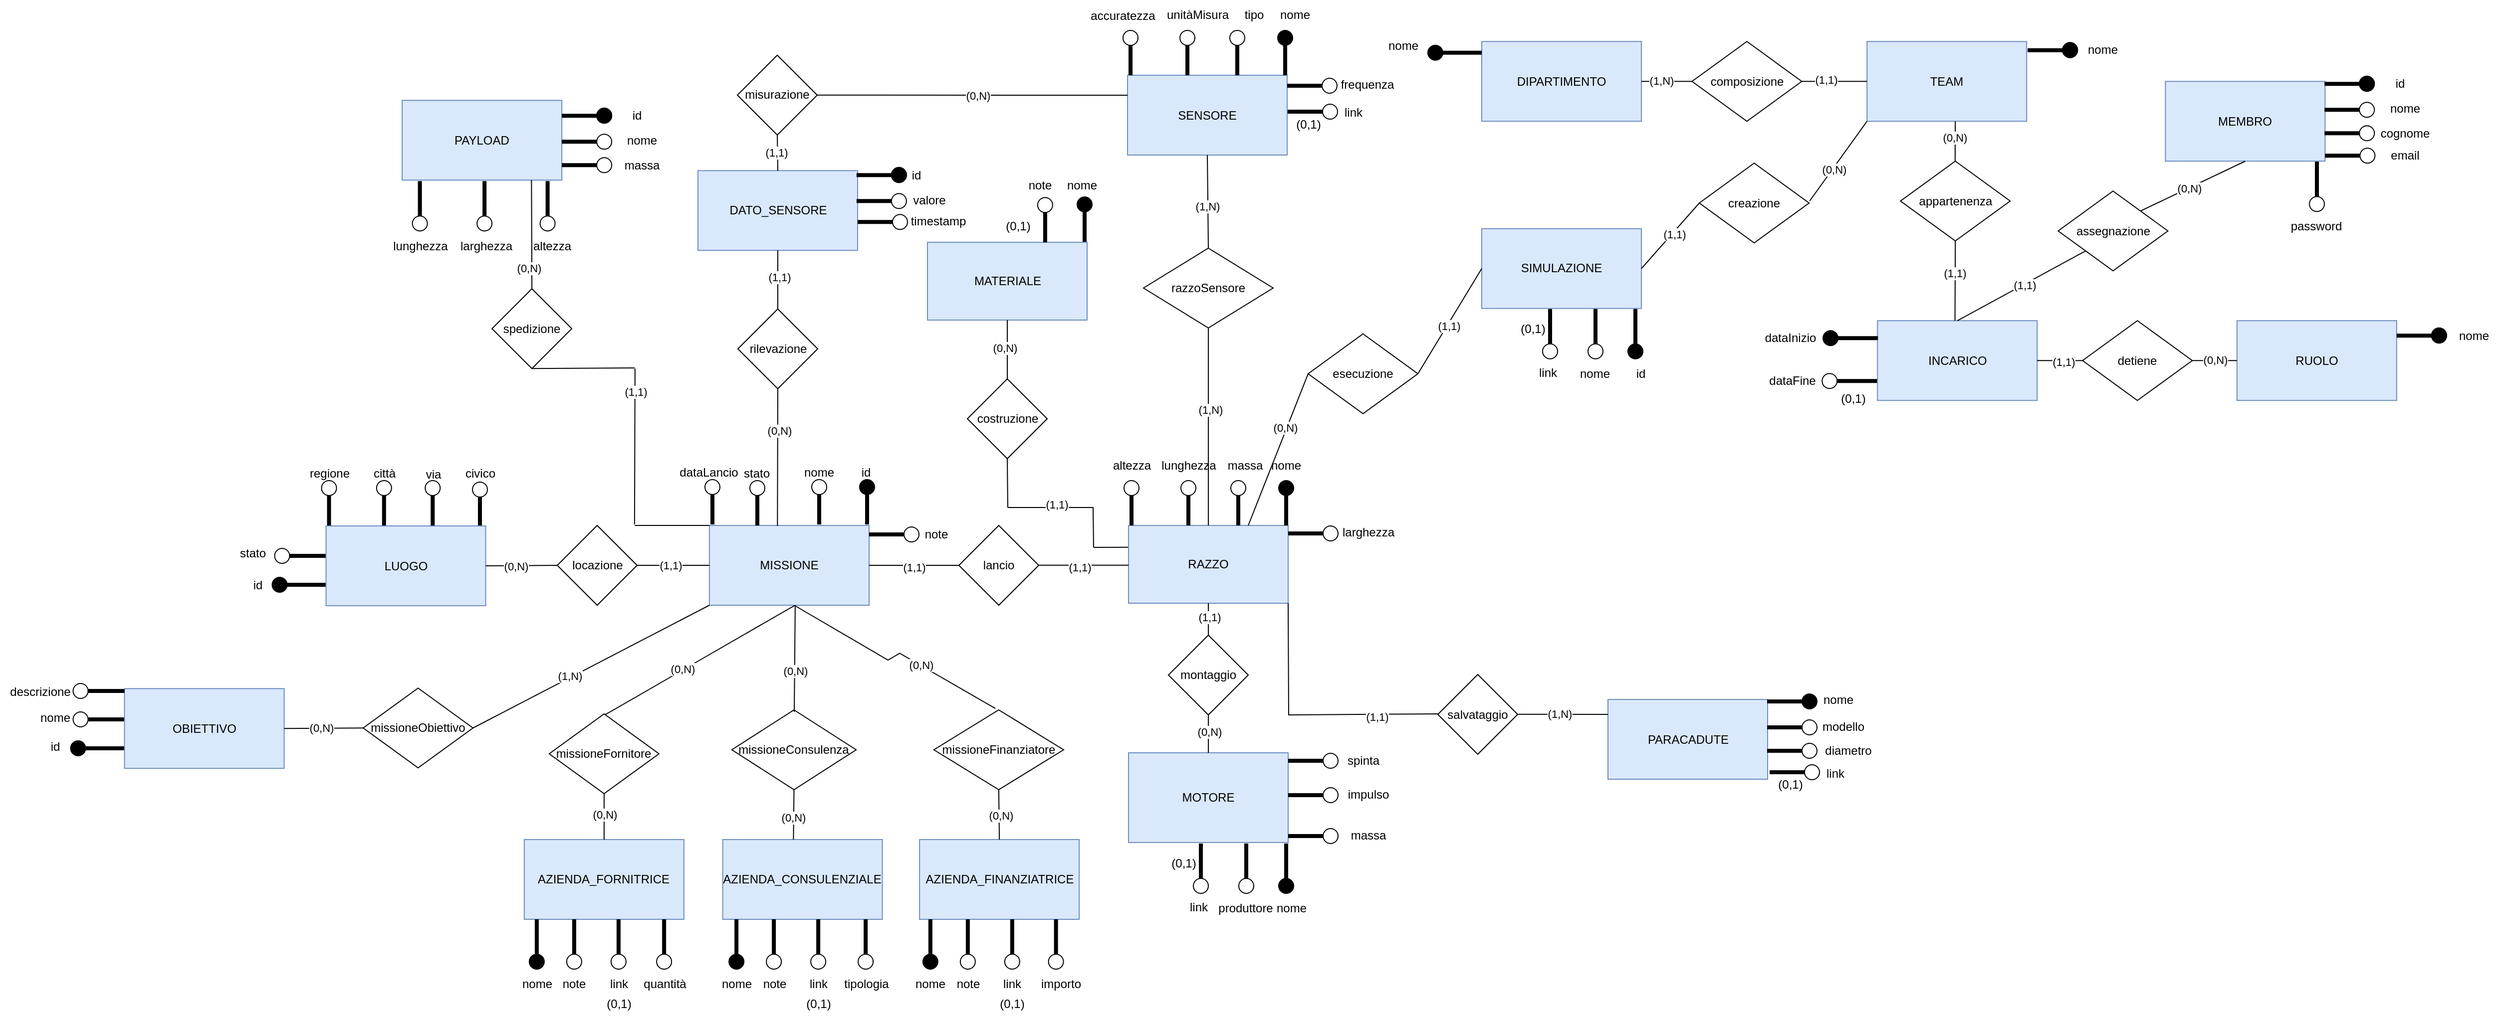 <mxfile version="24.7.7" pages="10">
  <diagram id="R2lEEEUBdFMjLlhIrx00" name="modello er">
    <mxGraphModel dx="2537" dy="3125" grid="1" gridSize="10" guides="1" tooltips="1" connect="1" arrows="1" fold="1" page="1" pageScale="1" pageWidth="850" pageHeight="1100" math="0" shadow="0" extFonts="Permanent Marker^https://fonts.googleapis.com/css?family=Permanent+Marker">
      <root>
        <mxCell id="0" />
        <mxCell id="1" parent="0" />
        <mxCell id="DtEEQ64jgxaeIcRx72cT-246" value="MISSIONE" style="rounded=0;whiteSpace=wrap;html=1;fillColor=#dae8fc;strokeColor=#6c8ebf;" parent="1" vertex="1">
          <mxGeometry x="115" y="-642" width="160" height="80" as="geometry" />
        </mxCell>
        <mxCell id="DtEEQ64jgxaeIcRx72cT-247" value="" style="line;strokeWidth=4;html=1;perimeter=backbonePerimeter;points=[];outlineConnect=0;rotation=-90;" parent="1" vertex="1">
          <mxGeometry x="205" y="-668" width="40" height="10" as="geometry" />
        </mxCell>
        <mxCell id="DtEEQ64jgxaeIcRx72cT-248" value="" style="ellipse;whiteSpace=wrap;html=1;aspect=fixed;" parent="1" vertex="1">
          <mxGeometry x="217.5" y="-688" width="15" height="15" as="geometry" />
        </mxCell>
        <mxCell id="DtEEQ64jgxaeIcRx72cT-249" value="" style="line;strokeWidth=4;html=1;perimeter=backbonePerimeter;points=[];outlineConnect=0;rotation=-90;" parent="1" vertex="1">
          <mxGeometry x="253" y="-668" width="40" height="10" as="geometry" />
        </mxCell>
        <mxCell id="DtEEQ64jgxaeIcRx72cT-250" value="" style="ellipse;whiteSpace=wrap;html=1;aspect=fixed;fillColor=#000000;" parent="1" vertex="1">
          <mxGeometry x="265.5" y="-688" width="15" height="15" as="geometry" />
        </mxCell>
        <mxCell id="DtEEQ64jgxaeIcRx72cT-251" value="" style="line;strokeWidth=4;html=1;perimeter=backbonePerimeter;points=[];outlineConnect=0;rotation=-90;" parent="1" vertex="1">
          <mxGeometry x="98" y="-668" width="40" height="10" as="geometry" />
        </mxCell>
        <mxCell id="DtEEQ64jgxaeIcRx72cT-252" value="" style="ellipse;whiteSpace=wrap;html=1;aspect=fixed;" parent="1" vertex="1">
          <mxGeometry x="110.5" y="-688" width="15" height="15" as="geometry" />
        </mxCell>
        <mxCell id="DtEEQ64jgxaeIcRx72cT-253" value="" style="line;strokeWidth=4;html=1;perimeter=backbonePerimeter;points=[];outlineConnect=0;rotation=-90;" parent="1" vertex="1">
          <mxGeometry x="143" y="-667" width="40" height="10" as="geometry" />
        </mxCell>
        <mxCell id="DtEEQ64jgxaeIcRx72cT-254" value="" style="ellipse;whiteSpace=wrap;html=1;aspect=fixed;" parent="1" vertex="1">
          <mxGeometry x="155.5" y="-687" width="15" height="15" as="geometry" />
        </mxCell>
        <mxCell id="DtEEQ64jgxaeIcRx72cT-255" value="id" style="text;html=1;align=center;verticalAlign=middle;whiteSpace=wrap;rounded=0;" parent="1" vertex="1">
          <mxGeometry x="241.56" y="-710" width="60" height="30" as="geometry" />
        </mxCell>
        <mxCell id="DtEEQ64jgxaeIcRx72cT-256" value="nome" style="text;html=1;align=center;verticalAlign=middle;whiteSpace=wrap;rounded=0;" parent="1" vertex="1">
          <mxGeometry x="195" y="-710" width="60" height="30" as="geometry" />
        </mxCell>
        <mxCell id="DtEEQ64jgxaeIcRx72cT-257" value="dataLancio" style="text;html=1;align=center;verticalAlign=middle;resizable=0;points=[];autosize=1;strokeColor=none;fillColor=none;" parent="1" vertex="1">
          <mxGeometry x="73.56" y="-710" width="80" height="30" as="geometry" />
        </mxCell>
        <mxCell id="DtEEQ64jgxaeIcRx72cT-258" value="stato" style="text;html=1;align=center;verticalAlign=middle;resizable=0;points=[];autosize=1;strokeColor=none;fillColor=none;" parent="1" vertex="1">
          <mxGeometry x="137.06" y="-709" width="50" height="30" as="geometry" />
        </mxCell>
        <mxCell id="DtEEQ64jgxaeIcRx72cT-261" value="" style="line;strokeWidth=4;html=1;perimeter=backbonePerimeter;points=[];outlineConnect=0;" parent="1" vertex="1">
          <mxGeometry x="-308.25" y="-616.5" width="39" height="10" as="geometry" />
        </mxCell>
        <mxCell id="DtEEQ64jgxaeIcRx72cT-262" value="" style="line;strokeWidth=4;html=1;perimeter=backbonePerimeter;points=[];outlineConnect=0;" parent="1" vertex="1">
          <mxGeometry x="-309.25" y="-587.5" width="40" height="10" as="geometry" />
        </mxCell>
        <mxCell id="DtEEQ64jgxaeIcRx72cT-263" value="" style="ellipse;whiteSpace=wrap;html=1;aspect=fixed;" parent="1" vertex="1">
          <mxGeometry x="-320.75" y="-619" width="15" height="15" as="geometry" />
        </mxCell>
        <mxCell id="DtEEQ64jgxaeIcRx72cT-264" value="" style="ellipse;whiteSpace=wrap;html=1;aspect=fixed;fillColor=#000000;" parent="1" vertex="1">
          <mxGeometry x="-323.25" y="-590" width="15" height="15" as="geometry" />
        </mxCell>
        <mxCell id="DtEEQ64jgxaeIcRx72cT-265" value="" style="line;strokeWidth=4;html=1;perimeter=backbonePerimeter;points=[];outlineConnect=0;rotation=-90;" parent="1" vertex="1">
          <mxGeometry x="-286.25" y="-667" width="40" height="10" as="geometry" />
        </mxCell>
        <mxCell id="DtEEQ64jgxaeIcRx72cT-266" value="" style="ellipse;whiteSpace=wrap;html=1;aspect=fixed;" parent="1" vertex="1">
          <mxGeometry x="-273.75" y="-687" width="15" height="15" as="geometry" />
        </mxCell>
        <mxCell id="DtEEQ64jgxaeIcRx72cT-267" value="" style="line;strokeWidth=4;html=1;perimeter=backbonePerimeter;points=[];outlineConnect=0;rotation=-90;" parent="1" vertex="1">
          <mxGeometry x="-231.12" y="-667" width="40" height="10" as="geometry" />
        </mxCell>
        <mxCell id="DtEEQ64jgxaeIcRx72cT-268" value="" style="ellipse;whiteSpace=wrap;html=1;aspect=fixed;" parent="1" vertex="1">
          <mxGeometry x="-218.62" y="-687" width="15" height="15" as="geometry" />
        </mxCell>
        <mxCell id="DtEEQ64jgxaeIcRx72cT-269" value="" style="line;strokeWidth=4;html=1;perimeter=backbonePerimeter;points=[];outlineConnect=0;rotation=-90;" parent="1" vertex="1">
          <mxGeometry x="-182.37" y="-667" width="40" height="10" as="geometry" />
        </mxCell>
        <mxCell id="DtEEQ64jgxaeIcRx72cT-270" value="" style="ellipse;whiteSpace=wrap;html=1;aspect=fixed;" parent="1" vertex="1">
          <mxGeometry x="-169.87" y="-687" width="15" height="15" as="geometry" />
        </mxCell>
        <mxCell id="DtEEQ64jgxaeIcRx72cT-271" value="" style="line;strokeWidth=4;html=1;perimeter=backbonePerimeter;points=[];outlineConnect=0;rotation=-90;" parent="1" vertex="1">
          <mxGeometry x="-135" y="-665.5" width="40" height="10" as="geometry" />
        </mxCell>
        <mxCell id="DtEEQ64jgxaeIcRx72cT-272" value="" style="ellipse;whiteSpace=wrap;html=1;aspect=fixed;" parent="1" vertex="1">
          <mxGeometry x="-122.5" y="-685.5" width="15" height="15" as="geometry" />
        </mxCell>
        <mxCell id="DtEEQ64jgxaeIcRx72cT-273" value="id" style="text;html=1;align=center;verticalAlign=middle;resizable=0;points=[];autosize=1;strokeColor=none;fillColor=none;" parent="1" vertex="1">
          <mxGeometry x="-353.25" y="-597.5" width="30" height="30" as="geometry" />
        </mxCell>
        <mxCell id="DtEEQ64jgxaeIcRx72cT-274" value="stato" style="text;html=1;align=center;verticalAlign=middle;resizable=0;points=[];autosize=1;strokeColor=none;fillColor=none;" parent="1" vertex="1">
          <mxGeometry x="-367.75" y="-629" width="50" height="30" as="geometry" />
        </mxCell>
        <mxCell id="DtEEQ64jgxaeIcRx72cT-275" value="regione" style="text;html=1;align=center;verticalAlign=middle;resizable=0;points=[];autosize=1;strokeColor=none;fillColor=none;" parent="1" vertex="1">
          <mxGeometry x="-296.25" y="-709" width="60" height="30" as="geometry" />
        </mxCell>
        <mxCell id="DtEEQ64jgxaeIcRx72cT-276" value="città" style="text;html=1;align=center;verticalAlign=middle;resizable=0;points=[];autosize=1;strokeColor=none;fillColor=none;" parent="1" vertex="1">
          <mxGeometry x="-236.12" y="-709" width="50" height="30" as="geometry" />
        </mxCell>
        <mxCell id="DtEEQ64jgxaeIcRx72cT-277" value="via" style="text;html=1;align=center;verticalAlign=middle;resizable=0;points=[];autosize=1;strokeColor=none;fillColor=none;" parent="1" vertex="1">
          <mxGeometry x="-182.37" y="-708" width="40" height="30" as="geometry" />
        </mxCell>
        <mxCell id="DtEEQ64jgxaeIcRx72cT-278" value="civico" style="text;html=1;align=center;verticalAlign=middle;resizable=0;points=[];autosize=1;strokeColor=none;fillColor=none;" parent="1" vertex="1">
          <mxGeometry x="-140" y="-709" width="50" height="30" as="geometry" />
        </mxCell>
        <mxCell id="DtEEQ64jgxaeIcRx72cT-281" value="" style="line;strokeWidth=4;html=1;perimeter=backbonePerimeter;points=[];outlineConnect=0;" parent="1" vertex="1">
          <mxGeometry x="-510.23" y="-452.5" width="39" height="10" as="geometry" />
        </mxCell>
        <mxCell id="DtEEQ64jgxaeIcRx72cT-282" value="" style="line;strokeWidth=4;html=1;perimeter=backbonePerimeter;points=[];outlineConnect=0;" parent="1" vertex="1">
          <mxGeometry x="-511.23" y="-423.5" width="40" height="10" as="geometry" />
        </mxCell>
        <mxCell id="DtEEQ64jgxaeIcRx72cT-283" value="" style="ellipse;whiteSpace=wrap;html=1;aspect=fixed;" parent="1" vertex="1">
          <mxGeometry x="-522.73" y="-455" width="15" height="15" as="geometry" />
        </mxCell>
        <mxCell id="DtEEQ64jgxaeIcRx72cT-284" value="" style="ellipse;whiteSpace=wrap;html=1;aspect=fixed;fillColor=#000000;" parent="1" vertex="1">
          <mxGeometry x="-525.23" y="-426" width="15" height="15" as="geometry" />
        </mxCell>
        <mxCell id="DtEEQ64jgxaeIcRx72cT-286" value="nome" style="text;html=1;align=center;verticalAlign=middle;resizable=0;points=[];autosize=1;strokeColor=none;fillColor=none;" parent="1" vertex="1">
          <mxGeometry x="-565.73" y="-464.5" width="50" height="30" as="geometry" />
        </mxCell>
        <mxCell id="DtEEQ64jgxaeIcRx72cT-287" value="lancio" style="rhombus;whiteSpace=wrap;html=1;" parent="1" vertex="1">
          <mxGeometry x="365" y="-642" width="80" height="80" as="geometry" />
        </mxCell>
        <mxCell id="DtEEQ64jgxaeIcRx72cT-288" value="RAZZO" style="rounded=0;whiteSpace=wrap;html=1;fillColor=#dae8fc;strokeColor=#6c8ebf;" parent="1" vertex="1">
          <mxGeometry x="535" y="-642" width="160" height="78" as="geometry" />
        </mxCell>
        <mxCell id="DtEEQ64jgxaeIcRx72cT-289" value="" style="endArrow=none;html=1;rounded=0;exitX=1;exitY=0.5;exitDx=0;exitDy=0;entryX=0;entryY=0.5;entryDx=0;entryDy=0;" parent="1" source="DtEEQ64jgxaeIcRx72cT-246" target="DtEEQ64jgxaeIcRx72cT-287" edge="1">
          <mxGeometry width="50" height="50" relative="1" as="geometry">
            <mxPoint x="405" y="-592" as="sourcePoint" />
            <mxPoint x="455" y="-642" as="targetPoint" />
          </mxGeometry>
        </mxCell>
        <mxCell id="DtEEQ64jgxaeIcRx72cT-290" value="(1,1)" style="edgeLabel;html=1;align=center;verticalAlign=middle;resizable=0;points=[];" parent="DtEEQ64jgxaeIcRx72cT-289" vertex="1" connectable="0">
          <mxGeometry x="-0.007" y="-2" relative="1" as="geometry">
            <mxPoint as="offset" />
          </mxGeometry>
        </mxCell>
        <mxCell id="DtEEQ64jgxaeIcRx72cT-291" value="" style="endArrow=none;html=1;rounded=0;exitX=1;exitY=0.5;exitDx=0;exitDy=0;entryX=0;entryY=0.5;entryDx=0;entryDy=0;" parent="1" edge="1">
          <mxGeometry width="50" height="50" relative="1" as="geometry">
            <mxPoint x="445" y="-602.14" as="sourcePoint" />
            <mxPoint x="535" y="-602.14" as="targetPoint" />
          </mxGeometry>
        </mxCell>
        <mxCell id="DtEEQ64jgxaeIcRx72cT-292" value="(1,1)" style="edgeLabel;html=1;align=center;verticalAlign=middle;resizable=0;points=[];" parent="DtEEQ64jgxaeIcRx72cT-291" vertex="1" connectable="0">
          <mxGeometry x="-0.097" y="-2" relative="1" as="geometry">
            <mxPoint as="offset" />
          </mxGeometry>
        </mxCell>
        <mxCell id="DtEEQ64jgxaeIcRx72cT-293" value="" style="line;strokeWidth=4;html=1;perimeter=backbonePerimeter;points=[];outlineConnect=0;rotation=-90;" parent="1" vertex="1">
          <mxGeometry x="625" y="-667" width="40" height="10" as="geometry" />
        </mxCell>
        <mxCell id="DtEEQ64jgxaeIcRx72cT-294" value="" style="ellipse;whiteSpace=wrap;html=1;aspect=fixed;" parent="1" vertex="1">
          <mxGeometry x="637.5" y="-687" width="15" height="15" as="geometry" />
        </mxCell>
        <mxCell id="DtEEQ64jgxaeIcRx72cT-295" value="" style="line;strokeWidth=4;html=1;perimeter=backbonePerimeter;points=[];outlineConnect=0;rotation=-90;" parent="1" vertex="1">
          <mxGeometry x="673" y="-667" width="40" height="10" as="geometry" />
        </mxCell>
        <mxCell id="DtEEQ64jgxaeIcRx72cT-296" value="" style="ellipse;whiteSpace=wrap;html=1;aspect=fixed;fillColor=#000000;" parent="1" vertex="1">
          <mxGeometry x="685.5" y="-687" width="15" height="15" as="geometry" />
        </mxCell>
        <mxCell id="DtEEQ64jgxaeIcRx72cT-297" value="" style="line;strokeWidth=4;html=1;perimeter=backbonePerimeter;points=[];outlineConnect=0;rotation=-90;" parent="1" vertex="1">
          <mxGeometry x="518" y="-667" width="40" height="10" as="geometry" />
        </mxCell>
        <mxCell id="DtEEQ64jgxaeIcRx72cT-298" value="" style="ellipse;whiteSpace=wrap;html=1;aspect=fixed;" parent="1" vertex="1">
          <mxGeometry x="530.5" y="-687" width="15" height="15" as="geometry" />
        </mxCell>
        <mxCell id="DtEEQ64jgxaeIcRx72cT-299" value="" style="line;strokeWidth=4;html=1;perimeter=backbonePerimeter;points=[];outlineConnect=0;rotation=-90;" parent="1" vertex="1">
          <mxGeometry x="575" y="-667" width="40" height="10" as="geometry" />
        </mxCell>
        <mxCell id="DtEEQ64jgxaeIcRx72cT-300" value="" style="ellipse;whiteSpace=wrap;html=1;aspect=fixed;" parent="1" vertex="1">
          <mxGeometry x="587.5" y="-687" width="15" height="15" as="geometry" />
        </mxCell>
        <mxCell id="DtEEQ64jgxaeIcRx72cT-301" value="nome" style="text;html=1;align=center;verticalAlign=middle;whiteSpace=wrap;rounded=0;" parent="1" vertex="1">
          <mxGeometry x="663" y="-717" width="60" height="30" as="geometry" />
        </mxCell>
        <mxCell id="DtEEQ64jgxaeIcRx72cT-302" value="massa" style="text;html=1;align=center;verticalAlign=middle;whiteSpace=wrap;rounded=0;" parent="1" vertex="1">
          <mxGeometry x="622" y="-717" width="60" height="30" as="geometry" />
        </mxCell>
        <mxCell id="DtEEQ64jgxaeIcRx72cT-303" value="lunghezza" style="text;html=1;align=center;verticalAlign=middle;resizable=0;points=[];autosize=1;strokeColor=none;fillColor=none;" parent="1" vertex="1">
          <mxGeometry x="555" y="-717" width="80" height="30" as="geometry" />
        </mxCell>
        <mxCell id="DtEEQ64jgxaeIcRx72cT-304" value="altezza" style="text;html=1;align=center;verticalAlign=middle;resizable=0;points=[];autosize=1;strokeColor=none;fillColor=none;" parent="1" vertex="1">
          <mxGeometry x="508" y="-717" width="60" height="30" as="geometry" />
        </mxCell>
        <mxCell id="DtEEQ64jgxaeIcRx72cT-305" value="" style="line;strokeWidth=4;html=1;perimeter=backbonePerimeter;points=[];outlineConnect=0;" parent="1" vertex="1">
          <mxGeometry x="695" y="-639" width="40" height="10" as="geometry" />
        </mxCell>
        <mxCell id="DtEEQ64jgxaeIcRx72cT-306" value="" style="ellipse;whiteSpace=wrap;html=1;aspect=fixed;" parent="1" vertex="1">
          <mxGeometry x="730" y="-641.5" width="15" height="15" as="geometry" />
        </mxCell>
        <mxCell id="DtEEQ64jgxaeIcRx72cT-307" value="larghezza" style="text;html=1;align=center;verticalAlign=middle;resizable=0;points=[];autosize=1;strokeColor=none;fillColor=none;" parent="1" vertex="1">
          <mxGeometry x="735" y="-650" width="80" height="30" as="geometry" />
        </mxCell>
        <mxCell id="DtEEQ64jgxaeIcRx72cT-308" value="montaggio" style="rhombus;whiteSpace=wrap;html=1;" parent="1" vertex="1">
          <mxGeometry x="575" y="-532" width="80" height="80" as="geometry" />
        </mxCell>
        <mxCell id="DtEEQ64jgxaeIcRx72cT-309" value="MOTORE" style="rounded=0;whiteSpace=wrap;html=1;fillColor=#dae8fc;strokeColor=#6c8ebf;" parent="1" vertex="1">
          <mxGeometry x="535" y="-414" width="160" height="90" as="geometry" />
        </mxCell>
        <mxCell id="DtEEQ64jgxaeIcRx72cT-310" value="" style="endArrow=none;html=1;rounded=0;entryX=0.5;entryY=1;entryDx=0;entryDy=0;" parent="1" target="DtEEQ64jgxaeIcRx72cT-288" edge="1">
          <mxGeometry width="50" height="50" relative="1" as="geometry">
            <mxPoint x="615" y="-532" as="sourcePoint" />
            <mxPoint x="665" y="-582" as="targetPoint" />
          </mxGeometry>
        </mxCell>
        <mxCell id="DtEEQ64jgxaeIcRx72cT-311" value="(1,1)" style="edgeLabel;html=1;align=center;verticalAlign=middle;resizable=0;points=[];" parent="DtEEQ64jgxaeIcRx72cT-310" vertex="1" connectable="0">
          <mxGeometry x="0.116" y="-1" relative="1" as="geometry">
            <mxPoint as="offset" />
          </mxGeometry>
        </mxCell>
        <mxCell id="DtEEQ64jgxaeIcRx72cT-312" value="" style="endArrow=none;html=1;rounded=0;entryX=0.5;entryY=1;entryDx=0;entryDy=0;exitX=0.5;exitY=0;exitDx=0;exitDy=0;" parent="1" source="DtEEQ64jgxaeIcRx72cT-309" edge="1">
          <mxGeometry width="50" height="50" relative="1" as="geometry">
            <mxPoint x="615" y="-420" as="sourcePoint" />
            <mxPoint x="615" y="-452" as="targetPoint" />
          </mxGeometry>
        </mxCell>
        <mxCell id="DtEEQ64jgxaeIcRx72cT-313" value="(0,N)" style="edgeLabel;html=1;align=center;verticalAlign=middle;resizable=0;points=[];" parent="DtEEQ64jgxaeIcRx72cT-312" vertex="1" connectable="0">
          <mxGeometry x="0.136" y="-1" relative="1" as="geometry">
            <mxPoint as="offset" />
          </mxGeometry>
        </mxCell>
        <mxCell id="DtEEQ64jgxaeIcRx72cT-317" value="" style="line;strokeWidth=4;html=1;perimeter=backbonePerimeter;points=[];outlineConnect=0;" parent="1" vertex="1">
          <mxGeometry x="695" y="-411" width="40" height="10" as="geometry" />
        </mxCell>
        <mxCell id="DtEEQ64jgxaeIcRx72cT-318" value="" style="ellipse;whiteSpace=wrap;html=1;aspect=fixed;" parent="1" vertex="1">
          <mxGeometry x="730" y="-413.5" width="15" height="15" as="geometry" />
        </mxCell>
        <mxCell id="DtEEQ64jgxaeIcRx72cT-319" value="spinta" style="text;html=1;align=center;verticalAlign=middle;resizable=0;points=[];autosize=1;strokeColor=none;fillColor=none;" parent="1" vertex="1">
          <mxGeometry x="740" y="-421" width="60" height="30" as="geometry" />
        </mxCell>
        <mxCell id="DtEEQ64jgxaeIcRx72cT-320" value="" style="line;strokeWidth=4;html=1;perimeter=backbonePerimeter;points=[];outlineConnect=0;" parent="1" vertex="1">
          <mxGeometry x="695" y="-376.5" width="40" height="10" as="geometry" />
        </mxCell>
        <mxCell id="DtEEQ64jgxaeIcRx72cT-321" value="" style="ellipse;whiteSpace=wrap;html=1;aspect=fixed;" parent="1" vertex="1">
          <mxGeometry x="730" y="-379" width="15" height="15" as="geometry" />
        </mxCell>
        <mxCell id="DtEEQ64jgxaeIcRx72cT-322" value="impulso" style="text;html=1;align=center;verticalAlign=middle;resizable=0;points=[];autosize=1;strokeColor=none;fillColor=none;" parent="1" vertex="1">
          <mxGeometry x="745" y="-387.5" width="60" height="30" as="geometry" />
        </mxCell>
        <mxCell id="DtEEQ64jgxaeIcRx72cT-326" value="" style="line;strokeWidth=4;html=1;perimeter=backbonePerimeter;points=[];outlineConnect=0;" parent="1" vertex="1">
          <mxGeometry x="695" y="-335.5" width="40" height="10" as="geometry" />
        </mxCell>
        <mxCell id="DtEEQ64jgxaeIcRx72cT-327" value="" style="ellipse;whiteSpace=wrap;html=1;aspect=fixed;" parent="1" vertex="1">
          <mxGeometry x="730" y="-338" width="15" height="15" as="geometry" />
        </mxCell>
        <mxCell id="DtEEQ64jgxaeIcRx72cT-328" value="massa" style="text;html=1;align=center;verticalAlign=middle;resizable=0;points=[];autosize=1;strokeColor=none;fillColor=none;" parent="1" vertex="1">
          <mxGeometry x="745" y="-346.5" width="60" height="30" as="geometry" />
        </mxCell>
        <mxCell id="DtEEQ64jgxaeIcRx72cT-329" value="" style="line;strokeWidth=4;html=1;perimeter=backbonePerimeter;points=[];outlineConnect=0;rotation=-90;" parent="1" vertex="1">
          <mxGeometry x="633" y="-308" width="40" height="10" as="geometry" />
        </mxCell>
        <mxCell id="DtEEQ64jgxaeIcRx72cT-330" value="" style="ellipse;whiteSpace=wrap;html=1;aspect=fixed;" parent="1" vertex="1">
          <mxGeometry x="645.5" y="-288" width="15" height="15" as="geometry" />
        </mxCell>
        <mxCell id="DtEEQ64jgxaeIcRx72cT-331" value="" style="line;strokeWidth=4;html=1;perimeter=backbonePerimeter;points=[];outlineConnect=0;rotation=-90;" parent="1" vertex="1">
          <mxGeometry x="673" y="-308" width="40" height="10" as="geometry" />
        </mxCell>
        <mxCell id="DtEEQ64jgxaeIcRx72cT-332" value="" style="ellipse;whiteSpace=wrap;html=1;aspect=fixed;fillColor=#000000;" parent="1" vertex="1">
          <mxGeometry x="685.5" y="-288" width="15" height="15" as="geometry" />
        </mxCell>
        <mxCell id="DtEEQ64jgxaeIcRx72cT-333" value="nome" style="text;html=1;align=center;verticalAlign=middle;resizable=0;points=[];autosize=1;strokeColor=none;fillColor=none;" parent="1" vertex="1">
          <mxGeometry x="673" y="-273" width="50" height="30" as="geometry" />
        </mxCell>
        <mxCell id="DtEEQ64jgxaeIcRx72cT-334" value="produttore" style="text;html=1;align=center;verticalAlign=middle;resizable=0;points=[];autosize=1;strokeColor=none;fillColor=none;" parent="1" vertex="1">
          <mxGeometry x="612" y="-273" width="80" height="30" as="geometry" />
        </mxCell>
        <mxCell id="DtEEQ64jgxaeIcRx72cT-335" value="razzoSensore" style="rhombus;whiteSpace=wrap;html=1;" parent="1" vertex="1">
          <mxGeometry x="550" y="-920.12" width="130" height="80" as="geometry" />
        </mxCell>
        <mxCell id="DtEEQ64jgxaeIcRx72cT-336" value="SENSORE" style="rounded=0;whiteSpace=wrap;html=1;fillColor=#dae8fc;strokeColor=#6c8ebf;" parent="1" vertex="1">
          <mxGeometry x="534" y="-1093.5" width="160" height="80" as="geometry" />
        </mxCell>
        <mxCell id="DtEEQ64jgxaeIcRx72cT-337" value="" style="endArrow=none;html=1;rounded=0;entryX=0.5;entryY=1;entryDx=0;entryDy=0;exitX=0.5;exitY=0;exitDx=0;exitDy=0;" parent="1" source="DtEEQ64jgxaeIcRx72cT-288" target="DtEEQ64jgxaeIcRx72cT-335" edge="1">
          <mxGeometry width="50" height="50" relative="1" as="geometry">
            <mxPoint x="795" y="-532" as="sourcePoint" />
            <mxPoint x="845" y="-582" as="targetPoint" />
          </mxGeometry>
        </mxCell>
        <mxCell id="DtEEQ64jgxaeIcRx72cT-338" value="(1,N)" style="edgeLabel;html=1;align=center;verticalAlign=middle;resizable=0;points=[];" parent="DtEEQ64jgxaeIcRx72cT-337" vertex="1" connectable="0">
          <mxGeometry x="0.178" y="-2" relative="1" as="geometry">
            <mxPoint as="offset" />
          </mxGeometry>
        </mxCell>
        <mxCell id="DtEEQ64jgxaeIcRx72cT-339" value="" style="endArrow=none;html=1;rounded=0;exitX=0.5;exitY=0;exitDx=0;exitDy=0;entryX=0.5;entryY=1;entryDx=0;entryDy=0;" parent="1" edge="1" target="DtEEQ64jgxaeIcRx72cT-336" source="DtEEQ64jgxaeIcRx72cT-335">
          <mxGeometry width="50" height="50" relative="1" as="geometry">
            <mxPoint x="453.5" y="-1036.13" as="sourcePoint" />
            <mxPoint x="543.5" y="-1036" as="targetPoint" />
          </mxGeometry>
        </mxCell>
        <mxCell id="DtEEQ64jgxaeIcRx72cT-340" value="(1,N)" style="edgeLabel;html=1;align=center;verticalAlign=middle;resizable=0;points=[];" parent="DtEEQ64jgxaeIcRx72cT-339" vertex="1" connectable="0">
          <mxGeometry x="-0.088" y="1" relative="1" as="geometry">
            <mxPoint as="offset" />
          </mxGeometry>
        </mxCell>
        <mxCell id="DtEEQ64jgxaeIcRx72cT-341" value="" style="line;strokeWidth=4;html=1;perimeter=backbonePerimeter;points=[];outlineConnect=0;rotation=-90;" parent="1" vertex="1">
          <mxGeometry x="624" y="-1118.5" width="40" height="10" as="geometry" />
        </mxCell>
        <mxCell id="DtEEQ64jgxaeIcRx72cT-342" value="" style="ellipse;whiteSpace=wrap;html=1;aspect=fixed;" parent="1" vertex="1">
          <mxGeometry x="636.5" y="-1138.5" width="15" height="15" as="geometry" />
        </mxCell>
        <mxCell id="DtEEQ64jgxaeIcRx72cT-343" value="" style="line;strokeWidth=4;html=1;perimeter=backbonePerimeter;points=[];outlineConnect=0;rotation=-90;" parent="1" vertex="1">
          <mxGeometry x="672" y="-1118.5" width="40" height="10" as="geometry" />
        </mxCell>
        <mxCell id="DtEEQ64jgxaeIcRx72cT-344" value="" style="ellipse;whiteSpace=wrap;html=1;aspect=fixed;fillColor=#000000;" parent="1" vertex="1">
          <mxGeometry x="684.5" y="-1138.5" width="15" height="15" as="geometry" />
        </mxCell>
        <mxCell id="DtEEQ64jgxaeIcRx72cT-345" value="" style="line;strokeWidth=4;html=1;perimeter=backbonePerimeter;points=[];outlineConnect=0;rotation=-90;" parent="1" vertex="1">
          <mxGeometry x="517" y="-1118.5" width="40" height="10" as="geometry" />
        </mxCell>
        <mxCell id="DtEEQ64jgxaeIcRx72cT-346" value="" style="ellipse;whiteSpace=wrap;html=1;aspect=fixed;" parent="1" vertex="1">
          <mxGeometry x="529.5" y="-1138.5" width="15" height="15" as="geometry" />
        </mxCell>
        <mxCell id="DtEEQ64jgxaeIcRx72cT-347" value="" style="line;strokeWidth=4;html=1;perimeter=backbonePerimeter;points=[];outlineConnect=0;rotation=-90;" parent="1" vertex="1">
          <mxGeometry x="574" y="-1118.5" width="40" height="10" as="geometry" />
        </mxCell>
        <mxCell id="DtEEQ64jgxaeIcRx72cT-348" value="" style="ellipse;whiteSpace=wrap;html=1;aspect=fixed;" parent="1" vertex="1">
          <mxGeometry x="586.5" y="-1138.5" width="15" height="15" as="geometry" />
        </mxCell>
        <mxCell id="DtEEQ64jgxaeIcRx72cT-349" value="nome" style="text;html=1;align=center;verticalAlign=middle;whiteSpace=wrap;rounded=0;" parent="1" vertex="1">
          <mxGeometry x="671.5" y="-1169" width="60" height="30" as="geometry" />
        </mxCell>
        <mxCell id="DtEEQ64jgxaeIcRx72cT-350" value="tipo" style="text;html=1;align=center;verticalAlign=middle;whiteSpace=wrap;rounded=0;" parent="1" vertex="1">
          <mxGeometry x="630.5" y="-1169" width="60" height="30" as="geometry" />
        </mxCell>
        <mxCell id="DtEEQ64jgxaeIcRx72cT-351" value="unitàMisura" style="text;html=1;align=center;verticalAlign=middle;resizable=0;points=[];autosize=1;strokeColor=none;fillColor=none;" parent="1" vertex="1">
          <mxGeometry x="558.5" y="-1169" width="90" height="30" as="geometry" />
        </mxCell>
        <mxCell id="DtEEQ64jgxaeIcRx72cT-352" value="accuratezza" style="text;html=1;align=center;verticalAlign=middle;resizable=0;points=[];autosize=1;strokeColor=none;fillColor=none;" parent="1" vertex="1">
          <mxGeometry x="483.5" y="-1168.5" width="90" height="30" as="geometry" />
        </mxCell>
        <mxCell id="DtEEQ64jgxaeIcRx72cT-353" value="" style="line;strokeWidth=4;html=1;perimeter=backbonePerimeter;points=[];outlineConnect=0;" parent="1" vertex="1">
          <mxGeometry x="694" y="-1088" width="40" height="10" as="geometry" />
        </mxCell>
        <mxCell id="DtEEQ64jgxaeIcRx72cT-354" value="" style="ellipse;whiteSpace=wrap;html=1;aspect=fixed;" parent="1" vertex="1">
          <mxGeometry x="729" y="-1090.5" width="15" height="15" as="geometry" />
        </mxCell>
        <mxCell id="DtEEQ64jgxaeIcRx72cT-355" value="frequenza" style="text;html=1;align=center;verticalAlign=middle;resizable=0;points=[];autosize=1;strokeColor=none;fillColor=none;" parent="1" vertex="1">
          <mxGeometry x="734" y="-1099" width="80" height="30" as="geometry" />
        </mxCell>
        <mxCell id="DtEEQ64jgxaeIcRx72cT-356" value="" style="line;strokeWidth=4;html=1;perimeter=backbonePerimeter;points=[];outlineConnect=0;" parent="1" vertex="1">
          <mxGeometry x="694.5" y="-1062" width="40" height="10" as="geometry" />
        </mxCell>
        <mxCell id="DtEEQ64jgxaeIcRx72cT-357" value="" style="ellipse;whiteSpace=wrap;html=1;aspect=fixed;" parent="1" vertex="1">
          <mxGeometry x="729.5" y="-1064.5" width="15" height="15" as="geometry" />
        </mxCell>
        <mxCell id="DtEEQ64jgxaeIcRx72cT-358" value="link" style="text;html=1;align=center;verticalAlign=middle;resizable=0;points=[];autosize=1;strokeColor=none;fillColor=none;" parent="1" vertex="1">
          <mxGeometry x="739.5" y="-1071" width="40" height="30" as="geometry" />
        </mxCell>
        <mxCell id="DtEEQ64jgxaeIcRx72cT-359" value="(0,1)" style="text;html=1;align=center;verticalAlign=middle;resizable=0;points=[];autosize=1;strokeColor=none;fillColor=none;" parent="1" vertex="1">
          <mxGeometry x="689.5" y="-1059.5" width="50" height="30" as="geometry" />
        </mxCell>
        <mxCell id="DtEEQ64jgxaeIcRx72cT-360" value="" style="line;strokeWidth=4;html=1;perimeter=backbonePerimeter;points=[];outlineConnect=0;rotation=-90;" parent="1" vertex="1">
          <mxGeometry x="587.5" y="-308" width="40" height="10" as="geometry" />
        </mxCell>
        <mxCell id="DtEEQ64jgxaeIcRx72cT-361" value="" style="ellipse;whiteSpace=wrap;html=1;aspect=fixed;" parent="1" vertex="1">
          <mxGeometry x="600" y="-288" width="15" height="15" as="geometry" />
        </mxCell>
        <mxCell id="DtEEQ64jgxaeIcRx72cT-362" value="link" style="text;html=1;align=center;verticalAlign=middle;resizable=0;points=[];autosize=1;strokeColor=none;fillColor=none;" parent="1" vertex="1">
          <mxGeometry x="585" y="-274" width="40" height="30" as="geometry" />
        </mxCell>
        <mxCell id="DtEEQ64jgxaeIcRx72cT-363" value="(0,1)" style="text;html=1;align=center;verticalAlign=middle;resizable=0;points=[];autosize=1;strokeColor=none;fillColor=none;" parent="1" vertex="1">
          <mxGeometry x="565" y="-318" width="50" height="30" as="geometry" />
        </mxCell>
        <mxCell id="DtEEQ64jgxaeIcRx72cT-364" value="spedizione" style="rhombus;whiteSpace=wrap;html=1;" parent="1" vertex="1">
          <mxGeometry x="-102.94" y="-879.37" width="80" height="80" as="geometry" />
        </mxCell>
        <mxCell id="DtEEQ64jgxaeIcRx72cT-365" value="PAYLOAD" style="rounded=0;whiteSpace=wrap;html=1;fillColor=#dae8fc;strokeColor=#6c8ebf;" parent="1" vertex="1">
          <mxGeometry x="-192.94" y="-1068.37" width="160" height="80" as="geometry" />
        </mxCell>
        <mxCell id="2RNM1EHNm3wcDmXOoUsn-1" value="" style="line;strokeWidth=4;html=1;perimeter=backbonePerimeter;points=[];outlineConnect=0;" parent="1" vertex="1">
          <mxGeometry x="-32.94" y="-1057.87" width="40" height="10" as="geometry" />
        </mxCell>
        <mxCell id="2RNM1EHNm3wcDmXOoUsn-2" value="" style="ellipse;whiteSpace=wrap;html=1;aspect=fixed;" parent="1" vertex="1">
          <mxGeometry x="2.06" y="-1060.37" width="15" height="15" as="geometry" />
        </mxCell>
        <mxCell id="2RNM1EHNm3wcDmXOoUsn-3" value="id" style="text;html=1;align=center;verticalAlign=middle;resizable=0;points=[];autosize=1;strokeColor=none;fillColor=none;" parent="1" vertex="1">
          <mxGeometry x="27.06" y="-1067.87" width="30" height="30" as="geometry" />
        </mxCell>
        <mxCell id="2RNM1EHNm3wcDmXOoUsn-4" value="" style="line;strokeWidth=4;html=1;perimeter=backbonePerimeter;points=[];outlineConnect=0;" parent="1" vertex="1">
          <mxGeometry x="-32.94" y="-1031.87" width="40" height="10" as="geometry" />
        </mxCell>
        <mxCell id="2RNM1EHNm3wcDmXOoUsn-5" value="" style="ellipse;whiteSpace=wrap;html=1;aspect=fixed;" parent="1" vertex="1">
          <mxGeometry x="2.06" y="-1034.37" width="15" height="15" as="geometry" />
        </mxCell>
        <mxCell id="2RNM1EHNm3wcDmXOoUsn-6" value="nome" style="text;html=1;align=center;verticalAlign=middle;resizable=0;points=[];autosize=1;strokeColor=none;fillColor=none;" parent="1" vertex="1">
          <mxGeometry x="22.06" y="-1042.87" width="50" height="30" as="geometry" />
        </mxCell>
        <mxCell id="2RNM1EHNm3wcDmXOoUsn-7" value="" style="line;strokeWidth=4;html=1;perimeter=backbonePerimeter;points=[];outlineConnect=0;" parent="1" vertex="1">
          <mxGeometry x="-32.94" y="-1008.37" width="40" height="10" as="geometry" />
        </mxCell>
        <mxCell id="2RNM1EHNm3wcDmXOoUsn-8" value="" style="ellipse;whiteSpace=wrap;html=1;aspect=fixed;" parent="1" vertex="1">
          <mxGeometry x="2.06" y="-1010.87" width="15" height="15" as="geometry" />
        </mxCell>
        <mxCell id="2RNM1EHNm3wcDmXOoUsn-9" value="massa" style="text;html=1;align=center;verticalAlign=middle;resizable=0;points=[];autosize=1;strokeColor=none;fillColor=none;" parent="1" vertex="1">
          <mxGeometry x="17.06" y="-1018.37" width="60" height="30" as="geometry" />
        </mxCell>
        <mxCell id="2RNM1EHNm3wcDmXOoUsn-10" value="" style="ellipse;whiteSpace=wrap;html=1;aspect=fixed;fillColor=#000000;" parent="1" vertex="1">
          <mxGeometry x="2.06" y="-1060.62" width="15" height="15" as="geometry" />
        </mxCell>
        <mxCell id="2RNM1EHNm3wcDmXOoUsn-11" value="" style="line;strokeWidth=4;html=1;perimeter=backbonePerimeter;points=[];outlineConnect=0;rotation=-90;" parent="1" vertex="1">
          <mxGeometry x="-130.44" y="-972.37" width="40" height="10" as="geometry" />
        </mxCell>
        <mxCell id="2RNM1EHNm3wcDmXOoUsn-12" value="" style="ellipse;whiteSpace=wrap;html=1;aspect=fixed;" parent="1" vertex="1">
          <mxGeometry x="-117.94" y="-952.37" width="15" height="15" as="geometry" />
        </mxCell>
        <mxCell id="2RNM1EHNm3wcDmXOoUsn-15" value="" style="line;strokeWidth=4;html=1;perimeter=backbonePerimeter;points=[];outlineConnect=0;rotation=-90;" parent="1" vertex="1">
          <mxGeometry x="-195.19" y="-972.37" width="40" height="10" as="geometry" />
        </mxCell>
        <mxCell id="2RNM1EHNm3wcDmXOoUsn-16" value="" style="ellipse;whiteSpace=wrap;html=1;aspect=fixed;" parent="1" vertex="1">
          <mxGeometry x="-182.69" y="-952.37" width="15" height="15" as="geometry" />
        </mxCell>
        <mxCell id="2RNM1EHNm3wcDmXOoUsn-18" value="" style="line;strokeWidth=4;html=1;perimeter=backbonePerimeter;points=[];outlineConnect=0;rotation=-90;" parent="1" vertex="1">
          <mxGeometry x="-67.19" y="-972.37" width="40" height="10" as="geometry" />
        </mxCell>
        <mxCell id="2RNM1EHNm3wcDmXOoUsn-19" value="" style="ellipse;whiteSpace=wrap;html=1;aspect=fixed;" parent="1" vertex="1">
          <mxGeometry x="-54.69" y="-952.37" width="15" height="15" as="geometry" />
        </mxCell>
        <mxCell id="2RNM1EHNm3wcDmXOoUsn-22" value="altezza" style="text;html=1;align=center;verticalAlign=middle;resizable=0;points=[];autosize=1;strokeColor=none;fillColor=none;" parent="1" vertex="1">
          <mxGeometry x="-72.94" y="-937.37" width="60" height="30" as="geometry" />
        </mxCell>
        <mxCell id="2RNM1EHNm3wcDmXOoUsn-23" value="larghezza" style="text;html=1;align=center;verticalAlign=middle;resizable=0;points=[];autosize=1;strokeColor=none;fillColor=none;" parent="1" vertex="1">
          <mxGeometry x="-149.19" y="-937.37" width="80" height="30" as="geometry" />
        </mxCell>
        <mxCell id="2RNM1EHNm3wcDmXOoUsn-24" value="lunghezza" style="text;html=1;align=center;verticalAlign=middle;resizable=0;points=[];autosize=1;strokeColor=none;fillColor=none;" parent="1" vertex="1">
          <mxGeometry x="-215.19" y="-937.37" width="80" height="30" as="geometry" />
        </mxCell>
        <mxCell id="2RNM1EHNm3wcDmXOoUsn-30" value="costruzione" style="rhombus;whiteSpace=wrap;html=1;" parent="1" vertex="1">
          <mxGeometry x="373.5" y="-789" width="80" height="80" as="geometry" />
        </mxCell>
        <mxCell id="2RNM1EHNm3wcDmXOoUsn-31" value="MATERIALE" style="rounded=0;whiteSpace=wrap;html=1;fillColor=#dae8fc;strokeColor=#6c8ebf;" parent="1" vertex="1">
          <mxGeometry x="333.5" y="-926" width="160" height="78" as="geometry" />
        </mxCell>
        <mxCell id="2RNM1EHNm3wcDmXOoUsn-32" value="" style="endArrow=none;html=1;rounded=0;entryX=0.5;entryY=1;entryDx=0;entryDy=0;exitX=0.5;exitY=0;exitDx=0;exitDy=0;" parent="1" source="2RNM1EHNm3wcDmXOoUsn-30" target="2RNM1EHNm3wcDmXOoUsn-31" edge="1">
          <mxGeometry width="50" height="50" relative="1" as="geometry">
            <mxPoint x="375.5" y="-796" as="sourcePoint" />
            <mxPoint x="425.5" y="-846" as="targetPoint" />
          </mxGeometry>
        </mxCell>
        <mxCell id="2RNM1EHNm3wcDmXOoUsn-33" value="(0,N)" style="edgeLabel;html=1;align=center;verticalAlign=middle;resizable=0;points=[];" parent="2RNM1EHNm3wcDmXOoUsn-32" vertex="1" connectable="0">
          <mxGeometry x="0.063" y="3" relative="1" as="geometry">
            <mxPoint as="offset" />
          </mxGeometry>
        </mxCell>
        <mxCell id="2RNM1EHNm3wcDmXOoUsn-34" value="" style="line;strokeWidth=4;html=1;perimeter=backbonePerimeter;points=[];outlineConnect=0;rotation=-90;" parent="1" vertex="1">
          <mxGeometry x="431.44" y="-950.87" width="40" height="10" as="geometry" />
        </mxCell>
        <mxCell id="2RNM1EHNm3wcDmXOoUsn-35" value="" style="ellipse;whiteSpace=wrap;html=1;aspect=fixed;" parent="1" vertex="1">
          <mxGeometry x="443.94" y="-970.87" width="15" height="15" as="geometry" />
        </mxCell>
        <mxCell id="2RNM1EHNm3wcDmXOoUsn-36" value="" style="line;strokeWidth=4;html=1;perimeter=backbonePerimeter;points=[];outlineConnect=0;rotation=-90;" parent="1" vertex="1">
          <mxGeometry x="471" y="-951.5" width="40" height="10" as="geometry" />
        </mxCell>
        <mxCell id="2RNM1EHNm3wcDmXOoUsn-37" value="" style="ellipse;whiteSpace=wrap;html=1;aspect=fixed;fillColor=#000000;" parent="1" vertex="1">
          <mxGeometry x="483.5" y="-971.5" width="15" height="15" as="geometry" />
        </mxCell>
        <mxCell id="2RNM1EHNm3wcDmXOoUsn-38" value="nome" style="text;html=1;align=center;verticalAlign=middle;resizable=0;points=[];autosize=1;strokeColor=none;fillColor=none;" parent="1" vertex="1">
          <mxGeometry x="463" y="-998.5" width="50" height="30" as="geometry" />
        </mxCell>
        <mxCell id="2RNM1EHNm3wcDmXOoUsn-39" value="(0,1)" style="text;html=1;align=center;verticalAlign=middle;resizable=0;points=[];autosize=1;strokeColor=none;fillColor=none;" parent="1" vertex="1">
          <mxGeometry x="398.94" y="-957.37" width="50" height="30" as="geometry" />
        </mxCell>
        <mxCell id="2RNM1EHNm3wcDmXOoUsn-40" value="note" style="text;html=1;align=center;verticalAlign=middle;resizable=0;points=[];autosize=1;strokeColor=none;fillColor=none;" parent="1" vertex="1">
          <mxGeometry x="421.44" y="-997.87" width="50" height="30" as="geometry" />
        </mxCell>
        <mxCell id="2RNM1EHNm3wcDmXOoUsn-41" value="" style="endArrow=none;html=1;rounded=0;exitX=1.004;exitY=0.127;exitDx=0;exitDy=0;exitPerimeter=0;" parent="1" edge="1">
          <mxGeometry width="50" height="50" relative="1" as="geometry">
            <mxPoint x="414" y="-660" as="sourcePoint" />
            <mxPoint x="500" y="-660" as="targetPoint" />
          </mxGeometry>
        </mxCell>
        <mxCell id="2RNM1EHNm3wcDmXOoUsn-46" value="(1,1)" style="edgeLabel;html=1;align=center;verticalAlign=middle;resizable=0;points=[];" parent="2RNM1EHNm3wcDmXOoUsn-41" vertex="1" connectable="0">
          <mxGeometry x="0.125" y="3" relative="1" as="geometry">
            <mxPoint as="offset" />
          </mxGeometry>
        </mxCell>
        <mxCell id="2RNM1EHNm3wcDmXOoUsn-42" value="" style="endArrow=none;html=1;rounded=0;entryX=0.5;entryY=1;entryDx=0;entryDy=0;" parent="1" target="2RNM1EHNm3wcDmXOoUsn-30" edge="1">
          <mxGeometry width="50" height="50" relative="1" as="geometry">
            <mxPoint x="414" y="-660" as="sourcePoint" />
            <mxPoint x="527" y="-650" as="targetPoint" />
          </mxGeometry>
        </mxCell>
        <mxCell id="2RNM1EHNm3wcDmXOoUsn-43" value="" style="endArrow=none;html=1;rounded=0;entryX=0.5;entryY=1;entryDx=0;entryDy=0;" parent="1" edge="1">
          <mxGeometry width="50" height="50" relative="1" as="geometry">
            <mxPoint x="500" y="-620" as="sourcePoint" />
            <mxPoint x="499.5" y="-660" as="targetPoint" />
          </mxGeometry>
        </mxCell>
        <mxCell id="2RNM1EHNm3wcDmXOoUsn-44" value="" style="endArrow=none;html=1;rounded=0;exitX=1.004;exitY=0.127;exitDx=0;exitDy=0;exitPerimeter=0;entryX=-0.003;entryY=0.28;entryDx=0;entryDy=0;entryPerimeter=0;" parent="1" target="DtEEQ64jgxaeIcRx72cT-288" edge="1">
          <mxGeometry width="50" height="50" relative="1" as="geometry">
            <mxPoint x="500" y="-620" as="sourcePoint" />
            <mxPoint x="586" y="-620" as="targetPoint" />
          </mxGeometry>
        </mxCell>
        <mxCell id="2RNM1EHNm3wcDmXOoUsn-47" value="LUOGO" style="rounded=0;whiteSpace=wrap;html=1;fillColor=#dae8fc;strokeColor=#6c8ebf;" parent="1" vertex="1">
          <mxGeometry x="-269.25" y="-641.5" width="160" height="80" as="geometry" />
        </mxCell>
        <mxCell id="2RNM1EHNm3wcDmXOoUsn-48" value="OBIETTIVO" style="rounded=0;whiteSpace=wrap;html=1;fillColor=#dae8fc;strokeColor=#6c8ebf;" parent="1" vertex="1">
          <mxGeometry x="-471.23" y="-478.37" width="160" height="80" as="geometry" />
        </mxCell>
        <mxCell id="2RNM1EHNm3wcDmXOoUsn-49" value="locazione" style="rhombus;whiteSpace=wrap;html=1;" parent="1" vertex="1">
          <mxGeometry x="-37.5" y="-642" width="80" height="80" as="geometry" />
        </mxCell>
        <mxCell id="2RNM1EHNm3wcDmXOoUsn-50" value="missioneObiettivo" style="rhombus;whiteSpace=wrap;html=1;" parent="1" vertex="1">
          <mxGeometry x="-231.98" y="-478.87" width="110" height="80" as="geometry" />
        </mxCell>
        <mxCell id="2RNM1EHNm3wcDmXOoUsn-53" value="" style="endArrow=none;html=1;rounded=0;entryX=0;entryY=0.5;entryDx=0;entryDy=0;" parent="1" source="2RNM1EHNm3wcDmXOoUsn-49" target="DtEEQ64jgxaeIcRx72cT-246" edge="1">
          <mxGeometry width="50" height="50" relative="1" as="geometry">
            <mxPoint x="40" y="-550" as="sourcePoint" />
            <mxPoint x="90" y="-600" as="targetPoint" />
          </mxGeometry>
        </mxCell>
        <mxCell id="2RNM1EHNm3wcDmXOoUsn-56" value="(1,1)" style="edgeLabel;html=1;align=center;verticalAlign=middle;resizable=0;points=[];" parent="2RNM1EHNm3wcDmXOoUsn-53" vertex="1" connectable="0">
          <mxGeometry x="-0.076" relative="1" as="geometry">
            <mxPoint as="offset" />
          </mxGeometry>
        </mxCell>
        <mxCell id="2RNM1EHNm3wcDmXOoUsn-54" value="" style="endArrow=none;html=1;rounded=0;entryX=0;entryY=0.5;entryDx=0;entryDy=0;exitX=1;exitY=0.5;exitDx=0;exitDy=0;" parent="1" source="2RNM1EHNm3wcDmXOoUsn-47" target="2RNM1EHNm3wcDmXOoUsn-49" edge="1">
          <mxGeometry width="50" height="50" relative="1" as="geometry">
            <mxPoint x="-100" y="-530" as="sourcePoint" />
            <mxPoint x="-50" y="-580" as="targetPoint" />
          </mxGeometry>
        </mxCell>
        <mxCell id="2RNM1EHNm3wcDmXOoUsn-57" value="(0,N)" style="edgeLabel;html=1;align=center;verticalAlign=middle;resizable=0;points=[];" parent="2RNM1EHNm3wcDmXOoUsn-54" vertex="1" connectable="0">
          <mxGeometry x="-0.157" relative="1" as="geometry">
            <mxPoint as="offset" />
          </mxGeometry>
        </mxCell>
        <mxCell id="2RNM1EHNm3wcDmXOoUsn-58" value="" style="endArrow=none;html=1;rounded=0;entryX=1;entryY=0.5;entryDx=0;entryDy=0;exitX=0;exitY=0.5;exitDx=0;exitDy=0;" parent="1" source="2RNM1EHNm3wcDmXOoUsn-50" target="2RNM1EHNm3wcDmXOoUsn-48" edge="1">
          <mxGeometry width="50" height="50" relative="1" as="geometry">
            <mxPoint x="-191.98" y="-452.87" as="sourcePoint" />
            <mxPoint x="-141.98" y="-502.87" as="targetPoint" />
          </mxGeometry>
        </mxCell>
        <mxCell id="2RNM1EHNm3wcDmXOoUsn-64" value="(0,N)" style="edgeLabel;html=1;align=center;verticalAlign=middle;resizable=0;points=[];" parent="2RNM1EHNm3wcDmXOoUsn-58" vertex="1" connectable="0">
          <mxGeometry x="0.058" y="-1" relative="1" as="geometry">
            <mxPoint as="offset" />
          </mxGeometry>
        </mxCell>
        <mxCell id="XBvogALr05xqTzl0Y6Mt-21" value="salvataggio" style="rhombus;whiteSpace=wrap;html=1;" parent="1" vertex="1">
          <mxGeometry x="845" y="-492.5" width="80" height="80" as="geometry" />
        </mxCell>
        <mxCell id="XBvogALr05xqTzl0Y6Mt-22" value="PARACADUTE" style="rounded=0;whiteSpace=wrap;html=1;fillColor=#dae8fc;strokeColor=#6c8ebf;" parent="1" vertex="1">
          <mxGeometry x="1015.5" y="-467.5" width="160" height="80" as="geometry" />
        </mxCell>
        <mxCell id="XBvogALr05xqTzl0Y6Mt-23" value="" style="line;strokeWidth=4;html=1;perimeter=backbonePerimeter;points=[];outlineConnect=0;" parent="1" vertex="1">
          <mxGeometry x="1175" y="-470.5" width="40" height="10" as="geometry" />
        </mxCell>
        <mxCell id="XBvogALr05xqTzl0Y6Mt-24" value="" style="ellipse;whiteSpace=wrap;html=1;aspect=fixed;fillColor=#000000;" parent="1" vertex="1">
          <mxGeometry x="1210" y="-473" width="15" height="15" as="geometry" />
        </mxCell>
        <mxCell id="XBvogALr05xqTzl0Y6Mt-26" value="" style="line;strokeWidth=4;html=1;perimeter=backbonePerimeter;points=[];outlineConnect=0;" parent="1" vertex="1">
          <mxGeometry x="1175" y="-444.5" width="40" height="10" as="geometry" />
        </mxCell>
        <mxCell id="XBvogALr05xqTzl0Y6Mt-27" value="" style="ellipse;whiteSpace=wrap;html=1;aspect=fixed;" parent="1" vertex="1">
          <mxGeometry x="1210" y="-447" width="15" height="15" as="geometry" />
        </mxCell>
        <mxCell id="XBvogALr05xqTzl0Y6Mt-29" value="" style="line;strokeWidth=4;html=1;perimeter=backbonePerimeter;points=[];outlineConnect=0;" parent="1" vertex="1">
          <mxGeometry x="1175" y="-421" width="40" height="10" as="geometry" />
        </mxCell>
        <mxCell id="XBvogALr05xqTzl0Y6Mt-30" value="" style="ellipse;whiteSpace=wrap;html=1;aspect=fixed;" parent="1" vertex="1">
          <mxGeometry x="1210" y="-423.5" width="15" height="15" as="geometry" />
        </mxCell>
        <mxCell id="XBvogALr05xqTzl0Y6Mt-35" value="nome" style="text;html=1;align=center;verticalAlign=middle;resizable=0;points=[];autosize=1;strokeColor=none;fillColor=none;" parent="1" vertex="1">
          <mxGeometry x="1220.5" y="-482" width="50" height="30" as="geometry" />
        </mxCell>
        <mxCell id="XBvogALr05xqTzl0Y6Mt-36" value="modello" style="text;html=1;align=center;verticalAlign=middle;resizable=0;points=[];autosize=1;strokeColor=none;fillColor=none;" parent="1" vertex="1">
          <mxGeometry x="1215.5" y="-455" width="70" height="30" as="geometry" />
        </mxCell>
        <mxCell id="XBvogALr05xqTzl0Y6Mt-38" value="diametro" style="text;html=1;align=center;verticalAlign=middle;resizable=0;points=[];autosize=1;strokeColor=none;fillColor=none;" parent="1" vertex="1">
          <mxGeometry x="1220.5" y="-431" width="70" height="30" as="geometry" />
        </mxCell>
        <mxCell id="XBvogALr05xqTzl0Y6Mt-39" value="" style="endArrow=none;html=1;rounded=0;exitX=1;exitY=0.75;exitDx=0;exitDy=0;" parent="1" edge="1">
          <mxGeometry width="50" height="50" relative="1" as="geometry">
            <mxPoint x="925.5" y="-452.66" as="sourcePoint" />
            <mxPoint x="1015.5" y="-452.53" as="targetPoint" />
          </mxGeometry>
        </mxCell>
        <mxCell id="XBvogALr05xqTzl0Y6Mt-40" value="(1,N)" style="edgeLabel;html=1;align=center;verticalAlign=middle;resizable=0;points=[];" parent="XBvogALr05xqTzl0Y6Mt-39" vertex="1" connectable="0">
          <mxGeometry x="-0.088" y="1" relative="1" as="geometry">
            <mxPoint as="offset" />
          </mxGeometry>
        </mxCell>
        <mxCell id="XBvogALr05xqTzl0Y6Mt-42" value="" style="endArrow=none;html=1;rounded=0;entryX=0;entryY=0.5;entryDx=0;entryDy=0;exitX=1;exitY=0.75;exitDx=0;exitDy=0;" parent="1" edge="1">
          <mxGeometry width="50" height="50" relative="1" as="geometry">
            <mxPoint x="695" y="-452" as="sourcePoint" />
            <mxPoint x="845" y="-453" as="targetPoint" />
          </mxGeometry>
        </mxCell>
        <mxCell id="XBvogALr05xqTzl0Y6Mt-43" value="(1,1)" style="edgeLabel;html=1;align=center;verticalAlign=middle;resizable=0;points=[];" parent="XBvogALr05xqTzl0Y6Mt-42" vertex="1" connectable="0">
          <mxGeometry x="0.178" y="-2" relative="1" as="geometry">
            <mxPoint as="offset" />
          </mxGeometry>
        </mxCell>
        <mxCell id="XBvogALr05xqTzl0Y6Mt-45" value="" style="endArrow=none;html=1;rounded=0;entryX=1;entryY=1;entryDx=0;entryDy=0;" parent="1" target="DtEEQ64jgxaeIcRx72cT-288" edge="1">
          <mxGeometry width="50" height="50" relative="1" as="geometry">
            <mxPoint x="695.5" y="-452" as="sourcePoint" />
            <mxPoint x="695" y="-492" as="targetPoint" />
          </mxGeometry>
        </mxCell>
        <mxCell id="CNMSaUxHicKKHcfudobM-14" value="AZIENDA_FORNITRICE" style="rounded=0;whiteSpace=wrap;html=1;fillColor=#dae8fc;strokeColor=#6c8ebf;" parent="1" vertex="1">
          <mxGeometry x="-70.56" y="-327" width="160" height="80" as="geometry" />
        </mxCell>
        <mxCell id="CNMSaUxHicKKHcfudobM-15" value="AZIENDA_CONSULENZIALE" style="rounded=0;whiteSpace=wrap;html=1;fillColor=#dae8fc;strokeColor=#6c8ebf;" parent="1" vertex="1">
          <mxGeometry x="128.31" y="-327" width="160" height="80" as="geometry" />
        </mxCell>
        <mxCell id="CNMSaUxHicKKHcfudobM-16" value="AZIENDA_FINANZIATRICE" style="rounded=0;whiteSpace=wrap;html=1;fillColor=#dae8fc;strokeColor=#6c8ebf;" parent="1" vertex="1">
          <mxGeometry x="325.56" y="-327" width="160" height="80" as="geometry" />
        </mxCell>
        <mxCell id="CNMSaUxHicKKHcfudobM-17" value="" style="endArrow=none;html=1;rounded=0;exitX=0.5;exitY=0;exitDx=0;exitDy=0;entryX=0.5;entryY=1;entryDx=0;entryDy=0;" parent="1" source="CNMSaUxHicKKHcfudobM-14" target="CNMSaUxHicKKHcfudobM-32" edge="1">
          <mxGeometry width="50" height="50" relative="1" as="geometry">
            <mxPoint x="-31.31" y="-187" as="sourcePoint" />
            <mxPoint x="18.69" y="-237" as="targetPoint" />
          </mxGeometry>
        </mxCell>
        <mxCell id="CNMSaUxHicKKHcfudobM-18" value="(0,N)" style="edgeLabel;html=1;align=center;verticalAlign=middle;resizable=0;points=[];" parent="CNMSaUxHicKKHcfudobM-17" vertex="1" connectable="0">
          <mxGeometry x="0.099" relative="1" as="geometry">
            <mxPoint as="offset" />
          </mxGeometry>
        </mxCell>
        <mxCell id="CNMSaUxHicKKHcfudobM-19" value="" style="endArrow=none;html=1;rounded=0;exitX=0.443;exitY=0;exitDx=0;exitDy=0;exitPerimeter=0;entryX=0.5;entryY=1;entryDx=0;entryDy=0;" parent="1" source="CNMSaUxHicKKHcfudobM-15" target="CNMSaUxHicKKHcfudobM-33" edge="1">
          <mxGeometry width="50" height="50" relative="1" as="geometry">
            <mxPoint x="200.56" y="-206" as="sourcePoint" />
            <mxPoint x="200.19" y="-237" as="targetPoint" />
          </mxGeometry>
        </mxCell>
        <mxCell id="CNMSaUxHicKKHcfudobM-20" value="(0,N)" style="edgeLabel;html=1;align=center;verticalAlign=middle;resizable=0;points=[];" parent="CNMSaUxHicKKHcfudobM-19" vertex="1" connectable="0">
          <mxGeometry x="-0.103" y="1" relative="1" as="geometry">
            <mxPoint as="offset" />
          </mxGeometry>
        </mxCell>
        <mxCell id="CNMSaUxHicKKHcfudobM-21" value="" style="endArrow=none;html=1;rounded=0;exitX=0.5;exitY=0;exitDx=0;exitDy=0;entryX=0.5;entryY=1;entryDx=0;entryDy=0;" parent="1" source="CNMSaUxHicKKHcfudobM-16" target="CNMSaUxHicKKHcfudobM-34" edge="1">
          <mxGeometry width="50" height="50" relative="1" as="geometry">
            <mxPoint x="405.71" y="-206" as="sourcePoint" />
            <mxPoint x="405.34" y="-237" as="targetPoint" />
          </mxGeometry>
        </mxCell>
        <mxCell id="CNMSaUxHicKKHcfudobM-22" value="(0,N)" style="edgeLabel;html=1;align=center;verticalAlign=middle;resizable=0;points=[];" parent="CNMSaUxHicKKHcfudobM-21" vertex="1" connectable="0">
          <mxGeometry x="-0.046" y="-1" relative="1" as="geometry">
            <mxPoint as="offset" />
          </mxGeometry>
        </mxCell>
        <mxCell id="CNMSaUxHicKKHcfudobM-23" value="" style="line;strokeWidth=4;html=1;perimeter=backbonePerimeter;points=[];outlineConnect=0;rotation=-90;" parent="1" vertex="1">
          <mxGeometry x="251.56" y="-232" width="40" height="10" as="geometry" />
        </mxCell>
        <mxCell id="CNMSaUxHicKKHcfudobM-24" value="" style="ellipse;whiteSpace=wrap;html=1;aspect=fixed;" parent="1" vertex="1">
          <mxGeometry x="264.06" y="-212" width="15" height="15" as="geometry" />
        </mxCell>
        <mxCell id="CNMSaUxHicKKHcfudobM-25" value="" style="line;strokeWidth=4;html=1;perimeter=backbonePerimeter;points=[];outlineConnect=0;rotation=-90;" parent="1" vertex="1">
          <mxGeometry x="442.31" y="-232" width="40" height="10" as="geometry" />
        </mxCell>
        <mxCell id="CNMSaUxHicKKHcfudobM-26" value="" style="ellipse;whiteSpace=wrap;html=1;aspect=fixed;" parent="1" vertex="1">
          <mxGeometry x="454.81" y="-212" width="15" height="15" as="geometry" />
        </mxCell>
        <mxCell id="CNMSaUxHicKKHcfudobM-27" value="importo" style="text;html=1;align=center;verticalAlign=middle;resizable=0;points=[];autosize=1;strokeColor=none;fillColor=none;" parent="1" vertex="1">
          <mxGeometry x="436.56" y="-197" width="60" height="30" as="geometry" />
        </mxCell>
        <mxCell id="CNMSaUxHicKKHcfudobM-28" value="tipologia" style="text;html=1;align=center;verticalAlign=middle;resizable=0;points=[];autosize=1;strokeColor=none;fillColor=none;" parent="1" vertex="1">
          <mxGeometry x="236.56" y="-197" width="70" height="30" as="geometry" />
        </mxCell>
        <mxCell id="CNMSaUxHicKKHcfudobM-29" value="" style="line;strokeWidth=4;html=1;perimeter=backbonePerimeter;points=[];outlineConnect=0;rotation=-90;" parent="1" vertex="1">
          <mxGeometry x="49.56" y="-232" width="40" height="10" as="geometry" />
        </mxCell>
        <mxCell id="CNMSaUxHicKKHcfudobM-30" value="" style="ellipse;whiteSpace=wrap;html=1;aspect=fixed;" parent="1" vertex="1">
          <mxGeometry x="62.06" y="-212" width="15" height="15" as="geometry" />
        </mxCell>
        <mxCell id="CNMSaUxHicKKHcfudobM-31" value="quantità" style="text;html=1;align=center;verticalAlign=middle;resizable=0;points=[];autosize=1;strokeColor=none;fillColor=none;" parent="1" vertex="1">
          <mxGeometry x="34.56" y="-197" width="70" height="30" as="geometry" />
        </mxCell>
        <mxCell id="CNMSaUxHicKKHcfudobM-32" value="missioneFornitore" style="rhombus;whiteSpace=wrap;html=1;" parent="1" vertex="1">
          <mxGeometry x="-45.56" y="-453" width="110" height="80" as="geometry" />
        </mxCell>
        <mxCell id="CNMSaUxHicKKHcfudobM-33" value="missioneConsulenza" style="rhombus;whiteSpace=wrap;html=1;" parent="1" vertex="1">
          <mxGeometry x="137.44" y="-457" width="124.62" height="80" as="geometry" />
        </mxCell>
        <mxCell id="CNMSaUxHicKKHcfudobM-34" value="missioneFinanziatore" style="rhombus;whiteSpace=wrap;html=1;" parent="1" vertex="1">
          <mxGeometry x="339.94" y="-457" width="130" height="80" as="geometry" />
        </mxCell>
        <mxCell id="CNMSaUxHicKKHcfudobM-35" value="" style="edgeStyle=isometricEdgeStyle;endArrow=none;html=1;elbow=vertical;rounded=0;exitX=0.5;exitY=0;exitDx=0;exitDy=0;entryX=0.5;entryY=1;entryDx=0;entryDy=0;" parent="1" source="CNMSaUxHicKKHcfudobM-32" edge="1">
          <mxGeometry width="50" height="100" relative="1" as="geometry">
            <mxPoint x="103.94" y="-437" as="sourcePoint" />
            <mxPoint x="201.56" y="-561" as="targetPoint" />
          </mxGeometry>
        </mxCell>
        <mxCell id="CNMSaUxHicKKHcfudobM-36" value="(0,N)" style="edgeLabel;html=1;align=center;verticalAlign=middle;resizable=0;points=[];" parent="CNMSaUxHicKKHcfudobM-35" vertex="1" connectable="0">
          <mxGeometry x="-0.179" y="1" relative="1" as="geometry">
            <mxPoint as="offset" />
          </mxGeometry>
        </mxCell>
        <mxCell id="CNMSaUxHicKKHcfudobM-37" value="" style="edgeStyle=isometricEdgeStyle;endArrow=none;html=1;elbow=vertical;rounded=0;entryX=0.5;entryY=1;entryDx=0;entryDy=0;exitX=0.474;exitY=-0.018;exitDx=0;exitDy=0;exitPerimeter=0;" parent="1" source="CNMSaUxHicKKHcfudobM-34" edge="1">
          <mxGeometry width="50" height="100" relative="1" as="geometry">
            <mxPoint x="103.94" y="-437" as="sourcePoint" />
            <mxPoint x="201.56" y="-561" as="targetPoint" />
            <Array as="points">
              <mxPoint x="293.94" y="-507" />
            </Array>
          </mxGeometry>
        </mxCell>
        <mxCell id="CNMSaUxHicKKHcfudobM-38" value="(0,N)" style="edgeLabel;html=1;align=center;verticalAlign=middle;resizable=0;points=[];" parent="CNMSaUxHicKKHcfudobM-37" vertex="1" connectable="0">
          <mxGeometry x="-0.256" y="-1" relative="1" as="geometry">
            <mxPoint as="offset" />
          </mxGeometry>
        </mxCell>
        <mxCell id="CNMSaUxHicKKHcfudobM-39" value="" style="endArrow=none;html=1;rounded=0;exitX=0.502;exitY=0.025;exitDx=0;exitDy=0;exitPerimeter=0;" parent="1" source="CNMSaUxHicKKHcfudobM-33" edge="1">
          <mxGeometry width="50" height="50" relative="1" as="geometry">
            <mxPoint x="100.94" y="-472" as="sourcePoint" />
            <mxPoint x="200.94" y="-562" as="targetPoint" />
          </mxGeometry>
        </mxCell>
        <mxCell id="CNMSaUxHicKKHcfudobM-40" value="(0,N)" style="edgeLabel;html=1;align=center;verticalAlign=middle;resizable=0;points=[];" parent="CNMSaUxHicKKHcfudobM-39" vertex="1" connectable="0">
          <mxGeometry x="-0.223" relative="1" as="geometry">
            <mxPoint as="offset" />
          </mxGeometry>
        </mxCell>
        <mxCell id="CNMSaUxHicKKHcfudobM-41" value="" style="line;strokeWidth=4;html=1;perimeter=backbonePerimeter;points=[];outlineConnect=0;rotation=-90;" parent="1" vertex="1">
          <mxGeometry x="-78.06" y="-232" width="40" height="10" as="geometry" />
        </mxCell>
        <mxCell id="CNMSaUxHicKKHcfudobM-42" value="" style="ellipse;whiteSpace=wrap;html=1;aspect=fixed;fillColor=#000000;" parent="1" vertex="1">
          <mxGeometry x="-65.56" y="-212" width="15" height="15" as="geometry" />
        </mxCell>
        <mxCell id="CNMSaUxHicKKHcfudobM-43" value="nome" style="text;html=1;align=center;verticalAlign=middle;resizable=0;points=[];autosize=1;strokeColor=none;fillColor=none;" parent="1" vertex="1">
          <mxGeometry x="-83.06" y="-197" width="50" height="30" as="geometry" />
        </mxCell>
        <mxCell id="CNMSaUxHicKKHcfudobM-44" value="" style="line;strokeWidth=4;html=1;perimeter=backbonePerimeter;points=[];outlineConnect=0;rotation=-90;" parent="1" vertex="1">
          <mxGeometry x="-40.56" y="-232" width="40" height="10" as="geometry" />
        </mxCell>
        <mxCell id="CNMSaUxHicKKHcfudobM-45" value="" style="ellipse;whiteSpace=wrap;html=1;aspect=fixed;" parent="1" vertex="1">
          <mxGeometry x="-28.06" y="-212" width="15" height="15" as="geometry" />
        </mxCell>
        <mxCell id="CNMSaUxHicKKHcfudobM-46" value="note" style="text;html=1;align=center;verticalAlign=middle;resizable=0;points=[];autosize=1;strokeColor=none;fillColor=none;" parent="1" vertex="1">
          <mxGeometry x="-45.56" y="-197" width="50" height="30" as="geometry" />
        </mxCell>
        <mxCell id="CNMSaUxHicKKHcfudobM-47" value="" style="line;strokeWidth=4;html=1;perimeter=backbonePerimeter;points=[];outlineConnect=0;rotation=-90;" parent="1" vertex="1">
          <mxGeometry x="3.94" y="-232" width="40" height="10" as="geometry" />
        </mxCell>
        <mxCell id="CNMSaUxHicKKHcfudobM-48" value="" style="ellipse;whiteSpace=wrap;html=1;aspect=fixed;" parent="1" vertex="1">
          <mxGeometry x="16.44" y="-212" width="15" height="15" as="geometry" />
        </mxCell>
        <mxCell id="CNMSaUxHicKKHcfudobM-49" value="link" style="text;html=1;align=center;verticalAlign=middle;resizable=0;points=[];autosize=1;strokeColor=none;fillColor=none;" parent="1" vertex="1">
          <mxGeometry x="3.94" y="-197" width="40" height="30" as="geometry" />
        </mxCell>
        <mxCell id="CNMSaUxHicKKHcfudobM-50" value="(0,1)" style="text;html=1;align=center;verticalAlign=middle;resizable=0;points=[];autosize=1;strokeColor=none;fillColor=none;" parent="1" vertex="1">
          <mxGeometry x="-1.06" y="-177" width="50" height="30" as="geometry" />
        </mxCell>
        <mxCell id="CNMSaUxHicKKHcfudobM-51" value="" style="line;strokeWidth=4;html=1;perimeter=backbonePerimeter;points=[];outlineConnect=0;rotation=-90;" parent="1" vertex="1">
          <mxGeometry x="122.06" y="-232" width="40" height="10" as="geometry" />
        </mxCell>
        <mxCell id="CNMSaUxHicKKHcfudobM-52" value="" style="ellipse;whiteSpace=wrap;html=1;aspect=fixed;fillColor=#000000;" parent="1" vertex="1">
          <mxGeometry x="134.56" y="-212" width="15" height="15" as="geometry" />
        </mxCell>
        <mxCell id="CNMSaUxHicKKHcfudobM-53" value="nome" style="text;html=1;align=center;verticalAlign=middle;resizable=0;points=[];autosize=1;strokeColor=none;fillColor=none;" parent="1" vertex="1">
          <mxGeometry x="117.06" y="-197" width="50" height="30" as="geometry" />
        </mxCell>
        <mxCell id="CNMSaUxHicKKHcfudobM-54" value="" style="line;strokeWidth=4;html=1;perimeter=backbonePerimeter;points=[];outlineConnect=0;rotation=-90;" parent="1" vertex="1">
          <mxGeometry x="159.56" y="-232" width="40" height="10" as="geometry" />
        </mxCell>
        <mxCell id="CNMSaUxHicKKHcfudobM-55" value="" style="ellipse;whiteSpace=wrap;html=1;aspect=fixed;" parent="1" vertex="1">
          <mxGeometry x="172.06" y="-212" width="15" height="15" as="geometry" />
        </mxCell>
        <mxCell id="CNMSaUxHicKKHcfudobM-56" value="note" style="text;html=1;align=center;verticalAlign=middle;resizable=0;points=[];autosize=1;strokeColor=none;fillColor=none;" parent="1" vertex="1">
          <mxGeometry x="154.56" y="-197" width="50" height="30" as="geometry" />
        </mxCell>
        <mxCell id="CNMSaUxHicKKHcfudobM-57" value="" style="line;strokeWidth=4;html=1;perimeter=backbonePerimeter;points=[];outlineConnect=0;rotation=-90;" parent="1" vertex="1">
          <mxGeometry x="204.06" y="-232" width="40" height="10" as="geometry" />
        </mxCell>
        <mxCell id="CNMSaUxHicKKHcfudobM-58" value="" style="ellipse;whiteSpace=wrap;html=1;aspect=fixed;" parent="1" vertex="1">
          <mxGeometry x="216.56" y="-212" width="15" height="15" as="geometry" />
        </mxCell>
        <mxCell id="CNMSaUxHicKKHcfudobM-59" value="link" style="text;html=1;align=center;verticalAlign=middle;resizable=0;points=[];autosize=1;strokeColor=none;fillColor=none;" parent="1" vertex="1">
          <mxGeometry x="204.06" y="-197" width="40" height="30" as="geometry" />
        </mxCell>
        <mxCell id="CNMSaUxHicKKHcfudobM-60" value="(0,1)" style="text;html=1;align=center;verticalAlign=middle;resizable=0;points=[];autosize=1;strokeColor=none;fillColor=none;" parent="1" vertex="1">
          <mxGeometry x="199.06" y="-177" width="50" height="30" as="geometry" />
        </mxCell>
        <mxCell id="CNMSaUxHicKKHcfudobM-61" value="" style="line;strokeWidth=4;html=1;perimeter=backbonePerimeter;points=[];outlineConnect=0;rotation=-90;" parent="1" vertex="1">
          <mxGeometry x="316.44" y="-232" width="40" height="10" as="geometry" />
        </mxCell>
        <mxCell id="CNMSaUxHicKKHcfudobM-62" value="" style="ellipse;whiteSpace=wrap;html=1;aspect=fixed;fillColor=#000000;" parent="1" vertex="1">
          <mxGeometry x="328.94" y="-212" width="15" height="15" as="geometry" />
        </mxCell>
        <mxCell id="CNMSaUxHicKKHcfudobM-63" value="nome" style="text;html=1;align=center;verticalAlign=middle;resizable=0;points=[];autosize=1;strokeColor=none;fillColor=none;" parent="1" vertex="1">
          <mxGeometry x="311.44" y="-197" width="50" height="30" as="geometry" />
        </mxCell>
        <mxCell id="CNMSaUxHicKKHcfudobM-64" value="" style="line;strokeWidth=4;html=1;perimeter=backbonePerimeter;points=[];outlineConnect=0;rotation=-90;" parent="1" vertex="1">
          <mxGeometry x="353.94" y="-232" width="40" height="10" as="geometry" />
        </mxCell>
        <mxCell id="CNMSaUxHicKKHcfudobM-65" value="" style="ellipse;whiteSpace=wrap;html=1;aspect=fixed;" parent="1" vertex="1">
          <mxGeometry x="366.44" y="-212" width="15" height="15" as="geometry" />
        </mxCell>
        <mxCell id="CNMSaUxHicKKHcfudobM-66" value="note" style="text;html=1;align=center;verticalAlign=middle;resizable=0;points=[];autosize=1;strokeColor=none;fillColor=none;" parent="1" vertex="1">
          <mxGeometry x="348.94" y="-197" width="50" height="30" as="geometry" />
        </mxCell>
        <mxCell id="CNMSaUxHicKKHcfudobM-67" value="" style="line;strokeWidth=4;html=1;perimeter=backbonePerimeter;points=[];outlineConnect=0;rotation=-90;" parent="1" vertex="1">
          <mxGeometry x="398.44" y="-232" width="40" height="10" as="geometry" />
        </mxCell>
        <mxCell id="CNMSaUxHicKKHcfudobM-68" value="" style="ellipse;whiteSpace=wrap;html=1;aspect=fixed;" parent="1" vertex="1">
          <mxGeometry x="410.94" y="-212" width="15" height="15" as="geometry" />
        </mxCell>
        <mxCell id="CNMSaUxHicKKHcfudobM-69" value="link" style="text;html=1;align=center;verticalAlign=middle;resizable=0;points=[];autosize=1;strokeColor=none;fillColor=none;" parent="1" vertex="1">
          <mxGeometry x="398.44" y="-197" width="40" height="30" as="geometry" />
        </mxCell>
        <mxCell id="CNMSaUxHicKKHcfudobM-70" value="(0,1)" style="text;html=1;align=center;verticalAlign=middle;resizable=0;points=[];autosize=1;strokeColor=none;fillColor=none;" parent="1" vertex="1">
          <mxGeometry x="393.44" y="-177" width="50" height="30" as="geometry" />
        </mxCell>
        <mxCell id="CNMSaUxHicKKHcfudobM-71" value="" style="endArrow=none;html=1;rounded=0;entryX=0.5;entryY=0;entryDx=0;entryDy=0;exitX=0.81;exitY=0.998;exitDx=0;exitDy=0;exitPerimeter=0;" parent="1" source="DtEEQ64jgxaeIcRx72cT-365" target="DtEEQ64jgxaeIcRx72cT-364" edge="1">
          <mxGeometry width="50" height="50" relative="1" as="geometry">
            <mxPoint x="-135.19" y="-834.37" as="sourcePoint" />
            <mxPoint x="-85.19" y="-884.37" as="targetPoint" />
          </mxGeometry>
        </mxCell>
        <mxCell id="CNMSaUxHicKKHcfudobM-73" value="(0,N)" style="edgeLabel;html=1;align=center;verticalAlign=middle;resizable=0;points=[];" parent="CNMSaUxHicKKHcfudobM-71" vertex="1" connectable="0">
          <mxGeometry x="0.624" y="-3" relative="1" as="geometry">
            <mxPoint as="offset" />
          </mxGeometry>
        </mxCell>
        <mxCell id="CNMSaUxHicKKHcfudobM-72" value="" style="endArrow=none;html=1;rounded=0;entryX=0.172;entryY=-0.016;entryDx=0;entryDy=0;exitX=0.81;exitY=0.998;exitDx=0;exitDy=0;exitPerimeter=0;entryPerimeter=0;" parent="1" edge="1">
          <mxGeometry width="50" height="50" relative="1" as="geometry">
            <mxPoint x="40.42" y="-799.37" as="sourcePoint" />
            <mxPoint x="39.94" y="-643.15" as="targetPoint" />
          </mxGeometry>
        </mxCell>
        <mxCell id="CNMSaUxHicKKHcfudobM-74" value="(1,1)" style="edgeLabel;html=1;align=center;verticalAlign=middle;resizable=0;points=[];" parent="CNMSaUxHicKKHcfudobM-72" vertex="1" connectable="0">
          <mxGeometry x="-0.707" relative="1" as="geometry">
            <mxPoint as="offset" />
          </mxGeometry>
        </mxCell>
        <mxCell id="UFrF3wKOay_vpdaGTWuI-1" value="" style="endArrow=none;html=1;rounded=0;entryX=0;entryY=1;entryDx=0;entryDy=0;exitX=1;exitY=0.5;exitDx=0;exitDy=0;" parent="1" source="2RNM1EHNm3wcDmXOoUsn-50" target="DtEEQ64jgxaeIcRx72cT-246" edge="1">
          <mxGeometry width="50" height="50" relative="1" as="geometry">
            <mxPoint x="70" y="-510" as="sourcePoint" />
            <mxPoint x="120" y="-560" as="targetPoint" />
          </mxGeometry>
        </mxCell>
        <mxCell id="B5-nGj2oMYlTZZqCtIKT-1" value="(1,N)" style="edgeLabel;html=1;align=center;verticalAlign=middle;resizable=0;points=[];" parent="UFrF3wKOay_vpdaGTWuI-1" vertex="1" connectable="0">
          <mxGeometry x="-0.172" y="2" relative="1" as="geometry">
            <mxPoint as="offset" />
          </mxGeometry>
        </mxCell>
        <mxCell id="PTJ0WER-iJc1VrJylATO-1" value="DIPARTIMENTO" style="rounded=0;whiteSpace=wrap;html=1;fillColor=#dae8fc;strokeColor=#6c8ebf;" parent="1" vertex="1">
          <mxGeometry x="889.0" y="-1127.37" width="160" height="80" as="geometry" />
        </mxCell>
        <mxCell id="PTJ0WER-iJc1VrJylATO-2" value="TEAM" style="rounded=0;whiteSpace=wrap;html=1;fillColor=#dae8fc;strokeColor=#6c8ebf;" parent="1" vertex="1">
          <mxGeometry x="1275.12" y="-1127.37" width="160" height="80" as="geometry" />
        </mxCell>
        <mxCell id="PTJ0WER-iJc1VrJylATO-3" value="MEMBRO" style="rounded=0;whiteSpace=wrap;html=1;fillColor=#dae8fc;strokeColor=#6c8ebf;" parent="1" vertex="1">
          <mxGeometry x="1574.18" y="-1087.37" width="160" height="80" as="geometry" />
        </mxCell>
        <mxCell id="PTJ0WER-iJc1VrJylATO-4" value="RUOLO" style="rounded=0;whiteSpace=wrap;html=1;fillColor=#dae8fc;strokeColor=#6c8ebf;" parent="1" vertex="1">
          <mxGeometry x="1645.93" y="-847.37" width="160" height="80" as="geometry" />
        </mxCell>
        <mxCell id="PTJ0WER-iJc1VrJylATO-5" value="INCARICO" style="rounded=0;whiteSpace=wrap;html=1;fillColor=#dae8fc;strokeColor=#6c8ebf;" parent="1" vertex="1">
          <mxGeometry x="1285.62" y="-847.37" width="160" height="80" as="geometry" />
        </mxCell>
        <mxCell id="PTJ0WER-iJc1VrJylATO-6" value="composizione" style="rhombus;whiteSpace=wrap;html=1;" parent="1" vertex="1">
          <mxGeometry x="1099.75" y="-1127.37" width="110" height="80" as="geometry" />
        </mxCell>
        <mxCell id="PTJ0WER-iJc1VrJylATO-8" value="detiene" style="rhombus;whiteSpace=wrap;html=1;" parent="1" vertex="1">
          <mxGeometry x="1491.12" y="-847.37" width="110" height="80" as="geometry" />
        </mxCell>
        <mxCell id="PTJ0WER-iJc1VrJylATO-9" value="assegnazione" style="rhombus;whiteSpace=wrap;html=1;" parent="1" vertex="1">
          <mxGeometry x="1466.68" y="-977.37" width="110" height="80" as="geometry" />
        </mxCell>
        <mxCell id="PTJ0WER-iJc1VrJylATO-10" value="SIMULAZIONE" style="rounded=0;whiteSpace=wrap;html=1;fillColor=#dae8fc;strokeColor=#6c8ebf;" parent="1" vertex="1">
          <mxGeometry x="889.0" y="-939.62" width="160" height="80" as="geometry" />
        </mxCell>
        <mxCell id="PTJ0WER-iJc1VrJylATO-12" value="esecuzione" style="rhombus;whiteSpace=wrap;html=1;" parent="1" vertex="1">
          <mxGeometry x="715.0" y="-834.12" width="110" height="80" as="geometry" />
        </mxCell>
        <mxCell id="PTJ0WER-iJc1VrJylATO-13" value="creazione" style="rhombus;whiteSpace=wrap;html=1;" parent="1" vertex="1">
          <mxGeometry x="1107.06" y="-1005.37" width="110" height="80" as="geometry" />
        </mxCell>
        <mxCell id="PTJ0WER-iJc1VrJylATO-15" value="" style="endArrow=none;html=1;rounded=0;exitX=1;exitY=0.5;exitDx=0;exitDy=0;entryX=0;entryY=0.5;entryDx=0;entryDy=0;" parent="1" source="PTJ0WER-iJc1VrJylATO-12" target="PTJ0WER-iJc1VrJylATO-10" edge="1">
          <mxGeometry width="50" height="50" relative="1" as="geometry">
            <mxPoint x="827.62" y="-900.12" as="sourcePoint" />
            <mxPoint x="882.62" y="-899.12" as="targetPoint" />
          </mxGeometry>
        </mxCell>
        <mxCell id="PTJ0WER-iJc1VrJylATO-27" value="(1,1)" style="edgeLabel;html=1;align=center;verticalAlign=middle;resizable=0;points=[];" parent="PTJ0WER-iJc1VrJylATO-15" vertex="1" connectable="0">
          <mxGeometry x="-0.077" y="-1" relative="1" as="geometry">
            <mxPoint as="offset" />
          </mxGeometry>
        </mxCell>
        <mxCell id="PTJ0WER-iJc1VrJylATO-16" value="" style="endArrow=none;html=1;rounded=0;entryX=1;entryY=0.5;entryDx=0;entryDy=0;exitX=0;exitY=0.5;exitDx=0;exitDy=0;" parent="1" source="PTJ0WER-iJc1VrJylATO-13" target="PTJ0WER-iJc1VrJylATO-10" edge="1">
          <mxGeometry width="50" height="50" relative="1" as="geometry">
            <mxPoint x="1247.62" y="-1207.37" as="sourcePoint" />
            <mxPoint x="1297.62" y="-1257.37" as="targetPoint" />
          </mxGeometry>
        </mxCell>
        <mxCell id="PTJ0WER-iJc1VrJylATO-28" value="(1,1)" style="edgeLabel;html=1;align=center;verticalAlign=middle;resizable=0;points=[];" parent="PTJ0WER-iJc1VrJylATO-16" vertex="1" connectable="0">
          <mxGeometry x="-0.075" y="1" relative="1" as="geometry">
            <mxPoint x="1" as="offset" />
          </mxGeometry>
        </mxCell>
        <mxCell id="PTJ0WER-iJc1VrJylATO-17" value="" style="endArrow=none;html=1;rounded=0;exitX=0;exitY=1;exitDx=0;exitDy=0;" parent="1" source="PTJ0WER-iJc1VrJylATO-2" edge="1">
          <mxGeometry width="50" height="50" relative="1" as="geometry">
            <mxPoint x="1247.62" y="-1117.37" as="sourcePoint" />
            <mxPoint x="1217.62" y="-967.37" as="targetPoint" />
          </mxGeometry>
        </mxCell>
        <mxCell id="PTJ0WER-iJc1VrJylATO-29" value="(0,N)" style="edgeLabel;html=1;align=center;verticalAlign=middle;resizable=0;points=[];" parent="PTJ0WER-iJc1VrJylATO-17" vertex="1" connectable="0">
          <mxGeometry x="0.2" y="1" relative="1" as="geometry">
            <mxPoint as="offset" />
          </mxGeometry>
        </mxCell>
        <mxCell id="PTJ0WER-iJc1VrJylATO-18" value="" style="endArrow=none;html=1;rounded=0;entryX=0;entryY=0.5;entryDx=0;entryDy=0;exitX=1;exitY=0.5;exitDx=0;exitDy=0;" parent="1" source="PTJ0WER-iJc1VrJylATO-6" target="PTJ0WER-iJc1VrJylATO-2" edge="1">
          <mxGeometry width="50" height="50" relative="1" as="geometry">
            <mxPoint x="1247.62" y="-1117.37" as="sourcePoint" />
            <mxPoint x="1297.62" y="-1167.37" as="targetPoint" />
          </mxGeometry>
        </mxCell>
        <mxCell id="PTJ0WER-iJc1VrJylATO-31" value="(1,1)" style="edgeLabel;html=1;align=center;verticalAlign=middle;resizable=0;points=[];" parent="PTJ0WER-iJc1VrJylATO-18" vertex="1" connectable="0">
          <mxGeometry x="-0.27" y="2" relative="1" as="geometry">
            <mxPoint as="offset" />
          </mxGeometry>
        </mxCell>
        <mxCell id="PTJ0WER-iJc1VrJylATO-19" value="" style="endArrow=none;html=1;rounded=0;entryX=0;entryY=0.5;entryDx=0;entryDy=0;exitX=1;exitY=0.5;exitDx=0;exitDy=0;" parent="1" source="PTJ0WER-iJc1VrJylATO-1" target="PTJ0WER-iJc1VrJylATO-6" edge="1">
          <mxGeometry width="50" height="50" relative="1" as="geometry">
            <mxPoint x="1247.62" y="-1117.37" as="sourcePoint" />
            <mxPoint x="1297.62" y="-1167.37" as="targetPoint" />
          </mxGeometry>
        </mxCell>
        <mxCell id="PTJ0WER-iJc1VrJylATO-30" value="(1,N)" style="edgeLabel;html=1;align=center;verticalAlign=middle;resizable=0;points=[];" parent="PTJ0WER-iJc1VrJylATO-19" vertex="1" connectable="0">
          <mxGeometry x="-0.227" y="1" relative="1" as="geometry">
            <mxPoint as="offset" />
          </mxGeometry>
        </mxCell>
        <mxCell id="PTJ0WER-iJc1VrJylATO-22" value="" style="endArrow=none;html=1;rounded=0;entryX=0.5;entryY=1;entryDx=0;entryDy=0;exitX=1;exitY=0;exitDx=0;exitDy=0;" parent="1" source="PTJ0WER-iJc1VrJylATO-9" target="PTJ0WER-iJc1VrJylATO-3" edge="1">
          <mxGeometry width="50" height="50" relative="1" as="geometry">
            <mxPoint x="1647.62" y="-987.37" as="sourcePoint" />
            <mxPoint x="1697.62" y="-1037.37" as="targetPoint" />
          </mxGeometry>
        </mxCell>
        <mxCell id="PTJ0WER-iJc1VrJylATO-36" value="(0,N)" style="edgeLabel;html=1;align=center;verticalAlign=middle;resizable=0;points=[];" parent="PTJ0WER-iJc1VrJylATO-22" vertex="1" connectable="0">
          <mxGeometry x="-0.075" relative="1" as="geometry">
            <mxPoint as="offset" />
          </mxGeometry>
        </mxCell>
        <mxCell id="PTJ0WER-iJc1VrJylATO-23" value="" style="endArrow=none;html=1;rounded=0;entryX=1;entryY=0.5;entryDx=0;entryDy=0;exitX=0;exitY=0.5;exitDx=0;exitDy=0;" parent="1" source="PTJ0WER-iJc1VrJylATO-8" target="PTJ0WER-iJc1VrJylATO-5" edge="1">
          <mxGeometry width="50" height="50" relative="1" as="geometry">
            <mxPoint x="1647.62" y="-937.37" as="sourcePoint" />
            <mxPoint x="1697.62" y="-987.37" as="targetPoint" />
          </mxGeometry>
        </mxCell>
        <mxCell id="PTJ0WER-iJc1VrJylATO-34" value="(1,1)" style="edgeLabel;html=1;align=center;verticalAlign=middle;resizable=0;points=[];" parent="PTJ0WER-iJc1VrJylATO-23" vertex="1" connectable="0">
          <mxGeometry x="-0.1" y="1" relative="1" as="geometry">
            <mxPoint x="1" as="offset" />
          </mxGeometry>
        </mxCell>
        <mxCell id="PTJ0WER-iJc1VrJylATO-24" value="" style="endArrow=none;html=1;rounded=0;entryX=0.5;entryY=0;entryDx=0;entryDy=0;exitX=0;exitY=1;exitDx=0;exitDy=0;" parent="1" source="PTJ0WER-iJc1VrJylATO-9" target="PTJ0WER-iJc1VrJylATO-5" edge="1">
          <mxGeometry width="50" height="50" relative="1" as="geometry">
            <mxPoint x="1507.62" y="-937.37" as="sourcePoint" />
            <mxPoint x="1557.62" y="-987.37" as="targetPoint" />
          </mxGeometry>
        </mxCell>
        <mxCell id="PTJ0WER-iJc1VrJylATO-37" value="(1,1)" style="edgeLabel;html=1;align=center;verticalAlign=middle;resizable=0;points=[];" parent="PTJ0WER-iJc1VrJylATO-24" vertex="1" connectable="0">
          <mxGeometry x="-0.042" y="1" relative="1" as="geometry">
            <mxPoint as="offset" />
          </mxGeometry>
        </mxCell>
        <mxCell id="PTJ0WER-iJc1VrJylATO-25" value="" style="endArrow=none;html=1;rounded=0;entryX=1;entryY=0.5;entryDx=0;entryDy=0;exitX=0;exitY=0.5;exitDx=0;exitDy=0;" parent="1" source="PTJ0WER-iJc1VrJylATO-4" target="PTJ0WER-iJc1VrJylATO-8" edge="1">
          <mxGeometry width="50" height="50" relative="1" as="geometry">
            <mxPoint x="1667.62" y="-827.37" as="sourcePoint" />
            <mxPoint x="1717.62" y="-877.37" as="targetPoint" />
          </mxGeometry>
        </mxCell>
        <mxCell id="PTJ0WER-iJc1VrJylATO-35" value="(0,N)" style="edgeLabel;html=1;align=center;verticalAlign=middle;resizable=0;points=[];" parent="PTJ0WER-iJc1VrJylATO-25" vertex="1" connectable="0">
          <mxGeometry x="-0.0" y="-1" relative="1" as="geometry">
            <mxPoint as="offset" />
          </mxGeometry>
        </mxCell>
        <mxCell id="PTJ0WER-iJc1VrJylATO-39" value="appartenenza" style="rhombus;whiteSpace=wrap;html=1;" parent="1" vertex="1">
          <mxGeometry x="1308.62" y="-1007.37" width="110" height="80" as="geometry" />
        </mxCell>
        <mxCell id="PTJ0WER-iJc1VrJylATO-40" value="" style="endArrow=none;html=1;rounded=0;entryX=0.5;entryY=1;entryDx=0;entryDy=0;exitX=0.5;exitY=0;exitDx=0;exitDy=0;" parent="1" target="PTJ0WER-iJc1VrJylATO-39" edge="1">
          <mxGeometry width="50" height="50" relative="1" as="geometry">
            <mxPoint x="1363.28" y="-847.37" as="sourcePoint" />
            <mxPoint x="1363.28" y="-907.37" as="targetPoint" />
          </mxGeometry>
        </mxCell>
        <mxCell id="PTJ0WER-iJc1VrJylATO-41" value="(1,1)" style="edgeLabel;html=1;align=center;verticalAlign=middle;resizable=0;points=[];" parent="PTJ0WER-iJc1VrJylATO-40" vertex="1" connectable="0">
          <mxGeometry x="0.2" y="1" relative="1" as="geometry">
            <mxPoint as="offset" />
          </mxGeometry>
        </mxCell>
        <mxCell id="PTJ0WER-iJc1VrJylATO-42" value="" style="endArrow=none;html=1;rounded=0;exitX=0.5;exitY=0;exitDx=0;exitDy=0;" parent="1" edge="1">
          <mxGeometry width="50" height="50" relative="1" as="geometry">
            <mxPoint x="1363.41" y="-1007.37" as="sourcePoint" />
            <mxPoint x="1363.62" y="-1047.37" as="targetPoint" />
          </mxGeometry>
        </mxCell>
        <mxCell id="PTJ0WER-iJc1VrJylATO-43" value="(0,N)" style="edgeLabel;html=1;align=center;verticalAlign=middle;resizable=0;points=[];" parent="PTJ0WER-iJc1VrJylATO-42" vertex="1" connectable="0">
          <mxGeometry x="0.2" y="1" relative="1" as="geometry">
            <mxPoint as="offset" />
          </mxGeometry>
        </mxCell>
        <mxCell id="PTJ0WER-iJc1VrJylATO-55" value="" style="line;strokeWidth=4;html=1;perimeter=backbonePerimeter;points=[];outlineConnect=0;" parent="1" vertex="1">
          <mxGeometry x="1436.12" y="-1123.62" width="40" height="10" as="geometry" />
        </mxCell>
        <mxCell id="PTJ0WER-iJc1VrJylATO-56" value="" style="ellipse;whiteSpace=wrap;html=1;aspect=fixed;" parent="1" vertex="1">
          <mxGeometry x="1471.12" y="-1126.12" width="15" height="15" as="geometry" />
        </mxCell>
        <mxCell id="PTJ0WER-iJc1VrJylATO-57" value="nome" style="text;html=1;align=center;verticalAlign=middle;resizable=0;points=[];autosize=1;strokeColor=none;fillColor=none;" parent="1" vertex="1">
          <mxGeometry x="1486.12" y="-1133.62" width="50" height="30" as="geometry" />
        </mxCell>
        <mxCell id="PTJ0WER-iJc1VrJylATO-64" value="" style="ellipse;whiteSpace=wrap;html=1;aspect=fixed;fillColor=#000000;" parent="1" vertex="1">
          <mxGeometry x="1471.12" y="-1126.37" width="15" height="15" as="geometry" />
        </mxCell>
        <mxCell id="FEX_P4DVwQ9noYM3HOMf-1" value="id" style="text;html=1;align=center;verticalAlign=middle;resizable=0;points=[];autosize=1;strokeColor=none;fillColor=none;" parent="1" vertex="1">
          <mxGeometry x="-555.73" y="-434.63" width="30" height="30" as="geometry" />
        </mxCell>
        <mxCell id="FEX_P4DVwQ9noYM3HOMf-2" value="" style="line;strokeWidth=4;html=1;perimeter=backbonePerimeter;points=[];outlineConnect=0;" parent="1" vertex="1">
          <mxGeometry x="850.0" y="-1121.12" width="39" height="10" as="geometry" />
        </mxCell>
        <mxCell id="FEX_P4DVwQ9noYM3HOMf-3" value="" style="ellipse;whiteSpace=wrap;html=1;aspect=fixed;fillColor=#000000;" parent="1" vertex="1">
          <mxGeometry x="835.0" y="-1123.62" width="15" height="15" as="geometry" />
        </mxCell>
        <mxCell id="FEX_P4DVwQ9noYM3HOMf-4" value="nome" style="text;html=1;align=center;verticalAlign=middle;resizable=0;points=[];autosize=1;strokeColor=none;fillColor=none;" parent="1" vertex="1">
          <mxGeometry x="785.0" y="-1138.5" width="50" height="30" as="geometry" />
        </mxCell>
        <mxCell id="FEX_P4DVwQ9noYM3HOMf-5" value="" style="line;strokeWidth=4;html=1;perimeter=backbonePerimeter;points=[];outlineConnect=0;" parent="1" vertex="1">
          <mxGeometry x="1733.62" y="-1089.87" width="40" height="10" as="geometry" />
        </mxCell>
        <mxCell id="FEX_P4DVwQ9noYM3HOMf-6" value="" style="ellipse;whiteSpace=wrap;html=1;aspect=fixed;" parent="1" vertex="1">
          <mxGeometry x="1768.62" y="-1092.37" width="15" height="15" as="geometry" />
        </mxCell>
        <mxCell id="FEX_P4DVwQ9noYM3HOMf-7" value="id" style="text;html=1;align=center;verticalAlign=middle;resizable=0;points=[];autosize=1;strokeColor=none;fillColor=none;" parent="1" vertex="1">
          <mxGeometry x="1793.62" y="-1099.87" width="30" height="30" as="geometry" />
        </mxCell>
        <mxCell id="FEX_P4DVwQ9noYM3HOMf-8" value="" style="line;strokeWidth=4;html=1;perimeter=backbonePerimeter;points=[];outlineConnect=0;" parent="1" vertex="1">
          <mxGeometry x="1733.62" y="-1063.87" width="40" height="10" as="geometry" />
        </mxCell>
        <mxCell id="FEX_P4DVwQ9noYM3HOMf-9" value="" style="ellipse;whiteSpace=wrap;html=1;aspect=fixed;" parent="1" vertex="1">
          <mxGeometry x="1768.62" y="-1066.37" width="15" height="15" as="geometry" />
        </mxCell>
        <mxCell id="FEX_P4DVwQ9noYM3HOMf-10" value="nome" style="text;html=1;align=center;verticalAlign=middle;resizable=0;points=[];autosize=1;strokeColor=none;fillColor=none;" parent="1" vertex="1">
          <mxGeometry x="1788.62" y="-1074.87" width="50" height="30" as="geometry" />
        </mxCell>
        <mxCell id="FEX_P4DVwQ9noYM3HOMf-11" value="" style="line;strokeWidth=4;html=1;perimeter=backbonePerimeter;points=[];outlineConnect=0;" parent="1" vertex="1">
          <mxGeometry x="1733.62" y="-1040.37" width="40" height="10" as="geometry" />
        </mxCell>
        <mxCell id="FEX_P4DVwQ9noYM3HOMf-12" value="" style="ellipse;whiteSpace=wrap;html=1;aspect=fixed;" parent="1" vertex="1">
          <mxGeometry x="1768.62" y="-1042.87" width="15" height="15" as="geometry" />
        </mxCell>
        <mxCell id="FEX_P4DVwQ9noYM3HOMf-13" value="cognome" style="text;html=1;align=center;verticalAlign=middle;resizable=0;points=[];autosize=1;strokeColor=none;fillColor=none;" parent="1" vertex="1">
          <mxGeometry x="1778.62" y="-1050.37" width="70" height="30" as="geometry" />
        </mxCell>
        <mxCell id="FEX_P4DVwQ9noYM3HOMf-14" value="" style="ellipse;whiteSpace=wrap;html=1;aspect=fixed;fillColor=#000000;" parent="1" vertex="1">
          <mxGeometry x="1768.62" y="-1092.62" width="15" height="15" as="geometry" />
        </mxCell>
        <mxCell id="FEX_P4DVwQ9noYM3HOMf-16" value="" style="line;strokeWidth=4;html=1;perimeter=backbonePerimeter;points=[];outlineConnect=0;" parent="1" vertex="1">
          <mxGeometry x="1734.18" y="-1017.87" width="40" height="10" as="geometry" />
        </mxCell>
        <mxCell id="FEX_P4DVwQ9noYM3HOMf-17" value="" style="ellipse;whiteSpace=wrap;html=1;aspect=fixed;" parent="1" vertex="1">
          <mxGeometry x="1769.18" y="-1020.37" width="15" height="15" as="geometry" />
        </mxCell>
        <mxCell id="FEX_P4DVwQ9noYM3HOMf-18" value="email" style="text;html=1;align=center;verticalAlign=middle;resizable=0;points=[];autosize=1;strokeColor=none;fillColor=none;" parent="1" vertex="1">
          <mxGeometry x="1788.62" y="-1027.87" width="50" height="30" as="geometry" />
        </mxCell>
        <mxCell id="FEX_P4DVwQ9noYM3HOMf-20" value="" style="line;strokeWidth=4;html=1;perimeter=backbonePerimeter;points=[];outlineConnect=0;" parent="1" vertex="1">
          <mxGeometry x="1805.93" y="-837.37" width="40" height="10" as="geometry" />
        </mxCell>
        <mxCell id="FEX_P4DVwQ9noYM3HOMf-21" value="" style="ellipse;whiteSpace=wrap;html=1;aspect=fixed;" parent="1" vertex="1">
          <mxGeometry x="1840.93" y="-839.87" width="15" height="15" as="geometry" />
        </mxCell>
        <mxCell id="FEX_P4DVwQ9noYM3HOMf-22" value="nome" style="text;html=1;align=center;verticalAlign=middle;resizable=0;points=[];autosize=1;strokeColor=none;fillColor=none;" parent="1" vertex="1">
          <mxGeometry x="1857.93" y="-847.37" width="50" height="30" as="geometry" />
        </mxCell>
        <mxCell id="FEX_P4DVwQ9noYM3HOMf-23" value="" style="ellipse;whiteSpace=wrap;html=1;aspect=fixed;fillColor=#000000;" parent="1" vertex="1">
          <mxGeometry x="1840.93" y="-840.12" width="15" height="15" as="geometry" />
        </mxCell>
        <mxCell id="FEX_P4DVwQ9noYM3HOMf-24" value="" style="line;strokeWidth=4;html=1;perimeter=backbonePerimeter;points=[];outlineConnect=0;" parent="1" vertex="1">
          <mxGeometry x="1246.06" y="-834.87" width="40" height="10" as="geometry" />
        </mxCell>
        <mxCell id="FEX_P4DVwQ9noYM3HOMf-25" value="" style="ellipse;whiteSpace=wrap;html=1;aspect=fixed;fillColor=#000000;" parent="1" vertex="1">
          <mxGeometry x="1231.06" y="-837.37" width="15" height="15" as="geometry" />
        </mxCell>
        <mxCell id="FEX_P4DVwQ9noYM3HOMf-26" value="dataInizio" style="text;html=1;align=center;verticalAlign=middle;resizable=0;points=[];autosize=1;strokeColor=none;fillColor=none;" parent="1" vertex="1">
          <mxGeometry x="1163.37" y="-844.87" width="70" height="30" as="geometry" />
        </mxCell>
        <mxCell id="FEX_P4DVwQ9noYM3HOMf-27" value="dataFine" style="text;html=1;align=center;verticalAlign=middle;resizable=0;points=[];autosize=1;strokeColor=none;fillColor=none;" parent="1" vertex="1">
          <mxGeometry x="1164.56" y="-802.37" width="70" height="30" as="geometry" />
        </mxCell>
        <mxCell id="FEX_P4DVwQ9noYM3HOMf-28" value="" style="line;strokeWidth=4;html=1;perimeter=backbonePerimeter;points=[];outlineConnect=0;" parent="1" vertex="1">
          <mxGeometry x="1245.12" y="-791.87" width="40" height="10" as="geometry" />
        </mxCell>
        <mxCell id="FEX_P4DVwQ9noYM3HOMf-29" value="" style="ellipse;whiteSpace=wrap;html=1;aspect=fixed;" parent="1" vertex="1">
          <mxGeometry x="1230.12" y="-794.37" width="15" height="15" as="geometry" />
        </mxCell>
        <mxCell id="yQcLjk0eRTq9L7BMbnLV-80" value="" style="endArrow=none;html=1;rounded=0;entryX=0;entryY=0.5;entryDx=0;entryDy=0;exitX=0.75;exitY=0;exitDx=0;exitDy=0;" parent="1" source="DtEEQ64jgxaeIcRx72cT-288" target="PTJ0WER-iJc1VrJylATO-12" edge="1">
          <mxGeometry width="50" height="50" relative="1" as="geometry">
            <mxPoint x="880" y="-760" as="sourcePoint" />
            <mxPoint x="930" y="-810" as="targetPoint" />
          </mxGeometry>
        </mxCell>
        <mxCell id="yQcLjk0eRTq9L7BMbnLV-81" value="(0,N)" style="edgeLabel;html=1;align=center;verticalAlign=middle;resizable=0;points=[];" parent="yQcLjk0eRTq9L7BMbnLV-80" vertex="1" connectable="0">
          <mxGeometry x="0.287" y="2" relative="1" as="geometry">
            <mxPoint as="offset" />
          </mxGeometry>
        </mxCell>
        <mxCell id="yQcLjk0eRTq9L7BMbnLV-84" value="" style="line;strokeWidth=4;html=1;perimeter=backbonePerimeter;points=[];outlineConnect=0;rotation=-90;" parent="1" vertex="1">
          <mxGeometry x="983" y="-844.12" width="40" height="10" as="geometry" />
        </mxCell>
        <mxCell id="yQcLjk0eRTq9L7BMbnLV-85" value="" style="ellipse;whiteSpace=wrap;html=1;aspect=fixed;" parent="1" vertex="1">
          <mxGeometry x="995.5" y="-824.12" width="15" height="15" as="geometry" />
        </mxCell>
        <mxCell id="yQcLjk0eRTq9L7BMbnLV-86" value="" style="line;strokeWidth=4;html=1;perimeter=backbonePerimeter;points=[];outlineConnect=0;rotation=-90;" parent="1" vertex="1">
          <mxGeometry x="1023" y="-844.12" width="40" height="10" as="geometry" />
        </mxCell>
        <mxCell id="yQcLjk0eRTq9L7BMbnLV-87" value="" style="ellipse;whiteSpace=wrap;html=1;aspect=fixed;fillColor=#000000;" parent="1" vertex="1">
          <mxGeometry x="1035.5" y="-824.12" width="15" height="15" as="geometry" />
        </mxCell>
        <mxCell id="yQcLjk0eRTq9L7BMbnLV-88" value="id" style="text;html=1;align=center;verticalAlign=middle;resizable=0;points=[];autosize=1;strokeColor=none;fillColor=none;" parent="1" vertex="1">
          <mxGeometry x="1033" y="-809.12" width="30" height="30" as="geometry" />
        </mxCell>
        <mxCell id="yQcLjk0eRTq9L7BMbnLV-89" value="nome" style="text;html=1;align=center;verticalAlign=middle;resizable=0;points=[];autosize=1;strokeColor=none;fillColor=none;" parent="1" vertex="1">
          <mxGeometry x="977" y="-809.12" width="50" height="30" as="geometry" />
        </mxCell>
        <mxCell id="yQcLjk0eRTq9L7BMbnLV-90" value="" style="line;strokeWidth=4;html=1;perimeter=backbonePerimeter;points=[];outlineConnect=0;rotation=-90;" parent="1" vertex="1">
          <mxGeometry x="937.5" y="-844.12" width="40" height="10" as="geometry" />
        </mxCell>
        <mxCell id="yQcLjk0eRTq9L7BMbnLV-91" value="" style="ellipse;whiteSpace=wrap;html=1;aspect=fixed;" parent="1" vertex="1">
          <mxGeometry x="950" y="-824.12" width="15" height="15" as="geometry" />
        </mxCell>
        <mxCell id="yQcLjk0eRTq9L7BMbnLV-92" value="link" style="text;html=1;align=center;verticalAlign=middle;resizable=0;points=[];autosize=1;strokeColor=none;fillColor=none;" parent="1" vertex="1">
          <mxGeometry x="935" y="-810.12" width="40" height="30" as="geometry" />
        </mxCell>
        <mxCell id="yQcLjk0eRTq9L7BMbnLV-93" value="(0,1)" style="text;html=1;align=center;verticalAlign=middle;resizable=0;points=[];autosize=1;strokeColor=none;fillColor=none;" parent="1" vertex="1">
          <mxGeometry x="915" y="-854.12" width="50" height="30" as="geometry" />
        </mxCell>
        <mxCell id="9y2ev3OKab7rccYpC3yD-1" value="misurazione" style="rhombus;whiteSpace=wrap;html=1;" vertex="1" parent="1">
          <mxGeometry x="143.0" y="-1113.62" width="80" height="80" as="geometry" />
        </mxCell>
        <mxCell id="9y2ev3OKab7rccYpC3yD-2" value="rilevazione" style="rhombus;whiteSpace=wrap;html=1;" vertex="1" parent="1">
          <mxGeometry x="143.5" y="-859.12" width="80" height="80" as="geometry" />
        </mxCell>
        <mxCell id="9y2ev3OKab7rccYpC3yD-3" value="DATO_SENSORE" style="rounded=0;whiteSpace=wrap;html=1;fillColor=#dae8fc;strokeColor=#6c8ebf;" vertex="1" parent="1">
          <mxGeometry x="103.5" y="-997.87" width="160" height="80" as="geometry" />
        </mxCell>
        <mxCell id="9y2ev3OKab7rccYpC3yD-4" value="" style="endArrow=none;html=1;rounded=0;entryX=0;entryY=0.25;entryDx=0;entryDy=0;exitX=1;exitY=0.5;exitDx=0;exitDy=0;" edge="1" parent="1" source="9y2ev3OKab7rccYpC3yD-1" target="DtEEQ64jgxaeIcRx72cT-336">
          <mxGeometry width="50" height="50" relative="1" as="geometry">
            <mxPoint x="286.5" y="-1359" as="sourcePoint" />
            <mxPoint x="401.5" y="-1440" as="targetPoint" />
          </mxGeometry>
        </mxCell>
        <mxCell id="9y2ev3OKab7rccYpC3yD-5" value="(0,N)" style="edgeLabel;html=1;align=center;verticalAlign=middle;resizable=0;points=[];" vertex="1" connectable="0" parent="9y2ev3OKab7rccYpC3yD-4">
          <mxGeometry x="0.032" relative="1" as="geometry">
            <mxPoint as="offset" />
          </mxGeometry>
        </mxCell>
        <mxCell id="9y2ev3OKab7rccYpC3yD-6" value="" style="endArrow=none;html=1;rounded=0;entryX=0.5;entryY=1;entryDx=0;entryDy=0;exitX=0.5;exitY=0;exitDx=0;exitDy=0;" edge="1" parent="1" source="9y2ev3OKab7rccYpC3yD-3" target="9y2ev3OKab7rccYpC3yD-1">
          <mxGeometry width="50" height="50" relative="1" as="geometry">
            <mxPoint x="401.41" y="-1259" as="sourcePoint" />
            <mxPoint x="401.41" y="-1310" as="targetPoint" />
          </mxGeometry>
        </mxCell>
        <mxCell id="9y2ev3OKab7rccYpC3yD-7" value="(1,1)" style="edgeLabel;html=1;align=center;verticalAlign=middle;resizable=0;points=[];" vertex="1" connectable="0" parent="9y2ev3OKab7rccYpC3yD-6">
          <mxGeometry x="0.032" y="1" relative="1" as="geometry">
            <mxPoint as="offset" />
          </mxGeometry>
        </mxCell>
        <mxCell id="9y2ev3OKab7rccYpC3yD-8" value="" style="endArrow=none;html=1;rounded=0;entryX=0.426;entryY=0.007;entryDx=0;entryDy=0;exitX=0.5;exitY=1;exitDx=0;exitDy=0;entryPerimeter=0;" edge="1" parent="1" source="9y2ev3OKab7rccYpC3yD-2" target="DtEEQ64jgxaeIcRx72cT-246">
          <mxGeometry width="50" height="50" relative="1" as="geometry">
            <mxPoint x="126.5" y="-1369" as="sourcePoint" />
            <mxPoint x="149.5" y="-1439" as="targetPoint" />
          </mxGeometry>
        </mxCell>
        <mxCell id="9y2ev3OKab7rccYpC3yD-9" value="(0,N)" style="edgeLabel;html=1;align=center;verticalAlign=middle;resizable=0;points=[];" vertex="1" connectable="0" parent="9y2ev3OKab7rccYpC3yD-8">
          <mxGeometry x="-0.038" y="2" relative="1" as="geometry">
            <mxPoint x="-1" y="-24" as="offset" />
          </mxGeometry>
        </mxCell>
        <mxCell id="9y2ev3OKab7rccYpC3yD-11" value="" style="endArrow=none;html=1;rounded=0;exitX=0.5;exitY=1;exitDx=0;exitDy=0;entryX=0.5;entryY=0;entryDx=0;entryDy=0;" edge="1" parent="1" source="9y2ev3OKab7rccYpC3yD-3" target="9y2ev3OKab7rccYpC3yD-2">
          <mxGeometry width="50" height="50" relative="1" as="geometry">
            <mxPoint x="300.5" y="-1219" as="sourcePoint" />
            <mxPoint x="210" y="-775" as="targetPoint" />
          </mxGeometry>
        </mxCell>
        <mxCell id="9y2ev3OKab7rccYpC3yD-12" value="(1,1)" style="edgeLabel;html=1;align=center;verticalAlign=middle;resizable=0;points=[];" vertex="1" connectable="0" parent="9y2ev3OKab7rccYpC3yD-11">
          <mxGeometry x="-0.073" y="1" relative="1" as="geometry">
            <mxPoint as="offset" />
          </mxGeometry>
        </mxCell>
        <mxCell id="9y2ev3OKab7rccYpC3yD-13" value="" style="endArrow=none;html=1;rounded=0;exitX=0.5;exitY=1;exitDx=0;exitDy=0;" edge="1" parent="1" source="DtEEQ64jgxaeIcRx72cT-364">
          <mxGeometry width="50" height="50" relative="1" as="geometry">
            <mxPoint x="-59.94" y="-799.37" as="sourcePoint" />
            <mxPoint x="40" y="-800" as="targetPoint" />
          </mxGeometry>
        </mxCell>
        <mxCell id="9y2ev3OKab7rccYpC3yD-14" value="" style="endArrow=none;html=1;rounded=0;entryX=0;entryY=0;entryDx=0;entryDy=0;" edge="1" parent="1" target="DtEEQ64jgxaeIcRx72cT-246">
          <mxGeometry width="50" height="50" relative="1" as="geometry">
            <mxPoint x="40" y="-642" as="sourcePoint" />
            <mxPoint x="117.06" y="-643" as="targetPoint" />
          </mxGeometry>
        </mxCell>
        <mxCell id="9y2ev3OKab7rccYpC3yD-15" value="" style="line;strokeWidth=4;html=1;perimeter=backbonePerimeter;points=[];outlineConnect=0;" vertex="1" parent="1">
          <mxGeometry x="262.44" y="-998.37" width="40" height="10" as="geometry" />
        </mxCell>
        <mxCell id="9y2ev3OKab7rccYpC3yD-16" value="" style="ellipse;whiteSpace=wrap;html=1;aspect=fixed;" vertex="1" parent="1">
          <mxGeometry x="297.44" y="-1000.87" width="15" height="15" as="geometry" />
        </mxCell>
        <mxCell id="9y2ev3OKab7rccYpC3yD-17" value="id" style="text;html=1;align=center;verticalAlign=middle;resizable=0;points=[];autosize=1;strokeColor=none;fillColor=none;" vertex="1" parent="1">
          <mxGeometry x="307.44" y="-1008.37" width="30" height="30" as="geometry" />
        </mxCell>
        <mxCell id="9y2ev3OKab7rccYpC3yD-18" value="" style="line;strokeWidth=4;html=1;perimeter=backbonePerimeter;points=[];outlineConnect=0;" vertex="1" parent="1">
          <mxGeometry x="262.44" y="-972.37" width="40" height="10" as="geometry" />
        </mxCell>
        <mxCell id="9y2ev3OKab7rccYpC3yD-19" value="" style="ellipse;whiteSpace=wrap;html=1;aspect=fixed;" vertex="1" parent="1">
          <mxGeometry x="297.44" y="-974.87" width="15" height="15" as="geometry" />
        </mxCell>
        <mxCell id="9y2ev3OKab7rccYpC3yD-20" value="valore" style="text;html=1;align=center;verticalAlign=middle;resizable=0;points=[];autosize=1;strokeColor=none;fillColor=none;" vertex="1" parent="1">
          <mxGeometry x="305.44" y="-983.37" width="60" height="30" as="geometry" />
        </mxCell>
        <mxCell id="9y2ev3OKab7rccYpC3yD-24" value="" style="ellipse;whiteSpace=wrap;html=1;aspect=fixed;fillColor=#000000;" vertex="1" parent="1">
          <mxGeometry x="297.44" y="-1001.12" width="15" height="15" as="geometry" />
        </mxCell>
        <mxCell id="OgqbMA9iBj_wcn2MmtuC-1" value="" style="line;strokeWidth=4;html=1;perimeter=backbonePerimeter;points=[];outlineConnect=0;" vertex="1" parent="1">
          <mxGeometry x="275" y="-638" width="40" height="10" as="geometry" />
        </mxCell>
        <mxCell id="OgqbMA9iBj_wcn2MmtuC-2" value="" style="ellipse;whiteSpace=wrap;html=1;aspect=fixed;" vertex="1" parent="1">
          <mxGeometry x="310" y="-640.5" width="15" height="15" as="geometry" />
        </mxCell>
        <mxCell id="OgqbMA9iBj_wcn2MmtuC-3" value="note" style="text;html=1;align=center;verticalAlign=middle;resizable=0;points=[];autosize=1;strokeColor=none;fillColor=none;" vertex="1" parent="1">
          <mxGeometry x="317.44" y="-648" width="50" height="30" as="geometry" />
        </mxCell>
        <mxCell id="OgqbMA9iBj_wcn2MmtuC-24" value="" style="line;strokeWidth=4;html=1;perimeter=backbonePerimeter;points=[];outlineConnect=0;" vertex="1" parent="1">
          <mxGeometry x="263.5" y="-951.37" width="40" height="10" as="geometry" />
        </mxCell>
        <mxCell id="OgqbMA9iBj_wcn2MmtuC-25" value="" style="ellipse;whiteSpace=wrap;html=1;aspect=fixed;" vertex="1" parent="1">
          <mxGeometry x="298.5" y="-953.87" width="15" height="15" as="geometry" />
        </mxCell>
        <mxCell id="OgqbMA9iBj_wcn2MmtuC-26" value="timestamp" style="text;html=1;align=center;verticalAlign=middle;resizable=0;points=[];autosize=1;strokeColor=none;fillColor=none;" vertex="1" parent="1">
          <mxGeometry x="303.5" y="-962.37" width="80" height="30" as="geometry" />
        </mxCell>
        <mxCell id="OgqbMA9iBj_wcn2MmtuC-34" value="" style="line;strokeWidth=4;html=1;perimeter=backbonePerimeter;points=[];outlineConnect=0;" vertex="1" parent="1">
          <mxGeometry x="-510.23" y="-481" width="39" height="10" as="geometry" />
        </mxCell>
        <mxCell id="OgqbMA9iBj_wcn2MmtuC-35" value="" style="ellipse;whiteSpace=wrap;html=1;aspect=fixed;" vertex="1" parent="1">
          <mxGeometry x="-522.73" y="-483.5" width="15" height="15" as="geometry" />
        </mxCell>
        <mxCell id="OgqbMA9iBj_wcn2MmtuC-36" value="descrizione" style="text;html=1;align=center;verticalAlign=middle;resizable=0;points=[];autosize=1;strokeColor=none;fillColor=none;" vertex="1" parent="1">
          <mxGeometry x="-595.73" y="-490.5" width="80" height="30" as="geometry" />
        </mxCell>
        <mxCell id="-IFwh3y17hqwiRMIQKhT-1" value="" style="line;strokeWidth=4;html=1;perimeter=backbonePerimeter;points=[];outlineConnect=0;" vertex="1" parent="1">
          <mxGeometry x="1177.5" y="-399.5" width="40" height="10" as="geometry" />
        </mxCell>
        <mxCell id="-IFwh3y17hqwiRMIQKhT-2" value="" style="ellipse;whiteSpace=wrap;html=1;aspect=fixed;" vertex="1" parent="1">
          <mxGeometry x="1212.5" y="-402" width="15" height="15" as="geometry" />
        </mxCell>
        <mxCell id="-IFwh3y17hqwiRMIQKhT-3" value="link" style="text;html=1;align=center;verticalAlign=middle;resizable=0;points=[];autosize=1;strokeColor=none;fillColor=none;" vertex="1" parent="1">
          <mxGeometry x="1222.5" y="-408.5" width="40" height="30" as="geometry" />
        </mxCell>
        <mxCell id="-IFwh3y17hqwiRMIQKhT-4" value="(0,1)" style="text;html=1;align=center;verticalAlign=middle;resizable=0;points=[];autosize=1;strokeColor=none;fillColor=none;" vertex="1" parent="1">
          <mxGeometry x="1172.5" y="-397" width="50" height="30" as="geometry" />
        </mxCell>
        <mxCell id="qAY7kKfMPogcZNHD4vB4-1" value="" style="line;strokeWidth=4;html=1;perimeter=backbonePerimeter;points=[];outlineConnect=0;rotation=-90;" vertex="1" parent="1">
          <mxGeometry x="1706" y="-991.87" width="40" height="10" as="geometry" />
        </mxCell>
        <mxCell id="qAY7kKfMPogcZNHD4vB4-2" value="" style="ellipse;whiteSpace=wrap;html=1;aspect=fixed;" vertex="1" parent="1">
          <mxGeometry x="1718.5" y="-971.87" width="15" height="15" as="geometry" />
        </mxCell>
        <mxCell id="qAY7kKfMPogcZNHD4vB4-3" value="password" style="text;html=1;align=center;verticalAlign=middle;resizable=0;points=[];autosize=1;strokeColor=none;fillColor=none;" vertex="1" parent="1">
          <mxGeometry x="1690" y="-956.87" width="70" height="30" as="geometry" />
        </mxCell>
        <mxCell id="GFPUjQYK_WphWJJNxevG-1" value="(0,1)" style="text;html=1;align=center;verticalAlign=middle;resizable=0;points=[];autosize=1;strokeColor=none;fillColor=none;" vertex="1" parent="1">
          <mxGeometry x="1235.62" y="-784.12" width="50" height="30" as="geometry" />
        </mxCell>
      </root>
    </mxGraphModel>
  </diagram>
  <diagram id="shY_AMXeY7Y-bP5gUh4t" name="1 rotto">
    <mxGraphModel dx="3434" dy="2598" grid="1" gridSize="10" guides="1" tooltips="1" connect="1" arrows="1" fold="1" page="1" pageScale="1" pageWidth="827" pageHeight="1169" math="0" shadow="0">
      <root>
        <mxCell id="0" />
        <mxCell id="1" parent="0" />
        <mxCell id="Vpk5LMpmqrK8CBOw_ui3-1" value="MISSIONE" style="rounded=0;whiteSpace=wrap;html=1;fillColor=#dae8fc;strokeColor=#6c8ebf;" parent="1" vertex="1">
          <mxGeometry x="200" y="290" width="160" height="80" as="geometry" />
        </mxCell>
        <mxCell id="Vpk5LMpmqrK8CBOw_ui3-2" value="" style="line;strokeWidth=4;html=1;perimeter=backbonePerimeter;points=[];outlineConnect=0;rotation=-90;" parent="1" vertex="1">
          <mxGeometry x="290" y="264" width="40" height="10" as="geometry" />
        </mxCell>
        <mxCell id="Vpk5LMpmqrK8CBOw_ui3-3" value="" style="ellipse;whiteSpace=wrap;html=1;aspect=fixed;" parent="1" vertex="1">
          <mxGeometry x="302.5" y="244" width="15" height="15" as="geometry" />
        </mxCell>
        <mxCell id="Vpk5LMpmqrK8CBOw_ui3-4" value="" style="line;strokeWidth=4;html=1;perimeter=backbonePerimeter;points=[];outlineConnect=0;rotation=-90;" parent="1" vertex="1">
          <mxGeometry x="338" y="264" width="40" height="10" as="geometry" />
        </mxCell>
        <mxCell id="Vpk5LMpmqrK8CBOw_ui3-5" value="" style="ellipse;whiteSpace=wrap;html=1;aspect=fixed;fillColor=#000000;" parent="1" vertex="1">
          <mxGeometry x="350.5" y="244" width="15" height="15" as="geometry" />
        </mxCell>
        <mxCell id="Vpk5LMpmqrK8CBOw_ui3-6" value="" style="line;strokeWidth=4;html=1;perimeter=backbonePerimeter;points=[];outlineConnect=0;rotation=-90;" parent="1" vertex="1">
          <mxGeometry x="183" y="264" width="40" height="10" as="geometry" />
        </mxCell>
        <mxCell id="Vpk5LMpmqrK8CBOw_ui3-7" value="" style="ellipse;whiteSpace=wrap;html=1;aspect=fixed;" parent="1" vertex="1">
          <mxGeometry x="195.5" y="244" width="15" height="15" as="geometry" />
        </mxCell>
        <mxCell id="Vpk5LMpmqrK8CBOw_ui3-8" value="" style="line;strokeWidth=4;html=1;perimeter=backbonePerimeter;points=[];outlineConnect=0;rotation=-90;" parent="1" vertex="1">
          <mxGeometry x="240" y="264" width="40" height="10" as="geometry" />
        </mxCell>
        <mxCell id="Vpk5LMpmqrK8CBOw_ui3-9" value="" style="ellipse;whiteSpace=wrap;html=1;aspect=fixed;" parent="1" vertex="1">
          <mxGeometry x="252.5" y="244" width="15" height="15" as="geometry" />
        </mxCell>
        <mxCell id="Vpk5LMpmqrK8CBOw_ui3-10" value="id" style="text;html=1;align=center;verticalAlign=middle;whiteSpace=wrap;rounded=0;" parent="1" vertex="1">
          <mxGeometry x="328" y="214" width="60" height="30" as="geometry" />
        </mxCell>
        <mxCell id="Vpk5LMpmqrK8CBOw_ui3-11" value="nome" style="text;html=1;align=center;verticalAlign=middle;whiteSpace=wrap;rounded=0;" parent="1" vertex="1">
          <mxGeometry x="287" y="214" width="60" height="30" as="geometry" />
        </mxCell>
        <mxCell id="Vpk5LMpmqrK8CBOw_ui3-12" value="dataLancio" style="text;html=1;align=center;verticalAlign=middle;resizable=0;points=[];autosize=1;strokeColor=none;fillColor=none;" parent="1" vertex="1">
          <mxGeometry x="220" y="214" width="80" height="30" as="geometry" />
        </mxCell>
        <mxCell id="Vpk5LMpmqrK8CBOw_ui3-13" value="stato" style="text;html=1;align=center;verticalAlign=middle;resizable=0;points=[];autosize=1;strokeColor=none;fillColor=none;" parent="1" vertex="1">
          <mxGeometry x="178" y="214" width="50" height="30" as="geometry" />
        </mxCell>
        <mxCell id="Vpk5LMpmqrK8CBOw_ui3-14" value="" style="line;strokeWidth=4;html=1;perimeter=backbonePerimeter;points=[];outlineConnect=0;" parent="1" vertex="1">
          <mxGeometry x="161" y="300" width="39" height="10" as="geometry" />
        </mxCell>
        <mxCell id="Vpk5LMpmqrK8CBOw_ui3-15" value="Luogo" style="ellipse;whiteSpace=wrap;html=1;" parent="1" vertex="1">
          <mxGeometry x="60" y="283" width="102.5" height="44" as="geometry" />
        </mxCell>
        <mxCell id="Vpk5LMpmqrK8CBOw_ui3-16" value="" style="line;strokeWidth=4;html=1;perimeter=backbonePerimeter;points=[];outlineConnect=0;" parent="1" vertex="1">
          <mxGeometry x="32.5" y="285.5" width="39" height="10" as="geometry" />
        </mxCell>
        <mxCell id="Vpk5LMpmqrK8CBOw_ui3-17" value="" style="line;strokeWidth=4;html=1;perimeter=backbonePerimeter;points=[];outlineConnect=0;" parent="1" vertex="1">
          <mxGeometry x="31.5" y="314.5" width="40" height="10" as="geometry" />
        </mxCell>
        <mxCell id="Vpk5LMpmqrK8CBOw_ui3-18" value="" style="ellipse;whiteSpace=wrap;html=1;aspect=fixed;" parent="1" vertex="1">
          <mxGeometry x="20" y="283" width="15" height="15" as="geometry" />
        </mxCell>
        <mxCell id="Vpk5LMpmqrK8CBOw_ui3-19" value="" style="ellipse;whiteSpace=wrap;html=1;aspect=fixed;fillColor=#000000;" parent="1" vertex="1">
          <mxGeometry x="17.5" y="312" width="15" height="15" as="geometry" />
        </mxCell>
        <mxCell id="Vpk5LMpmqrK8CBOw_ui3-20" value="" style="line;strokeWidth=4;html=1;perimeter=backbonePerimeter;points=[];outlineConnect=0;rotation=-90;" parent="1" vertex="1">
          <mxGeometry x="60" y="264" width="40" height="10" as="geometry" />
        </mxCell>
        <mxCell id="Vpk5LMpmqrK8CBOw_ui3-21" value="" style="ellipse;whiteSpace=wrap;html=1;aspect=fixed;" parent="1" vertex="1">
          <mxGeometry x="72.5" y="244" width="15" height="15" as="geometry" />
        </mxCell>
        <mxCell id="Vpk5LMpmqrK8CBOw_ui3-22" value="" style="line;strokeWidth=4;html=1;perimeter=backbonePerimeter;points=[];outlineConnect=0;rotation=-90;" parent="1" vertex="1">
          <mxGeometry x="91.25" y="258" width="40" height="10" as="geometry" />
        </mxCell>
        <mxCell id="Vpk5LMpmqrK8CBOw_ui3-23" value="" style="ellipse;whiteSpace=wrap;html=1;aspect=fixed;" parent="1" vertex="1">
          <mxGeometry x="103.75" y="238" width="15" height="15" as="geometry" />
        </mxCell>
        <mxCell id="Vpk5LMpmqrK8CBOw_ui3-24" value="" style="line;strokeWidth=4;html=1;perimeter=backbonePerimeter;points=[];outlineConnect=0;rotation=-90;" parent="1" vertex="1">
          <mxGeometry x="118.75" y="262" width="40" height="10" as="geometry" />
        </mxCell>
        <mxCell id="Vpk5LMpmqrK8CBOw_ui3-25" value="" style="ellipse;whiteSpace=wrap;html=1;aspect=fixed;" parent="1" vertex="1">
          <mxGeometry x="131.25" y="242" width="15" height="15" as="geometry" />
        </mxCell>
        <mxCell id="Vpk5LMpmqrK8CBOw_ui3-26" value="" style="line;strokeWidth=4;html=1;perimeter=backbonePerimeter;points=[];outlineConnect=0;rotation=-90;" parent="1" vertex="1">
          <mxGeometry x="143" y="274" width="40" height="10" as="geometry" />
        </mxCell>
        <mxCell id="Vpk5LMpmqrK8CBOw_ui3-27" value="" style="ellipse;whiteSpace=wrap;html=1;aspect=fixed;" parent="1" vertex="1">
          <mxGeometry x="155.5" y="254" width="15" height="15" as="geometry" />
        </mxCell>
        <mxCell id="Vpk5LMpmqrK8CBOw_ui3-28" value="id" style="text;html=1;align=center;verticalAlign=middle;resizable=0;points=[];autosize=1;strokeColor=none;fillColor=none;" parent="1" vertex="1">
          <mxGeometry x="-12.5" y="304.5" width="30" height="30" as="geometry" />
        </mxCell>
        <mxCell id="Vpk5LMpmqrK8CBOw_ui3-29" value="stato" style="text;html=1;align=center;verticalAlign=middle;resizable=0;points=[];autosize=1;strokeColor=none;fillColor=none;" parent="1" vertex="1">
          <mxGeometry x="-22.5" y="275.5" width="50" height="30" as="geometry" />
        </mxCell>
        <mxCell id="Vpk5LMpmqrK8CBOw_ui3-30" value="regione" style="text;html=1;align=center;verticalAlign=middle;resizable=0;points=[];autosize=1;strokeColor=none;fillColor=none;" parent="1" vertex="1">
          <mxGeometry x="27.5" y="223" width="60" height="30" as="geometry" />
        </mxCell>
        <mxCell id="Vpk5LMpmqrK8CBOw_ui3-31" value="città" style="text;html=1;align=center;verticalAlign=middle;resizable=0;points=[];autosize=1;strokeColor=none;fillColor=none;" parent="1" vertex="1">
          <mxGeometry x="80" y="212" width="50" height="30" as="geometry" />
        </mxCell>
        <mxCell id="Vpk5LMpmqrK8CBOw_ui3-32" value="via" style="text;html=1;align=center;verticalAlign=middle;resizable=0;points=[];autosize=1;strokeColor=none;fillColor=none;" parent="1" vertex="1">
          <mxGeometry x="122.5" y="217" width="40" height="30" as="geometry" />
        </mxCell>
        <mxCell id="Vpk5LMpmqrK8CBOw_ui3-33" value="civico" style="text;html=1;align=center;verticalAlign=middle;resizable=0;points=[];autosize=1;strokeColor=none;fillColor=none;" parent="1" vertex="1">
          <mxGeometry x="138" y="234" width="50" height="30" as="geometry" />
        </mxCell>
        <mxCell id="Vpk5LMpmqrK8CBOw_ui3-34" value="" style="line;strokeWidth=4;html=1;perimeter=backbonePerimeter;points=[];outlineConnect=0;" parent="1" vertex="1">
          <mxGeometry x="161" y="360" width="39" height="10" as="geometry" />
        </mxCell>
        <mxCell id="Vpk5LMpmqrK8CBOw_ui3-35" value="Obiettivo" style="ellipse;whiteSpace=wrap;html=1;" parent="1" vertex="1">
          <mxGeometry x="62.5" y="343" width="102.5" height="44" as="geometry" />
        </mxCell>
        <mxCell id="Vpk5LMpmqrK8CBOw_ui3-36" value="" style="line;strokeWidth=4;html=1;perimeter=backbonePerimeter;points=[];outlineConnect=0;" parent="1" vertex="1">
          <mxGeometry x="30.5" y="345.5" width="39" height="10" as="geometry" />
        </mxCell>
        <mxCell id="Vpk5LMpmqrK8CBOw_ui3-37" value="" style="line;strokeWidth=4;html=1;perimeter=backbonePerimeter;points=[];outlineConnect=0;" parent="1" vertex="1">
          <mxGeometry x="29.5" y="374.5" width="40" height="10" as="geometry" />
        </mxCell>
        <mxCell id="Vpk5LMpmqrK8CBOw_ui3-38" value="" style="ellipse;whiteSpace=wrap;html=1;aspect=fixed;" parent="1" vertex="1">
          <mxGeometry x="18" y="343" width="15" height="15" as="geometry" />
        </mxCell>
        <mxCell id="Vpk5LMpmqrK8CBOw_ui3-39" value="" style="ellipse;whiteSpace=wrap;html=1;aspect=fixed;fillColor=#000000;" parent="1" vertex="1">
          <mxGeometry x="15.5" y="372" width="15" height="15" as="geometry" />
        </mxCell>
        <mxCell id="Vpk5LMpmqrK8CBOw_ui3-40" value="id" style="text;html=1;align=center;verticalAlign=middle;resizable=0;points=[];autosize=1;strokeColor=none;fillColor=none;" parent="1" vertex="1">
          <mxGeometry x="-14.5" y="364.5" width="30" height="30" as="geometry" />
        </mxCell>
        <mxCell id="Vpk5LMpmqrK8CBOw_ui3-41" value="nome" style="text;html=1;align=center;verticalAlign=middle;resizable=0;points=[];autosize=1;strokeColor=none;fillColor=none;" parent="1" vertex="1">
          <mxGeometry x="-25" y="338" width="50" height="30" as="geometry" />
        </mxCell>
        <mxCell id="Vpk5LMpmqrK8CBOw_ui3-42" value="lancio" style="rhombus;whiteSpace=wrap;html=1;" parent="1" vertex="1">
          <mxGeometry x="450" y="290" width="80" height="80" as="geometry" />
        </mxCell>
        <mxCell id="Vpk5LMpmqrK8CBOw_ui3-43" value="RAZZO" style="rounded=0;whiteSpace=wrap;html=1;fillColor=#dae8fc;strokeColor=#6c8ebf;" parent="1" vertex="1">
          <mxGeometry x="620" y="290" width="160" height="78" as="geometry" />
        </mxCell>
        <mxCell id="Vpk5LMpmqrK8CBOw_ui3-44" value="" style="endArrow=none;html=1;rounded=0;exitX=1;exitY=0.5;exitDx=0;exitDy=0;entryX=0;entryY=0.5;entryDx=0;entryDy=0;" parent="1" source="Vpk5LMpmqrK8CBOw_ui3-1" target="Vpk5LMpmqrK8CBOw_ui3-42" edge="1">
          <mxGeometry width="50" height="50" relative="1" as="geometry">
            <mxPoint x="490" y="340" as="sourcePoint" />
            <mxPoint x="540" y="290" as="targetPoint" />
          </mxGeometry>
        </mxCell>
        <mxCell id="Vpk5LMpmqrK8CBOw_ui3-45" value="(1,1)" style="edgeLabel;html=1;align=center;verticalAlign=middle;resizable=0;points=[];" parent="Vpk5LMpmqrK8CBOw_ui3-44" vertex="1" connectable="0">
          <mxGeometry x="-0.007" y="-2" relative="1" as="geometry">
            <mxPoint as="offset" />
          </mxGeometry>
        </mxCell>
        <mxCell id="Vpk5LMpmqrK8CBOw_ui3-46" value="" style="endArrow=none;html=1;rounded=0;exitX=1;exitY=0.5;exitDx=0;exitDy=0;entryX=0;entryY=0.5;entryDx=0;entryDy=0;" parent="1" edge="1">
          <mxGeometry width="50" height="50" relative="1" as="geometry">
            <mxPoint x="530" y="329.86" as="sourcePoint" />
            <mxPoint x="620" y="329.86" as="targetPoint" />
          </mxGeometry>
        </mxCell>
        <mxCell id="Vpk5LMpmqrK8CBOw_ui3-47" value="(1,1)" style="edgeLabel;html=1;align=center;verticalAlign=middle;resizable=0;points=[];" parent="Vpk5LMpmqrK8CBOw_ui3-46" vertex="1" connectable="0">
          <mxGeometry x="-0.097" y="-2" relative="1" as="geometry">
            <mxPoint as="offset" />
          </mxGeometry>
        </mxCell>
        <mxCell id="Vpk5LMpmqrK8CBOw_ui3-48" value="" style="line;strokeWidth=4;html=1;perimeter=backbonePerimeter;points=[];outlineConnect=0;rotation=-90;" parent="1" vertex="1">
          <mxGeometry x="710" y="265" width="40" height="10" as="geometry" />
        </mxCell>
        <mxCell id="Vpk5LMpmqrK8CBOw_ui3-49" value="" style="ellipse;whiteSpace=wrap;html=1;aspect=fixed;" parent="1" vertex="1">
          <mxGeometry x="722.5" y="245" width="15" height="15" as="geometry" />
        </mxCell>
        <mxCell id="Vpk5LMpmqrK8CBOw_ui3-50" value="" style="line;strokeWidth=4;html=1;perimeter=backbonePerimeter;points=[];outlineConnect=0;rotation=-90;" parent="1" vertex="1">
          <mxGeometry x="758" y="265" width="40" height="10" as="geometry" />
        </mxCell>
        <mxCell id="Vpk5LMpmqrK8CBOw_ui3-51" value="" style="ellipse;whiteSpace=wrap;html=1;aspect=fixed;fillColor=#000000;" parent="1" vertex="1">
          <mxGeometry x="770.5" y="245" width="15" height="15" as="geometry" />
        </mxCell>
        <mxCell id="Vpk5LMpmqrK8CBOw_ui3-52" value="" style="line;strokeWidth=4;html=1;perimeter=backbonePerimeter;points=[];outlineConnect=0;rotation=-90;" parent="1" vertex="1">
          <mxGeometry x="660" y="265" width="40" height="10" as="geometry" />
        </mxCell>
        <mxCell id="Vpk5LMpmqrK8CBOw_ui3-53" value="" style="ellipse;whiteSpace=wrap;html=1;aspect=fixed;" parent="1" vertex="1">
          <mxGeometry x="672.5" y="245" width="15" height="15" as="geometry" />
        </mxCell>
        <mxCell id="Vpk5LMpmqrK8CBOw_ui3-54" value="nome" style="text;html=1;align=center;verticalAlign=middle;whiteSpace=wrap;rounded=0;" parent="1" vertex="1">
          <mxGeometry x="748" y="215" width="60" height="30" as="geometry" />
        </mxCell>
        <mxCell id="Vpk5LMpmqrK8CBOw_ui3-55" value="massa" style="text;html=1;align=center;verticalAlign=middle;whiteSpace=wrap;rounded=0;" parent="1" vertex="1">
          <mxGeometry x="707" y="215" width="60" height="30" as="geometry" />
        </mxCell>
        <mxCell id="Vpk5LMpmqrK8CBOw_ui3-56" value="diametro" style="text;html=1;align=center;verticalAlign=middle;resizable=0;points=[];autosize=1;strokeColor=none;fillColor=none;" parent="1" vertex="1">
          <mxGeometry x="645" y="215" width="70" height="30" as="geometry" />
        </mxCell>
        <mxCell id="Vpk5LMpmqrK8CBOw_ui3-57" value="montaggio" style="rhombus;whiteSpace=wrap;html=1;" parent="1" vertex="1">
          <mxGeometry x="660" y="400" width="80" height="80" as="geometry" />
        </mxCell>
        <mxCell id="Vpk5LMpmqrK8CBOw_ui3-58" value="MOTORE" style="rounded=0;whiteSpace=wrap;html=1;fillColor=#dae8fc;strokeColor=#6c8ebf;" parent="1" vertex="1">
          <mxGeometry x="620" y="518" width="160" height="90" as="geometry" />
        </mxCell>
        <mxCell id="Vpk5LMpmqrK8CBOw_ui3-59" value="" style="endArrow=none;html=1;rounded=0;entryX=0.5;entryY=1;entryDx=0;entryDy=0;" parent="1" target="Vpk5LMpmqrK8CBOw_ui3-43" edge="1">
          <mxGeometry width="50" height="50" relative="1" as="geometry">
            <mxPoint x="700" y="400" as="sourcePoint" />
            <mxPoint x="750" y="350" as="targetPoint" />
          </mxGeometry>
        </mxCell>
        <mxCell id="Vpk5LMpmqrK8CBOw_ui3-60" value="(1,1)" style="edgeLabel;html=1;align=center;verticalAlign=middle;resizable=0;points=[];" parent="Vpk5LMpmqrK8CBOw_ui3-59" vertex="1" connectable="0">
          <mxGeometry x="0.116" y="-1" relative="1" as="geometry">
            <mxPoint as="offset" />
          </mxGeometry>
        </mxCell>
        <mxCell id="Vpk5LMpmqrK8CBOw_ui3-61" value="" style="endArrow=none;html=1;rounded=0;entryX=0.5;entryY=1;entryDx=0;entryDy=0;exitX=0.5;exitY=0;exitDx=0;exitDy=0;" parent="1" source="Vpk5LMpmqrK8CBOw_ui3-58" edge="1">
          <mxGeometry width="50" height="50" relative="1" as="geometry">
            <mxPoint x="700" y="512" as="sourcePoint" />
            <mxPoint x="700" y="480" as="targetPoint" />
          </mxGeometry>
        </mxCell>
        <mxCell id="Vpk5LMpmqrK8CBOw_ui3-62" value="(0,N)" style="edgeLabel;html=1;align=center;verticalAlign=middle;resizable=0;points=[];" parent="Vpk5LMpmqrK8CBOw_ui3-61" vertex="1" connectable="0">
          <mxGeometry x="0.136" y="-1" relative="1" as="geometry">
            <mxPoint as="offset" />
          </mxGeometry>
        </mxCell>
        <mxCell id="Vpk5LMpmqrK8CBOw_ui3-63" value="" style="line;strokeWidth=4;html=1;perimeter=backbonePerimeter;points=[];outlineConnect=0;" parent="1" vertex="1">
          <mxGeometry x="780" y="521" width="40" height="10" as="geometry" />
        </mxCell>
        <mxCell id="Vpk5LMpmqrK8CBOw_ui3-64" value="" style="ellipse;whiteSpace=wrap;html=1;aspect=fixed;" parent="1" vertex="1">
          <mxGeometry x="815" y="518.5" width="15" height="15" as="geometry" />
        </mxCell>
        <mxCell id="Vpk5LMpmqrK8CBOw_ui3-65" value="spinta" style="text;html=1;align=center;verticalAlign=middle;resizable=0;points=[];autosize=1;strokeColor=none;fillColor=none;" parent="1" vertex="1">
          <mxGeometry x="825" y="511" width="60" height="30" as="geometry" />
        </mxCell>
        <mxCell id="Vpk5LMpmqrK8CBOw_ui3-66" value="" style="line;strokeWidth=4;html=1;perimeter=backbonePerimeter;points=[];outlineConnect=0;" parent="1" vertex="1">
          <mxGeometry x="780" y="555.75" width="40" height="10" as="geometry" />
        </mxCell>
        <mxCell id="Vpk5LMpmqrK8CBOw_ui3-67" value="" style="ellipse;whiteSpace=wrap;html=1;aspect=fixed;" parent="1" vertex="1">
          <mxGeometry x="815" y="553.25" width="15" height="15" as="geometry" />
        </mxCell>
        <mxCell id="Vpk5LMpmqrK8CBOw_ui3-68" value="impulso" style="text;html=1;align=center;verticalAlign=middle;resizable=0;points=[];autosize=1;strokeColor=none;fillColor=none;" parent="1" vertex="1">
          <mxGeometry x="830" y="544.75" width="60" height="30" as="geometry" />
        </mxCell>
        <mxCell id="Vpk5LMpmqrK8CBOw_ui3-72" value="" style="line;strokeWidth=4;html=1;perimeter=backbonePerimeter;points=[];outlineConnect=0;" parent="1" vertex="1">
          <mxGeometry x="780" y="596.5" width="40" height="10" as="geometry" />
        </mxCell>
        <mxCell id="Vpk5LMpmqrK8CBOw_ui3-73" value="" style="ellipse;whiteSpace=wrap;html=1;aspect=fixed;" parent="1" vertex="1">
          <mxGeometry x="815" y="594" width="15" height="15" as="geometry" />
        </mxCell>
        <mxCell id="Vpk5LMpmqrK8CBOw_ui3-74" value="massa" style="text;html=1;align=center;verticalAlign=middle;resizable=0;points=[];autosize=1;strokeColor=none;fillColor=none;" parent="1" vertex="1">
          <mxGeometry x="830" y="585.5" width="60" height="30" as="geometry" />
        </mxCell>
        <mxCell id="Vpk5LMpmqrK8CBOw_ui3-75" value="" style="line;strokeWidth=4;html=1;perimeter=backbonePerimeter;points=[];outlineConnect=0;rotation=-90;" parent="1" vertex="1">
          <mxGeometry x="718" y="624" width="40" height="10" as="geometry" />
        </mxCell>
        <mxCell id="Vpk5LMpmqrK8CBOw_ui3-76" value="" style="ellipse;whiteSpace=wrap;html=1;aspect=fixed;" parent="1" vertex="1">
          <mxGeometry x="730.5" y="644" width="15" height="15" as="geometry" />
        </mxCell>
        <mxCell id="Vpk5LMpmqrK8CBOw_ui3-77" value="" style="line;strokeWidth=4;html=1;perimeter=backbonePerimeter;points=[];outlineConnect=0;rotation=-90;" parent="1" vertex="1">
          <mxGeometry x="758" y="624" width="40" height="10" as="geometry" />
        </mxCell>
        <mxCell id="Vpk5LMpmqrK8CBOw_ui3-78" value="" style="ellipse;whiteSpace=wrap;html=1;aspect=fixed;fillColor=#000000;" parent="1" vertex="1">
          <mxGeometry x="770.5" y="644" width="15" height="15" as="geometry" />
        </mxCell>
        <mxCell id="Vpk5LMpmqrK8CBOw_ui3-79" value="nome" style="text;html=1;align=center;verticalAlign=middle;resizable=0;points=[];autosize=1;strokeColor=none;fillColor=none;" parent="1" vertex="1">
          <mxGeometry x="758" y="659" width="50" height="30" as="geometry" />
        </mxCell>
        <mxCell id="Vpk5LMpmqrK8CBOw_ui3-80" value="produttore" style="text;html=1;align=center;verticalAlign=middle;resizable=0;points=[];autosize=1;strokeColor=none;fillColor=none;" parent="1" vertex="1">
          <mxGeometry x="697" y="659" width="80" height="30" as="geometry" />
        </mxCell>
        <mxCell id="Vpk5LMpmqrK8CBOw_ui3-81" value="contenuto" style="rhombus;whiteSpace=wrap;html=1;" parent="1" vertex="1">
          <mxGeometry x="850" y="308" width="80" height="80" as="geometry" />
        </mxCell>
        <mxCell id="Vpk5LMpmqrK8CBOw_ui3-82" value="SENSORE" style="rounded=0;whiteSpace=wrap;html=1;fillColor=#dae8fc;strokeColor=#6c8ebf;" parent="1" vertex="1">
          <mxGeometry x="1020" y="289" width="160" height="80" as="geometry" />
        </mxCell>
        <mxCell id="Vpk5LMpmqrK8CBOw_ui3-83" value="" style="endArrow=none;html=1;rounded=0;entryX=0;entryY=0.5;entryDx=0;entryDy=0;exitX=1;exitY=0.75;exitDx=0;exitDy=0;" parent="1" source="Vpk5LMpmqrK8CBOw_ui3-43" target="Vpk5LMpmqrK8CBOw_ui3-81" edge="1">
          <mxGeometry width="50" height="50" relative="1" as="geometry">
            <mxPoint x="880" y="400" as="sourcePoint" />
            <mxPoint x="930" y="350" as="targetPoint" />
          </mxGeometry>
        </mxCell>
        <mxCell id="Vpk5LMpmqrK8CBOw_ui3-84" value="(1,N)" style="edgeLabel;html=1;align=center;verticalAlign=middle;resizable=0;points=[];" parent="Vpk5LMpmqrK8CBOw_ui3-83" vertex="1" connectable="0">
          <mxGeometry x="0.178" y="-2" relative="1" as="geometry">
            <mxPoint as="offset" />
          </mxGeometry>
        </mxCell>
        <mxCell id="Vpk5LMpmqrK8CBOw_ui3-85" value="" style="endArrow=none;html=1;rounded=0;exitX=1;exitY=0.75;exitDx=0;exitDy=0;" parent="1" edge="1">
          <mxGeometry width="50" height="50" relative="1" as="geometry">
            <mxPoint x="930" y="346.87" as="sourcePoint" />
            <mxPoint x="1020" y="347" as="targetPoint" />
          </mxGeometry>
        </mxCell>
        <mxCell id="Vpk5LMpmqrK8CBOw_ui3-86" value="(1,N)" style="edgeLabel;html=1;align=center;verticalAlign=middle;resizable=0;points=[];" parent="Vpk5LMpmqrK8CBOw_ui3-85" vertex="1" connectable="0">
          <mxGeometry x="-0.088" y="1" relative="1" as="geometry">
            <mxPoint as="offset" />
          </mxGeometry>
        </mxCell>
        <mxCell id="Vpk5LMpmqrK8CBOw_ui3-87" value="" style="line;strokeWidth=4;html=1;perimeter=backbonePerimeter;points=[];outlineConnect=0;rotation=-90;" parent="1" vertex="1">
          <mxGeometry x="1110" y="264" width="40" height="10" as="geometry" />
        </mxCell>
        <mxCell id="Vpk5LMpmqrK8CBOw_ui3-88" value="" style="ellipse;whiteSpace=wrap;html=1;aspect=fixed;" parent="1" vertex="1">
          <mxGeometry x="1122.5" y="244" width="15" height="15" as="geometry" />
        </mxCell>
        <mxCell id="Vpk5LMpmqrK8CBOw_ui3-89" value="" style="line;strokeWidth=4;html=1;perimeter=backbonePerimeter;points=[];outlineConnect=0;rotation=-90;" parent="1" vertex="1">
          <mxGeometry x="1158" y="264" width="40" height="10" as="geometry" />
        </mxCell>
        <mxCell id="Vpk5LMpmqrK8CBOw_ui3-90" value="" style="ellipse;whiteSpace=wrap;html=1;aspect=fixed;fillColor=#000000;" parent="1" vertex="1">
          <mxGeometry x="1170.5" y="244" width="15" height="15" as="geometry" />
        </mxCell>
        <mxCell id="Vpk5LMpmqrK8CBOw_ui3-91" value="" style="line;strokeWidth=4;html=1;perimeter=backbonePerimeter;points=[];outlineConnect=0;rotation=-90;" parent="1" vertex="1">
          <mxGeometry x="1003" y="264" width="40" height="10" as="geometry" />
        </mxCell>
        <mxCell id="Vpk5LMpmqrK8CBOw_ui3-92" value="" style="ellipse;whiteSpace=wrap;html=1;aspect=fixed;" parent="1" vertex="1">
          <mxGeometry x="1015.5" y="244" width="15" height="15" as="geometry" />
        </mxCell>
        <mxCell id="Vpk5LMpmqrK8CBOw_ui3-93" value="" style="line;strokeWidth=4;html=1;perimeter=backbonePerimeter;points=[];outlineConnect=0;rotation=-90;" parent="1" vertex="1">
          <mxGeometry x="1060" y="264" width="40" height="10" as="geometry" />
        </mxCell>
        <mxCell id="Vpk5LMpmqrK8CBOw_ui3-94" value="" style="ellipse;whiteSpace=wrap;html=1;aspect=fixed;" parent="1" vertex="1">
          <mxGeometry x="1072.5" y="244" width="15" height="15" as="geometry" />
        </mxCell>
        <mxCell id="Vpk5LMpmqrK8CBOw_ui3-95" value="nome" style="text;html=1;align=center;verticalAlign=middle;whiteSpace=wrap;rounded=0;" parent="1" vertex="1">
          <mxGeometry x="1148" y="214" width="60" height="30" as="geometry" />
        </mxCell>
        <mxCell id="Vpk5LMpmqrK8CBOw_ui3-96" value="tipo" style="text;html=1;align=center;verticalAlign=middle;whiteSpace=wrap;rounded=0;" parent="1" vertex="1">
          <mxGeometry x="1107" y="214" width="60" height="30" as="geometry" />
        </mxCell>
        <mxCell id="Vpk5LMpmqrK8CBOw_ui3-97" value="unitàMisura" style="text;html=1;align=center;verticalAlign=middle;resizable=0;points=[];autosize=1;strokeColor=none;fillColor=none;" parent="1" vertex="1">
          <mxGeometry x="1035" y="214" width="90" height="30" as="geometry" />
        </mxCell>
        <mxCell id="Vpk5LMpmqrK8CBOw_ui3-98" value="accuratezza" style="text;html=1;align=center;verticalAlign=middle;resizable=0;points=[];autosize=1;strokeColor=none;fillColor=none;" parent="1" vertex="1">
          <mxGeometry x="960" y="214.5" width="90" height="30" as="geometry" />
        </mxCell>
        <mxCell id="Vpk5LMpmqrK8CBOw_ui3-99" value="" style="line;strokeWidth=4;html=1;perimeter=backbonePerimeter;points=[];outlineConnect=0;" parent="1" vertex="1">
          <mxGeometry x="1180" y="294.5" width="40" height="10" as="geometry" />
        </mxCell>
        <mxCell id="Vpk5LMpmqrK8CBOw_ui3-100" value="" style="ellipse;whiteSpace=wrap;html=1;aspect=fixed;" parent="1" vertex="1">
          <mxGeometry x="1215" y="292" width="15" height="15" as="geometry" />
        </mxCell>
        <mxCell id="Vpk5LMpmqrK8CBOw_ui3-101" value="frequenza" style="text;html=1;align=center;verticalAlign=middle;resizable=0;points=[];autosize=1;strokeColor=none;fillColor=none;" parent="1" vertex="1">
          <mxGeometry x="1220" y="283.5" width="80" height="30" as="geometry" />
        </mxCell>
        <mxCell id="Vpk5LMpmqrK8CBOw_ui3-102" value="" style="line;strokeWidth=4;html=1;perimeter=backbonePerimeter;points=[];outlineConnect=0;" parent="1" vertex="1">
          <mxGeometry x="1180.5" y="320.5" width="40" height="10" as="geometry" />
        </mxCell>
        <mxCell id="Vpk5LMpmqrK8CBOw_ui3-103" value="" style="ellipse;whiteSpace=wrap;html=1;aspect=fixed;" parent="1" vertex="1">
          <mxGeometry x="1215.5" y="318" width="15" height="15" as="geometry" />
        </mxCell>
        <mxCell id="Vpk5LMpmqrK8CBOw_ui3-104" value="link" style="text;html=1;align=center;verticalAlign=middle;resizable=0;points=[];autosize=1;strokeColor=none;fillColor=none;" parent="1" vertex="1">
          <mxGeometry x="1225.5" y="311.5" width="40" height="30" as="geometry" />
        </mxCell>
        <mxCell id="Vpk5LMpmqrK8CBOw_ui3-105" value="(0,1)" style="text;html=1;align=center;verticalAlign=middle;resizable=0;points=[];autosize=1;strokeColor=none;fillColor=none;" parent="1" vertex="1">
          <mxGeometry x="1175.5" y="323" width="50" height="30" as="geometry" />
        </mxCell>
        <mxCell id="Vpk5LMpmqrK8CBOw_ui3-106" value="" style="line;strokeWidth=4;html=1;perimeter=backbonePerimeter;points=[];outlineConnect=0;rotation=-90;" parent="1" vertex="1">
          <mxGeometry x="672.5" y="624" width="40" height="10" as="geometry" />
        </mxCell>
        <mxCell id="Vpk5LMpmqrK8CBOw_ui3-107" value="" style="ellipse;whiteSpace=wrap;html=1;aspect=fixed;" parent="1" vertex="1">
          <mxGeometry x="685" y="644" width="15" height="15" as="geometry" />
        </mxCell>
        <mxCell id="Vpk5LMpmqrK8CBOw_ui3-108" value="link" style="text;html=1;align=center;verticalAlign=middle;resizable=0;points=[];autosize=1;strokeColor=none;fillColor=none;" parent="1" vertex="1">
          <mxGeometry x="670" y="658" width="40" height="30" as="geometry" />
        </mxCell>
        <mxCell id="Vpk5LMpmqrK8CBOw_ui3-109" value="(0,1)" style="text;html=1;align=center;verticalAlign=middle;resizable=0;points=[];autosize=1;strokeColor=none;fillColor=none;" parent="1" vertex="1">
          <mxGeometry x="650" y="614" width="50" height="30" as="geometry" />
        </mxCell>
        <mxCell id="Vpk5LMpmqrK8CBOw_ui3-110" value="spedizione" style="rhombus;whiteSpace=wrap;html=1;" parent="1" vertex="1">
          <mxGeometry x="240" y="410" width="80" height="80" as="geometry" />
        </mxCell>
        <mxCell id="Vpk5LMpmqrK8CBOw_ui3-111" value="PAYLOAD" style="rounded=0;whiteSpace=wrap;html=1;fillColor=#dae8fc;strokeColor=#6c8ebf;" parent="1" vertex="1">
          <mxGeometry x="200" y="536" width="160" height="80" as="geometry" />
        </mxCell>
        <mxCell id="Vpk5LMpmqrK8CBOw_ui3-112" value="" style="endArrow=none;html=1;rounded=0;exitX=0.5;exitY=1;exitDx=0;exitDy=0;" parent="1" source="Vpk5LMpmqrK8CBOw_ui3-1" edge="1">
          <mxGeometry width="50" height="50" relative="1" as="geometry">
            <mxPoint x="230" y="460" as="sourcePoint" />
            <mxPoint x="280" y="410" as="targetPoint" />
          </mxGeometry>
        </mxCell>
        <mxCell id="Vpk5LMpmqrK8CBOw_ui3-113" value="(1,1)" style="edgeLabel;html=1;align=center;verticalAlign=middle;resizable=0;points=[];" parent="Vpk5LMpmqrK8CBOw_ui3-112" vertex="1" connectable="0">
          <mxGeometry x="0.1" relative="1" as="geometry">
            <mxPoint as="offset" />
          </mxGeometry>
        </mxCell>
        <mxCell id="Vpk5LMpmqrK8CBOw_ui3-114" value="" style="endArrow=none;html=1;rounded=0;exitX=0.5;exitY=1;exitDx=0;exitDy=0;entryX=0.5;entryY=0;entryDx=0;entryDy=0;" parent="1" source="Vpk5LMpmqrK8CBOw_ui3-110" target="Vpk5LMpmqrK8CBOw_ui3-111" edge="1">
          <mxGeometry width="50" height="50" relative="1" as="geometry">
            <mxPoint x="280" y="491" as="sourcePoint" />
            <mxPoint x="280" y="531" as="targetPoint" />
          </mxGeometry>
        </mxCell>
        <mxCell id="Vpk5LMpmqrK8CBOw_ui3-115" value="(0,N)" style="edgeLabel;html=1;align=center;verticalAlign=middle;resizable=0;points=[];" parent="Vpk5LMpmqrK8CBOw_ui3-114" vertex="1" connectable="0">
          <mxGeometry x="-0.233" y="-1" relative="1" as="geometry">
            <mxPoint as="offset" />
          </mxGeometry>
        </mxCell>
        <mxCell id="Vpk5LMpmqrK8CBOw_ui3-116" value="" style="line;strokeWidth=4;html=1;perimeter=backbonePerimeter;points=[];outlineConnect=0;" parent="1" vertex="1">
          <mxGeometry x="360" y="532.25" width="40" height="10" as="geometry" />
        </mxCell>
        <mxCell id="Vpk5LMpmqrK8CBOw_ui3-117" value="" style="ellipse;whiteSpace=wrap;html=1;aspect=fixed;" parent="1" vertex="1">
          <mxGeometry x="395" y="529.75" width="15" height="15" as="geometry" />
        </mxCell>
        <mxCell id="Vpk5LMpmqrK8CBOw_ui3-118" value="id" style="text;html=1;align=center;verticalAlign=middle;resizable=0;points=[];autosize=1;strokeColor=none;fillColor=none;" parent="1" vertex="1">
          <mxGeometry x="420" y="522.25" width="30" height="30" as="geometry" />
        </mxCell>
        <mxCell id="Vpk5LMpmqrK8CBOw_ui3-119" value="" style="line;strokeWidth=4;html=1;perimeter=backbonePerimeter;points=[];outlineConnect=0;" parent="1" vertex="1">
          <mxGeometry x="360" y="558.25" width="40" height="10" as="geometry" />
        </mxCell>
        <mxCell id="Vpk5LMpmqrK8CBOw_ui3-120" value="" style="ellipse;whiteSpace=wrap;html=1;aspect=fixed;" parent="1" vertex="1">
          <mxGeometry x="395" y="555.75" width="15" height="15" as="geometry" />
        </mxCell>
        <mxCell id="Vpk5LMpmqrK8CBOw_ui3-121" value="nome" style="text;html=1;align=center;verticalAlign=middle;resizable=0;points=[];autosize=1;strokeColor=none;fillColor=none;" parent="1" vertex="1">
          <mxGeometry x="415" y="547.25" width="50" height="30" as="geometry" />
        </mxCell>
        <mxCell id="Vpk5LMpmqrK8CBOw_ui3-122" value="" style="line;strokeWidth=4;html=1;perimeter=backbonePerimeter;points=[];outlineConnect=0;" parent="1" vertex="1">
          <mxGeometry x="360" y="581.75" width="40" height="10" as="geometry" />
        </mxCell>
        <mxCell id="Vpk5LMpmqrK8CBOw_ui3-123" value="" style="ellipse;whiteSpace=wrap;html=1;aspect=fixed;" parent="1" vertex="1">
          <mxGeometry x="395" y="579.25" width="15" height="15" as="geometry" />
        </mxCell>
        <mxCell id="Vpk5LMpmqrK8CBOw_ui3-124" value="peso" style="text;html=1;align=center;verticalAlign=middle;resizable=0;points=[];autosize=1;strokeColor=none;fillColor=none;" parent="1" vertex="1">
          <mxGeometry x="415" y="571.75" width="50" height="30" as="geometry" />
        </mxCell>
        <mxCell id="Vpk5LMpmqrK8CBOw_ui3-125" value="" style="line;strokeWidth=4;html=1;perimeter=backbonePerimeter;points=[];outlineConnect=0;rotation=-90;" parent="1" vertex="1">
          <mxGeometry x="253.25" y="688.75" width="40" height="10" as="geometry" />
        </mxCell>
        <mxCell id="Vpk5LMpmqrK8CBOw_ui3-126" value="" style="ellipse;whiteSpace=wrap;html=1;aspect=fixed;" parent="1" vertex="1">
          <mxGeometry x="265.75" y="708" width="15" height="15" as="geometry" />
        </mxCell>
        <mxCell id="Vpk5LMpmqrK8CBOw_ui3-127" value="" style="ellipse;whiteSpace=wrap;html=1;aspect=fixed;fillColor=#000000;" parent="1" vertex="1">
          <mxGeometry x="395" y="529.5" width="15" height="15" as="geometry" />
        </mxCell>
        <mxCell id="Vpk5LMpmqrK8CBOw_ui3-128" value="dimensione" style="ellipse;whiteSpace=wrap;html=1;" parent="1" vertex="1">
          <mxGeometry x="535" y="210.5" width="102.5" height="44" as="geometry" />
        </mxCell>
        <mxCell id="Vpk5LMpmqrK8CBOw_ui3-129" value="" style="line;strokeWidth=4;html=1;perimeter=backbonePerimeter;points=[];outlineConnect=0;" parent="1" vertex="1">
          <mxGeometry x="503" y="213" width="39" height="10" as="geometry" />
        </mxCell>
        <mxCell id="Vpk5LMpmqrK8CBOw_ui3-130" value="" style="line;strokeWidth=4;html=1;perimeter=backbonePerimeter;points=[];outlineConnect=0;" parent="1" vertex="1">
          <mxGeometry x="502" y="242" width="40" height="10" as="geometry" />
        </mxCell>
        <mxCell id="Vpk5LMpmqrK8CBOw_ui3-131" value="" style="ellipse;whiteSpace=wrap;html=1;aspect=fixed;" parent="1" vertex="1">
          <mxGeometry x="490.5" y="210.5" width="15" height="15" as="geometry" />
        </mxCell>
        <mxCell id="Vpk5LMpmqrK8CBOw_ui3-132" value="altezza" style="text;html=1;align=center;verticalAlign=middle;resizable=0;points=[];autosize=1;strokeColor=none;fillColor=none;" parent="1" vertex="1">
          <mxGeometry x="437.5" y="231.5" width="60" height="30" as="geometry" />
        </mxCell>
        <mxCell id="Vpk5LMpmqrK8CBOw_ui3-133" value="larghezza" style="text;html=1;align=center;verticalAlign=middle;resizable=0;points=[];autosize=1;strokeColor=none;fillColor=none;" parent="1" vertex="1">
          <mxGeometry x="422" y="201.5" width="80" height="30" as="geometry" />
        </mxCell>
        <mxCell id="Vpk5LMpmqrK8CBOw_ui3-134" value="" style="line;strokeWidth=4;html=1;perimeter=backbonePerimeter;points=[];outlineConnect=0;rotation=-90;" parent="1" vertex="1">
          <mxGeometry x="603.25" y="262.75" width="44.5" height="10" as="geometry" />
        </mxCell>
        <mxCell id="Vpk5LMpmqrK8CBOw_ui3-135" value="" style="ellipse;whiteSpace=wrap;html=1;aspect=fixed;" parent="1" vertex="1">
          <mxGeometry x="488" y="239" width="15" height="15" as="geometry" />
        </mxCell>
        <mxCell id="Vpk5LMpmqrK8CBOw_ui3-136" value="" style="line;strokeWidth=4;html=1;perimeter=backbonePerimeter;points=[];outlineConnect=0;rotation=-90;" parent="1" vertex="1">
          <mxGeometry x="535" y="191.5" width="40" height="10" as="geometry" />
        </mxCell>
        <mxCell id="Vpk5LMpmqrK8CBOw_ui3-137" value="" style="ellipse;whiteSpace=wrap;html=1;aspect=fixed;" parent="1" vertex="1">
          <mxGeometry x="547.5" y="171.5" width="15" height="15" as="geometry" />
        </mxCell>
        <mxCell id="Vpk5LMpmqrK8CBOw_ui3-138" value="lunghezza" style="text;html=1;align=center;verticalAlign=middle;resizable=0;points=[];autosize=1;strokeColor=none;fillColor=none;" parent="1" vertex="1">
          <mxGeometry x="507.5" y="137" width="80" height="30" as="geometry" />
        </mxCell>
        <mxCell id="Vpk5LMpmqrK8CBOw_ui3-139" value="dimensione" style="ellipse;whiteSpace=wrap;html=1;" parent="1" vertex="1">
          <mxGeometry x="255" y="637.75" width="102.5" height="44" as="geometry" />
        </mxCell>
        <mxCell id="Vpk5LMpmqrK8CBOw_ui3-140" value="" style="line;strokeWidth=4;html=1;perimeter=backbonePerimeter;points=[];outlineConnect=0;" parent="1" vertex="1">
          <mxGeometry x="223" y="640.25" width="39" height="10" as="geometry" />
        </mxCell>
        <mxCell id="Vpk5LMpmqrK8CBOw_ui3-141" value="" style="line;strokeWidth=4;html=1;perimeter=backbonePerimeter;points=[];outlineConnect=0;" parent="1" vertex="1">
          <mxGeometry x="222" y="669.25" width="40" height="10" as="geometry" />
        </mxCell>
        <mxCell id="Vpk5LMpmqrK8CBOw_ui3-142" value="" style="ellipse;whiteSpace=wrap;html=1;aspect=fixed;" parent="1" vertex="1">
          <mxGeometry x="210.5" y="637.75" width="15" height="15" as="geometry" />
        </mxCell>
        <mxCell id="Vpk5LMpmqrK8CBOw_ui3-143" value="altezza" style="text;html=1;align=center;verticalAlign=middle;resizable=0;points=[];autosize=1;strokeColor=none;fillColor=none;" parent="1" vertex="1">
          <mxGeometry x="157.5" y="658.75" width="60" height="30" as="geometry" />
        </mxCell>
        <mxCell id="Vpk5LMpmqrK8CBOw_ui3-144" value="larghezza" style="text;html=1;align=center;verticalAlign=middle;resizable=0;points=[];autosize=1;strokeColor=none;fillColor=none;" parent="1" vertex="1">
          <mxGeometry x="142" y="628.75" width="80" height="30" as="geometry" />
        </mxCell>
        <mxCell id="Vpk5LMpmqrK8CBOw_ui3-145" value="" style="line;strokeWidth=4;html=1;perimeter=backbonePerimeter;points=[];outlineConnect=0;rotation=-90;" parent="1" vertex="1">
          <mxGeometry x="333.5" y="630.75" width="44.5" height="10" as="geometry" />
        </mxCell>
        <mxCell id="Vpk5LMpmqrK8CBOw_ui3-146" value="" style="ellipse;whiteSpace=wrap;html=1;aspect=fixed;" parent="1" vertex="1">
          <mxGeometry x="208" y="666.25" width="15" height="15" as="geometry" />
        </mxCell>
        <mxCell id="Vpk5LMpmqrK8CBOw_ui3-147" value="lunghezza" style="text;html=1;align=center;verticalAlign=middle;resizable=0;points=[];autosize=1;strokeColor=none;fillColor=none;" parent="1" vertex="1">
          <mxGeometry x="230.25" y="723" width="80" height="30" as="geometry" />
        </mxCell>
        <mxCell id="Vpk5LMpmqrK8CBOw_ui3-148" value="costruzione" style="rhombus;whiteSpace=wrap;html=1;" parent="1" vertex="1">
          <mxGeometry x="848" y="167" width="80" height="80" as="geometry" />
        </mxCell>
        <mxCell id="Vpk5LMpmqrK8CBOw_ui3-149" value="MATERIALE" style="rounded=0;whiteSpace=wrap;html=1;fillColor=#dae8fc;strokeColor=#6c8ebf;" parent="1" vertex="1">
          <mxGeometry x="808" y="30" width="160" height="78" as="geometry" />
        </mxCell>
        <mxCell id="Vpk5LMpmqrK8CBOw_ui3-150" value="" style="endArrow=none;html=1;rounded=0;entryX=0.5;entryY=1;entryDx=0;entryDy=0;exitX=0.5;exitY=0;exitDx=0;exitDy=0;" parent="1" source="Vpk5LMpmqrK8CBOw_ui3-148" target="Vpk5LMpmqrK8CBOw_ui3-149" edge="1">
          <mxGeometry width="50" height="50" relative="1" as="geometry">
            <mxPoint x="850" y="160" as="sourcePoint" />
            <mxPoint x="900" y="110" as="targetPoint" />
          </mxGeometry>
        </mxCell>
        <mxCell id="Vpk5LMpmqrK8CBOw_ui3-151" value="(0,N)" style="edgeLabel;html=1;align=center;verticalAlign=middle;resizable=0;points=[];" parent="Vpk5LMpmqrK8CBOw_ui3-150" vertex="1" connectable="0">
          <mxGeometry x="0.063" y="3" relative="1" as="geometry">
            <mxPoint as="offset" />
          </mxGeometry>
        </mxCell>
        <mxCell id="Vpk5LMpmqrK8CBOw_ui3-152" value="" style="endArrow=none;html=1;rounded=0;entryX=0.5;entryY=1;entryDx=0;entryDy=0;" parent="1" edge="1">
          <mxGeometry width="50" height="50" relative="1" as="geometry">
            <mxPoint x="888" y="300" as="sourcePoint" />
            <mxPoint x="887.87" y="247" as="targetPoint" />
          </mxGeometry>
        </mxCell>
        <mxCell id="Vpk5LMpmqrK8CBOw_ui3-153" value="(1,1)" style="edgeLabel;html=1;align=center;verticalAlign=middle;resizable=0;points=[];" parent="Vpk5LMpmqrK8CBOw_ui3-152" vertex="1" connectable="0">
          <mxGeometry x="-0.037" y="1" relative="1" as="geometry">
            <mxPoint as="offset" />
          </mxGeometry>
        </mxCell>
        <mxCell id="Vpk5LMpmqrK8CBOw_ui3-154" value="" style="endArrow=none;html=1;rounded=0;exitX=1.004;exitY=0.127;exitDx=0;exitDy=0;exitPerimeter=0;" parent="1" source="Vpk5LMpmqrK8CBOw_ui3-43" edge="1">
          <mxGeometry width="50" height="50" relative="1" as="geometry">
            <mxPoint x="778.32" y="304.274" as="sourcePoint" />
            <mxPoint x="888" y="300" as="targetPoint" />
          </mxGeometry>
        </mxCell>
        <mxCell id="Vpk5LMpmqrK8CBOw_ui3-155" value="" style="line;strokeWidth=4;html=1;perimeter=backbonePerimeter;points=[];outlineConnect=0;rotation=-90;" parent="1" vertex="1">
          <mxGeometry x="897.5" y="4.5" width="40" height="10" as="geometry" />
        </mxCell>
        <mxCell id="Vpk5LMpmqrK8CBOw_ui3-156" value="" style="ellipse;whiteSpace=wrap;html=1;aspect=fixed;" parent="1" vertex="1">
          <mxGeometry x="910" y="-15.5" width="15" height="15" as="geometry" />
        </mxCell>
        <mxCell id="Vpk5LMpmqrK8CBOw_ui3-157" value="" style="line;strokeWidth=4;html=1;perimeter=backbonePerimeter;points=[];outlineConnect=0;rotation=-90;" parent="1" vertex="1">
          <mxGeometry x="945.5" y="4.5" width="40" height="10" as="geometry" />
        </mxCell>
        <mxCell id="Vpk5LMpmqrK8CBOw_ui3-158" value="" style="ellipse;whiteSpace=wrap;html=1;aspect=fixed;fillColor=#000000;" parent="1" vertex="1">
          <mxGeometry x="958" y="-15.5" width="15" height="15" as="geometry" />
        </mxCell>
        <mxCell id="Vpk5LMpmqrK8CBOw_ui3-159" value="nome" style="text;html=1;align=center;verticalAlign=middle;resizable=0;points=[];autosize=1;strokeColor=none;fillColor=none;" parent="1" vertex="1">
          <mxGeometry x="937.5" y="-42.5" width="50" height="30" as="geometry" />
        </mxCell>
        <mxCell id="Vpk5LMpmqrK8CBOw_ui3-160" value="(0,1)" style="text;html=1;align=center;verticalAlign=middle;resizable=0;points=[];autosize=1;strokeColor=none;fillColor=none;" parent="1" vertex="1">
          <mxGeometry x="865" y="-2" width="50" height="30" as="geometry" />
        </mxCell>
        <mxCell id="Vpk5LMpmqrK8CBOw_ui3-161" value="note" style="text;html=1;align=center;verticalAlign=middle;resizable=0;points=[];autosize=1;strokeColor=none;fillColor=none;" parent="1" vertex="1">
          <mxGeometry x="887.5" y="-42.5" width="50" height="30" as="geometry" />
        </mxCell>
        <mxCell id="AUoTRCUSTJu87yRLb5TU-1" value="salvataggio" style="rhombus;whiteSpace=wrap;html=1;" parent="1" vertex="1">
          <mxGeometry x="849" y="419" width="80" height="80" as="geometry" />
        </mxCell>
        <mxCell id="AUoTRCUSTJu87yRLb5TU-2" value="PARACADUTE" style="rounded=0;whiteSpace=wrap;html=1;fillColor=#dae8fc;strokeColor=#6c8ebf;" parent="1" vertex="1">
          <mxGeometry x="1019.5" y="449.5" width="160" height="80" as="geometry" />
        </mxCell>
        <mxCell id="AUoTRCUSTJu87yRLb5TU-3" value="" style="line;strokeWidth=4;html=1;perimeter=backbonePerimeter;points=[];outlineConnect=0;" parent="1" vertex="1">
          <mxGeometry x="1180" y="446.5" width="40" height="10" as="geometry" />
        </mxCell>
        <mxCell id="AUoTRCUSTJu87yRLb5TU-4" value="" style="ellipse;whiteSpace=wrap;html=1;aspect=fixed;fillColor=#000000;" parent="1" vertex="1">
          <mxGeometry x="1215" y="444" width="15" height="15" as="geometry" />
        </mxCell>
        <mxCell id="AUoTRCUSTJu87yRLb5TU-5" value="" style="line;strokeWidth=4;html=1;perimeter=backbonePerimeter;points=[];outlineConnect=0;" parent="1" vertex="1">
          <mxGeometry x="1180" y="472.5" width="40" height="10" as="geometry" />
        </mxCell>
        <mxCell id="AUoTRCUSTJu87yRLb5TU-6" value="" style="ellipse;whiteSpace=wrap;html=1;aspect=fixed;" parent="1" vertex="1">
          <mxGeometry x="1215" y="470" width="15" height="15" as="geometry" />
        </mxCell>
        <mxCell id="AUoTRCUSTJu87yRLb5TU-7" value="" style="line;strokeWidth=4;html=1;perimeter=backbonePerimeter;points=[];outlineConnect=0;" parent="1" vertex="1">
          <mxGeometry x="1180" y="496" width="40" height="10" as="geometry" />
        </mxCell>
        <mxCell id="AUoTRCUSTJu87yRLb5TU-8" value="" style="ellipse;whiteSpace=wrap;html=1;aspect=fixed;" parent="1" vertex="1">
          <mxGeometry x="1215" y="493.5" width="15" height="15" as="geometry" />
        </mxCell>
        <mxCell id="AUoTRCUSTJu87yRLb5TU-9" value="nome" style="text;html=1;align=center;verticalAlign=middle;resizable=0;points=[];autosize=1;strokeColor=none;fillColor=none;" parent="1" vertex="1">
          <mxGeometry x="1225.5" y="435" width="50" height="30" as="geometry" />
        </mxCell>
        <mxCell id="AUoTRCUSTJu87yRLb5TU-10" value="modello" style="text;html=1;align=center;verticalAlign=middle;resizable=0;points=[];autosize=1;strokeColor=none;fillColor=none;" parent="1" vertex="1">
          <mxGeometry x="1220.5" y="462" width="70" height="30" as="geometry" />
        </mxCell>
        <mxCell id="AUoTRCUSTJu87yRLb5TU-11" value="diametro" style="text;html=1;align=center;verticalAlign=middle;resizable=0;points=[];autosize=1;strokeColor=none;fillColor=none;" parent="1" vertex="1">
          <mxGeometry x="1225.5" y="486" width="70" height="30" as="geometry" />
        </mxCell>
        <mxCell id="AUoTRCUSTJu87yRLb5TU-12" value="" style="endArrow=none;html=1;rounded=0;exitX=1;exitY=0.75;exitDx=0;exitDy=0;" parent="1" edge="1">
          <mxGeometry width="50" height="50" relative="1" as="geometry">
            <mxPoint x="929.5" y="458.34" as="sourcePoint" />
            <mxPoint x="1019.5" y="458.47" as="targetPoint" />
          </mxGeometry>
        </mxCell>
        <mxCell id="AUoTRCUSTJu87yRLb5TU-13" value="(1,N)" style="edgeLabel;html=1;align=center;verticalAlign=middle;resizable=0;points=[];" parent="AUoTRCUSTJu87yRLb5TU-12" vertex="1" connectable="0">
          <mxGeometry x="-0.088" y="1" relative="1" as="geometry">
            <mxPoint as="offset" />
          </mxGeometry>
        </mxCell>
        <mxCell id="l_8josZYfQJ2PG6kgOw9-1" value="" style="endArrow=none;html=1;rounded=0;entryX=1;entryY=1;entryDx=0;entryDy=0;" parent="1" edge="1">
          <mxGeometry width="50" height="50" relative="1" as="geometry">
            <mxPoint x="778" y="460" as="sourcePoint" />
            <mxPoint x="777.73" y="368" as="targetPoint" />
          </mxGeometry>
        </mxCell>
        <mxCell id="l_8josZYfQJ2PG6kgOw9-4" value="" style="endArrow=none;html=1;rounded=0;entryX=0;entryY=0.5;entryDx=0;entryDy=0;exitX=1;exitY=0.75;exitDx=0;exitDy=0;" parent="1" edge="1">
          <mxGeometry width="50" height="50" relative="1" as="geometry">
            <mxPoint x="778" y="460" as="sourcePoint" />
            <mxPoint x="848" y="459" as="targetPoint" />
          </mxGeometry>
        </mxCell>
        <mxCell id="l_8josZYfQJ2PG6kgOw9-5" value="(1,1)" style="edgeLabel;html=1;align=center;verticalAlign=middle;resizable=0;points=[];" parent="l_8josZYfQJ2PG6kgOw9-4" vertex="1" connectable="0">
          <mxGeometry x="0.178" y="-2" relative="1" as="geometry">
            <mxPoint as="offset" />
          </mxGeometry>
        </mxCell>
        <mxCell id="KhQKGVYnL1ot3jYTuzZe-1" value="" style="line;strokeWidth=4;html=1;perimeter=backbonePerimeter;points=[];outlineConnect=0;" vertex="1" parent="1">
          <mxGeometry x="1179.5" y="520.75" width="40" height="10" as="geometry" />
        </mxCell>
        <mxCell id="KhQKGVYnL1ot3jYTuzZe-2" value="" style="ellipse;whiteSpace=wrap;html=1;aspect=fixed;" vertex="1" parent="1">
          <mxGeometry x="1214.5" y="518.25" width="15" height="15" as="geometry" />
        </mxCell>
        <mxCell id="KhQKGVYnL1ot3jYTuzZe-3" value="link" style="text;html=1;align=center;verticalAlign=middle;resizable=0;points=[];autosize=1;strokeColor=none;fillColor=none;" vertex="1" parent="1">
          <mxGeometry x="1224.5" y="511.75" width="40" height="30" as="geometry" />
        </mxCell>
        <mxCell id="KhQKGVYnL1ot3jYTuzZe-4" value="(0,1)" style="text;html=1;align=center;verticalAlign=middle;resizable=0;points=[];autosize=1;strokeColor=none;fillColor=none;" vertex="1" parent="1">
          <mxGeometry x="1174.5" y="523.25" width="50" height="30" as="geometry" />
        </mxCell>
        <mxCell id="_UH4g4ySYGWK2fndJ7Hx-1" value="" style="line;strokeWidth=4;html=1;perimeter=backbonePerimeter;points=[];outlineConnect=0;" vertex="1" parent="1">
          <mxGeometry x="357" y="-220.5" width="39" height="10" as="geometry" />
        </mxCell>
        <mxCell id="_UH4g4ySYGWK2fndJ7Hx-2" value="" style="line;strokeWidth=4;html=1;perimeter=backbonePerimeter;points=[];outlineConnect=0;" vertex="1" parent="1">
          <mxGeometry x="357" y="-165.5" width="40" height="10" as="geometry" />
        </mxCell>
        <mxCell id="_UH4g4ySYGWK2fndJ7Hx-3" value="" style="ellipse;whiteSpace=wrap;html=1;aspect=fixed;" vertex="1" parent="1">
          <mxGeometry x="392" y="-168" width="15" height="15" as="geometry" />
        </mxCell>
        <mxCell id="_UH4g4ySYGWK2fndJ7Hx-4" value="" style="ellipse;whiteSpace=wrap;html=1;aspect=fixed;fillColor=#000000;" vertex="1" parent="1">
          <mxGeometry x="392" y="-223" width="15" height="15" as="geometry" />
        </mxCell>
        <mxCell id="_UH4g4ySYGWK2fndJ7Hx-5" value="" style="line;strokeWidth=4;html=1;perimeter=backbonePerimeter;points=[];outlineConnect=0;" vertex="1" parent="1">
          <mxGeometry x="277" y="-220.5" width="39" height="10" as="geometry" />
        </mxCell>
        <mxCell id="_UH4g4ySYGWK2fndJ7Hx-6" value="" style="line;strokeWidth=4;html=1;perimeter=backbonePerimeter;points=[];outlineConnect=0;" vertex="1" parent="1">
          <mxGeometry x="277" y="-165.5" width="40" height="10" as="geometry" />
        </mxCell>
        <mxCell id="_UH4g4ySYGWK2fndJ7Hx-7" value="" style="ellipse;whiteSpace=wrap;html=1;aspect=fixed;" vertex="1" parent="1">
          <mxGeometry x="262" y="-168" width="15" height="15" as="geometry" />
        </mxCell>
        <mxCell id="_UH4g4ySYGWK2fndJ7Hx-8" value="" style="ellipse;whiteSpace=wrap;html=1;aspect=fixed;fillColor=#000000;" vertex="1" parent="1">
          <mxGeometry x="262" y="-223" width="15" height="15" as="geometry" />
        </mxCell>
        <mxCell id="_UH4g4ySYGWK2fndJ7Hx-9" value="" style="line;strokeWidth=4;html=1;perimeter=backbonePerimeter;points=[];outlineConnect=0;rotation=-90;" vertex="1" parent="1">
          <mxGeometry x="287" y="-100.5" width="40" height="10" as="geometry" />
        </mxCell>
        <mxCell id="_UH4g4ySYGWK2fndJ7Hx-10" value="" style="ellipse;whiteSpace=wrap;html=1;aspect=fixed;" vertex="1" parent="1">
          <mxGeometry x="299.5" y="-120.5" width="15" height="15" as="geometry" />
        </mxCell>
        <mxCell id="_UH4g4ySYGWK2fndJ7Hx-11" value="" style="line;strokeWidth=4;html=1;perimeter=backbonePerimeter;points=[];outlineConnect=0;rotation=-90;" vertex="1" parent="1">
          <mxGeometry x="327" y="-100.5" width="40" height="10" as="geometry" />
        </mxCell>
        <mxCell id="_UH4g4ySYGWK2fndJ7Hx-12" value="" style="ellipse;whiteSpace=wrap;html=1;aspect=fixed;fillColor=#000000;" vertex="1" parent="1">
          <mxGeometry x="339.5" y="-120.5" width="15" height="15" as="geometry" />
        </mxCell>
        <mxCell id="_UH4g4ySYGWK2fndJ7Hx-13" value="" style="line;strokeWidth=4;html=1;perimeter=backbonePerimeter;points=[];outlineConnect=0;rotation=-90;" vertex="1" parent="1">
          <mxGeometry x="287" y="-30.5" width="40" height="10" as="geometry" />
        </mxCell>
        <mxCell id="_UH4g4ySYGWK2fndJ7Hx-14" value="" style="ellipse;whiteSpace=wrap;html=1;aspect=fixed;" vertex="1" parent="1">
          <mxGeometry x="299.5" y="-10.5" width="15" height="15" as="geometry" />
        </mxCell>
        <mxCell id="_UH4g4ySYGWK2fndJ7Hx-15" value="" style="line;strokeWidth=4;html=1;perimeter=backbonePerimeter;points=[];outlineConnect=0;rotation=-90;" vertex="1" parent="1">
          <mxGeometry x="327" y="-30.5" width="40" height="10" as="geometry" />
        </mxCell>
        <mxCell id="_UH4g4ySYGWK2fndJ7Hx-16" value="" style="ellipse;whiteSpace=wrap;html=1;aspect=fixed;fillColor=#000000;" vertex="1" parent="1">
          <mxGeometry x="339.5" y="-10.5" width="15" height="15" as="geometry" />
        </mxCell>
      </root>
    </mxGraphModel>
  </diagram>
  <diagram id="5AQuv73JVjZC9bLlACaj" name="1 ok">
    <mxGraphModel dx="2620" dy="2152" grid="1" gridSize="10" guides="1" tooltips="1" connect="1" arrows="1" fold="1" page="1" pageScale="1" pageWidth="827" pageHeight="1169" math="0" shadow="0">
      <root>
        <mxCell id="0" />
        <mxCell id="1" parent="0" />
        <mxCell id="WYnovcZ6LpVftaCCYSvQ-1" value="MISSIONE" style="rounded=0;whiteSpace=wrap;html=1;fillColor=#dae8fc;strokeColor=#6c8ebf;" parent="1" vertex="1">
          <mxGeometry x="115" y="-642" width="160" height="80" as="geometry" />
        </mxCell>
        <mxCell id="WYnovcZ6LpVftaCCYSvQ-2" value="" style="line;strokeWidth=4;html=1;perimeter=backbonePerimeter;points=[];outlineConnect=0;rotation=-90;" parent="1" vertex="1">
          <mxGeometry x="205" y="-668" width="40" height="10" as="geometry" />
        </mxCell>
        <mxCell id="WYnovcZ6LpVftaCCYSvQ-3" value="" style="ellipse;whiteSpace=wrap;html=1;aspect=fixed;" parent="1" vertex="1">
          <mxGeometry x="217.5" y="-688" width="15" height="15" as="geometry" />
        </mxCell>
        <mxCell id="WYnovcZ6LpVftaCCYSvQ-4" value="" style="line;strokeWidth=4;html=1;perimeter=backbonePerimeter;points=[];outlineConnect=0;rotation=-90;" parent="1" vertex="1">
          <mxGeometry x="253" y="-668" width="40" height="10" as="geometry" />
        </mxCell>
        <mxCell id="WYnovcZ6LpVftaCCYSvQ-5" value="" style="ellipse;whiteSpace=wrap;html=1;aspect=fixed;fillColor=#000000;" parent="1" vertex="1">
          <mxGeometry x="265.5" y="-688" width="15" height="15" as="geometry" />
        </mxCell>
        <mxCell id="WYnovcZ6LpVftaCCYSvQ-6" value="" style="line;strokeWidth=4;html=1;perimeter=backbonePerimeter;points=[];outlineConnect=0;rotation=-90;" parent="1" vertex="1">
          <mxGeometry x="98" y="-668" width="40" height="10" as="geometry" />
        </mxCell>
        <mxCell id="WYnovcZ6LpVftaCCYSvQ-7" value="" style="ellipse;whiteSpace=wrap;html=1;aspect=fixed;" parent="1" vertex="1">
          <mxGeometry x="110.5" y="-688" width="15" height="15" as="geometry" />
        </mxCell>
        <mxCell id="WYnovcZ6LpVftaCCYSvQ-8" value="" style="line;strokeWidth=4;html=1;perimeter=backbonePerimeter;points=[];outlineConnect=0;rotation=-90;" parent="1" vertex="1">
          <mxGeometry x="155" y="-668" width="40" height="10" as="geometry" />
        </mxCell>
        <mxCell id="WYnovcZ6LpVftaCCYSvQ-9" value="" style="ellipse;whiteSpace=wrap;html=1;aspect=fixed;" parent="1" vertex="1">
          <mxGeometry x="167.5" y="-688" width="15" height="15" as="geometry" />
        </mxCell>
        <mxCell id="WYnovcZ6LpVftaCCYSvQ-10" value="id" style="text;html=1;align=center;verticalAlign=middle;whiteSpace=wrap;rounded=0;" parent="1" vertex="1">
          <mxGeometry x="243" y="-718" width="60" height="30" as="geometry" />
        </mxCell>
        <mxCell id="WYnovcZ6LpVftaCCYSvQ-11" value="nome" style="text;html=1;align=center;verticalAlign=middle;whiteSpace=wrap;rounded=0;" parent="1" vertex="1">
          <mxGeometry x="202" y="-718" width="60" height="30" as="geometry" />
        </mxCell>
        <mxCell id="WYnovcZ6LpVftaCCYSvQ-12" value="dataLancio" style="text;html=1;align=center;verticalAlign=middle;resizable=0;points=[];autosize=1;strokeColor=none;fillColor=none;" parent="1" vertex="1">
          <mxGeometry x="135" y="-718" width="80" height="30" as="geometry" />
        </mxCell>
        <mxCell id="WYnovcZ6LpVftaCCYSvQ-13" value="stato" style="text;html=1;align=center;verticalAlign=middle;resizable=0;points=[];autosize=1;strokeColor=none;fillColor=none;" parent="1" vertex="1">
          <mxGeometry x="93" y="-718" width="50" height="30" as="geometry" />
        </mxCell>
        <mxCell id="WYnovcZ6LpVftaCCYSvQ-14" value="" style="line;strokeWidth=4;html=1;perimeter=backbonePerimeter;points=[];outlineConnect=0;" parent="1" vertex="1">
          <mxGeometry x="-308.25" y="-616.5" width="39" height="10" as="geometry" />
        </mxCell>
        <mxCell id="WYnovcZ6LpVftaCCYSvQ-15" value="" style="line;strokeWidth=4;html=1;perimeter=backbonePerimeter;points=[];outlineConnect=0;" parent="1" vertex="1">
          <mxGeometry x="-309.25" y="-587.5" width="40" height="10" as="geometry" />
        </mxCell>
        <mxCell id="WYnovcZ6LpVftaCCYSvQ-16" value="" style="ellipse;whiteSpace=wrap;html=1;aspect=fixed;" parent="1" vertex="1">
          <mxGeometry x="-320.75" y="-619" width="15" height="15" as="geometry" />
        </mxCell>
        <mxCell id="WYnovcZ6LpVftaCCYSvQ-17" value="" style="ellipse;whiteSpace=wrap;html=1;aspect=fixed;fillColor=#000000;" parent="1" vertex="1">
          <mxGeometry x="-323.25" y="-590" width="15" height="15" as="geometry" />
        </mxCell>
        <mxCell id="WYnovcZ6LpVftaCCYSvQ-18" value="" style="line;strokeWidth=4;html=1;perimeter=backbonePerimeter;points=[];outlineConnect=0;rotation=-90;" parent="1" vertex="1">
          <mxGeometry x="-286.25" y="-667" width="40" height="10" as="geometry" />
        </mxCell>
        <mxCell id="WYnovcZ6LpVftaCCYSvQ-19" value="" style="ellipse;whiteSpace=wrap;html=1;aspect=fixed;" parent="1" vertex="1">
          <mxGeometry x="-273.75" y="-687" width="15" height="15" as="geometry" />
        </mxCell>
        <mxCell id="WYnovcZ6LpVftaCCYSvQ-20" value="" style="line;strokeWidth=4;html=1;perimeter=backbonePerimeter;points=[];outlineConnect=0;rotation=-90;" parent="1" vertex="1">
          <mxGeometry x="-231.12" y="-667" width="40" height="10" as="geometry" />
        </mxCell>
        <mxCell id="WYnovcZ6LpVftaCCYSvQ-21" value="" style="ellipse;whiteSpace=wrap;html=1;aspect=fixed;" parent="1" vertex="1">
          <mxGeometry x="-218.62" y="-687" width="15" height="15" as="geometry" />
        </mxCell>
        <mxCell id="WYnovcZ6LpVftaCCYSvQ-22" value="" style="line;strokeWidth=4;html=1;perimeter=backbonePerimeter;points=[];outlineConnect=0;rotation=-90;" parent="1" vertex="1">
          <mxGeometry x="-182.37" y="-667" width="40" height="10" as="geometry" />
        </mxCell>
        <mxCell id="WYnovcZ6LpVftaCCYSvQ-23" value="" style="ellipse;whiteSpace=wrap;html=1;aspect=fixed;" parent="1" vertex="1">
          <mxGeometry x="-169.87" y="-687" width="15" height="15" as="geometry" />
        </mxCell>
        <mxCell id="WYnovcZ6LpVftaCCYSvQ-24" value="" style="line;strokeWidth=4;html=1;perimeter=backbonePerimeter;points=[];outlineConnect=0;rotation=-90;" parent="1" vertex="1">
          <mxGeometry x="-135" y="-665.5" width="40" height="10" as="geometry" />
        </mxCell>
        <mxCell id="WYnovcZ6LpVftaCCYSvQ-25" value="" style="ellipse;whiteSpace=wrap;html=1;aspect=fixed;" parent="1" vertex="1">
          <mxGeometry x="-122.5" y="-685.5" width="15" height="15" as="geometry" />
        </mxCell>
        <mxCell id="WYnovcZ6LpVftaCCYSvQ-26" value="id" style="text;html=1;align=center;verticalAlign=middle;resizable=0;points=[];autosize=1;strokeColor=none;fillColor=none;" parent="1" vertex="1">
          <mxGeometry x="-353.25" y="-597.5" width="30" height="30" as="geometry" />
        </mxCell>
        <mxCell id="WYnovcZ6LpVftaCCYSvQ-27" value="stato" style="text;html=1;align=center;verticalAlign=middle;resizable=0;points=[];autosize=1;strokeColor=none;fillColor=none;" parent="1" vertex="1">
          <mxGeometry x="-367.75" y="-629" width="50" height="30" as="geometry" />
        </mxCell>
        <mxCell id="WYnovcZ6LpVftaCCYSvQ-28" value="regione" style="text;html=1;align=center;verticalAlign=middle;resizable=0;points=[];autosize=1;strokeColor=none;fillColor=none;" parent="1" vertex="1">
          <mxGeometry x="-296.25" y="-709" width="60" height="30" as="geometry" />
        </mxCell>
        <mxCell id="WYnovcZ6LpVftaCCYSvQ-29" value="città" style="text;html=1;align=center;verticalAlign=middle;resizable=0;points=[];autosize=1;strokeColor=none;fillColor=none;" parent="1" vertex="1">
          <mxGeometry x="-236.12" y="-709" width="50" height="30" as="geometry" />
        </mxCell>
        <mxCell id="WYnovcZ6LpVftaCCYSvQ-30" value="via" style="text;html=1;align=center;verticalAlign=middle;resizable=0;points=[];autosize=1;strokeColor=none;fillColor=none;" parent="1" vertex="1">
          <mxGeometry x="-182.37" y="-708" width="40" height="30" as="geometry" />
        </mxCell>
        <mxCell id="WYnovcZ6LpVftaCCYSvQ-31" value="civico" style="text;html=1;align=center;verticalAlign=middle;resizable=0;points=[];autosize=1;strokeColor=none;fillColor=none;" parent="1" vertex="1">
          <mxGeometry x="-140" y="-709" width="50" height="30" as="geometry" />
        </mxCell>
        <mxCell id="WYnovcZ6LpVftaCCYSvQ-32" value="" style="line;strokeWidth=4;html=1;perimeter=backbonePerimeter;points=[];outlineConnect=0;" parent="1" vertex="1">
          <mxGeometry x="-308.25" y="-460" width="39" height="10" as="geometry" />
        </mxCell>
        <mxCell id="WYnovcZ6LpVftaCCYSvQ-33" value="" style="line;strokeWidth=4;html=1;perimeter=backbonePerimeter;points=[];outlineConnect=0;" parent="1" vertex="1">
          <mxGeometry x="-309.25" y="-431" width="40" height="10" as="geometry" />
        </mxCell>
        <mxCell id="WYnovcZ6LpVftaCCYSvQ-34" value="" style="ellipse;whiteSpace=wrap;html=1;aspect=fixed;" parent="1" vertex="1">
          <mxGeometry x="-320.75" y="-462.5" width="15" height="15" as="geometry" />
        </mxCell>
        <mxCell id="WYnovcZ6LpVftaCCYSvQ-35" value="" style="ellipse;whiteSpace=wrap;html=1;aspect=fixed;fillColor=#000000;" parent="1" vertex="1">
          <mxGeometry x="-323.25" y="-433.5" width="15" height="15" as="geometry" />
        </mxCell>
        <mxCell id="WYnovcZ6LpVftaCCYSvQ-36" value="id" style="text;html=1;align=center;verticalAlign=middle;resizable=0;points=[];autosize=1;strokeColor=none;fillColor=none;" parent="1" vertex="1">
          <mxGeometry x="-353.25" y="-441" width="30" height="30" as="geometry" />
        </mxCell>
        <mxCell id="WYnovcZ6LpVftaCCYSvQ-37" value="nome" style="text;html=1;align=center;verticalAlign=middle;resizable=0;points=[];autosize=1;strokeColor=none;fillColor=none;" parent="1" vertex="1">
          <mxGeometry x="-363.75" y="-467.5" width="50" height="30" as="geometry" />
        </mxCell>
        <mxCell id="WYnovcZ6LpVftaCCYSvQ-38" value="lancio" style="rhombus;whiteSpace=wrap;html=1;" parent="1" vertex="1">
          <mxGeometry x="365" y="-642" width="80" height="80" as="geometry" />
        </mxCell>
        <mxCell id="WYnovcZ6LpVftaCCYSvQ-39" value="RAZZO" style="rounded=0;whiteSpace=wrap;html=1;fillColor=#dae8fc;strokeColor=#6c8ebf;" parent="1" vertex="1">
          <mxGeometry x="535" y="-642" width="160" height="78" as="geometry" />
        </mxCell>
        <mxCell id="WYnovcZ6LpVftaCCYSvQ-40" value="" style="endArrow=none;html=1;rounded=0;exitX=1;exitY=0.5;exitDx=0;exitDy=0;entryX=0;entryY=0.5;entryDx=0;entryDy=0;" parent="1" source="WYnovcZ6LpVftaCCYSvQ-1" target="WYnovcZ6LpVftaCCYSvQ-38" edge="1">
          <mxGeometry width="50" height="50" relative="1" as="geometry">
            <mxPoint x="405" y="-592" as="sourcePoint" />
            <mxPoint x="455" y="-642" as="targetPoint" />
          </mxGeometry>
        </mxCell>
        <mxCell id="WYnovcZ6LpVftaCCYSvQ-41" value="(1,1)" style="edgeLabel;html=1;align=center;verticalAlign=middle;resizable=0;points=[];" parent="WYnovcZ6LpVftaCCYSvQ-40" vertex="1" connectable="0">
          <mxGeometry x="-0.007" y="-2" relative="1" as="geometry">
            <mxPoint as="offset" />
          </mxGeometry>
        </mxCell>
        <mxCell id="WYnovcZ6LpVftaCCYSvQ-42" value="" style="endArrow=none;html=1;rounded=0;exitX=1;exitY=0.5;exitDx=0;exitDy=0;entryX=0;entryY=0.5;entryDx=0;entryDy=0;" parent="1" edge="1">
          <mxGeometry width="50" height="50" relative="1" as="geometry">
            <mxPoint x="445" y="-602.14" as="sourcePoint" />
            <mxPoint x="535" y="-602.14" as="targetPoint" />
          </mxGeometry>
        </mxCell>
        <mxCell id="WYnovcZ6LpVftaCCYSvQ-43" value="(1,1)" style="edgeLabel;html=1;align=center;verticalAlign=middle;resizable=0;points=[];" parent="WYnovcZ6LpVftaCCYSvQ-42" vertex="1" connectable="0">
          <mxGeometry x="-0.097" y="-2" relative="1" as="geometry">
            <mxPoint as="offset" />
          </mxGeometry>
        </mxCell>
        <mxCell id="WYnovcZ6LpVftaCCYSvQ-44" value="" style="line;strokeWidth=4;html=1;perimeter=backbonePerimeter;points=[];outlineConnect=0;rotation=-90;" parent="1" vertex="1">
          <mxGeometry x="625" y="-667" width="40" height="10" as="geometry" />
        </mxCell>
        <mxCell id="WYnovcZ6LpVftaCCYSvQ-45" value="" style="ellipse;whiteSpace=wrap;html=1;aspect=fixed;" parent="1" vertex="1">
          <mxGeometry x="637.5" y="-687" width="15" height="15" as="geometry" />
        </mxCell>
        <mxCell id="WYnovcZ6LpVftaCCYSvQ-46" value="" style="line;strokeWidth=4;html=1;perimeter=backbonePerimeter;points=[];outlineConnect=0;rotation=-90;" parent="1" vertex="1">
          <mxGeometry x="673" y="-667" width="40" height="10" as="geometry" />
        </mxCell>
        <mxCell id="WYnovcZ6LpVftaCCYSvQ-47" value="" style="ellipse;whiteSpace=wrap;html=1;aspect=fixed;fillColor=#000000;" parent="1" vertex="1">
          <mxGeometry x="685.5" y="-687" width="15" height="15" as="geometry" />
        </mxCell>
        <mxCell id="WYnovcZ6LpVftaCCYSvQ-48" value="" style="line;strokeWidth=4;html=1;perimeter=backbonePerimeter;points=[];outlineConnect=0;rotation=-90;" parent="1" vertex="1">
          <mxGeometry x="518" y="-667" width="40" height="10" as="geometry" />
        </mxCell>
        <mxCell id="WYnovcZ6LpVftaCCYSvQ-49" value="" style="ellipse;whiteSpace=wrap;html=1;aspect=fixed;" parent="1" vertex="1">
          <mxGeometry x="530.5" y="-687" width="15" height="15" as="geometry" />
        </mxCell>
        <mxCell id="WYnovcZ6LpVftaCCYSvQ-50" value="" style="line;strokeWidth=4;html=1;perimeter=backbonePerimeter;points=[];outlineConnect=0;rotation=-90;" parent="1" vertex="1">
          <mxGeometry x="575" y="-667" width="40" height="10" as="geometry" />
        </mxCell>
        <mxCell id="WYnovcZ6LpVftaCCYSvQ-51" value="" style="ellipse;whiteSpace=wrap;html=1;aspect=fixed;" parent="1" vertex="1">
          <mxGeometry x="587.5" y="-687" width="15" height="15" as="geometry" />
        </mxCell>
        <mxCell id="WYnovcZ6LpVftaCCYSvQ-52" value="nome" style="text;html=1;align=center;verticalAlign=middle;whiteSpace=wrap;rounded=0;" parent="1" vertex="1">
          <mxGeometry x="663" y="-717" width="60" height="30" as="geometry" />
        </mxCell>
        <mxCell id="WYnovcZ6LpVftaCCYSvQ-53" value="massa" style="text;html=1;align=center;verticalAlign=middle;whiteSpace=wrap;rounded=0;" parent="1" vertex="1">
          <mxGeometry x="622" y="-717" width="60" height="30" as="geometry" />
        </mxCell>
        <mxCell id="WYnovcZ6LpVftaCCYSvQ-54" value="lunghezza" style="text;html=1;align=center;verticalAlign=middle;resizable=0;points=[];autosize=1;strokeColor=none;fillColor=none;" parent="1" vertex="1">
          <mxGeometry x="555" y="-717" width="80" height="30" as="geometry" />
        </mxCell>
        <mxCell id="WYnovcZ6LpVftaCCYSvQ-55" value="altezza" style="text;html=1;align=center;verticalAlign=middle;resizable=0;points=[];autosize=1;strokeColor=none;fillColor=none;" parent="1" vertex="1">
          <mxGeometry x="508" y="-717" width="60" height="30" as="geometry" />
        </mxCell>
        <mxCell id="WYnovcZ6LpVftaCCYSvQ-56" value="" style="line;strokeWidth=4;html=1;perimeter=backbonePerimeter;points=[];outlineConnect=0;" parent="1" vertex="1">
          <mxGeometry x="695" y="-639" width="40" height="10" as="geometry" />
        </mxCell>
        <mxCell id="WYnovcZ6LpVftaCCYSvQ-57" value="" style="ellipse;whiteSpace=wrap;html=1;aspect=fixed;" parent="1" vertex="1">
          <mxGeometry x="730" y="-641.5" width="15" height="15" as="geometry" />
        </mxCell>
        <mxCell id="WYnovcZ6LpVftaCCYSvQ-58" value="larghezza" style="text;html=1;align=center;verticalAlign=middle;resizable=0;points=[];autosize=1;strokeColor=none;fillColor=none;" parent="1" vertex="1">
          <mxGeometry x="735" y="-650" width="80" height="30" as="geometry" />
        </mxCell>
        <mxCell id="WYnovcZ6LpVftaCCYSvQ-59" value="montaggio" style="rhombus;whiteSpace=wrap;html=1;" parent="1" vertex="1">
          <mxGeometry x="575" y="-532" width="80" height="80" as="geometry" />
        </mxCell>
        <mxCell id="WYnovcZ6LpVftaCCYSvQ-60" value="MOTORE" style="rounded=0;whiteSpace=wrap;html=1;fillColor=#dae8fc;strokeColor=#6c8ebf;" parent="1" vertex="1">
          <mxGeometry x="535" y="-414" width="160" height="90" as="geometry" />
        </mxCell>
        <mxCell id="WYnovcZ6LpVftaCCYSvQ-61" value="" style="endArrow=none;html=1;rounded=0;entryX=0.5;entryY=1;entryDx=0;entryDy=0;" parent="1" target="WYnovcZ6LpVftaCCYSvQ-39" edge="1">
          <mxGeometry width="50" height="50" relative="1" as="geometry">
            <mxPoint x="615" y="-532" as="sourcePoint" />
            <mxPoint x="665" y="-582" as="targetPoint" />
          </mxGeometry>
        </mxCell>
        <mxCell id="WYnovcZ6LpVftaCCYSvQ-62" value="(1,1)" style="edgeLabel;html=1;align=center;verticalAlign=middle;resizable=0;points=[];" parent="WYnovcZ6LpVftaCCYSvQ-61" vertex="1" connectable="0">
          <mxGeometry x="0.116" y="-1" relative="1" as="geometry">
            <mxPoint as="offset" />
          </mxGeometry>
        </mxCell>
        <mxCell id="WYnovcZ6LpVftaCCYSvQ-63" value="" style="endArrow=none;html=1;rounded=0;entryX=0.5;entryY=1;entryDx=0;entryDy=0;exitX=0.5;exitY=0;exitDx=0;exitDy=0;" parent="1" source="WYnovcZ6LpVftaCCYSvQ-60" edge="1">
          <mxGeometry width="50" height="50" relative="1" as="geometry">
            <mxPoint x="615" y="-420" as="sourcePoint" />
            <mxPoint x="615" y="-452" as="targetPoint" />
          </mxGeometry>
        </mxCell>
        <mxCell id="WYnovcZ6LpVftaCCYSvQ-64" value="(0,N)" style="edgeLabel;html=1;align=center;verticalAlign=middle;resizable=0;points=[];" parent="WYnovcZ6LpVftaCCYSvQ-63" vertex="1" connectable="0">
          <mxGeometry x="0.136" y="-1" relative="1" as="geometry">
            <mxPoint as="offset" />
          </mxGeometry>
        </mxCell>
        <mxCell id="WYnovcZ6LpVftaCCYSvQ-65" value="" style="line;strokeWidth=4;html=1;perimeter=backbonePerimeter;points=[];outlineConnect=0;" parent="1" vertex="1">
          <mxGeometry x="695" y="-613" width="40" height="10" as="geometry" />
        </mxCell>
        <mxCell id="WYnovcZ6LpVftaCCYSvQ-66" value="" style="ellipse;whiteSpace=wrap;html=1;aspect=fixed;" parent="1" vertex="1">
          <mxGeometry x="730" y="-615.5" width="15" height="15" as="geometry" />
        </mxCell>
        <mxCell id="WYnovcZ6LpVftaCCYSvQ-67" value="diametro" style="text;html=1;align=center;verticalAlign=middle;resizable=0;points=[];autosize=1;strokeColor=none;fillColor=none;" parent="1" vertex="1">
          <mxGeometry x="740" y="-624" width="70" height="30" as="geometry" />
        </mxCell>
        <mxCell id="WYnovcZ6LpVftaCCYSvQ-68" value="" style="line;strokeWidth=4;html=1;perimeter=backbonePerimeter;points=[];outlineConnect=0;" parent="1" vertex="1">
          <mxGeometry x="695" y="-411" width="40" height="10" as="geometry" />
        </mxCell>
        <mxCell id="WYnovcZ6LpVftaCCYSvQ-69" value="" style="ellipse;whiteSpace=wrap;html=1;aspect=fixed;" parent="1" vertex="1">
          <mxGeometry x="730" y="-413.5" width="15" height="15" as="geometry" />
        </mxCell>
        <mxCell id="WYnovcZ6LpVftaCCYSvQ-70" value="spinta" style="text;html=1;align=center;verticalAlign=middle;resizable=0;points=[];autosize=1;strokeColor=none;fillColor=none;" parent="1" vertex="1">
          <mxGeometry x="740" y="-421" width="60" height="30" as="geometry" />
        </mxCell>
        <mxCell id="WYnovcZ6LpVftaCCYSvQ-71" value="" style="line;strokeWidth=4;html=1;perimeter=backbonePerimeter;points=[];outlineConnect=0;" parent="1" vertex="1">
          <mxGeometry x="695" y="-377" width="40" height="10" as="geometry" />
        </mxCell>
        <mxCell id="WYnovcZ6LpVftaCCYSvQ-72" value="" style="ellipse;whiteSpace=wrap;html=1;aspect=fixed;" parent="1" vertex="1">
          <mxGeometry x="730" y="-379.5" width="15" height="15" as="geometry" />
        </mxCell>
        <mxCell id="WYnovcZ6LpVftaCCYSvQ-73" value="impulso" style="text;html=1;align=center;verticalAlign=middle;resizable=0;points=[];autosize=1;strokeColor=none;fillColor=none;" parent="1" vertex="1">
          <mxGeometry x="745" y="-388" width="60" height="30" as="geometry" />
        </mxCell>
        <mxCell id="WYnovcZ6LpVftaCCYSvQ-77" value="" style="line;strokeWidth=4;html=1;perimeter=backbonePerimeter;points=[];outlineConnect=0;" parent="1" vertex="1">
          <mxGeometry x="695" y="-335.5" width="40" height="10" as="geometry" />
        </mxCell>
        <mxCell id="WYnovcZ6LpVftaCCYSvQ-78" value="" style="ellipse;whiteSpace=wrap;html=1;aspect=fixed;" parent="1" vertex="1">
          <mxGeometry x="730" y="-338" width="15" height="15" as="geometry" />
        </mxCell>
        <mxCell id="WYnovcZ6LpVftaCCYSvQ-79" value="massa" style="text;html=1;align=center;verticalAlign=middle;resizable=0;points=[];autosize=1;strokeColor=none;fillColor=none;" parent="1" vertex="1">
          <mxGeometry x="745" y="-346.5" width="60" height="30" as="geometry" />
        </mxCell>
        <mxCell id="WYnovcZ6LpVftaCCYSvQ-80" value="" style="line;strokeWidth=4;html=1;perimeter=backbonePerimeter;points=[];outlineConnect=0;rotation=-90;" parent="1" vertex="1">
          <mxGeometry x="633" y="-308" width="40" height="10" as="geometry" />
        </mxCell>
        <mxCell id="WYnovcZ6LpVftaCCYSvQ-81" value="" style="ellipse;whiteSpace=wrap;html=1;aspect=fixed;" parent="1" vertex="1">
          <mxGeometry x="645.5" y="-288" width="15" height="15" as="geometry" />
        </mxCell>
        <mxCell id="WYnovcZ6LpVftaCCYSvQ-82" value="" style="line;strokeWidth=4;html=1;perimeter=backbonePerimeter;points=[];outlineConnect=0;rotation=-90;" parent="1" vertex="1">
          <mxGeometry x="673" y="-308" width="40" height="10" as="geometry" />
        </mxCell>
        <mxCell id="WYnovcZ6LpVftaCCYSvQ-83" value="" style="ellipse;whiteSpace=wrap;html=1;aspect=fixed;fillColor=#000000;" parent="1" vertex="1">
          <mxGeometry x="685.5" y="-288" width="15" height="15" as="geometry" />
        </mxCell>
        <mxCell id="WYnovcZ6LpVftaCCYSvQ-84" value="nome" style="text;html=1;align=center;verticalAlign=middle;resizable=0;points=[];autosize=1;strokeColor=none;fillColor=none;" parent="1" vertex="1">
          <mxGeometry x="673" y="-273" width="50" height="30" as="geometry" />
        </mxCell>
        <mxCell id="WYnovcZ6LpVftaCCYSvQ-85" value="produttore" style="text;html=1;align=center;verticalAlign=middle;resizable=0;points=[];autosize=1;strokeColor=none;fillColor=none;" parent="1" vertex="1">
          <mxGeometry x="612" y="-273" width="80" height="30" as="geometry" />
        </mxCell>
        <mxCell id="WYnovcZ6LpVftaCCYSvQ-86" value="contenuto" style="rhombus;whiteSpace=wrap;html=1;" parent="1" vertex="1">
          <mxGeometry x="845" y="-624" width="80" height="80" as="geometry" />
        </mxCell>
        <mxCell id="WYnovcZ6LpVftaCCYSvQ-87" value="SENSORE" style="rounded=0;whiteSpace=wrap;html=1;fillColor=#dae8fc;strokeColor=#6c8ebf;" parent="1" vertex="1">
          <mxGeometry x="1015" y="-642" width="160" height="80" as="geometry" />
        </mxCell>
        <mxCell id="WYnovcZ6LpVftaCCYSvQ-88" value="" style="endArrow=none;html=1;rounded=0;entryX=0;entryY=0.5;entryDx=0;entryDy=0;exitX=1;exitY=0.75;exitDx=0;exitDy=0;" parent="1" source="WYnovcZ6LpVftaCCYSvQ-39" target="WYnovcZ6LpVftaCCYSvQ-86" edge="1">
          <mxGeometry width="50" height="50" relative="1" as="geometry">
            <mxPoint x="795" y="-532" as="sourcePoint" />
            <mxPoint x="845" y="-582" as="targetPoint" />
          </mxGeometry>
        </mxCell>
        <mxCell id="WYnovcZ6LpVftaCCYSvQ-89" value="(1,N)" style="edgeLabel;html=1;align=center;verticalAlign=middle;resizable=0;points=[];" parent="WYnovcZ6LpVftaCCYSvQ-88" vertex="1" connectable="0">
          <mxGeometry x="0.178" y="-2" relative="1" as="geometry">
            <mxPoint as="offset" />
          </mxGeometry>
        </mxCell>
        <mxCell id="WYnovcZ6LpVftaCCYSvQ-90" value="" style="endArrow=none;html=1;rounded=0;exitX=1;exitY=0.75;exitDx=0;exitDy=0;" parent="1" edge="1">
          <mxGeometry width="50" height="50" relative="1" as="geometry">
            <mxPoint x="925" y="-584.13" as="sourcePoint" />
            <mxPoint x="1015" y="-584" as="targetPoint" />
          </mxGeometry>
        </mxCell>
        <mxCell id="WYnovcZ6LpVftaCCYSvQ-91" value="(1,N)" style="edgeLabel;html=1;align=center;verticalAlign=middle;resizable=0;points=[];" parent="WYnovcZ6LpVftaCCYSvQ-90" vertex="1" connectable="0">
          <mxGeometry x="-0.088" y="1" relative="1" as="geometry">
            <mxPoint as="offset" />
          </mxGeometry>
        </mxCell>
        <mxCell id="WYnovcZ6LpVftaCCYSvQ-92" value="" style="line;strokeWidth=4;html=1;perimeter=backbonePerimeter;points=[];outlineConnect=0;rotation=-90;" parent="1" vertex="1">
          <mxGeometry x="1105" y="-667" width="40" height="10" as="geometry" />
        </mxCell>
        <mxCell id="WYnovcZ6LpVftaCCYSvQ-93" value="" style="ellipse;whiteSpace=wrap;html=1;aspect=fixed;" parent="1" vertex="1">
          <mxGeometry x="1117.5" y="-687" width="15" height="15" as="geometry" />
        </mxCell>
        <mxCell id="WYnovcZ6LpVftaCCYSvQ-94" value="" style="line;strokeWidth=4;html=1;perimeter=backbonePerimeter;points=[];outlineConnect=0;rotation=-90;" parent="1" vertex="1">
          <mxGeometry x="1153" y="-667" width="40" height="10" as="geometry" />
        </mxCell>
        <mxCell id="WYnovcZ6LpVftaCCYSvQ-95" value="" style="ellipse;whiteSpace=wrap;html=1;aspect=fixed;fillColor=#000000;" parent="1" vertex="1">
          <mxGeometry x="1165.5" y="-687" width="15" height="15" as="geometry" />
        </mxCell>
        <mxCell id="WYnovcZ6LpVftaCCYSvQ-96" value="" style="line;strokeWidth=4;html=1;perimeter=backbonePerimeter;points=[];outlineConnect=0;rotation=-90;" parent="1" vertex="1">
          <mxGeometry x="998" y="-667" width="40" height="10" as="geometry" />
        </mxCell>
        <mxCell id="WYnovcZ6LpVftaCCYSvQ-97" value="" style="ellipse;whiteSpace=wrap;html=1;aspect=fixed;" parent="1" vertex="1">
          <mxGeometry x="1010.5" y="-687" width="15" height="15" as="geometry" />
        </mxCell>
        <mxCell id="WYnovcZ6LpVftaCCYSvQ-98" value="" style="line;strokeWidth=4;html=1;perimeter=backbonePerimeter;points=[];outlineConnect=0;rotation=-90;" parent="1" vertex="1">
          <mxGeometry x="1055" y="-667" width="40" height="10" as="geometry" />
        </mxCell>
        <mxCell id="WYnovcZ6LpVftaCCYSvQ-99" value="" style="ellipse;whiteSpace=wrap;html=1;aspect=fixed;" parent="1" vertex="1">
          <mxGeometry x="1067.5" y="-687" width="15" height="15" as="geometry" />
        </mxCell>
        <mxCell id="WYnovcZ6LpVftaCCYSvQ-100" value="nome" style="text;html=1;align=center;verticalAlign=middle;whiteSpace=wrap;rounded=0;" parent="1" vertex="1">
          <mxGeometry x="1143" y="-717" width="60" height="30" as="geometry" />
        </mxCell>
        <mxCell id="WYnovcZ6LpVftaCCYSvQ-101" value="tipo" style="text;html=1;align=center;verticalAlign=middle;whiteSpace=wrap;rounded=0;" parent="1" vertex="1">
          <mxGeometry x="1102" y="-717" width="60" height="30" as="geometry" />
        </mxCell>
        <mxCell id="WYnovcZ6LpVftaCCYSvQ-102" value="unitàMisura" style="text;html=1;align=center;verticalAlign=middle;resizable=0;points=[];autosize=1;strokeColor=none;fillColor=none;" parent="1" vertex="1">
          <mxGeometry x="1030" y="-717" width="90" height="30" as="geometry" />
        </mxCell>
        <mxCell id="WYnovcZ6LpVftaCCYSvQ-103" value="accuratezza" style="text;html=1;align=center;verticalAlign=middle;resizable=0;points=[];autosize=1;strokeColor=none;fillColor=none;" parent="1" vertex="1">
          <mxGeometry x="955" y="-716.5" width="90" height="30" as="geometry" />
        </mxCell>
        <mxCell id="WYnovcZ6LpVftaCCYSvQ-104" value="" style="line;strokeWidth=4;html=1;perimeter=backbonePerimeter;points=[];outlineConnect=0;" parent="1" vertex="1">
          <mxGeometry x="1175" y="-636.5" width="40" height="10" as="geometry" />
        </mxCell>
        <mxCell id="WYnovcZ6LpVftaCCYSvQ-105" value="" style="ellipse;whiteSpace=wrap;html=1;aspect=fixed;" parent="1" vertex="1">
          <mxGeometry x="1210" y="-639" width="15" height="15" as="geometry" />
        </mxCell>
        <mxCell id="WYnovcZ6LpVftaCCYSvQ-106" value="frequenza" style="text;html=1;align=center;verticalAlign=middle;resizable=0;points=[];autosize=1;strokeColor=none;fillColor=none;" parent="1" vertex="1">
          <mxGeometry x="1215" y="-647.5" width="80" height="30" as="geometry" />
        </mxCell>
        <mxCell id="WYnovcZ6LpVftaCCYSvQ-107" value="" style="line;strokeWidth=4;html=1;perimeter=backbonePerimeter;points=[];outlineConnect=0;" parent="1" vertex="1">
          <mxGeometry x="1175.5" y="-610.5" width="40" height="10" as="geometry" />
        </mxCell>
        <mxCell id="WYnovcZ6LpVftaCCYSvQ-108" value="" style="ellipse;whiteSpace=wrap;html=1;aspect=fixed;" parent="1" vertex="1">
          <mxGeometry x="1210.5" y="-613" width="15" height="15" as="geometry" />
        </mxCell>
        <mxCell id="WYnovcZ6LpVftaCCYSvQ-109" value="link" style="text;html=1;align=center;verticalAlign=middle;resizable=0;points=[];autosize=1;strokeColor=none;fillColor=none;" parent="1" vertex="1">
          <mxGeometry x="1220.5" y="-619.5" width="40" height="30" as="geometry" />
        </mxCell>
        <mxCell id="WYnovcZ6LpVftaCCYSvQ-110" value="(0,1)" style="text;html=1;align=center;verticalAlign=middle;resizable=0;points=[];autosize=1;strokeColor=none;fillColor=none;" parent="1" vertex="1">
          <mxGeometry x="1170.5" y="-608" width="50" height="30" as="geometry" />
        </mxCell>
        <mxCell id="WYnovcZ6LpVftaCCYSvQ-111" value="" style="line;strokeWidth=4;html=1;perimeter=backbonePerimeter;points=[];outlineConnect=0;rotation=-90;" parent="1" vertex="1">
          <mxGeometry x="587.5" y="-308" width="40" height="10" as="geometry" />
        </mxCell>
        <mxCell id="WYnovcZ6LpVftaCCYSvQ-112" value="" style="ellipse;whiteSpace=wrap;html=1;aspect=fixed;" parent="1" vertex="1">
          <mxGeometry x="600" y="-288" width="15" height="15" as="geometry" />
        </mxCell>
        <mxCell id="WYnovcZ6LpVftaCCYSvQ-113" value="link" style="text;html=1;align=center;verticalAlign=middle;resizable=0;points=[];autosize=1;strokeColor=none;fillColor=none;" parent="1" vertex="1">
          <mxGeometry x="585" y="-274" width="40" height="30" as="geometry" />
        </mxCell>
        <mxCell id="WYnovcZ6LpVftaCCYSvQ-114" value="(0,1)" style="text;html=1;align=center;verticalAlign=middle;resizable=0;points=[];autosize=1;strokeColor=none;fillColor=none;" parent="1" vertex="1">
          <mxGeometry x="565" y="-318" width="50" height="30" as="geometry" />
        </mxCell>
        <mxCell id="WYnovcZ6LpVftaCCYSvQ-115" value="spedizione" style="rhombus;whiteSpace=wrap;html=1;" parent="1" vertex="1">
          <mxGeometry x="155" y="-522" width="80" height="80" as="geometry" />
        </mxCell>
        <mxCell id="WYnovcZ6LpVftaCCYSvQ-116" value="PAYLOAD" style="rounded=0;whiteSpace=wrap;html=1;fillColor=#dae8fc;strokeColor=#6c8ebf;" parent="1" vertex="1">
          <mxGeometry x="115" y="-396" width="160" height="80" as="geometry" />
        </mxCell>
        <mxCell id="WYnovcZ6LpVftaCCYSvQ-117" value="" style="endArrow=none;html=1;rounded=0;exitX=0.5;exitY=1;exitDx=0;exitDy=0;" parent="1" source="WYnovcZ6LpVftaCCYSvQ-1" edge="1">
          <mxGeometry width="50" height="50" relative="1" as="geometry">
            <mxPoint x="145" y="-472" as="sourcePoint" />
            <mxPoint x="195" y="-522" as="targetPoint" />
          </mxGeometry>
        </mxCell>
        <mxCell id="WYnovcZ6LpVftaCCYSvQ-118" value="(1,1)" style="edgeLabel;html=1;align=center;verticalAlign=middle;resizable=0;points=[];" parent="WYnovcZ6LpVftaCCYSvQ-117" vertex="1" connectable="0">
          <mxGeometry x="0.1" relative="1" as="geometry">
            <mxPoint as="offset" />
          </mxGeometry>
        </mxCell>
        <mxCell id="WYnovcZ6LpVftaCCYSvQ-119" value="" style="endArrow=none;html=1;rounded=0;exitX=0.5;exitY=1;exitDx=0;exitDy=0;entryX=0.5;entryY=0;entryDx=0;entryDy=0;" parent="1" source="WYnovcZ6LpVftaCCYSvQ-115" target="WYnovcZ6LpVftaCCYSvQ-116" edge="1">
          <mxGeometry width="50" height="50" relative="1" as="geometry">
            <mxPoint x="195" y="-441" as="sourcePoint" />
            <mxPoint x="195" y="-401" as="targetPoint" />
          </mxGeometry>
        </mxCell>
        <mxCell id="WYnovcZ6LpVftaCCYSvQ-120" value="(0,N)" style="edgeLabel;html=1;align=center;verticalAlign=middle;resizable=0;points=[];" parent="WYnovcZ6LpVftaCCYSvQ-119" vertex="1" connectable="0">
          <mxGeometry x="-0.233" y="-1" relative="1" as="geometry">
            <mxPoint as="offset" />
          </mxGeometry>
        </mxCell>
        <mxCell id="WYnovcZ6LpVftaCCYSvQ-121" value="" style="line;strokeWidth=4;html=1;perimeter=backbonePerimeter;points=[];outlineConnect=0;" parent="1" vertex="1">
          <mxGeometry x="275" y="-385.5" width="40" height="10" as="geometry" />
        </mxCell>
        <mxCell id="WYnovcZ6LpVftaCCYSvQ-122" value="" style="ellipse;whiteSpace=wrap;html=1;aspect=fixed;" parent="1" vertex="1">
          <mxGeometry x="310" y="-388" width="15" height="15" as="geometry" />
        </mxCell>
        <mxCell id="WYnovcZ6LpVftaCCYSvQ-123" value="id" style="text;html=1;align=center;verticalAlign=middle;resizable=0;points=[];autosize=1;strokeColor=none;fillColor=none;" parent="1" vertex="1">
          <mxGeometry x="335" y="-395.5" width="30" height="30" as="geometry" />
        </mxCell>
        <mxCell id="WYnovcZ6LpVftaCCYSvQ-124" value="" style="line;strokeWidth=4;html=1;perimeter=backbonePerimeter;points=[];outlineConnect=0;" parent="1" vertex="1">
          <mxGeometry x="275" y="-359.5" width="40" height="10" as="geometry" />
        </mxCell>
        <mxCell id="WYnovcZ6LpVftaCCYSvQ-125" value="" style="ellipse;whiteSpace=wrap;html=1;aspect=fixed;" parent="1" vertex="1">
          <mxGeometry x="310" y="-362" width="15" height="15" as="geometry" />
        </mxCell>
        <mxCell id="WYnovcZ6LpVftaCCYSvQ-126" value="nome" style="text;html=1;align=center;verticalAlign=middle;resizable=0;points=[];autosize=1;strokeColor=none;fillColor=none;" parent="1" vertex="1">
          <mxGeometry x="330" y="-370.5" width="50" height="30" as="geometry" />
        </mxCell>
        <mxCell id="WYnovcZ6LpVftaCCYSvQ-127" value="" style="line;strokeWidth=4;html=1;perimeter=backbonePerimeter;points=[];outlineConnect=0;" parent="1" vertex="1">
          <mxGeometry x="275" y="-336" width="40" height="10" as="geometry" />
        </mxCell>
        <mxCell id="WYnovcZ6LpVftaCCYSvQ-128" value="" style="ellipse;whiteSpace=wrap;html=1;aspect=fixed;" parent="1" vertex="1">
          <mxGeometry x="310" y="-338.5" width="15" height="15" as="geometry" />
        </mxCell>
        <mxCell id="WYnovcZ6LpVftaCCYSvQ-129" value="massa" style="text;html=1;align=center;verticalAlign=middle;resizable=0;points=[];autosize=1;strokeColor=none;fillColor=none;" parent="1" vertex="1">
          <mxGeometry x="325" y="-346" width="60" height="30" as="geometry" />
        </mxCell>
        <mxCell id="WYnovcZ6LpVftaCCYSvQ-130" value="" style="ellipse;whiteSpace=wrap;html=1;aspect=fixed;fillColor=#000000;" parent="1" vertex="1">
          <mxGeometry x="310" y="-388.25" width="15" height="15" as="geometry" />
        </mxCell>
        <mxCell id="WYnovcZ6LpVftaCCYSvQ-131" value="" style="line;strokeWidth=4;html=1;perimeter=backbonePerimeter;points=[];outlineConnect=0;rotation=-90;" parent="1" vertex="1">
          <mxGeometry x="177.5" y="-300" width="40" height="10" as="geometry" />
        </mxCell>
        <mxCell id="WYnovcZ6LpVftaCCYSvQ-132" value="" style="ellipse;whiteSpace=wrap;html=1;aspect=fixed;" parent="1" vertex="1">
          <mxGeometry x="190" y="-280" width="15" height="15" as="geometry" />
        </mxCell>
        <mxCell id="WYnovcZ6LpVftaCCYSvQ-133" value="" style="line;strokeWidth=4;html=1;perimeter=backbonePerimeter;points=[];outlineConnect=0;rotation=-90;" parent="1" vertex="1">
          <mxGeometry x="112.75" y="-300" width="40" height="10" as="geometry" />
        </mxCell>
        <mxCell id="WYnovcZ6LpVftaCCYSvQ-134" value="" style="ellipse;whiteSpace=wrap;html=1;aspect=fixed;" parent="1" vertex="1">
          <mxGeometry x="125.25" y="-280" width="15" height="15" as="geometry" />
        </mxCell>
        <mxCell id="WYnovcZ6LpVftaCCYSvQ-135" value="" style="line;strokeWidth=4;html=1;perimeter=backbonePerimeter;points=[];outlineConnect=0;rotation=-90;" parent="1" vertex="1">
          <mxGeometry x="240.75" y="-300" width="40" height="10" as="geometry" />
        </mxCell>
        <mxCell id="WYnovcZ6LpVftaCCYSvQ-136" value="" style="ellipse;whiteSpace=wrap;html=1;aspect=fixed;" parent="1" vertex="1">
          <mxGeometry x="253.25" y="-280" width="15" height="15" as="geometry" />
        </mxCell>
        <mxCell id="WYnovcZ6LpVftaCCYSvQ-137" value="altezza" style="text;html=1;align=center;verticalAlign=middle;resizable=0;points=[];autosize=1;strokeColor=none;fillColor=none;" parent="1" vertex="1">
          <mxGeometry x="235" y="-265" width="60" height="30" as="geometry" />
        </mxCell>
        <mxCell id="WYnovcZ6LpVftaCCYSvQ-138" value="larghezza" style="text;html=1;align=center;verticalAlign=middle;resizable=0;points=[];autosize=1;strokeColor=none;fillColor=none;" parent="1" vertex="1">
          <mxGeometry x="158.75" y="-265" width="80" height="30" as="geometry" />
        </mxCell>
        <mxCell id="WYnovcZ6LpVftaCCYSvQ-139" value="lunghezza" style="text;html=1;align=center;verticalAlign=middle;resizable=0;points=[];autosize=1;strokeColor=none;fillColor=none;" parent="1" vertex="1">
          <mxGeometry x="85" y="-265" width="80" height="30" as="geometry" />
        </mxCell>
        <mxCell id="WYnovcZ6LpVftaCCYSvQ-140" value="costruzione" style="rhombus;whiteSpace=wrap;html=1;" parent="1" vertex="1">
          <mxGeometry x="373.5" y="-789" width="80" height="80" as="geometry" />
        </mxCell>
        <mxCell id="WYnovcZ6LpVftaCCYSvQ-141" value="MATERIALE" style="rounded=0;whiteSpace=wrap;html=1;fillColor=#dae8fc;strokeColor=#6c8ebf;" parent="1" vertex="1">
          <mxGeometry x="333.5" y="-926" width="160" height="78" as="geometry" />
        </mxCell>
        <mxCell id="WYnovcZ6LpVftaCCYSvQ-142" value="" style="endArrow=none;html=1;rounded=0;entryX=0.5;entryY=1;entryDx=0;entryDy=0;exitX=0.5;exitY=0;exitDx=0;exitDy=0;" parent="1" source="WYnovcZ6LpVftaCCYSvQ-140" target="WYnovcZ6LpVftaCCYSvQ-141" edge="1">
          <mxGeometry width="50" height="50" relative="1" as="geometry">
            <mxPoint x="375.5" y="-796" as="sourcePoint" />
            <mxPoint x="425.5" y="-846" as="targetPoint" />
          </mxGeometry>
        </mxCell>
        <mxCell id="WYnovcZ6LpVftaCCYSvQ-143" value="(0,N)" style="edgeLabel;html=1;align=center;verticalAlign=middle;resizable=0;points=[];" parent="WYnovcZ6LpVftaCCYSvQ-142" vertex="1" connectable="0">
          <mxGeometry x="0.063" y="3" relative="1" as="geometry">
            <mxPoint as="offset" />
          </mxGeometry>
        </mxCell>
        <mxCell id="WYnovcZ6LpVftaCCYSvQ-144" value="" style="line;strokeWidth=4;html=1;perimeter=backbonePerimeter;points=[];outlineConnect=0;rotation=-90;" parent="1" vertex="1">
          <mxGeometry x="423" y="-951.5" width="40" height="10" as="geometry" />
        </mxCell>
        <mxCell id="WYnovcZ6LpVftaCCYSvQ-145" value="" style="ellipse;whiteSpace=wrap;html=1;aspect=fixed;" parent="1" vertex="1">
          <mxGeometry x="435.5" y="-971.5" width="15" height="15" as="geometry" />
        </mxCell>
        <mxCell id="WYnovcZ6LpVftaCCYSvQ-146" value="" style="line;strokeWidth=4;html=1;perimeter=backbonePerimeter;points=[];outlineConnect=0;rotation=-90;" parent="1" vertex="1">
          <mxGeometry x="471" y="-951.5" width="40" height="10" as="geometry" />
        </mxCell>
        <mxCell id="WYnovcZ6LpVftaCCYSvQ-147" value="" style="ellipse;whiteSpace=wrap;html=1;aspect=fixed;fillColor=#000000;" parent="1" vertex="1">
          <mxGeometry x="483.5" y="-971.5" width="15" height="15" as="geometry" />
        </mxCell>
        <mxCell id="WYnovcZ6LpVftaCCYSvQ-148" value="nome" style="text;html=1;align=center;verticalAlign=middle;resizable=0;points=[];autosize=1;strokeColor=none;fillColor=none;" parent="1" vertex="1">
          <mxGeometry x="463" y="-998.5" width="50" height="30" as="geometry" />
        </mxCell>
        <mxCell id="WYnovcZ6LpVftaCCYSvQ-149" value="(0,1)" style="text;html=1;align=center;verticalAlign=middle;resizable=0;points=[];autosize=1;strokeColor=none;fillColor=none;" parent="1" vertex="1">
          <mxGeometry x="390.5" y="-958" width="50" height="30" as="geometry" />
        </mxCell>
        <mxCell id="WYnovcZ6LpVftaCCYSvQ-150" value="note" style="text;html=1;align=center;verticalAlign=middle;resizable=0;points=[];autosize=1;strokeColor=none;fillColor=none;" parent="1" vertex="1">
          <mxGeometry x="413" y="-998.5" width="50" height="30" as="geometry" />
        </mxCell>
        <mxCell id="WYnovcZ6LpVftaCCYSvQ-151" value="" style="endArrow=none;html=1;rounded=0;exitX=1.004;exitY=0.127;exitDx=0;exitDy=0;exitPerimeter=0;" parent="1" edge="1">
          <mxGeometry width="50" height="50" relative="1" as="geometry">
            <mxPoint x="414" y="-660" as="sourcePoint" />
            <mxPoint x="500" y="-660" as="targetPoint" />
          </mxGeometry>
        </mxCell>
        <mxCell id="WYnovcZ6LpVftaCCYSvQ-152" value="(1,1)" style="edgeLabel;html=1;align=center;verticalAlign=middle;resizable=0;points=[];" parent="WYnovcZ6LpVftaCCYSvQ-151" vertex="1" connectable="0">
          <mxGeometry x="0.125" y="3" relative="1" as="geometry">
            <mxPoint as="offset" />
          </mxGeometry>
        </mxCell>
        <mxCell id="WYnovcZ6LpVftaCCYSvQ-153" value="" style="endArrow=none;html=1;rounded=0;entryX=0.5;entryY=1;entryDx=0;entryDy=0;" parent="1" target="WYnovcZ6LpVftaCCYSvQ-140" edge="1">
          <mxGeometry width="50" height="50" relative="1" as="geometry">
            <mxPoint x="414" y="-660" as="sourcePoint" />
            <mxPoint x="527" y="-650" as="targetPoint" />
          </mxGeometry>
        </mxCell>
        <mxCell id="WYnovcZ6LpVftaCCYSvQ-154" value="" style="endArrow=none;html=1;rounded=0;entryX=0.5;entryY=1;entryDx=0;entryDy=0;" parent="1" edge="1">
          <mxGeometry width="50" height="50" relative="1" as="geometry">
            <mxPoint x="500" y="-620" as="sourcePoint" />
            <mxPoint x="499.5" y="-660" as="targetPoint" />
          </mxGeometry>
        </mxCell>
        <mxCell id="WYnovcZ6LpVftaCCYSvQ-155" value="" style="endArrow=none;html=1;rounded=0;exitX=1.004;exitY=0.127;exitDx=0;exitDy=0;exitPerimeter=0;entryX=-0.003;entryY=0.28;entryDx=0;entryDy=0;entryPerimeter=0;" parent="1" target="WYnovcZ6LpVftaCCYSvQ-39" edge="1">
          <mxGeometry width="50" height="50" relative="1" as="geometry">
            <mxPoint x="500" y="-620" as="sourcePoint" />
            <mxPoint x="586" y="-620" as="targetPoint" />
          </mxGeometry>
        </mxCell>
        <mxCell id="WYnovcZ6LpVftaCCYSvQ-156" value="LUOGO" style="rounded=0;whiteSpace=wrap;html=1;fillColor=#dae8fc;strokeColor=#6c8ebf;" parent="1" vertex="1">
          <mxGeometry x="-269.25" y="-641.5" width="160" height="80" as="geometry" />
        </mxCell>
        <mxCell id="WYnovcZ6LpVftaCCYSvQ-157" value="OBIETTIVO" style="rounded=0;whiteSpace=wrap;html=1;fillColor=#dae8fc;strokeColor=#6c8ebf;" parent="1" vertex="1">
          <mxGeometry x="-269.25" y="-479.5" width="160" height="80" as="geometry" />
        </mxCell>
        <mxCell id="WYnovcZ6LpVftaCCYSvQ-158" value="locazione" style="rhombus;whiteSpace=wrap;html=1;" parent="1" vertex="1">
          <mxGeometry x="-37.5" y="-642" width="80" height="80" as="geometry" />
        </mxCell>
        <mxCell id="WYnovcZ6LpVftaCCYSvQ-159" value="missioneObiettivo" style="rhombus;whiteSpace=wrap;html=1;" parent="1" vertex="1">
          <mxGeometry x="-30" y="-480" width="110" height="80" as="geometry" />
        </mxCell>
        <mxCell id="WYnovcZ6LpVftaCCYSvQ-160" value="" style="endArrow=none;html=1;rounded=0;entryX=0;entryY=0.5;entryDx=0;entryDy=0;" parent="1" source="WYnovcZ6LpVftaCCYSvQ-158" target="WYnovcZ6LpVftaCCYSvQ-1" edge="1">
          <mxGeometry width="50" height="50" relative="1" as="geometry">
            <mxPoint x="40" y="-550" as="sourcePoint" />
            <mxPoint x="90" y="-600" as="targetPoint" />
          </mxGeometry>
        </mxCell>
        <mxCell id="WYnovcZ6LpVftaCCYSvQ-161" value="(1,1)" style="edgeLabel;html=1;align=center;verticalAlign=middle;resizable=0;points=[];" parent="WYnovcZ6LpVftaCCYSvQ-160" vertex="1" connectable="0">
          <mxGeometry x="-0.076" relative="1" as="geometry">
            <mxPoint as="offset" />
          </mxGeometry>
        </mxCell>
        <mxCell id="WYnovcZ6LpVftaCCYSvQ-162" value="" style="endArrow=none;html=1;rounded=0;entryX=0;entryY=0.5;entryDx=0;entryDy=0;exitX=1;exitY=0.5;exitDx=0;exitDy=0;" parent="1" source="WYnovcZ6LpVftaCCYSvQ-156" target="WYnovcZ6LpVftaCCYSvQ-158" edge="1">
          <mxGeometry width="50" height="50" relative="1" as="geometry">
            <mxPoint x="-100" y="-530" as="sourcePoint" />
            <mxPoint x="-50" y="-580" as="targetPoint" />
          </mxGeometry>
        </mxCell>
        <mxCell id="WYnovcZ6LpVftaCCYSvQ-163" value="(0,N)" style="edgeLabel;html=1;align=center;verticalAlign=middle;resizable=0;points=[];" parent="WYnovcZ6LpVftaCCYSvQ-162" vertex="1" connectable="0">
          <mxGeometry x="-0.157" relative="1" as="geometry">
            <mxPoint as="offset" />
          </mxGeometry>
        </mxCell>
        <mxCell id="WYnovcZ6LpVftaCCYSvQ-164" value="" style="endArrow=none;html=1;rounded=0;entryX=1;entryY=0.5;entryDx=0;entryDy=0;exitX=0;exitY=0.5;exitDx=0;exitDy=0;" parent="1" source="WYnovcZ6LpVftaCCYSvQ-159" target="WYnovcZ6LpVftaCCYSvQ-157" edge="1">
          <mxGeometry width="50" height="50" relative="1" as="geometry">
            <mxPoint x="10" y="-454" as="sourcePoint" />
            <mxPoint x="60" y="-504" as="targetPoint" />
          </mxGeometry>
        </mxCell>
        <mxCell id="WYnovcZ6LpVftaCCYSvQ-165" value="(0,N)" style="edgeLabel;html=1;align=center;verticalAlign=middle;resizable=0;points=[];" parent="WYnovcZ6LpVftaCCYSvQ-164" vertex="1" connectable="0">
          <mxGeometry x="0.058" y="-1" relative="1" as="geometry">
            <mxPoint as="offset" />
          </mxGeometry>
        </mxCell>
        <mxCell id="WYnovcZ6LpVftaCCYSvQ-166" value="" style="endArrow=none;html=1;rounded=0;entryX=1;entryY=0.5;entryDx=0;entryDy=0;" parent="1" target="WYnovcZ6LpVftaCCYSvQ-159" edge="1">
          <mxGeometry width="50" height="50" relative="1" as="geometry">
            <mxPoint x="90" y="-440" as="sourcePoint" />
            <mxPoint x="-99" y="-429" as="targetPoint" />
          </mxGeometry>
        </mxCell>
        <mxCell id="WYnovcZ6LpVftaCCYSvQ-167" value="" style="endArrow=none;html=1;rounded=0;" parent="1" edge="1">
          <mxGeometry width="50" height="50" relative="1" as="geometry">
            <mxPoint x="115" y="-570" as="sourcePoint" />
            <mxPoint x="90" y="-570" as="targetPoint" />
          </mxGeometry>
        </mxCell>
        <mxCell id="WYnovcZ6LpVftaCCYSvQ-168" value="" style="endArrow=none;html=1;rounded=0;" parent="1" edge="1">
          <mxGeometry width="50" height="50" relative="1" as="geometry">
            <mxPoint x="90" y="-440" as="sourcePoint" />
            <mxPoint x="90.5" y="-570" as="targetPoint" />
          </mxGeometry>
        </mxCell>
        <mxCell id="WYnovcZ6LpVftaCCYSvQ-169" value="(1,N)" style="edgeLabel;html=1;align=center;verticalAlign=middle;resizable=0;points=[];" parent="WYnovcZ6LpVftaCCYSvQ-168" vertex="1" connectable="0">
          <mxGeometry x="-0.173" y="-1" relative="1" as="geometry">
            <mxPoint as="offset" />
          </mxGeometry>
        </mxCell>
        <mxCell id="gUcYkTFxdiXVViH_SOAg-1" value="salvataggio" style="rhombus;whiteSpace=wrap;html=1;" parent="1" vertex="1">
          <mxGeometry x="845" y="-492.5" width="80" height="80" as="geometry" />
        </mxCell>
        <mxCell id="gUcYkTFxdiXVViH_SOAg-2" value="PARACADUTE" style="rounded=0;whiteSpace=wrap;html=1;fillColor=#dae8fc;strokeColor=#6c8ebf;" parent="1" vertex="1">
          <mxGeometry x="1015.5" y="-467.5" width="160" height="80" as="geometry" />
        </mxCell>
        <mxCell id="gUcYkTFxdiXVViH_SOAg-3" value="" style="line;strokeWidth=4;html=1;perimeter=backbonePerimeter;points=[];outlineConnect=0;" parent="1" vertex="1">
          <mxGeometry x="1175" y="-470.5" width="40" height="10" as="geometry" />
        </mxCell>
        <mxCell id="gUcYkTFxdiXVViH_SOAg-4" value="" style="ellipse;whiteSpace=wrap;html=1;aspect=fixed;fillColor=#000000;" parent="1" vertex="1">
          <mxGeometry x="1210" y="-473" width="15" height="15" as="geometry" />
        </mxCell>
        <mxCell id="gUcYkTFxdiXVViH_SOAg-5" value="" style="line;strokeWidth=4;html=1;perimeter=backbonePerimeter;points=[];outlineConnect=0;" parent="1" vertex="1">
          <mxGeometry x="1175" y="-444.5" width="40" height="10" as="geometry" />
        </mxCell>
        <mxCell id="gUcYkTFxdiXVViH_SOAg-6" value="" style="ellipse;whiteSpace=wrap;html=1;aspect=fixed;" parent="1" vertex="1">
          <mxGeometry x="1210" y="-447" width="15" height="15" as="geometry" />
        </mxCell>
        <mxCell id="gUcYkTFxdiXVViH_SOAg-7" value="" style="line;strokeWidth=4;html=1;perimeter=backbonePerimeter;points=[];outlineConnect=0;" parent="1" vertex="1">
          <mxGeometry x="1175" y="-421" width="40" height="10" as="geometry" />
        </mxCell>
        <mxCell id="gUcYkTFxdiXVViH_SOAg-8" value="" style="ellipse;whiteSpace=wrap;html=1;aspect=fixed;" parent="1" vertex="1">
          <mxGeometry x="1210" y="-423.5" width="15" height="15" as="geometry" />
        </mxCell>
        <mxCell id="gUcYkTFxdiXVViH_SOAg-9" value="nome" style="text;html=1;align=center;verticalAlign=middle;resizable=0;points=[];autosize=1;strokeColor=none;fillColor=none;" parent="1" vertex="1">
          <mxGeometry x="1220.5" y="-482" width="50" height="30" as="geometry" />
        </mxCell>
        <mxCell id="gUcYkTFxdiXVViH_SOAg-10" value="modello" style="text;html=1;align=center;verticalAlign=middle;resizable=0;points=[];autosize=1;strokeColor=none;fillColor=none;" parent="1" vertex="1">
          <mxGeometry x="1215.5" y="-455" width="70" height="30" as="geometry" />
        </mxCell>
        <mxCell id="gUcYkTFxdiXVViH_SOAg-11" value="diametro" style="text;html=1;align=center;verticalAlign=middle;resizable=0;points=[];autosize=1;strokeColor=none;fillColor=none;" parent="1" vertex="1">
          <mxGeometry x="1220.5" y="-431" width="70" height="30" as="geometry" />
        </mxCell>
        <mxCell id="gUcYkTFxdiXVViH_SOAg-12" value="" style="endArrow=none;html=1;rounded=0;exitX=1;exitY=0.75;exitDx=0;exitDy=0;" parent="1" edge="1">
          <mxGeometry width="50" height="50" relative="1" as="geometry">
            <mxPoint x="925.5" y="-452.66" as="sourcePoint" />
            <mxPoint x="1015.5" y="-452.53" as="targetPoint" />
          </mxGeometry>
        </mxCell>
        <mxCell id="gUcYkTFxdiXVViH_SOAg-13" value="(1,N)" style="edgeLabel;html=1;align=center;verticalAlign=middle;resizable=0;points=[];" parent="gUcYkTFxdiXVViH_SOAg-12" vertex="1" connectable="0">
          <mxGeometry x="-0.088" y="1" relative="1" as="geometry">
            <mxPoint as="offset" />
          </mxGeometry>
        </mxCell>
        <mxCell id="PdVyB0GuLcizNJgjqlJf-1" value="" style="endArrow=none;html=1;rounded=0;entryX=1;entryY=1;entryDx=0;entryDy=0;" parent="1" edge="1">
          <mxGeometry width="50" height="50" relative="1" as="geometry">
            <mxPoint x="695.5" y="-452" as="sourcePoint" />
            <mxPoint x="695" y="-564" as="targetPoint" />
          </mxGeometry>
        </mxCell>
        <mxCell id="dv8vWvqVjYTVUjCFC23N-1" value="" style="endArrow=none;html=1;rounded=0;entryX=0;entryY=0.5;entryDx=0;entryDy=0;exitX=1;exitY=0.75;exitDx=0;exitDy=0;" parent="1" edge="1">
          <mxGeometry width="50" height="50" relative="1" as="geometry">
            <mxPoint x="695" y="-452" as="sourcePoint" />
            <mxPoint x="845" y="-453" as="targetPoint" />
          </mxGeometry>
        </mxCell>
        <mxCell id="dv8vWvqVjYTVUjCFC23N-2" value="(1,1)" style="edgeLabel;html=1;align=center;verticalAlign=middle;resizable=0;points=[];" parent="dv8vWvqVjYTVUjCFC23N-1" vertex="1" connectable="0">
          <mxGeometry x="0.178" y="-2" relative="1" as="geometry">
            <mxPoint as="offset" />
          </mxGeometry>
        </mxCell>
        <mxCell id="tYby73oGE2oWXOyduuNX-1" value="" style="line;strokeWidth=4;html=1;perimeter=backbonePerimeter;points=[];outlineConnect=0;" vertex="1" parent="1">
          <mxGeometry x="1177.5" y="-399.5" width="40" height="10" as="geometry" />
        </mxCell>
        <mxCell id="tYby73oGE2oWXOyduuNX-2" value="" style="ellipse;whiteSpace=wrap;html=1;aspect=fixed;" vertex="1" parent="1">
          <mxGeometry x="1212.5" y="-402" width="15" height="15" as="geometry" />
        </mxCell>
        <mxCell id="tYby73oGE2oWXOyduuNX-3" value="link" style="text;html=1;align=center;verticalAlign=middle;resizable=0;points=[];autosize=1;strokeColor=none;fillColor=none;" vertex="1" parent="1">
          <mxGeometry x="1222.5" y="-408.5" width="40" height="30" as="geometry" />
        </mxCell>
        <mxCell id="tYby73oGE2oWXOyduuNX-4" value="(0,1)" style="text;html=1;align=center;verticalAlign=middle;resizable=0;points=[];autosize=1;strokeColor=none;fillColor=none;" vertex="1" parent="1">
          <mxGeometry x="1172.5" y="-397" width="50" height="30" as="geometry" />
        </mxCell>
      </root>
    </mxGraphModel>
  </diagram>
  <diagram id="tMKshvMlJGtRhgxQJIO5" name="2 rotto">
    <mxGraphModel dx="2261" dy="786" grid="1" gridSize="10" guides="1" tooltips="1" connect="1" arrows="1" fold="1" page="1" pageScale="1" pageWidth="827" pageHeight="1169" math="0" shadow="0">
      <root>
        <mxCell id="0" />
        <mxCell id="1" parent="0" />
        <mxCell id="qA8LXUi7QPp_dK6ilKzM-1" value="MISSIONE" style="rounded=0;whiteSpace=wrap;html=1;fillColor=#dae8fc;strokeColor=#6c8ebf;" parent="1" vertex="1">
          <mxGeometry x="-27.5" y="126" width="160" height="80" as="geometry" />
        </mxCell>
        <mxCell id="qA8LXUi7QPp_dK6ilKzM-2" value="" style="line;strokeWidth=4;html=1;perimeter=backbonePerimeter;points=[];outlineConnect=0;rotation=-90;" parent="1" vertex="1">
          <mxGeometry x="62.5" y="100" width="40" height="10" as="geometry" />
        </mxCell>
        <mxCell id="qA8LXUi7QPp_dK6ilKzM-3" value="" style="ellipse;whiteSpace=wrap;html=1;aspect=fixed;" parent="1" vertex="1">
          <mxGeometry x="75" y="80" width="15" height="15" as="geometry" />
        </mxCell>
        <mxCell id="qA8LXUi7QPp_dK6ilKzM-4" value="" style="line;strokeWidth=4;html=1;perimeter=backbonePerimeter;points=[];outlineConnect=0;rotation=-90;" parent="1" vertex="1">
          <mxGeometry x="110.5" y="100" width="40" height="10" as="geometry" />
        </mxCell>
        <mxCell id="qA8LXUi7QPp_dK6ilKzM-5" value="" style="ellipse;whiteSpace=wrap;html=1;aspect=fixed;fillColor=#000000;" parent="1" vertex="1">
          <mxGeometry x="123" y="80" width="15" height="15" as="geometry" />
        </mxCell>
        <mxCell id="qA8LXUi7QPp_dK6ilKzM-6" value="" style="line;strokeWidth=4;html=1;perimeter=backbonePerimeter;points=[];outlineConnect=0;rotation=-90;" parent="1" vertex="1">
          <mxGeometry x="-44.5" y="100" width="40" height="10" as="geometry" />
        </mxCell>
        <mxCell id="qA8LXUi7QPp_dK6ilKzM-7" value="" style="ellipse;whiteSpace=wrap;html=1;aspect=fixed;" parent="1" vertex="1">
          <mxGeometry x="-32" y="80" width="15" height="15" as="geometry" />
        </mxCell>
        <mxCell id="qA8LXUi7QPp_dK6ilKzM-8" value="" style="line;strokeWidth=4;html=1;perimeter=backbonePerimeter;points=[];outlineConnect=0;rotation=-90;" parent="1" vertex="1">
          <mxGeometry x="12.5" y="100" width="40" height="10" as="geometry" />
        </mxCell>
        <mxCell id="qA8LXUi7QPp_dK6ilKzM-9" value="" style="ellipse;whiteSpace=wrap;html=1;aspect=fixed;" parent="1" vertex="1">
          <mxGeometry x="25" y="80" width="15" height="15" as="geometry" />
        </mxCell>
        <mxCell id="qA8LXUi7QPp_dK6ilKzM-10" value="id" style="text;html=1;align=center;verticalAlign=middle;whiteSpace=wrap;rounded=0;" parent="1" vertex="1">
          <mxGeometry x="100.5" y="50" width="60" height="30" as="geometry" />
        </mxCell>
        <mxCell id="qA8LXUi7QPp_dK6ilKzM-11" value="nome" style="text;html=1;align=center;verticalAlign=middle;whiteSpace=wrap;rounded=0;" parent="1" vertex="1">
          <mxGeometry x="59.5" y="50" width="60" height="30" as="geometry" />
        </mxCell>
        <mxCell id="qA8LXUi7QPp_dK6ilKzM-12" value="dataLancio" style="text;html=1;align=center;verticalAlign=middle;resizable=0;points=[];autosize=1;strokeColor=none;fillColor=none;" parent="1" vertex="1">
          <mxGeometry x="-7.5" y="50" width="80" height="30" as="geometry" />
        </mxCell>
        <mxCell id="qA8LXUi7QPp_dK6ilKzM-13" value="stato" style="text;html=1;align=center;verticalAlign=middle;resizable=0;points=[];autosize=1;strokeColor=none;fillColor=none;" parent="1" vertex="1">
          <mxGeometry x="-49.5" y="50" width="50" height="30" as="geometry" />
        </mxCell>
        <mxCell id="qA8LXUi7QPp_dK6ilKzM-14" value="sponsorMissione" style="rhombus;whiteSpace=wrap;html=1;" parent="1" vertex="1">
          <mxGeometry x="-2.5" y="260" width="110" height="80" as="geometry" />
        </mxCell>
        <mxCell id="qA8LXUi7QPp_dK6ilKzM-15" value="AZIENDA" style="rounded=0;whiteSpace=wrap;html=1;fillColor=#dae8fc;strokeColor=#6c8ebf;" parent="1" vertex="1">
          <mxGeometry x="-26.5" y="394" width="160" height="80" as="geometry" />
        </mxCell>
        <mxCell id="qA8LXUi7QPp_dK6ilKzM-16" value="" style="endArrow=none;html=1;rounded=0;entryX=0.5;entryY=1;entryDx=0;entryDy=0;exitX=0.5;exitY=0;exitDx=0;exitDy=0;" parent="1" source="qA8LXUi7QPp_dK6ilKzM-14" target="qA8LXUi7QPp_dK6ilKzM-1" edge="1">
          <mxGeometry width="50" height="50" relative="1" as="geometry">
            <mxPoint x="-10" y="280" as="sourcePoint" />
            <mxPoint x="40" y="230" as="targetPoint" />
          </mxGeometry>
        </mxCell>
        <mxCell id="qA8LXUi7QPp_dK6ilKzM-17" value="(0,N)" style="edgeLabel;html=1;align=center;verticalAlign=middle;resizable=0;points=[];" parent="qA8LXUi7QPp_dK6ilKzM-16" vertex="1" connectable="0">
          <mxGeometry x="-0.138" y="-2" relative="1" as="geometry">
            <mxPoint as="offset" />
          </mxGeometry>
        </mxCell>
        <mxCell id="qA8LXUi7QPp_dK6ilKzM-18" value="" style="endArrow=none;html=1;rounded=0;entryX=0.5;entryY=1;entryDx=0;entryDy=0;exitX=0.5;exitY=0;exitDx=0;exitDy=0;" parent="1" edge="1">
          <mxGeometry width="50" height="50" relative="1" as="geometry">
            <mxPoint x="52.5" y="394" as="sourcePoint" />
            <mxPoint x="52.5" y="340" as="targetPoint" />
          </mxGeometry>
        </mxCell>
        <mxCell id="qA8LXUi7QPp_dK6ilKzM-19" value="(0,N)" style="edgeLabel;html=1;align=center;verticalAlign=middle;resizable=0;points=[];" parent="qA8LXUi7QPp_dK6ilKzM-18" vertex="1" connectable="0">
          <mxGeometry x="0.201" relative="1" as="geometry">
            <mxPoint as="offset" />
          </mxGeometry>
        </mxCell>
        <mxCell id="qA8LXUi7QPp_dK6ilKzM-20" value="" style="line;strokeWidth=4;html=1;perimeter=backbonePerimeter;points=[];outlineConnect=0;" parent="1" vertex="1">
          <mxGeometry x="133.5" y="404" width="40" height="10" as="geometry" />
        </mxCell>
        <mxCell id="qA8LXUi7QPp_dK6ilKzM-21" value="" style="ellipse;whiteSpace=wrap;html=1;aspect=fixed;fillColor=#000000;" parent="1" vertex="1">
          <mxGeometry x="168.5" y="401.5" width="15" height="15" as="geometry" />
        </mxCell>
        <mxCell id="qA8LXUi7QPp_dK6ilKzM-22" value="nome" style="text;html=1;align=center;verticalAlign=middle;resizable=0;points=[];autosize=1;strokeColor=none;fillColor=none;" parent="1" vertex="1">
          <mxGeometry x="182.5" y="394" width="50" height="30" as="geometry" />
        </mxCell>
        <mxCell id="qA8LXUi7QPp_dK6ilKzM-23" value="" style="shape=flexArrow;endArrow=classic;html=1;rounded=0;entryX=0.485;entryY=1.017;entryDx=0;entryDy=0;entryPerimeter=0;" parent="1" target="qA8LXUi7QPp_dK6ilKzM-15" edge="1">
          <mxGeometry width="50" height="50" relative="1" as="geometry">
            <mxPoint x="51" y="530" as="sourcePoint" />
            <mxPoint x="52.5" y="480" as="targetPoint" />
          </mxGeometry>
        </mxCell>
        <mxCell id="qA8LXUi7QPp_dK6ilKzM-24" value="(t,e)" style="text;html=1;align=center;verticalAlign=middle;resizable=0;points=[];autosize=1;strokeColor=none;fillColor=none;" parent="1" vertex="1">
          <mxGeometry x="50" y="498" width="40" height="30" as="geometry" />
        </mxCell>
        <mxCell id="qA8LXUi7QPp_dK6ilKzM-25" value="fornitrice" style="rounded=0;whiteSpace=wrap;html=1;fillColor=#dae8fc;strokeColor=#6c8ebf;" parent="1" vertex="1">
          <mxGeometry x="-219.62" y="560" width="160" height="80" as="geometry" />
        </mxCell>
        <mxCell id="qA8LXUi7QPp_dK6ilKzM-26" value="consulenziale" style="rounded=0;whiteSpace=wrap;html=1;fillColor=#dae8fc;strokeColor=#6c8ebf;" parent="1" vertex="1">
          <mxGeometry x="-20.75" y="560" width="160" height="80" as="geometry" />
        </mxCell>
        <mxCell id="qA8LXUi7QPp_dK6ilKzM-27" value="finanziatrice" style="rounded=0;whiteSpace=wrap;html=1;fillColor=#dae8fc;strokeColor=#6c8ebf;" parent="1" vertex="1">
          <mxGeometry x="176.5" y="560" width="160" height="80" as="geometry" />
        </mxCell>
        <mxCell id="qA8LXUi7QPp_dK6ilKzM-28" value="" style="endArrow=none;html=1;rounded=0;" parent="1" edge="1">
          <mxGeometry width="50" height="50" relative="1" as="geometry">
            <mxPoint x="-131" y="530" as="sourcePoint" />
            <mxPoint x="239" y="530" as="targetPoint" />
          </mxGeometry>
        </mxCell>
        <mxCell id="qA8LXUi7QPp_dK6ilKzM-29" value="" style="endArrow=none;html=1;rounded=0;exitX=0.559;exitY=0.01;exitDx=0;exitDy=0;exitPerimeter=0;" parent="1" source="qA8LXUi7QPp_dK6ilKzM-25" edge="1">
          <mxGeometry width="50" height="50" relative="1" as="geometry">
            <mxPoint x="-180.37" y="580" as="sourcePoint" />
            <mxPoint x="-130.37" y="530" as="targetPoint" />
          </mxGeometry>
        </mxCell>
        <mxCell id="qA8LXUi7QPp_dK6ilKzM-30" value="" style="endArrow=none;html=1;rounded=0;exitX=0.559;exitY=0.01;exitDx=0;exitDy=0;exitPerimeter=0;" parent="1" edge="1">
          <mxGeometry width="50" height="50" relative="1" as="geometry">
            <mxPoint x="51.5" y="561" as="sourcePoint" />
            <mxPoint x="51.13" y="530" as="targetPoint" />
          </mxGeometry>
        </mxCell>
        <mxCell id="qA8LXUi7QPp_dK6ilKzM-31" value="" style="endArrow=none;html=1;rounded=0;exitX=0.559;exitY=0.01;exitDx=0;exitDy=0;exitPerimeter=0;" parent="1" edge="1">
          <mxGeometry width="50" height="50" relative="1" as="geometry">
            <mxPoint x="239.12" y="561" as="sourcePoint" />
            <mxPoint x="238.75" y="530" as="targetPoint" />
          </mxGeometry>
        </mxCell>
        <mxCell id="qA8LXUi7QPp_dK6ilKzM-32" value="" style="line;strokeWidth=4;html=1;perimeter=backbonePerimeter;points=[];outlineConnect=0;rotation=-90;" parent="1" vertex="1">
          <mxGeometry x="102.5" y="655" width="40" height="10" as="geometry" />
        </mxCell>
        <mxCell id="qA8LXUi7QPp_dK6ilKzM-33" value="" style="ellipse;whiteSpace=wrap;html=1;aspect=fixed;" parent="1" vertex="1">
          <mxGeometry x="115" y="675" width="15" height="15" as="geometry" />
        </mxCell>
        <mxCell id="qA8LXUi7QPp_dK6ilKzM-34" value="" style="line;strokeWidth=4;html=1;perimeter=backbonePerimeter;points=[];outlineConnect=0;rotation=-90;" parent="1" vertex="1">
          <mxGeometry x="293.25" y="655" width="40" height="10" as="geometry" />
        </mxCell>
        <mxCell id="qA8LXUi7QPp_dK6ilKzM-35" value="" style="ellipse;whiteSpace=wrap;html=1;aspect=fixed;" parent="1" vertex="1">
          <mxGeometry x="305.75" y="675" width="15" height="15" as="geometry" />
        </mxCell>
        <mxCell id="qA8LXUi7QPp_dK6ilKzM-36" value="importo" style="text;html=1;align=center;verticalAlign=middle;resizable=0;points=[];autosize=1;strokeColor=none;fillColor=none;" parent="1" vertex="1">
          <mxGeometry x="287.5" y="690" width="60" height="30" as="geometry" />
        </mxCell>
        <mxCell id="qA8LXUi7QPp_dK6ilKzM-37" value="tipologia" style="text;html=1;align=center;verticalAlign=middle;resizable=0;points=[];autosize=1;strokeColor=none;fillColor=none;" parent="1" vertex="1">
          <mxGeometry x="87.5" y="690" width="70" height="30" as="geometry" />
        </mxCell>
        <mxCell id="qA8LXUi7QPp_dK6ilKzM-38" value="" style="line;strokeWidth=4;html=1;perimeter=backbonePerimeter;points=[];outlineConnect=0;" parent="1" vertex="1">
          <mxGeometry x="133.5" y="434" width="40" height="10" as="geometry" />
        </mxCell>
        <mxCell id="qA8LXUi7QPp_dK6ilKzM-39" value="" style="ellipse;whiteSpace=wrap;html=1;aspect=fixed;" parent="1" vertex="1">
          <mxGeometry x="168.5" y="431.5" width="15" height="15" as="geometry" />
        </mxCell>
        <mxCell id="qA8LXUi7QPp_dK6ilKzM-40" value="note" style="text;html=1;align=center;verticalAlign=middle;resizable=0;points=[];autosize=1;strokeColor=none;fillColor=none;" parent="1" vertex="1">
          <mxGeometry x="182.5" y="424" width="50" height="30" as="geometry" />
        </mxCell>
        <mxCell id="qA8LXUi7QPp_dK6ilKzM-41" value="" style="line;strokeWidth=4;html=1;perimeter=backbonePerimeter;points=[];outlineConnect=0;" parent="1" vertex="1">
          <mxGeometry x="135" y="464" width="40" height="10" as="geometry" />
        </mxCell>
        <mxCell id="qA8LXUi7QPp_dK6ilKzM-42" value="" style="ellipse;whiteSpace=wrap;html=1;aspect=fixed;" parent="1" vertex="1">
          <mxGeometry x="170" y="461.5" width="15" height="15" as="geometry" />
        </mxCell>
        <mxCell id="qA8LXUi7QPp_dK6ilKzM-43" value="link" style="text;html=1;align=center;verticalAlign=middle;resizable=0;points=[];autosize=1;strokeColor=none;fillColor=none;" parent="1" vertex="1">
          <mxGeometry x="189" y="454" width="40" height="30" as="geometry" />
        </mxCell>
        <mxCell id="qA8LXUi7QPp_dK6ilKzM-44" value="(0,1)" style="text;html=1;align=center;verticalAlign=middle;resizable=0;points=[];autosize=1;strokeColor=none;fillColor=none;" parent="1" vertex="1">
          <mxGeometry x="135" y="468" width="50" height="30" as="geometry" />
        </mxCell>
        <mxCell id="qA8LXUi7QPp_dK6ilKzM-45" value="" style="line;strokeWidth=4;html=1;perimeter=backbonePerimeter;points=[];outlineConnect=0;rotation=-90;" parent="1" vertex="1">
          <mxGeometry x="-99.5" y="655" width="40" height="10" as="geometry" />
        </mxCell>
        <mxCell id="qA8LXUi7QPp_dK6ilKzM-46" value="" style="ellipse;whiteSpace=wrap;html=1;aspect=fixed;" parent="1" vertex="1">
          <mxGeometry x="-87" y="675" width="15" height="15" as="geometry" />
        </mxCell>
        <mxCell id="qA8LXUi7QPp_dK6ilKzM-47" value="quantità" style="text;html=1;align=center;verticalAlign=middle;resizable=0;points=[];autosize=1;strokeColor=none;fillColor=none;" parent="1" vertex="1">
          <mxGeometry x="-114.5" y="690" width="70" height="30" as="geometry" />
        </mxCell>
      </root>
    </mxGraphModel>
  </diagram>
  <diagram id="39evYnvNDaJhcN-OyIj1" name="2 ok">
    <mxGraphModel dx="1593" dy="873" grid="1" gridSize="10" guides="1" tooltips="1" connect="1" arrows="1" fold="1" page="1" pageScale="1" pageWidth="827" pageHeight="1169" math="0" shadow="0">
      <root>
        <mxCell id="0" />
        <mxCell id="1" parent="0" />
        <mxCell id="lbXj08sVU0kmaxbB00aC-1" value="MISSIONE" style="rounded=0;whiteSpace=wrap;html=1;fillColor=#dae8fc;strokeColor=#6c8ebf;" parent="1" vertex="1">
          <mxGeometry x="877.62" y="156" width="160" height="80" as="geometry" />
        </mxCell>
        <mxCell id="lbXj08sVU0kmaxbB00aC-2" value="" style="line;strokeWidth=4;html=1;perimeter=backbonePerimeter;points=[];outlineConnect=0;rotation=-90;" parent="1" vertex="1">
          <mxGeometry x="967.62" y="130" width="40" height="10" as="geometry" />
        </mxCell>
        <mxCell id="lbXj08sVU0kmaxbB00aC-3" value="" style="ellipse;whiteSpace=wrap;html=1;aspect=fixed;" parent="1" vertex="1">
          <mxGeometry x="980.12" y="110" width="15" height="15" as="geometry" />
        </mxCell>
        <mxCell id="lbXj08sVU0kmaxbB00aC-4" value="" style="line;strokeWidth=4;html=1;perimeter=backbonePerimeter;points=[];outlineConnect=0;rotation=-90;" parent="1" vertex="1">
          <mxGeometry x="1015.62" y="130" width="40" height="10" as="geometry" />
        </mxCell>
        <mxCell id="lbXj08sVU0kmaxbB00aC-5" value="" style="ellipse;whiteSpace=wrap;html=1;aspect=fixed;fillColor=#000000;" parent="1" vertex="1">
          <mxGeometry x="1028.12" y="110" width="15" height="15" as="geometry" />
        </mxCell>
        <mxCell id="lbXj08sVU0kmaxbB00aC-6" value="" style="line;strokeWidth=4;html=1;perimeter=backbonePerimeter;points=[];outlineConnect=0;rotation=-90;" parent="1" vertex="1">
          <mxGeometry x="860.62" y="130" width="40" height="10" as="geometry" />
        </mxCell>
        <mxCell id="lbXj08sVU0kmaxbB00aC-7" value="" style="ellipse;whiteSpace=wrap;html=1;aspect=fixed;" parent="1" vertex="1">
          <mxGeometry x="873.12" y="110" width="15" height="15" as="geometry" />
        </mxCell>
        <mxCell id="lbXj08sVU0kmaxbB00aC-8" value="" style="line;strokeWidth=4;html=1;perimeter=backbonePerimeter;points=[];outlineConnect=0;rotation=-90;" parent="1" vertex="1">
          <mxGeometry x="917.62" y="130" width="40" height="10" as="geometry" />
        </mxCell>
        <mxCell id="lbXj08sVU0kmaxbB00aC-9" value="" style="ellipse;whiteSpace=wrap;html=1;aspect=fixed;" parent="1" vertex="1">
          <mxGeometry x="930.12" y="110" width="15" height="15" as="geometry" />
        </mxCell>
        <mxCell id="lbXj08sVU0kmaxbB00aC-10" value="id" style="text;html=1;align=center;verticalAlign=middle;whiteSpace=wrap;rounded=0;" parent="1" vertex="1">
          <mxGeometry x="1005.62" y="80" width="60" height="30" as="geometry" />
        </mxCell>
        <mxCell id="lbXj08sVU0kmaxbB00aC-11" value="nome" style="text;html=1;align=center;verticalAlign=middle;whiteSpace=wrap;rounded=0;" parent="1" vertex="1">
          <mxGeometry x="964.62" y="80" width="60" height="30" as="geometry" />
        </mxCell>
        <mxCell id="lbXj08sVU0kmaxbB00aC-12" value="dataLancio" style="text;html=1;align=center;verticalAlign=middle;resizable=0;points=[];autosize=1;strokeColor=none;fillColor=none;" parent="1" vertex="1">
          <mxGeometry x="897.62" y="80" width="80" height="30" as="geometry" />
        </mxCell>
        <mxCell id="lbXj08sVU0kmaxbB00aC-13" value="stato" style="text;html=1;align=center;verticalAlign=middle;resizable=0;points=[];autosize=1;strokeColor=none;fillColor=none;" parent="1" vertex="1">
          <mxGeometry x="855.62" y="80" width="50" height="30" as="geometry" />
        </mxCell>
        <mxCell id="lbXj08sVU0kmaxbB00aC-14" value="AZIENDA_FORNITRICE" style="rounded=0;whiteSpace=wrap;html=1;fillColor=#dae8fc;strokeColor=#6c8ebf;" parent="1" vertex="1">
          <mxGeometry x="685.5" y="470" width="160" height="80" as="geometry" />
        </mxCell>
        <mxCell id="lbXj08sVU0kmaxbB00aC-15" value="AZIENDA_CONSULENZIALE" style="rounded=0;whiteSpace=wrap;html=1;fillColor=#dae8fc;strokeColor=#6c8ebf;" parent="1" vertex="1">
          <mxGeometry x="884.37" y="470" width="160" height="80" as="geometry" />
        </mxCell>
        <mxCell id="lbXj08sVU0kmaxbB00aC-16" value="AZIENDA_FINANZIATRICE" style="rounded=0;whiteSpace=wrap;html=1;fillColor=#dae8fc;strokeColor=#6c8ebf;" parent="1" vertex="1">
          <mxGeometry x="1081.62" y="470" width="160" height="80" as="geometry" />
        </mxCell>
        <mxCell id="lbXj08sVU0kmaxbB00aC-17" value="" style="endArrow=none;html=1;rounded=0;exitX=0.5;exitY=0;exitDx=0;exitDy=0;entryX=0.5;entryY=1;entryDx=0;entryDy=0;" parent="1" source="lbXj08sVU0kmaxbB00aC-14" target="lbXj08sVU0kmaxbB00aC-32" edge="1">
          <mxGeometry width="50" height="50" relative="1" as="geometry">
            <mxPoint x="724.75" y="610" as="sourcePoint" />
            <mxPoint x="774.75" y="560" as="targetPoint" />
          </mxGeometry>
        </mxCell>
        <mxCell id="lbXj08sVU0kmaxbB00aC-18" value="(0,N)" style="edgeLabel;html=1;align=center;verticalAlign=middle;resizable=0;points=[];" parent="lbXj08sVU0kmaxbB00aC-17" vertex="1" connectable="0">
          <mxGeometry x="0.099" relative="1" as="geometry">
            <mxPoint as="offset" />
          </mxGeometry>
        </mxCell>
        <mxCell id="lbXj08sVU0kmaxbB00aC-19" value="" style="endArrow=none;html=1;rounded=0;exitX=0.443;exitY=0;exitDx=0;exitDy=0;exitPerimeter=0;entryX=0.5;entryY=1;entryDx=0;entryDy=0;" parent="1" source="lbXj08sVU0kmaxbB00aC-15" target="lbXj08sVU0kmaxbB00aC-33" edge="1">
          <mxGeometry width="50" height="50" relative="1" as="geometry">
            <mxPoint x="956.62" y="591" as="sourcePoint" />
            <mxPoint x="956.25" y="560" as="targetPoint" />
          </mxGeometry>
        </mxCell>
        <mxCell id="lbXj08sVU0kmaxbB00aC-20" value="(0,N)" style="edgeLabel;html=1;align=center;verticalAlign=middle;resizable=0;points=[];" parent="lbXj08sVU0kmaxbB00aC-19" vertex="1" connectable="0">
          <mxGeometry x="-0.103" y="1" relative="1" as="geometry">
            <mxPoint as="offset" />
          </mxGeometry>
        </mxCell>
        <mxCell id="lbXj08sVU0kmaxbB00aC-21" value="" style="endArrow=none;html=1;rounded=0;exitX=0.5;exitY=0;exitDx=0;exitDy=0;entryX=0.5;entryY=1;entryDx=0;entryDy=0;" parent="1" source="lbXj08sVU0kmaxbB00aC-16" target="lbXj08sVU0kmaxbB00aC-34" edge="1">
          <mxGeometry width="50" height="50" relative="1" as="geometry">
            <mxPoint x="1161.77" y="591" as="sourcePoint" />
            <mxPoint x="1161.4" y="560" as="targetPoint" />
          </mxGeometry>
        </mxCell>
        <mxCell id="lbXj08sVU0kmaxbB00aC-22" value="(0,N)" style="edgeLabel;html=1;align=center;verticalAlign=middle;resizable=0;points=[];" parent="lbXj08sVU0kmaxbB00aC-21" vertex="1" connectable="0">
          <mxGeometry x="-0.046" y="-1" relative="1" as="geometry">
            <mxPoint as="offset" />
          </mxGeometry>
        </mxCell>
        <mxCell id="lbXj08sVU0kmaxbB00aC-23" value="" style="line;strokeWidth=4;html=1;perimeter=backbonePerimeter;points=[];outlineConnect=0;rotation=-90;" parent="1" vertex="1">
          <mxGeometry x="1007.62" y="565" width="40" height="10" as="geometry" />
        </mxCell>
        <mxCell id="lbXj08sVU0kmaxbB00aC-24" value="" style="ellipse;whiteSpace=wrap;html=1;aspect=fixed;" parent="1" vertex="1">
          <mxGeometry x="1020.12" y="585" width="15" height="15" as="geometry" />
        </mxCell>
        <mxCell id="lbXj08sVU0kmaxbB00aC-25" value="" style="line;strokeWidth=4;html=1;perimeter=backbonePerimeter;points=[];outlineConnect=0;rotation=-90;" parent="1" vertex="1">
          <mxGeometry x="1198.37" y="565" width="40" height="10" as="geometry" />
        </mxCell>
        <mxCell id="lbXj08sVU0kmaxbB00aC-26" value="" style="ellipse;whiteSpace=wrap;html=1;aspect=fixed;" parent="1" vertex="1">
          <mxGeometry x="1210.87" y="585" width="15" height="15" as="geometry" />
        </mxCell>
        <mxCell id="lbXj08sVU0kmaxbB00aC-27" value="importo" style="text;html=1;align=center;verticalAlign=middle;resizable=0;points=[];autosize=1;strokeColor=none;fillColor=none;" parent="1" vertex="1">
          <mxGeometry x="1192.62" y="600" width="60" height="30" as="geometry" />
        </mxCell>
        <mxCell id="lbXj08sVU0kmaxbB00aC-28" value="tipologia" style="text;html=1;align=center;verticalAlign=middle;resizable=0;points=[];autosize=1;strokeColor=none;fillColor=none;" parent="1" vertex="1">
          <mxGeometry x="992.62" y="600" width="70" height="30" as="geometry" />
        </mxCell>
        <mxCell id="lbXj08sVU0kmaxbB00aC-29" value="" style="line;strokeWidth=4;html=1;perimeter=backbonePerimeter;points=[];outlineConnect=0;rotation=-90;" parent="1" vertex="1">
          <mxGeometry x="805.62" y="565" width="40" height="10" as="geometry" />
        </mxCell>
        <mxCell id="lbXj08sVU0kmaxbB00aC-30" value="" style="ellipse;whiteSpace=wrap;html=1;aspect=fixed;" parent="1" vertex="1">
          <mxGeometry x="818.12" y="585" width="15" height="15" as="geometry" />
        </mxCell>
        <mxCell id="lbXj08sVU0kmaxbB00aC-31" value="quantità" style="text;html=1;align=center;verticalAlign=middle;resizable=0;points=[];autosize=1;strokeColor=none;fillColor=none;" parent="1" vertex="1">
          <mxGeometry x="790.62" y="600" width="70" height="30" as="geometry" />
        </mxCell>
        <mxCell id="lbXj08sVU0kmaxbB00aC-32" value="missioneFornitore" style="rhombus;whiteSpace=wrap;html=1;" parent="1" vertex="1">
          <mxGeometry x="710.5" y="344" width="110" height="80" as="geometry" />
        </mxCell>
        <mxCell id="lbXj08sVU0kmaxbB00aC-33" value="missioneConsulenza" style="rhombus;whiteSpace=wrap;html=1;" parent="1" vertex="1">
          <mxGeometry x="893.5" y="340" width="124.62" height="80" as="geometry" />
        </mxCell>
        <mxCell id="lbXj08sVU0kmaxbB00aC-34" value="missioneFinanziatore" style="rhombus;whiteSpace=wrap;html=1;" parent="1" vertex="1">
          <mxGeometry x="1096" y="340" width="130" height="80" as="geometry" />
        </mxCell>
        <mxCell id="lbXj08sVU0kmaxbB00aC-35" value="" style="edgeStyle=isometricEdgeStyle;endArrow=none;html=1;elbow=vertical;rounded=0;exitX=0.5;exitY=0;exitDx=0;exitDy=0;entryX=0.5;entryY=1;entryDx=0;entryDy=0;" parent="1" source="lbXj08sVU0kmaxbB00aC-32" target="lbXj08sVU0kmaxbB00aC-1" edge="1">
          <mxGeometry width="50" height="100" relative="1" as="geometry">
            <mxPoint x="860" y="360" as="sourcePoint" />
            <mxPoint x="910" y="260" as="targetPoint" />
          </mxGeometry>
        </mxCell>
        <mxCell id="lbXj08sVU0kmaxbB00aC-36" value="(0,N)" style="edgeLabel;html=1;align=center;verticalAlign=middle;resizable=0;points=[];" parent="lbXj08sVU0kmaxbB00aC-35" vertex="1" connectable="0">
          <mxGeometry x="-0.179" y="1" relative="1" as="geometry">
            <mxPoint as="offset" />
          </mxGeometry>
        </mxCell>
        <mxCell id="lbXj08sVU0kmaxbB00aC-37" value="" style="edgeStyle=isometricEdgeStyle;endArrow=none;html=1;elbow=vertical;rounded=0;entryX=0.5;entryY=1;entryDx=0;entryDy=0;exitX=0.474;exitY=-0.018;exitDx=0;exitDy=0;exitPerimeter=0;" parent="1" source="lbXj08sVU0kmaxbB00aC-34" target="lbXj08sVU0kmaxbB00aC-1" edge="1">
          <mxGeometry width="50" height="100" relative="1" as="geometry">
            <mxPoint x="860" y="360" as="sourcePoint" />
            <mxPoint x="910" y="260" as="targetPoint" />
            <Array as="points">
              <mxPoint x="1050" y="290" />
            </Array>
          </mxGeometry>
        </mxCell>
        <mxCell id="lbXj08sVU0kmaxbB00aC-38" value="(0,N)" style="edgeLabel;html=1;align=center;verticalAlign=middle;resizable=0;points=[];" parent="lbXj08sVU0kmaxbB00aC-37" vertex="1" connectable="0">
          <mxGeometry x="-0.256" y="-1" relative="1" as="geometry">
            <mxPoint as="offset" />
          </mxGeometry>
        </mxCell>
        <mxCell id="lbXj08sVU0kmaxbB00aC-39" value="" style="endArrow=none;html=1;rounded=0;exitX=0.502;exitY=0.025;exitDx=0;exitDy=0;exitPerimeter=0;" parent="1" source="lbXj08sVU0kmaxbB00aC-33" edge="1">
          <mxGeometry width="50" height="50" relative="1" as="geometry">
            <mxPoint x="857" y="325" as="sourcePoint" />
            <mxPoint x="957" y="235" as="targetPoint" />
          </mxGeometry>
        </mxCell>
        <mxCell id="lbXj08sVU0kmaxbB00aC-40" value="(0,N)" style="edgeLabel;html=1;align=center;verticalAlign=middle;resizable=0;points=[];" parent="lbXj08sVU0kmaxbB00aC-39" vertex="1" connectable="0">
          <mxGeometry x="-0.223" relative="1" as="geometry">
            <mxPoint as="offset" />
          </mxGeometry>
        </mxCell>
        <mxCell id="lbXj08sVU0kmaxbB00aC-41" value="" style="line;strokeWidth=4;html=1;perimeter=backbonePerimeter;points=[];outlineConnect=0;rotation=-90;" parent="1" vertex="1">
          <mxGeometry x="678" y="565" width="40" height="10" as="geometry" />
        </mxCell>
        <mxCell id="lbXj08sVU0kmaxbB00aC-42" value="" style="ellipse;whiteSpace=wrap;html=1;aspect=fixed;fillColor=#000000;" parent="1" vertex="1">
          <mxGeometry x="690.5" y="585" width="15" height="15" as="geometry" />
        </mxCell>
        <mxCell id="lbXj08sVU0kmaxbB00aC-43" value="nome" style="text;html=1;align=center;verticalAlign=middle;resizable=0;points=[];autosize=1;strokeColor=none;fillColor=none;" parent="1" vertex="1">
          <mxGeometry x="673" y="600" width="50" height="30" as="geometry" />
        </mxCell>
        <mxCell id="lbXj08sVU0kmaxbB00aC-44" value="" style="line;strokeWidth=4;html=1;perimeter=backbonePerimeter;points=[];outlineConnect=0;rotation=-90;" parent="1" vertex="1">
          <mxGeometry x="715.5" y="565" width="40" height="10" as="geometry" />
        </mxCell>
        <mxCell id="lbXj08sVU0kmaxbB00aC-45" value="" style="ellipse;whiteSpace=wrap;html=1;aspect=fixed;" parent="1" vertex="1">
          <mxGeometry x="728" y="585" width="15" height="15" as="geometry" />
        </mxCell>
        <mxCell id="lbXj08sVU0kmaxbB00aC-46" value="note" style="text;html=1;align=center;verticalAlign=middle;resizable=0;points=[];autosize=1;strokeColor=none;fillColor=none;" parent="1" vertex="1">
          <mxGeometry x="710.5" y="600" width="50" height="30" as="geometry" />
        </mxCell>
        <mxCell id="lbXj08sVU0kmaxbB00aC-47" value="" style="line;strokeWidth=4;html=1;perimeter=backbonePerimeter;points=[];outlineConnect=0;rotation=-90;" parent="1" vertex="1">
          <mxGeometry x="760" y="565" width="40" height="10" as="geometry" />
        </mxCell>
        <mxCell id="lbXj08sVU0kmaxbB00aC-48" value="" style="ellipse;whiteSpace=wrap;html=1;aspect=fixed;" parent="1" vertex="1">
          <mxGeometry x="772.5" y="585" width="15" height="15" as="geometry" />
        </mxCell>
        <mxCell id="lbXj08sVU0kmaxbB00aC-49" value="link" style="text;html=1;align=center;verticalAlign=middle;resizable=0;points=[];autosize=1;strokeColor=none;fillColor=none;" parent="1" vertex="1">
          <mxGeometry x="760" y="600" width="40" height="30" as="geometry" />
        </mxCell>
        <mxCell id="lbXj08sVU0kmaxbB00aC-50" value="(0,1)" style="text;html=1;align=center;verticalAlign=middle;resizable=0;points=[];autosize=1;strokeColor=none;fillColor=none;" parent="1" vertex="1">
          <mxGeometry x="755" y="620" width="50" height="30" as="geometry" />
        </mxCell>
        <mxCell id="lbXj08sVU0kmaxbB00aC-51" value="" style="line;strokeWidth=4;html=1;perimeter=backbonePerimeter;points=[];outlineConnect=0;rotation=-90;" parent="1" vertex="1">
          <mxGeometry x="878.12" y="565" width="40" height="10" as="geometry" />
        </mxCell>
        <mxCell id="lbXj08sVU0kmaxbB00aC-52" value="" style="ellipse;whiteSpace=wrap;html=1;aspect=fixed;fillColor=#000000;" parent="1" vertex="1">
          <mxGeometry x="890.62" y="585" width="15" height="15" as="geometry" />
        </mxCell>
        <mxCell id="lbXj08sVU0kmaxbB00aC-53" value="nome" style="text;html=1;align=center;verticalAlign=middle;resizable=0;points=[];autosize=1;strokeColor=none;fillColor=none;" parent="1" vertex="1">
          <mxGeometry x="873.12" y="600" width="50" height="30" as="geometry" />
        </mxCell>
        <mxCell id="lbXj08sVU0kmaxbB00aC-54" value="" style="line;strokeWidth=4;html=1;perimeter=backbonePerimeter;points=[];outlineConnect=0;rotation=-90;" parent="1" vertex="1">
          <mxGeometry x="915.62" y="565" width="40" height="10" as="geometry" />
        </mxCell>
        <mxCell id="lbXj08sVU0kmaxbB00aC-55" value="" style="ellipse;whiteSpace=wrap;html=1;aspect=fixed;" parent="1" vertex="1">
          <mxGeometry x="928.12" y="585" width="15" height="15" as="geometry" />
        </mxCell>
        <mxCell id="lbXj08sVU0kmaxbB00aC-56" value="note" style="text;html=1;align=center;verticalAlign=middle;resizable=0;points=[];autosize=1;strokeColor=none;fillColor=none;" parent="1" vertex="1">
          <mxGeometry x="910.62" y="600" width="50" height="30" as="geometry" />
        </mxCell>
        <mxCell id="lbXj08sVU0kmaxbB00aC-57" value="" style="line;strokeWidth=4;html=1;perimeter=backbonePerimeter;points=[];outlineConnect=0;rotation=-90;" parent="1" vertex="1">
          <mxGeometry x="960.12" y="565" width="40" height="10" as="geometry" />
        </mxCell>
        <mxCell id="lbXj08sVU0kmaxbB00aC-58" value="" style="ellipse;whiteSpace=wrap;html=1;aspect=fixed;" parent="1" vertex="1">
          <mxGeometry x="972.62" y="585" width="15" height="15" as="geometry" />
        </mxCell>
        <mxCell id="lbXj08sVU0kmaxbB00aC-59" value="link" style="text;html=1;align=center;verticalAlign=middle;resizable=0;points=[];autosize=1;strokeColor=none;fillColor=none;" parent="1" vertex="1">
          <mxGeometry x="960.12" y="600" width="40" height="30" as="geometry" />
        </mxCell>
        <mxCell id="lbXj08sVU0kmaxbB00aC-60" value="(0,1)" style="text;html=1;align=center;verticalAlign=middle;resizable=0;points=[];autosize=1;strokeColor=none;fillColor=none;" parent="1" vertex="1">
          <mxGeometry x="955.12" y="620" width="50" height="30" as="geometry" />
        </mxCell>
        <mxCell id="lbXj08sVU0kmaxbB00aC-61" value="" style="line;strokeWidth=4;html=1;perimeter=backbonePerimeter;points=[];outlineConnect=0;rotation=-90;" parent="1" vertex="1">
          <mxGeometry x="1072.5" y="565" width="40" height="10" as="geometry" />
        </mxCell>
        <mxCell id="lbXj08sVU0kmaxbB00aC-62" value="" style="ellipse;whiteSpace=wrap;html=1;aspect=fixed;fillColor=#000000;" parent="1" vertex="1">
          <mxGeometry x="1085" y="585" width="15" height="15" as="geometry" />
        </mxCell>
        <mxCell id="lbXj08sVU0kmaxbB00aC-63" value="nome" style="text;html=1;align=center;verticalAlign=middle;resizable=0;points=[];autosize=1;strokeColor=none;fillColor=none;" parent="1" vertex="1">
          <mxGeometry x="1067.5" y="600" width="50" height="30" as="geometry" />
        </mxCell>
        <mxCell id="lbXj08sVU0kmaxbB00aC-64" value="" style="line;strokeWidth=4;html=1;perimeter=backbonePerimeter;points=[];outlineConnect=0;rotation=-90;" parent="1" vertex="1">
          <mxGeometry x="1110" y="565" width="40" height="10" as="geometry" />
        </mxCell>
        <mxCell id="lbXj08sVU0kmaxbB00aC-65" value="" style="ellipse;whiteSpace=wrap;html=1;aspect=fixed;" parent="1" vertex="1">
          <mxGeometry x="1122.5" y="585" width="15" height="15" as="geometry" />
        </mxCell>
        <mxCell id="lbXj08sVU0kmaxbB00aC-66" value="note" style="text;html=1;align=center;verticalAlign=middle;resizable=0;points=[];autosize=1;strokeColor=none;fillColor=none;" parent="1" vertex="1">
          <mxGeometry x="1105" y="600" width="50" height="30" as="geometry" />
        </mxCell>
        <mxCell id="lbXj08sVU0kmaxbB00aC-67" value="" style="line;strokeWidth=4;html=1;perimeter=backbonePerimeter;points=[];outlineConnect=0;rotation=-90;" parent="1" vertex="1">
          <mxGeometry x="1154.5" y="565" width="40" height="10" as="geometry" />
        </mxCell>
        <mxCell id="lbXj08sVU0kmaxbB00aC-68" value="" style="ellipse;whiteSpace=wrap;html=1;aspect=fixed;" parent="1" vertex="1">
          <mxGeometry x="1167" y="585" width="15" height="15" as="geometry" />
        </mxCell>
        <mxCell id="lbXj08sVU0kmaxbB00aC-69" value="link" style="text;html=1;align=center;verticalAlign=middle;resizable=0;points=[];autosize=1;strokeColor=none;fillColor=none;" parent="1" vertex="1">
          <mxGeometry x="1154.5" y="600" width="40" height="30" as="geometry" />
        </mxCell>
        <mxCell id="lbXj08sVU0kmaxbB00aC-70" value="(0,1)" style="text;html=1;align=center;verticalAlign=middle;resizable=0;points=[];autosize=1;strokeColor=none;fillColor=none;" parent="1" vertex="1">
          <mxGeometry x="1149.5" y="620" width="50" height="30" as="geometry" />
        </mxCell>
      </root>
    </mxGraphModel>
  </diagram>
  <diagram id="e1p5rA1sykTmp_XvOOtU" name="3 rotto">
    <mxGraphModel dx="1434" dy="1955" grid="1" gridSize="10" guides="1" tooltips="1" connect="1" arrows="1" fold="1" page="1" pageScale="1" pageWidth="827" pageHeight="1169" math="0" shadow="0">
      <root>
        <mxCell id="0" />
        <mxCell id="1" parent="0" />
        <mxCell id="Dn4pqN926qIQS_BUwRVr-1" value="DIPARTIMENTO" style="rounded=0;whiteSpace=wrap;html=1;fillColor=#dae8fc;strokeColor=#6c8ebf;" parent="1" vertex="1">
          <mxGeometry x="861.38" y="177.75" width="160" height="80" as="geometry" />
        </mxCell>
        <mxCell id="Dn4pqN926qIQS_BUwRVr-2" value="TEAM" style="rounded=0;whiteSpace=wrap;html=1;fillColor=#dae8fc;strokeColor=#6c8ebf;" parent="1" vertex="1">
          <mxGeometry x="1247.5" y="177.75" width="160" height="80" as="geometry" />
        </mxCell>
        <mxCell id="Dn4pqN926qIQS_BUwRVr-3" value="MEMBRO" style="rounded=0;whiteSpace=wrap;html=1;fillColor=#dae8fc;strokeColor=#6c8ebf;" parent="1" vertex="1">
          <mxGeometry x="1670.93" y="178" width="160" height="80" as="geometry" />
        </mxCell>
        <mxCell id="Dn4pqN926qIQS_BUwRVr-4" value="composizione" style="rhombus;whiteSpace=wrap;html=1;" parent="1" vertex="1">
          <mxGeometry x="1072.13" y="177.75" width="110" height="80" as="geometry" />
        </mxCell>
        <mxCell id="Dn4pqN926qIQS_BUwRVr-5" value="SIMULAZIONE" style="rounded=0;whiteSpace=wrap;html=1;fillColor=#dae8fc;strokeColor=#6c8ebf;" parent="1" vertex="1">
          <mxGeometry x="1247.5" y="-82.25" width="160" height="80" as="geometry" />
        </mxCell>
        <mxCell id="Dn4pqN926qIQS_BUwRVr-6" value="RAZZO" style="rounded=0;whiteSpace=wrap;html=1;fillColor=#dae8fc;strokeColor=#6c8ebf;" parent="1" vertex="1">
          <mxGeometry x="868.25" y="-82.25" width="160" height="78" as="geometry" />
        </mxCell>
        <mxCell id="Dn4pqN926qIQS_BUwRVr-7" value="esecuzione" style="rhombus;whiteSpace=wrap;html=1;" parent="1" vertex="1">
          <mxGeometry x="1082.63" y="-82.25" width="110" height="80" as="geometry" />
        </mxCell>
        <mxCell id="Dn4pqN926qIQS_BUwRVr-8" value="creazione" style="rhombus;whiteSpace=wrap;html=1;" parent="1" vertex="1">
          <mxGeometry x="1272.5" y="37.75" width="110" height="80" as="geometry" />
        </mxCell>
        <mxCell id="Dn4pqN926qIQS_BUwRVr-9" value="" style="endArrow=none;html=1;rounded=0;exitX=1;exitY=0.5;exitDx=0;exitDy=0;entryX=0;entryY=0.5;entryDx=0;entryDy=0;" parent="1" source="Dn4pqN926qIQS_BUwRVr-6" target="Dn4pqN926qIQS_BUwRVr-7" edge="1">
          <mxGeometry width="50" height="50" relative="1" as="geometry">
            <mxPoint x="1240" y="117.75" as="sourcePoint" />
            <mxPoint x="1290" y="67.75" as="targetPoint" />
          </mxGeometry>
        </mxCell>
        <mxCell id="Dn4pqN926qIQS_BUwRVr-10" value="(0,N)" style="edgeLabel;html=1;align=center;verticalAlign=middle;resizable=0;points=[];" parent="Dn4pqN926qIQS_BUwRVr-9" vertex="1" connectable="0">
          <mxGeometry x="0.056" y="2" relative="1" as="geometry">
            <mxPoint as="offset" />
          </mxGeometry>
        </mxCell>
        <mxCell id="Dn4pqN926qIQS_BUwRVr-11" value="" style="endArrow=none;html=1;rounded=0;exitX=1;exitY=0.5;exitDx=0;exitDy=0;entryX=0;entryY=0.5;entryDx=0;entryDy=0;" parent="1" edge="1">
          <mxGeometry width="50" height="50" relative="1" as="geometry">
            <mxPoint x="1192.63" y="-42.75" as="sourcePoint" />
            <mxPoint x="1247.63" y="-41.75" as="targetPoint" />
          </mxGeometry>
        </mxCell>
        <mxCell id="Dn4pqN926qIQS_BUwRVr-12" value="(1,1)" style="edgeLabel;html=1;align=center;verticalAlign=middle;resizable=0;points=[];" parent="Dn4pqN926qIQS_BUwRVr-11" vertex="1" connectable="0">
          <mxGeometry x="-0.077" y="-1" relative="1" as="geometry">
            <mxPoint as="offset" />
          </mxGeometry>
        </mxCell>
        <mxCell id="Dn4pqN926qIQS_BUwRVr-13" value="" style="endArrow=none;html=1;rounded=0;entryX=0.5;entryY=1;entryDx=0;entryDy=0;exitX=0.5;exitY=0;exitDx=0;exitDy=0;" parent="1" source="Dn4pqN926qIQS_BUwRVr-8" target="Dn4pqN926qIQS_BUwRVr-5" edge="1">
          <mxGeometry width="50" height="50" relative="1" as="geometry">
            <mxPoint x="1220" y="97.75" as="sourcePoint" />
            <mxPoint x="1270" y="47.75" as="targetPoint" />
          </mxGeometry>
        </mxCell>
        <mxCell id="Dn4pqN926qIQS_BUwRVr-14" value="(1,1)" style="edgeLabel;html=1;align=center;verticalAlign=middle;resizable=0;points=[];" parent="Dn4pqN926qIQS_BUwRVr-13" vertex="1" connectable="0">
          <mxGeometry x="-0.075" y="1" relative="1" as="geometry">
            <mxPoint x="1" as="offset" />
          </mxGeometry>
        </mxCell>
        <mxCell id="Dn4pqN926qIQS_BUwRVr-15" value="" style="endArrow=none;html=1;rounded=0;entryX=0.5;entryY=1;entryDx=0;entryDy=0;exitX=0.5;exitY=0;exitDx=0;exitDy=0;" parent="1" source="Dn4pqN926qIQS_BUwRVr-2" target="Dn4pqN926qIQS_BUwRVr-8" edge="1">
          <mxGeometry width="50" height="50" relative="1" as="geometry">
            <mxPoint x="1220" y="187.75" as="sourcePoint" />
            <mxPoint x="1270" y="137.75" as="targetPoint" />
          </mxGeometry>
        </mxCell>
        <mxCell id="Dn4pqN926qIQS_BUwRVr-16" value="(0,N)" style="edgeLabel;html=1;align=center;verticalAlign=middle;resizable=0;points=[];" parent="Dn4pqN926qIQS_BUwRVr-15" vertex="1" connectable="0">
          <mxGeometry x="0.2" y="1" relative="1" as="geometry">
            <mxPoint as="offset" />
          </mxGeometry>
        </mxCell>
        <mxCell id="Dn4pqN926qIQS_BUwRVr-17" value="" style="endArrow=none;html=1;rounded=0;entryX=0;entryY=0.5;entryDx=0;entryDy=0;exitX=1;exitY=0.5;exitDx=0;exitDy=0;" parent="1" source="Dn4pqN926qIQS_BUwRVr-4" target="Dn4pqN926qIQS_BUwRVr-2" edge="1">
          <mxGeometry width="50" height="50" relative="1" as="geometry">
            <mxPoint x="1220" y="187.75" as="sourcePoint" />
            <mxPoint x="1270" y="137.75" as="targetPoint" />
          </mxGeometry>
        </mxCell>
        <mxCell id="Dn4pqN926qIQS_BUwRVr-18" value="(1,1)" style="edgeLabel;html=1;align=center;verticalAlign=middle;resizable=0;points=[];" parent="Dn4pqN926qIQS_BUwRVr-17" vertex="1" connectable="0">
          <mxGeometry x="-0.27" y="2" relative="1" as="geometry">
            <mxPoint as="offset" />
          </mxGeometry>
        </mxCell>
        <mxCell id="Dn4pqN926qIQS_BUwRVr-19" value="" style="endArrow=none;html=1;rounded=0;entryX=0;entryY=0.5;entryDx=0;entryDy=0;exitX=1;exitY=0.5;exitDx=0;exitDy=0;" parent="1" source="Dn4pqN926qIQS_BUwRVr-1" target="Dn4pqN926qIQS_BUwRVr-4" edge="1">
          <mxGeometry width="50" height="50" relative="1" as="geometry">
            <mxPoint x="1220" y="187.75" as="sourcePoint" />
            <mxPoint x="1270" y="137.75" as="targetPoint" />
          </mxGeometry>
        </mxCell>
        <mxCell id="Dn4pqN926qIQS_BUwRVr-20" value="(1,N)" style="edgeLabel;html=1;align=center;verticalAlign=middle;resizable=0;points=[];" parent="Dn4pqN926qIQS_BUwRVr-19" vertex="1" connectable="0">
          <mxGeometry x="-0.227" y="1" relative="1" as="geometry">
            <mxPoint as="offset" />
          </mxGeometry>
        </mxCell>
        <mxCell id="Dn4pqN926qIQS_BUwRVr-21" value="appartenenza" style="rhombus;whiteSpace=wrap;html=1;" parent="1" vertex="1">
          <mxGeometry x="1491.12" y="178.5" width="110" height="80" as="geometry" />
        </mxCell>
        <mxCell id="Dn4pqN926qIQS_BUwRVr-22" value="" style="line;strokeWidth=4;html=1;perimeter=backbonePerimeter;points=[];outlineConnect=0;" parent="1" vertex="1">
          <mxGeometry x="1408" y="-73.75" width="40" height="10" as="geometry" />
        </mxCell>
        <mxCell id="Dn4pqN926qIQS_BUwRVr-23" value="" style="ellipse;whiteSpace=wrap;html=1;aspect=fixed;" parent="1" vertex="1">
          <mxGeometry x="1443" y="-76.25" width="15" height="15" as="geometry" />
        </mxCell>
        <mxCell id="Dn4pqN926qIQS_BUwRVr-24" value="id" style="text;html=1;align=center;verticalAlign=middle;resizable=0;points=[];autosize=1;strokeColor=none;fillColor=none;" parent="1" vertex="1">
          <mxGeometry x="1468" y="-83.75" width="30" height="30" as="geometry" />
        </mxCell>
        <mxCell id="Dn4pqN926qIQS_BUwRVr-25" value="" style="line;strokeWidth=4;html=1;perimeter=backbonePerimeter;points=[];outlineConnect=0;" parent="1" vertex="1">
          <mxGeometry x="1408" y="-47.75" width="40" height="10" as="geometry" />
        </mxCell>
        <mxCell id="Dn4pqN926qIQS_BUwRVr-26" value="" style="ellipse;whiteSpace=wrap;html=1;aspect=fixed;" parent="1" vertex="1">
          <mxGeometry x="1443" y="-50.25" width="15" height="15" as="geometry" />
        </mxCell>
        <mxCell id="Dn4pqN926qIQS_BUwRVr-27" value="nome" style="text;html=1;align=center;verticalAlign=middle;resizable=0;points=[];autosize=1;strokeColor=none;fillColor=none;" parent="1" vertex="1">
          <mxGeometry x="1463" y="-58.75" width="50" height="30" as="geometry" />
        </mxCell>
        <mxCell id="Dn4pqN926qIQS_BUwRVr-28" value="" style="line;strokeWidth=4;html=1;perimeter=backbonePerimeter;points=[];outlineConnect=0;" parent="1" vertex="1">
          <mxGeometry x="1408" y="-24.25" width="40" height="10" as="geometry" />
        </mxCell>
        <mxCell id="Dn4pqN926qIQS_BUwRVr-29" value="" style="ellipse;whiteSpace=wrap;html=1;aspect=fixed;" parent="1" vertex="1">
          <mxGeometry x="1443" y="-26.75" width="15" height="15" as="geometry" />
        </mxCell>
        <mxCell id="Dn4pqN926qIQS_BUwRVr-30" value="link" style="text;html=1;align=center;verticalAlign=middle;resizable=0;points=[];autosize=1;strokeColor=none;fillColor=none;" parent="1" vertex="1">
          <mxGeometry x="1468" y="-34.25" width="40" height="30" as="geometry" />
        </mxCell>
        <mxCell id="Dn4pqN926qIQS_BUwRVr-31" value="" style="ellipse;whiteSpace=wrap;html=1;aspect=fixed;fillColor=#000000;" parent="1" vertex="1">
          <mxGeometry x="1443" y="-76.5" width="15" height="15" as="geometry" />
        </mxCell>
        <mxCell id="Dn4pqN926qIQS_BUwRVr-32" value="(0,1)" style="text;html=1;align=center;verticalAlign=middle;resizable=0;points=[];autosize=1;strokeColor=none;fillColor=none;" parent="1" vertex="1">
          <mxGeometry x="1405" y="-21.25" width="50" height="30" as="geometry" />
        </mxCell>
        <mxCell id="Dn4pqN926qIQS_BUwRVr-33" value="" style="line;strokeWidth=4;html=1;perimeter=backbonePerimeter;points=[];outlineConnect=0;" parent="1" vertex="1">
          <mxGeometry x="1408.5" y="181.5" width="40" height="10" as="geometry" />
        </mxCell>
        <mxCell id="Dn4pqN926qIQS_BUwRVr-34" value="" style="ellipse;whiteSpace=wrap;html=1;aspect=fixed;" parent="1" vertex="1">
          <mxGeometry x="1443.5" y="179" width="15" height="15" as="geometry" />
        </mxCell>
        <mxCell id="Dn4pqN926qIQS_BUwRVr-35" value="nome" style="text;html=1;align=center;verticalAlign=middle;resizable=0;points=[];autosize=1;strokeColor=none;fillColor=none;" parent="1" vertex="1">
          <mxGeometry x="1458.5" y="171.5" width="50" height="30" as="geometry" />
        </mxCell>
        <mxCell id="Dn4pqN926qIQS_BUwRVr-36" value="" style="ellipse;whiteSpace=wrap;html=1;aspect=fixed;fillColor=#000000;" parent="1" vertex="1">
          <mxGeometry x="1443.5" y="178.75" width="15" height="15" as="geometry" />
        </mxCell>
        <mxCell id="Dn4pqN926qIQS_BUwRVr-37" value="" style="line;strokeWidth=4;html=1;perimeter=backbonePerimeter;points=[];outlineConnect=0;" parent="1" vertex="1">
          <mxGeometry x="822.38" y="184" width="39" height="10" as="geometry" />
        </mxCell>
        <mxCell id="Dn4pqN926qIQS_BUwRVr-38" value="" style="line;strokeWidth=4;html=1;perimeter=backbonePerimeter;points=[];outlineConnect=0;" parent="1" vertex="1">
          <mxGeometry x="1830.37" y="175.5" width="40" height="10" as="geometry" />
        </mxCell>
        <mxCell id="Dn4pqN926qIQS_BUwRVr-39" value="" style="ellipse;whiteSpace=wrap;html=1;aspect=fixed;" parent="1" vertex="1">
          <mxGeometry x="1865.37" y="173" width="15" height="15" as="geometry" />
        </mxCell>
        <mxCell id="Dn4pqN926qIQS_BUwRVr-40" value="id" style="text;html=1;align=center;verticalAlign=middle;resizable=0;points=[];autosize=1;strokeColor=none;fillColor=none;" parent="1" vertex="1">
          <mxGeometry x="1890.37" y="165.5" width="30" height="30" as="geometry" />
        </mxCell>
        <mxCell id="Dn4pqN926qIQS_BUwRVr-41" value="" style="line;strokeWidth=4;html=1;perimeter=backbonePerimeter;points=[];outlineConnect=0;" parent="1" vertex="1">
          <mxGeometry x="1830.37" y="201.5" width="40" height="10" as="geometry" />
        </mxCell>
        <mxCell id="Dn4pqN926qIQS_BUwRVr-42" value="" style="ellipse;whiteSpace=wrap;html=1;aspect=fixed;" parent="1" vertex="1">
          <mxGeometry x="1865.37" y="199" width="15" height="15" as="geometry" />
        </mxCell>
        <mxCell id="Dn4pqN926qIQS_BUwRVr-43" value="nome" style="text;html=1;align=center;verticalAlign=middle;resizable=0;points=[];autosize=1;strokeColor=none;fillColor=none;" parent="1" vertex="1">
          <mxGeometry x="1885.37" y="190.5" width="50" height="30" as="geometry" />
        </mxCell>
        <mxCell id="Dn4pqN926qIQS_BUwRVr-44" value="" style="line;strokeWidth=4;html=1;perimeter=backbonePerimeter;points=[];outlineConnect=0;" parent="1" vertex="1">
          <mxGeometry x="1830.37" y="225" width="40" height="10" as="geometry" />
        </mxCell>
        <mxCell id="Dn4pqN926qIQS_BUwRVr-45" value="" style="ellipse;whiteSpace=wrap;html=1;aspect=fixed;" parent="1" vertex="1">
          <mxGeometry x="1865.37" y="222.5" width="15" height="15" as="geometry" />
        </mxCell>
        <mxCell id="Dn4pqN926qIQS_BUwRVr-46" value="cognome" style="text;html=1;align=center;verticalAlign=middle;resizable=0;points=[];autosize=1;strokeColor=none;fillColor=none;" parent="1" vertex="1">
          <mxGeometry x="1875.37" y="215" width="70" height="30" as="geometry" />
        </mxCell>
        <mxCell id="Dn4pqN926qIQS_BUwRVr-47" value="" style="ellipse;whiteSpace=wrap;html=1;aspect=fixed;fillColor=#000000;" parent="1" vertex="1">
          <mxGeometry x="1865.37" y="172.75" width="15" height="15" as="geometry" />
        </mxCell>
        <mxCell id="Dn4pqN926qIQS_BUwRVr-48" value="" style="line;strokeWidth=4;html=1;perimeter=backbonePerimeter;points=[];outlineConnect=0;" parent="1" vertex="1">
          <mxGeometry x="1830.93" y="247.5" width="40" height="10" as="geometry" />
        </mxCell>
        <mxCell id="Dn4pqN926qIQS_BUwRVr-49" value="" style="ellipse;whiteSpace=wrap;html=1;aspect=fixed;" parent="1" vertex="1">
          <mxGeometry x="1865.93" y="245" width="15" height="15" as="geometry" />
        </mxCell>
        <mxCell id="Dn4pqN926qIQS_BUwRVr-50" value="email" style="text;html=1;align=center;verticalAlign=middle;resizable=0;points=[];autosize=1;strokeColor=none;fillColor=none;" parent="1" vertex="1">
          <mxGeometry x="1885.37" y="237.5" width="50" height="30" as="geometry" />
        </mxCell>
        <mxCell id="Dn4pqN926qIQS_BUwRVr-51" value="" style="line;strokeWidth=4;html=1;perimeter=backbonePerimeter;points=[];outlineConnect=0;rotation=-90;" parent="1" vertex="1">
          <mxGeometry x="1803.93" y="274.0" width="40" height="10" as="geometry" />
        </mxCell>
        <mxCell id="Dn4pqN926qIQS_BUwRVr-52" value="" style="ellipse;whiteSpace=wrap;html=1;aspect=fixed;" parent="1" vertex="1">
          <mxGeometry x="1816.43" y="294.0" width="15" height="15" as="geometry" />
        </mxCell>
        <mxCell id="Dn4pqN926qIQS_BUwRVr-53" value="ruolo" style="text;html=1;align=center;verticalAlign=middle;resizable=0;points=[];autosize=1;strokeColor=none;fillColor=none;" parent="1" vertex="1">
          <mxGeometry x="1796.43" y="308.0" width="50" height="30" as="geometry" />
        </mxCell>
        <mxCell id="Dn4pqN926qIQS_BUwRVr-54" value="" style="endArrow=none;html=1;rounded=0;entryX=0;entryY=0.5;entryDx=0;entryDy=0;exitX=1;exitY=0.5;exitDx=0;exitDy=0;" parent="1" edge="1">
          <mxGeometry width="50" height="50" relative="1" as="geometry">
            <mxPoint x="1408.5" y="217.75" as="sourcePoint" />
            <mxPoint x="1492.12" y="218.5" as="targetPoint" />
          </mxGeometry>
        </mxCell>
        <mxCell id="Dn4pqN926qIQS_BUwRVr-55" value="(0,N)" style="edgeLabel;html=1;align=center;verticalAlign=middle;resizable=0;points=[];" parent="Dn4pqN926qIQS_BUwRVr-54" vertex="1" connectable="0">
          <mxGeometry x="-0.27" y="2" relative="1" as="geometry">
            <mxPoint as="offset" />
          </mxGeometry>
        </mxCell>
        <mxCell id="Dn4pqN926qIQS_BUwRVr-56" value="" style="endArrow=none;html=1;rounded=0;entryX=0;entryY=0.5;entryDx=0;entryDy=0;exitX=1;exitY=0.5;exitDx=0;exitDy=0;" parent="1" target="Dn4pqN926qIQS_BUwRVr-3" edge="1">
          <mxGeometry width="50" height="50" relative="1" as="geometry">
            <mxPoint x="1601.12" y="218" as="sourcePoint" />
            <mxPoint x="1684.12" y="219" as="targetPoint" />
          </mxGeometry>
        </mxCell>
        <mxCell id="Dn4pqN926qIQS_BUwRVr-57" value="(1,1)" style="edgeLabel;html=1;align=center;verticalAlign=middle;resizable=0;points=[];" parent="Dn4pqN926qIQS_BUwRVr-56" vertex="1" connectable="0">
          <mxGeometry x="-0.27" y="2" relative="1" as="geometry">
            <mxPoint as="offset" />
          </mxGeometry>
        </mxCell>
        <mxCell id="Dn4pqN926qIQS_BUwRVr-58" value="nome" style="text;html=1;align=center;verticalAlign=middle;resizable=0;points=[];autosize=1;strokeColor=none;fillColor=none;" parent="1" vertex="1">
          <mxGeometry x="757.38" y="174" width="50" height="30" as="geometry" />
        </mxCell>
        <mxCell id="Dn4pqN926qIQS_BUwRVr-59" value="" style="ellipse;whiteSpace=wrap;html=1;aspect=fixed;fillColor=#000000;" parent="1" vertex="1">
          <mxGeometry x="807.38" y="181.5" width="15" height="15" as="geometry" />
        </mxCell>
        <mxCell id="kCTg87WcL1MaADQFB7Jl-1" value="" style="line;strokeWidth=4;html=1;perimeter=backbonePerimeter;points=[];outlineConnect=0;rotation=-90;" vertex="1" parent="1">
          <mxGeometry x="1742.43" y="274.0" width="40" height="10" as="geometry" />
        </mxCell>
        <mxCell id="kCTg87WcL1MaADQFB7Jl-2" value="" style="ellipse;whiteSpace=wrap;html=1;aspect=fixed;" vertex="1" parent="1">
          <mxGeometry x="1754.93" y="294.0" width="15" height="15" as="geometry" />
        </mxCell>
        <mxCell id="kCTg87WcL1MaADQFB7Jl-3" value="password" style="text;html=1;align=center;verticalAlign=middle;resizable=0;points=[];autosize=1;strokeColor=none;fillColor=none;" vertex="1" parent="1">
          <mxGeometry x="1726.43" y="309.0" width="70" height="30" as="geometry" />
        </mxCell>
      </root>
    </mxGraphModel>
  </diagram>
  <diagram id="NHjmdpJI5zygpzwBLbX9" name="3 ok">
    <mxGraphModel dx="1889" dy="1751" grid="1" gridSize="10" guides="1" tooltips="1" connect="1" arrows="1" fold="1" page="1" pageScale="1" pageWidth="827" pageHeight="1169" math="0" shadow="0">
      <root>
        <mxCell id="0" />
        <mxCell id="1" parent="0" />
        <mxCell id="9PySZ515yPDgcGgVFnZL-1" value="DIPARTIMENTO" style="rounded=0;whiteSpace=wrap;html=1;fillColor=#dae8fc;strokeColor=#6c8ebf;" parent="1" vertex="1">
          <mxGeometry x="-378.62" y="210" width="160" height="80" as="geometry" />
        </mxCell>
        <mxCell id="9PySZ515yPDgcGgVFnZL-2" value="TEAM" style="rounded=0;whiteSpace=wrap;html=1;fillColor=#dae8fc;strokeColor=#6c8ebf;" parent="1" vertex="1">
          <mxGeometry x="7.5" y="210" width="160" height="80" as="geometry" />
        </mxCell>
        <mxCell id="9PySZ515yPDgcGgVFnZL-3" value="MEMBRO" style="rounded=0;whiteSpace=wrap;html=1;fillColor=#dae8fc;strokeColor=#6c8ebf;" parent="1" vertex="1">
          <mxGeometry x="306.56" y="250" width="160" height="80" as="geometry" />
        </mxCell>
        <mxCell id="9PySZ515yPDgcGgVFnZL-4" value="RUOLO" style="rounded=0;whiteSpace=wrap;html=1;fillColor=#dae8fc;strokeColor=#6c8ebf;" parent="1" vertex="1">
          <mxGeometry x="378.31" y="490" width="160" height="80" as="geometry" />
        </mxCell>
        <mxCell id="9PySZ515yPDgcGgVFnZL-5" value="INCARICO" style="rounded=0;whiteSpace=wrap;html=1;fillColor=#dae8fc;strokeColor=#6c8ebf;" parent="1" vertex="1">
          <mxGeometry x="18" y="490" width="160" height="80" as="geometry" />
        </mxCell>
        <mxCell id="9PySZ515yPDgcGgVFnZL-6" value="composizione" style="rhombus;whiteSpace=wrap;html=1;" parent="1" vertex="1">
          <mxGeometry x="-167.87" y="210" width="110" height="80" as="geometry" />
        </mxCell>
        <mxCell id="9PySZ515yPDgcGgVFnZL-7" value="detiene" style="rhombus;whiteSpace=wrap;html=1;" parent="1" vertex="1">
          <mxGeometry x="223.5" y="490" width="110" height="80" as="geometry" />
        </mxCell>
        <mxCell id="9PySZ515yPDgcGgVFnZL-8" value="assegnazione" style="rhombus;whiteSpace=wrap;html=1;" parent="1" vertex="1">
          <mxGeometry x="199.06" y="360" width="110" height="80" as="geometry" />
        </mxCell>
        <mxCell id="9PySZ515yPDgcGgVFnZL-9" value="SIMULAZIONE" style="rounded=0;whiteSpace=wrap;html=1;fillColor=#dae8fc;strokeColor=#6c8ebf;" parent="1" vertex="1">
          <mxGeometry x="7.5" y="-50" width="160" height="80" as="geometry" />
        </mxCell>
        <mxCell id="9PySZ515yPDgcGgVFnZL-10" value="RAZZO" style="rounded=0;whiteSpace=wrap;html=1;fillColor=#dae8fc;strokeColor=#6c8ebf;" parent="1" vertex="1">
          <mxGeometry x="-371.75" y="-50" width="160" height="78" as="geometry" />
        </mxCell>
        <mxCell id="9PySZ515yPDgcGgVFnZL-11" value="esecuzione" style="rhombus;whiteSpace=wrap;html=1;" parent="1" vertex="1">
          <mxGeometry x="-157.37" y="-50" width="110" height="80" as="geometry" />
        </mxCell>
        <mxCell id="9PySZ515yPDgcGgVFnZL-12" value="creazione" style="rhombus;whiteSpace=wrap;html=1;" parent="1" vertex="1">
          <mxGeometry x="32.5" y="70" width="110" height="80" as="geometry" />
        </mxCell>
        <mxCell id="9PySZ515yPDgcGgVFnZL-13" value="" style="endArrow=none;html=1;rounded=0;exitX=1;exitY=0.5;exitDx=0;exitDy=0;entryX=0;entryY=0.5;entryDx=0;entryDy=0;" parent="1" source="9PySZ515yPDgcGgVFnZL-10" target="9PySZ515yPDgcGgVFnZL-11" edge="1">
          <mxGeometry width="50" height="50" relative="1" as="geometry">
            <mxPoint y="150" as="sourcePoint" />
            <mxPoint x="50" y="100" as="targetPoint" />
          </mxGeometry>
        </mxCell>
        <mxCell id="9PySZ515yPDgcGgVFnZL-14" value="(0,N)" style="edgeLabel;html=1;align=center;verticalAlign=middle;resizable=0;points=[];" parent="9PySZ515yPDgcGgVFnZL-13" vertex="1" connectable="0">
          <mxGeometry x="0.056" y="2" relative="1" as="geometry">
            <mxPoint as="offset" />
          </mxGeometry>
        </mxCell>
        <mxCell id="9PySZ515yPDgcGgVFnZL-15" value="" style="endArrow=none;html=1;rounded=0;exitX=1;exitY=0.5;exitDx=0;exitDy=0;entryX=0;entryY=0.5;entryDx=0;entryDy=0;" parent="1" edge="1">
          <mxGeometry width="50" height="50" relative="1" as="geometry">
            <mxPoint x="-47.37" y="-10.5" as="sourcePoint" />
            <mxPoint x="7.63" y="-9.5" as="targetPoint" />
          </mxGeometry>
        </mxCell>
        <mxCell id="9PySZ515yPDgcGgVFnZL-16" value="(1,1)" style="edgeLabel;html=1;align=center;verticalAlign=middle;resizable=0;points=[];" parent="9PySZ515yPDgcGgVFnZL-15" vertex="1" connectable="0">
          <mxGeometry x="-0.077" y="-1" relative="1" as="geometry">
            <mxPoint as="offset" />
          </mxGeometry>
        </mxCell>
        <mxCell id="9PySZ515yPDgcGgVFnZL-17" value="" style="endArrow=none;html=1;rounded=0;entryX=0.5;entryY=1;entryDx=0;entryDy=0;exitX=0.5;exitY=0;exitDx=0;exitDy=0;" parent="1" source="9PySZ515yPDgcGgVFnZL-12" target="9PySZ515yPDgcGgVFnZL-9" edge="1">
          <mxGeometry width="50" height="50" relative="1" as="geometry">
            <mxPoint x="-20" y="130" as="sourcePoint" />
            <mxPoint x="30" y="80" as="targetPoint" />
          </mxGeometry>
        </mxCell>
        <mxCell id="9PySZ515yPDgcGgVFnZL-18" value="(1,1)" style="edgeLabel;html=1;align=center;verticalAlign=middle;resizable=0;points=[];" parent="9PySZ515yPDgcGgVFnZL-17" vertex="1" connectable="0">
          <mxGeometry x="-0.075" y="1" relative="1" as="geometry">
            <mxPoint x="1" as="offset" />
          </mxGeometry>
        </mxCell>
        <mxCell id="9PySZ515yPDgcGgVFnZL-19" value="" style="endArrow=none;html=1;rounded=0;entryX=0.5;entryY=1;entryDx=0;entryDy=0;exitX=0.5;exitY=0;exitDx=0;exitDy=0;" parent="1" source="9PySZ515yPDgcGgVFnZL-2" target="9PySZ515yPDgcGgVFnZL-12" edge="1">
          <mxGeometry width="50" height="50" relative="1" as="geometry">
            <mxPoint x="-20" y="220" as="sourcePoint" />
            <mxPoint x="30" y="170" as="targetPoint" />
          </mxGeometry>
        </mxCell>
        <mxCell id="9PySZ515yPDgcGgVFnZL-20" value="(0,N)" style="edgeLabel;html=1;align=center;verticalAlign=middle;resizable=0;points=[];" parent="9PySZ515yPDgcGgVFnZL-19" vertex="1" connectable="0">
          <mxGeometry x="0.2" y="1" relative="1" as="geometry">
            <mxPoint as="offset" />
          </mxGeometry>
        </mxCell>
        <mxCell id="9PySZ515yPDgcGgVFnZL-21" value="" style="endArrow=none;html=1;rounded=0;entryX=0;entryY=0.5;entryDx=0;entryDy=0;exitX=1;exitY=0.5;exitDx=0;exitDy=0;" parent="1" source="9PySZ515yPDgcGgVFnZL-6" target="9PySZ515yPDgcGgVFnZL-2" edge="1">
          <mxGeometry width="50" height="50" relative="1" as="geometry">
            <mxPoint x="-20" y="220" as="sourcePoint" />
            <mxPoint x="30" y="170" as="targetPoint" />
          </mxGeometry>
        </mxCell>
        <mxCell id="9PySZ515yPDgcGgVFnZL-22" value="(1,1)" style="edgeLabel;html=1;align=center;verticalAlign=middle;resizable=0;points=[];" parent="9PySZ515yPDgcGgVFnZL-21" vertex="1" connectable="0">
          <mxGeometry x="-0.27" y="2" relative="1" as="geometry">
            <mxPoint as="offset" />
          </mxGeometry>
        </mxCell>
        <mxCell id="9PySZ515yPDgcGgVFnZL-23" value="" style="endArrow=none;html=1;rounded=0;entryX=0;entryY=0.5;entryDx=0;entryDy=0;exitX=1;exitY=0.5;exitDx=0;exitDy=0;" parent="1" source="9PySZ515yPDgcGgVFnZL-1" target="9PySZ515yPDgcGgVFnZL-6" edge="1">
          <mxGeometry width="50" height="50" relative="1" as="geometry">
            <mxPoint x="-20" y="220" as="sourcePoint" />
            <mxPoint x="30" y="170" as="targetPoint" />
          </mxGeometry>
        </mxCell>
        <mxCell id="9PySZ515yPDgcGgVFnZL-24" value="(1,N)" style="edgeLabel;html=1;align=center;verticalAlign=middle;resizable=0;points=[];" parent="9PySZ515yPDgcGgVFnZL-23" vertex="1" connectable="0">
          <mxGeometry x="-0.227" y="1" relative="1" as="geometry">
            <mxPoint as="offset" />
          </mxGeometry>
        </mxCell>
        <mxCell id="9PySZ515yPDgcGgVFnZL-25" value="" style="endArrow=none;html=1;rounded=0;entryX=0.5;entryY=1;entryDx=0;entryDy=0;exitX=1;exitY=0;exitDx=0;exitDy=0;" parent="1" source="9PySZ515yPDgcGgVFnZL-8" target="9PySZ515yPDgcGgVFnZL-3" edge="1">
          <mxGeometry width="50" height="50" relative="1" as="geometry">
            <mxPoint x="380" y="350" as="sourcePoint" />
            <mxPoint x="430" y="300" as="targetPoint" />
          </mxGeometry>
        </mxCell>
        <mxCell id="9PySZ515yPDgcGgVFnZL-26" value="(0,N)" style="edgeLabel;html=1;align=center;verticalAlign=middle;resizable=0;points=[];" parent="9PySZ515yPDgcGgVFnZL-25" vertex="1" connectable="0">
          <mxGeometry x="-0.075" relative="1" as="geometry">
            <mxPoint as="offset" />
          </mxGeometry>
        </mxCell>
        <mxCell id="9PySZ515yPDgcGgVFnZL-27" value="" style="endArrow=none;html=1;rounded=0;entryX=1;entryY=0.5;entryDx=0;entryDy=0;exitX=0;exitY=0.5;exitDx=0;exitDy=0;" parent="1" source="9PySZ515yPDgcGgVFnZL-7" target="9PySZ515yPDgcGgVFnZL-5" edge="1">
          <mxGeometry width="50" height="50" relative="1" as="geometry">
            <mxPoint x="380" y="400" as="sourcePoint" />
            <mxPoint x="430" y="350" as="targetPoint" />
          </mxGeometry>
        </mxCell>
        <mxCell id="9PySZ515yPDgcGgVFnZL-28" value="(1,1)" style="edgeLabel;html=1;align=center;verticalAlign=middle;resizable=0;points=[];" parent="9PySZ515yPDgcGgVFnZL-27" vertex="1" connectable="0">
          <mxGeometry x="-0.1" y="1" relative="1" as="geometry">
            <mxPoint x="1" as="offset" />
          </mxGeometry>
        </mxCell>
        <mxCell id="9PySZ515yPDgcGgVFnZL-29" value="" style="endArrow=none;html=1;rounded=0;entryX=0.5;entryY=0;entryDx=0;entryDy=0;exitX=0;exitY=1;exitDx=0;exitDy=0;" parent="1" source="9PySZ515yPDgcGgVFnZL-8" target="9PySZ515yPDgcGgVFnZL-5" edge="1">
          <mxGeometry width="50" height="50" relative="1" as="geometry">
            <mxPoint x="240" y="400" as="sourcePoint" />
            <mxPoint x="290" y="350" as="targetPoint" />
          </mxGeometry>
        </mxCell>
        <mxCell id="9PySZ515yPDgcGgVFnZL-30" value="(1,1)" style="edgeLabel;html=1;align=center;verticalAlign=middle;resizable=0;points=[];" parent="9PySZ515yPDgcGgVFnZL-29" vertex="1" connectable="0">
          <mxGeometry x="-0.042" y="1" relative="1" as="geometry">
            <mxPoint as="offset" />
          </mxGeometry>
        </mxCell>
        <mxCell id="9PySZ515yPDgcGgVFnZL-31" value="" style="endArrow=none;html=1;rounded=0;entryX=1;entryY=0.5;entryDx=0;entryDy=0;exitX=0;exitY=0.5;exitDx=0;exitDy=0;" parent="1" source="9PySZ515yPDgcGgVFnZL-4" target="9PySZ515yPDgcGgVFnZL-7" edge="1">
          <mxGeometry width="50" height="50" relative="1" as="geometry">
            <mxPoint x="400" y="510" as="sourcePoint" />
            <mxPoint x="450" y="460" as="targetPoint" />
          </mxGeometry>
        </mxCell>
        <mxCell id="9PySZ515yPDgcGgVFnZL-32" value="(0,N)" style="edgeLabel;html=1;align=center;verticalAlign=middle;resizable=0;points=[];" parent="9PySZ515yPDgcGgVFnZL-31" vertex="1" connectable="0">
          <mxGeometry x="-0.0" y="-1" relative="1" as="geometry">
            <mxPoint as="offset" />
          </mxGeometry>
        </mxCell>
        <mxCell id="9PySZ515yPDgcGgVFnZL-33" value="appartenenza" style="rhombus;whiteSpace=wrap;html=1;" parent="1" vertex="1">
          <mxGeometry x="41" y="330" width="110" height="80" as="geometry" />
        </mxCell>
        <mxCell id="9PySZ515yPDgcGgVFnZL-34" value="" style="endArrow=none;html=1;rounded=0;entryX=0.5;entryY=1;entryDx=0;entryDy=0;exitX=0.5;exitY=0;exitDx=0;exitDy=0;" parent="1" target="9PySZ515yPDgcGgVFnZL-33" edge="1">
          <mxGeometry width="50" height="50" relative="1" as="geometry">
            <mxPoint x="95.66" y="490" as="sourcePoint" />
            <mxPoint x="95.66" y="430" as="targetPoint" />
          </mxGeometry>
        </mxCell>
        <mxCell id="9PySZ515yPDgcGgVFnZL-35" value="(1,1)" style="edgeLabel;html=1;align=center;verticalAlign=middle;resizable=0;points=[];" parent="9PySZ515yPDgcGgVFnZL-34" vertex="1" connectable="0">
          <mxGeometry x="0.2" y="1" relative="1" as="geometry">
            <mxPoint as="offset" />
          </mxGeometry>
        </mxCell>
        <mxCell id="9PySZ515yPDgcGgVFnZL-36" value="" style="endArrow=none;html=1;rounded=0;exitX=0.5;exitY=0;exitDx=0;exitDy=0;" parent="1" edge="1">
          <mxGeometry width="50" height="50" relative="1" as="geometry">
            <mxPoint x="95.79" y="330" as="sourcePoint" />
            <mxPoint x="96" y="290" as="targetPoint" />
          </mxGeometry>
        </mxCell>
        <mxCell id="9PySZ515yPDgcGgVFnZL-37" value="(0,N)" style="edgeLabel;html=1;align=center;verticalAlign=middle;resizable=0;points=[];" parent="9PySZ515yPDgcGgVFnZL-36" vertex="1" connectable="0">
          <mxGeometry x="0.2" y="1" relative="1" as="geometry">
            <mxPoint as="offset" />
          </mxGeometry>
        </mxCell>
        <mxCell id="9PySZ515yPDgcGgVFnZL-38" value="" style="line;strokeWidth=4;html=1;perimeter=backbonePerimeter;points=[];outlineConnect=0;" parent="1" vertex="1">
          <mxGeometry x="168" y="-41.5" width="40" height="10" as="geometry" />
        </mxCell>
        <mxCell id="9PySZ515yPDgcGgVFnZL-39" value="" style="ellipse;whiteSpace=wrap;html=1;aspect=fixed;" parent="1" vertex="1">
          <mxGeometry x="203" y="-44" width="15" height="15" as="geometry" />
        </mxCell>
        <mxCell id="9PySZ515yPDgcGgVFnZL-40" value="id" style="text;html=1;align=center;verticalAlign=middle;resizable=0;points=[];autosize=1;strokeColor=none;fillColor=none;" parent="1" vertex="1">
          <mxGeometry x="228" y="-51.5" width="30" height="30" as="geometry" />
        </mxCell>
        <mxCell id="9PySZ515yPDgcGgVFnZL-41" value="" style="line;strokeWidth=4;html=1;perimeter=backbonePerimeter;points=[];outlineConnect=0;" parent="1" vertex="1">
          <mxGeometry x="168" y="-15.5" width="40" height="10" as="geometry" />
        </mxCell>
        <mxCell id="9PySZ515yPDgcGgVFnZL-42" value="" style="ellipse;whiteSpace=wrap;html=1;aspect=fixed;" parent="1" vertex="1">
          <mxGeometry x="203" y="-18" width="15" height="15" as="geometry" />
        </mxCell>
        <mxCell id="9PySZ515yPDgcGgVFnZL-43" value="nome" style="text;html=1;align=center;verticalAlign=middle;resizable=0;points=[];autosize=1;strokeColor=none;fillColor=none;" parent="1" vertex="1">
          <mxGeometry x="223" y="-26.5" width="50" height="30" as="geometry" />
        </mxCell>
        <mxCell id="9PySZ515yPDgcGgVFnZL-44" value="" style="line;strokeWidth=4;html=1;perimeter=backbonePerimeter;points=[];outlineConnect=0;" parent="1" vertex="1">
          <mxGeometry x="168" y="8" width="40" height="10" as="geometry" />
        </mxCell>
        <mxCell id="9PySZ515yPDgcGgVFnZL-45" value="" style="ellipse;whiteSpace=wrap;html=1;aspect=fixed;" parent="1" vertex="1">
          <mxGeometry x="203" y="5.5" width="15" height="15" as="geometry" />
        </mxCell>
        <mxCell id="9PySZ515yPDgcGgVFnZL-46" value="link" style="text;html=1;align=center;verticalAlign=middle;resizable=0;points=[];autosize=1;strokeColor=none;fillColor=none;" parent="1" vertex="1">
          <mxGeometry x="228" y="-2" width="40" height="30" as="geometry" />
        </mxCell>
        <mxCell id="9PySZ515yPDgcGgVFnZL-47" value="" style="ellipse;whiteSpace=wrap;html=1;aspect=fixed;fillColor=#000000;" parent="1" vertex="1">
          <mxGeometry x="203" y="-44.25" width="15" height="15" as="geometry" />
        </mxCell>
        <mxCell id="9PySZ515yPDgcGgVFnZL-48" value="(0,1)" style="text;html=1;align=center;verticalAlign=middle;resizable=0;points=[];autosize=1;strokeColor=none;fillColor=none;" parent="1" vertex="1">
          <mxGeometry x="165" y="11" width="50" height="30" as="geometry" />
        </mxCell>
        <mxCell id="9PySZ515yPDgcGgVFnZL-49" value="" style="line;strokeWidth=4;html=1;perimeter=backbonePerimeter;points=[];outlineConnect=0;" parent="1" vertex="1">
          <mxGeometry x="168.5" y="213.75" width="40" height="10" as="geometry" />
        </mxCell>
        <mxCell id="9PySZ515yPDgcGgVFnZL-50" value="" style="ellipse;whiteSpace=wrap;html=1;aspect=fixed;" parent="1" vertex="1">
          <mxGeometry x="203.5" y="211.25" width="15" height="15" as="geometry" />
        </mxCell>
        <mxCell id="9PySZ515yPDgcGgVFnZL-51" value="nome" style="text;html=1;align=center;verticalAlign=middle;resizable=0;points=[];autosize=1;strokeColor=none;fillColor=none;" parent="1" vertex="1">
          <mxGeometry x="218.5" y="203.75" width="50" height="30" as="geometry" />
        </mxCell>
        <mxCell id="9PySZ515yPDgcGgVFnZL-52" value="" style="ellipse;whiteSpace=wrap;html=1;aspect=fixed;fillColor=#000000;" parent="1" vertex="1">
          <mxGeometry x="203.5" y="211" width="15" height="15" as="geometry" />
        </mxCell>
        <mxCell id="9PySZ515yPDgcGgVFnZL-53" value="" style="line;strokeWidth=4;html=1;perimeter=backbonePerimeter;points=[];outlineConnect=0;" parent="1" vertex="1">
          <mxGeometry x="-417.62" y="216.25" width="39" height="10" as="geometry" />
        </mxCell>
        <mxCell id="9PySZ515yPDgcGgVFnZL-54" value="" style="ellipse;whiteSpace=wrap;html=1;aspect=fixed;fillColor=#000000;" parent="1" vertex="1">
          <mxGeometry x="-432.62" y="213.75" width="15" height="15" as="geometry" />
        </mxCell>
        <mxCell id="9PySZ515yPDgcGgVFnZL-55" value="nome" style="text;html=1;align=center;verticalAlign=middle;resizable=0;points=[];autosize=1;strokeColor=none;fillColor=none;" parent="1" vertex="1">
          <mxGeometry x="-490" y="206.25" width="50" height="30" as="geometry" />
        </mxCell>
        <mxCell id="9PySZ515yPDgcGgVFnZL-56" value="" style="line;strokeWidth=4;html=1;perimeter=backbonePerimeter;points=[];outlineConnect=0;" parent="1" vertex="1">
          <mxGeometry x="466" y="247.5" width="40" height="10" as="geometry" />
        </mxCell>
        <mxCell id="9PySZ515yPDgcGgVFnZL-57" value="" style="ellipse;whiteSpace=wrap;html=1;aspect=fixed;" parent="1" vertex="1">
          <mxGeometry x="501" y="245" width="15" height="15" as="geometry" />
        </mxCell>
        <mxCell id="9PySZ515yPDgcGgVFnZL-58" value="id" style="text;html=1;align=center;verticalAlign=middle;resizable=0;points=[];autosize=1;strokeColor=none;fillColor=none;" parent="1" vertex="1">
          <mxGeometry x="526" y="237.5" width="30" height="30" as="geometry" />
        </mxCell>
        <mxCell id="9PySZ515yPDgcGgVFnZL-59" value="" style="line;strokeWidth=4;html=1;perimeter=backbonePerimeter;points=[];outlineConnect=0;" parent="1" vertex="1">
          <mxGeometry x="466" y="273.5" width="40" height="10" as="geometry" />
        </mxCell>
        <mxCell id="9PySZ515yPDgcGgVFnZL-60" value="" style="ellipse;whiteSpace=wrap;html=1;aspect=fixed;" parent="1" vertex="1">
          <mxGeometry x="501" y="271" width="15" height="15" as="geometry" />
        </mxCell>
        <mxCell id="9PySZ515yPDgcGgVFnZL-61" value="nome" style="text;html=1;align=center;verticalAlign=middle;resizable=0;points=[];autosize=1;strokeColor=none;fillColor=none;" parent="1" vertex="1">
          <mxGeometry x="521" y="262.5" width="50" height="30" as="geometry" />
        </mxCell>
        <mxCell id="9PySZ515yPDgcGgVFnZL-62" value="" style="line;strokeWidth=4;html=1;perimeter=backbonePerimeter;points=[];outlineConnect=0;" parent="1" vertex="1">
          <mxGeometry x="466" y="297" width="40" height="10" as="geometry" />
        </mxCell>
        <mxCell id="9PySZ515yPDgcGgVFnZL-63" value="" style="ellipse;whiteSpace=wrap;html=1;aspect=fixed;" parent="1" vertex="1">
          <mxGeometry x="501" y="294.5" width="15" height="15" as="geometry" />
        </mxCell>
        <mxCell id="9PySZ515yPDgcGgVFnZL-64" value="cognome" style="text;html=1;align=center;verticalAlign=middle;resizable=0;points=[];autosize=1;strokeColor=none;fillColor=none;" parent="1" vertex="1">
          <mxGeometry x="511" y="287" width="70" height="30" as="geometry" />
        </mxCell>
        <mxCell id="9PySZ515yPDgcGgVFnZL-65" value="" style="ellipse;whiteSpace=wrap;html=1;aspect=fixed;fillColor=#000000;" parent="1" vertex="1">
          <mxGeometry x="501" y="244.75" width="15" height="15" as="geometry" />
        </mxCell>
        <mxCell id="9PySZ515yPDgcGgVFnZL-66" value="" style="line;strokeWidth=4;html=1;perimeter=backbonePerimeter;points=[];outlineConnect=0;" parent="1" vertex="1">
          <mxGeometry x="466.56" y="319.5" width="40" height="10" as="geometry" />
        </mxCell>
        <mxCell id="9PySZ515yPDgcGgVFnZL-67" value="" style="ellipse;whiteSpace=wrap;html=1;aspect=fixed;" parent="1" vertex="1">
          <mxGeometry x="501.56" y="317" width="15" height="15" as="geometry" />
        </mxCell>
        <mxCell id="9PySZ515yPDgcGgVFnZL-68" value="email" style="text;html=1;align=center;verticalAlign=middle;resizable=0;points=[];autosize=1;strokeColor=none;fillColor=none;" parent="1" vertex="1">
          <mxGeometry x="521" y="309.5" width="50" height="30" as="geometry" />
        </mxCell>
        <mxCell id="9PySZ515yPDgcGgVFnZL-70" value="" style="line;strokeWidth=4;html=1;perimeter=backbonePerimeter;points=[];outlineConnect=0;" parent="1" vertex="1">
          <mxGeometry x="538.31" y="500" width="40" height="10" as="geometry" />
        </mxCell>
        <mxCell id="9PySZ515yPDgcGgVFnZL-71" value="" style="ellipse;whiteSpace=wrap;html=1;aspect=fixed;" parent="1" vertex="1">
          <mxGeometry x="573.31" y="497.5" width="15" height="15" as="geometry" />
        </mxCell>
        <mxCell id="9PySZ515yPDgcGgVFnZL-72" value="nome" style="text;html=1;align=center;verticalAlign=middle;resizable=0;points=[];autosize=1;strokeColor=none;fillColor=none;" parent="1" vertex="1">
          <mxGeometry x="590.31" y="490" width="50" height="30" as="geometry" />
        </mxCell>
        <mxCell id="9PySZ515yPDgcGgVFnZL-73" value="" style="ellipse;whiteSpace=wrap;html=1;aspect=fixed;fillColor=#000000;" parent="1" vertex="1">
          <mxGeometry x="573.31" y="497.25" width="15" height="15" as="geometry" />
        </mxCell>
        <mxCell id="9PySZ515yPDgcGgVFnZL-74" value="" style="line;strokeWidth=4;html=1;perimeter=backbonePerimeter;points=[];outlineConnect=0;" parent="1" vertex="1">
          <mxGeometry x="-21.56" y="502.5" width="40" height="10" as="geometry" />
        </mxCell>
        <mxCell id="9PySZ515yPDgcGgVFnZL-75" value="" style="ellipse;whiteSpace=wrap;html=1;aspect=fixed;fillColor=#000000;" parent="1" vertex="1">
          <mxGeometry x="-36.56" y="500" width="15" height="15" as="geometry" />
        </mxCell>
        <mxCell id="9PySZ515yPDgcGgVFnZL-76" value="dataInizio" style="text;html=1;align=center;verticalAlign=middle;resizable=0;points=[];autosize=1;strokeColor=none;fillColor=none;" parent="1" vertex="1">
          <mxGeometry x="-104.25" y="492.5" width="70" height="30" as="geometry" />
        </mxCell>
        <mxCell id="9PySZ515yPDgcGgVFnZL-77" value="dataFine" style="text;html=1;align=center;verticalAlign=middle;resizable=0;points=[];autosize=1;strokeColor=none;fillColor=none;" parent="1" vertex="1">
          <mxGeometry x="-103.06" y="535" width="70" height="30" as="geometry" />
        </mxCell>
        <mxCell id="9PySZ515yPDgcGgVFnZL-78" value="" style="line;strokeWidth=4;html=1;perimeter=backbonePerimeter;points=[];outlineConnect=0;" parent="1" vertex="1">
          <mxGeometry x="-22.5" y="545.5" width="40" height="10" as="geometry" />
        </mxCell>
        <mxCell id="9PySZ515yPDgcGgVFnZL-79" value="" style="ellipse;whiteSpace=wrap;html=1;aspect=fixed;" parent="1" vertex="1">
          <mxGeometry x="-37.5" y="543" width="15" height="15" as="geometry" />
        </mxCell>
        <mxCell id="ZUCUVu3Fr7ObdtOmMlIt-1" value="" style="line;strokeWidth=4;html=1;perimeter=backbonePerimeter;points=[];outlineConnect=0;rotation=-90;" vertex="1" parent="1">
          <mxGeometry x="439.31" y="345.0" width="40" height="10" as="geometry" />
        </mxCell>
        <mxCell id="ZUCUVu3Fr7ObdtOmMlIt-2" value="" style="ellipse;whiteSpace=wrap;html=1;aspect=fixed;" vertex="1" parent="1">
          <mxGeometry x="451.81" y="365.0" width="15" height="15" as="geometry" />
        </mxCell>
        <mxCell id="ZUCUVu3Fr7ObdtOmMlIt-3" value="password" style="text;html=1;align=center;verticalAlign=middle;resizable=0;points=[];autosize=1;strokeColor=none;fillColor=none;" vertex="1" parent="1">
          <mxGeometry x="423.31" y="380.0" width="70" height="30" as="geometry" />
        </mxCell>
        <mxCell id="T8LvWmZuuP2F4qstdWck-1" value="(0,1)" style="text;html=1;align=center;verticalAlign=middle;resizable=0;points=[];autosize=1;strokeColor=none;fillColor=none;" vertex="1" parent="1">
          <mxGeometry x="-27.5" y="555.5" width="50" height="30" as="geometry" />
        </mxCell>
      </root>
    </mxGraphModel>
  </diagram>
  <diagram id="zYa_R51HzzeZ2CbxG-rL" name="4 rotto">
    <mxGraphModel dx="1247" dy="1852" grid="1" gridSize="10" guides="1" tooltips="1" connect="1" arrows="1" fold="1" page="1" pageScale="1" pageWidth="827" pageHeight="1169" math="0" shadow="0">
      <root>
        <mxCell id="0" />
        <mxCell id="1" parent="0" />
        <mxCell id="KJ9oAyhzQJuER1uArMHp-1" value="MISSIONE" style="rounded=0;whiteSpace=wrap;html=1;fillColor=#dae8fc;strokeColor=#6c8ebf;" vertex="1" parent="1">
          <mxGeometry x="395" y="56" width="160" height="80" as="geometry" />
        </mxCell>
        <mxCell id="KJ9oAyhzQJuER1uArMHp-2" value="misurazione" style="rhombus;whiteSpace=wrap;html=1;" vertex="1" parent="1">
          <mxGeometry x="657.06" y="76.5" width="80" height="80" as="geometry" />
        </mxCell>
        <mxCell id="KJ9oAyhzQJuER1uArMHp-3" value="SENSORE" style="rounded=0;whiteSpace=wrap;html=1;fillColor=#dae8fc;strokeColor=#6c8ebf;" vertex="1" parent="1">
          <mxGeometry x="827.06" y="58.5" width="160" height="80" as="geometry" />
        </mxCell>
        <mxCell id="KJ9oAyhzQJuER1uArMHp-4" value="" style="endArrow=none;html=1;rounded=0;exitX=1;exitY=0.75;exitDx=0;exitDy=0;" edge="1" parent="1">
          <mxGeometry width="50" height="50" relative="1" as="geometry">
            <mxPoint x="737.06" y="116.37" as="sourcePoint" />
            <mxPoint x="827.06" y="116.5" as="targetPoint" />
          </mxGeometry>
        </mxCell>
        <mxCell id="KJ9oAyhzQJuER1uArMHp-5" value="(1,N)" style="edgeLabel;html=1;align=center;verticalAlign=middle;resizable=0;points=[];" vertex="1" connectable="0" parent="KJ9oAyhzQJuER1uArMHp-4">
          <mxGeometry x="-0.088" y="1" relative="1" as="geometry">
            <mxPoint as="offset" />
          </mxGeometry>
        </mxCell>
        <mxCell id="KJ9oAyhzQJuER1uArMHp-6" value="" style="line;strokeWidth=4;html=1;perimeter=backbonePerimeter;points=[];outlineConnect=0;rotation=-90;" vertex="1" parent="1">
          <mxGeometry x="917.06" y="33.5" width="40" height="10" as="geometry" />
        </mxCell>
        <mxCell id="KJ9oAyhzQJuER1uArMHp-7" value="" style="ellipse;whiteSpace=wrap;html=1;aspect=fixed;" vertex="1" parent="1">
          <mxGeometry x="929.56" y="13.5" width="15" height="15" as="geometry" />
        </mxCell>
        <mxCell id="KJ9oAyhzQJuER1uArMHp-8" value="" style="line;strokeWidth=4;html=1;perimeter=backbonePerimeter;points=[];outlineConnect=0;rotation=-90;" vertex="1" parent="1">
          <mxGeometry x="965.06" y="33.5" width="40" height="10" as="geometry" />
        </mxCell>
        <mxCell id="KJ9oAyhzQJuER1uArMHp-9" value="" style="ellipse;whiteSpace=wrap;html=1;aspect=fixed;fillColor=#000000;" vertex="1" parent="1">
          <mxGeometry x="977.56" y="13.5" width="15" height="15" as="geometry" />
        </mxCell>
        <mxCell id="KJ9oAyhzQJuER1uArMHp-10" value="" style="line;strokeWidth=4;html=1;perimeter=backbonePerimeter;points=[];outlineConnect=0;rotation=-90;" vertex="1" parent="1">
          <mxGeometry x="810.06" y="33.5" width="40" height="10" as="geometry" />
        </mxCell>
        <mxCell id="KJ9oAyhzQJuER1uArMHp-11" value="" style="ellipse;whiteSpace=wrap;html=1;aspect=fixed;" vertex="1" parent="1">
          <mxGeometry x="822.56" y="13.5" width="15" height="15" as="geometry" />
        </mxCell>
        <mxCell id="KJ9oAyhzQJuER1uArMHp-12" value="" style="line;strokeWidth=4;html=1;perimeter=backbonePerimeter;points=[];outlineConnect=0;rotation=-90;" vertex="1" parent="1">
          <mxGeometry x="867.06" y="33.5" width="40" height="10" as="geometry" />
        </mxCell>
        <mxCell id="KJ9oAyhzQJuER1uArMHp-13" value="" style="ellipse;whiteSpace=wrap;html=1;aspect=fixed;" vertex="1" parent="1">
          <mxGeometry x="879.56" y="13.5" width="15" height="15" as="geometry" />
        </mxCell>
        <mxCell id="KJ9oAyhzQJuER1uArMHp-14" value="nome" style="text;html=1;align=center;verticalAlign=middle;whiteSpace=wrap;rounded=0;" vertex="1" parent="1">
          <mxGeometry x="955.06" y="-16.5" width="60" height="30" as="geometry" />
        </mxCell>
        <mxCell id="KJ9oAyhzQJuER1uArMHp-15" value="tipo" style="text;html=1;align=center;verticalAlign=middle;whiteSpace=wrap;rounded=0;" vertex="1" parent="1">
          <mxGeometry x="914.06" y="-16.5" width="60" height="30" as="geometry" />
        </mxCell>
        <mxCell id="KJ9oAyhzQJuER1uArMHp-16" value="unitàMisura" style="text;html=1;align=center;verticalAlign=middle;resizable=0;points=[];autosize=1;strokeColor=none;fillColor=none;" vertex="1" parent="1">
          <mxGeometry x="842.06" y="-16.5" width="90" height="30" as="geometry" />
        </mxCell>
        <mxCell id="KJ9oAyhzQJuER1uArMHp-17" value="accuratezza" style="text;html=1;align=center;verticalAlign=middle;resizable=0;points=[];autosize=1;strokeColor=none;fillColor=none;" vertex="1" parent="1">
          <mxGeometry x="767.06" y="-16" width="90" height="30" as="geometry" />
        </mxCell>
        <mxCell id="KJ9oAyhzQJuER1uArMHp-18" value="" style="line;strokeWidth=4;html=1;perimeter=backbonePerimeter;points=[];outlineConnect=0;" vertex="1" parent="1">
          <mxGeometry x="987.06" y="64" width="40" height="10" as="geometry" />
        </mxCell>
        <mxCell id="KJ9oAyhzQJuER1uArMHp-19" value="" style="ellipse;whiteSpace=wrap;html=1;aspect=fixed;" vertex="1" parent="1">
          <mxGeometry x="1022.06" y="61.5" width="15" height="15" as="geometry" />
        </mxCell>
        <mxCell id="KJ9oAyhzQJuER1uArMHp-20" value="frequenza" style="text;html=1;align=center;verticalAlign=middle;resizable=0;points=[];autosize=1;strokeColor=none;fillColor=none;" vertex="1" parent="1">
          <mxGeometry x="1027.06" y="53" width="80" height="30" as="geometry" />
        </mxCell>
        <mxCell id="KJ9oAyhzQJuER1uArMHp-21" value="" style="line;strokeWidth=4;html=1;perimeter=backbonePerimeter;points=[];outlineConnect=0;" vertex="1" parent="1">
          <mxGeometry x="987.56" y="90" width="40" height="10" as="geometry" />
        </mxCell>
        <mxCell id="KJ9oAyhzQJuER1uArMHp-22" value="" style="ellipse;whiteSpace=wrap;html=1;aspect=fixed;" vertex="1" parent="1">
          <mxGeometry x="1022.56" y="87.5" width="15" height="15" as="geometry" />
        </mxCell>
        <mxCell id="KJ9oAyhzQJuER1uArMHp-23" value="link" style="text;html=1;align=center;verticalAlign=middle;resizable=0;points=[];autosize=1;strokeColor=none;fillColor=none;" vertex="1" parent="1">
          <mxGeometry x="1032.56" y="81" width="40" height="30" as="geometry" />
        </mxCell>
        <mxCell id="KJ9oAyhzQJuER1uArMHp-24" value="(0,1)" style="text;html=1;align=center;verticalAlign=middle;resizable=0;points=[];autosize=1;strokeColor=none;fillColor=none;" vertex="1" parent="1">
          <mxGeometry x="982.56" y="92.5" width="50" height="30" as="geometry" />
        </mxCell>
        <mxCell id="KJ9oAyhzQJuER1uArMHp-25" value="" style="endArrow=none;html=1;rounded=0;exitX=1.003;exitY=0.762;exitDx=0;exitDy=0;entryX=0;entryY=0.5;entryDx=0;entryDy=0;exitPerimeter=0;" edge="1" parent="1" source="KJ9oAyhzQJuER1uArMHp-1" target="KJ9oAyhzQJuER1uArMHp-2">
          <mxGeometry width="50" height="50" relative="1" as="geometry">
            <mxPoint x="558" y="116.29" as="sourcePoint" />
            <mxPoint x="648" y="116.42" as="targetPoint" />
          </mxGeometry>
        </mxCell>
        <mxCell id="KJ9oAyhzQJuER1uArMHp-26" value="(1,N)" style="edgeLabel;html=1;align=center;verticalAlign=middle;resizable=0;points=[];" vertex="1" connectable="0" parent="KJ9oAyhzQJuER1uArMHp-25">
          <mxGeometry x="-0.088" y="1" relative="1" as="geometry">
            <mxPoint as="offset" />
          </mxGeometry>
        </mxCell>
        <mxCell id="KJ9oAyhzQJuER1uArMHp-27" value="" style="line;strokeWidth=4;html=1;perimeter=backbonePerimeter;points=[];outlineConnect=0;rotation=-90;" vertex="1" parent="1">
          <mxGeometry x="484" y="30.5" width="40" height="10" as="geometry" />
        </mxCell>
        <mxCell id="KJ9oAyhzQJuER1uArMHp-28" value="" style="ellipse;whiteSpace=wrap;html=1;aspect=fixed;" vertex="1" parent="1">
          <mxGeometry x="496.5" y="10.5" width="15" height="15" as="geometry" />
        </mxCell>
        <mxCell id="KJ9oAyhzQJuER1uArMHp-29" value="" style="line;strokeWidth=4;html=1;perimeter=backbonePerimeter;points=[];outlineConnect=0;rotation=-90;" vertex="1" parent="1">
          <mxGeometry x="532" y="30.5" width="40" height="10" as="geometry" />
        </mxCell>
        <mxCell id="KJ9oAyhzQJuER1uArMHp-30" value="" style="ellipse;whiteSpace=wrap;html=1;aspect=fixed;fillColor=#000000;" vertex="1" parent="1">
          <mxGeometry x="544.5" y="10.5" width="15" height="15" as="geometry" />
        </mxCell>
        <mxCell id="KJ9oAyhzQJuER1uArMHp-31" value="" style="line;strokeWidth=4;html=1;perimeter=backbonePerimeter;points=[];outlineConnect=0;rotation=-90;" vertex="1" parent="1">
          <mxGeometry x="377" y="30.5" width="40" height="10" as="geometry" />
        </mxCell>
        <mxCell id="KJ9oAyhzQJuER1uArMHp-32" value="" style="ellipse;whiteSpace=wrap;html=1;aspect=fixed;" vertex="1" parent="1">
          <mxGeometry x="389.5" y="10.5" width="15" height="15" as="geometry" />
        </mxCell>
        <mxCell id="KJ9oAyhzQJuER1uArMHp-33" value="" style="line;strokeWidth=4;html=1;perimeter=backbonePerimeter;points=[];outlineConnect=0;rotation=-90;" vertex="1" parent="1">
          <mxGeometry x="434" y="30.5" width="40" height="10" as="geometry" />
        </mxCell>
        <mxCell id="KJ9oAyhzQJuER1uArMHp-34" value="" style="ellipse;whiteSpace=wrap;html=1;aspect=fixed;" vertex="1" parent="1">
          <mxGeometry x="446.5" y="10.5" width="15" height="15" as="geometry" />
        </mxCell>
        <mxCell id="KJ9oAyhzQJuER1uArMHp-35" value="id" style="text;html=1;align=center;verticalAlign=middle;whiteSpace=wrap;rounded=0;" vertex="1" parent="1">
          <mxGeometry x="522" y="-19.5" width="60" height="30" as="geometry" />
        </mxCell>
        <mxCell id="KJ9oAyhzQJuER1uArMHp-36" value="nome" style="text;html=1;align=center;verticalAlign=middle;whiteSpace=wrap;rounded=0;" vertex="1" parent="1">
          <mxGeometry x="481" y="-19.5" width="60" height="30" as="geometry" />
        </mxCell>
        <mxCell id="KJ9oAyhzQJuER1uArMHp-37" value="dataLancio" style="text;html=1;align=center;verticalAlign=middle;resizable=0;points=[];autosize=1;strokeColor=none;fillColor=none;" vertex="1" parent="1">
          <mxGeometry x="414" y="-19.5" width="80" height="30" as="geometry" />
        </mxCell>
        <mxCell id="KJ9oAyhzQJuER1uArMHp-38" value="stato" style="text;html=1;align=center;verticalAlign=middle;resizable=0;points=[];autosize=1;strokeColor=none;fillColor=none;" vertex="1" parent="1">
          <mxGeometry x="372" y="-19.5" width="50" height="30" as="geometry" />
        </mxCell>
        <mxCell id="CNtM23mMMe0CiJWNmNms-1" value="" style="line;strokeWidth=4;html=1;perimeter=backbonePerimeter;points=[];outlineConnect=0;" vertex="1" parent="1">
          <mxGeometry x="700.06" y="149.5" width="40" height="10" as="geometry" />
        </mxCell>
        <mxCell id="CNtM23mMMe0CiJWNmNms-2" value="" style="ellipse;whiteSpace=wrap;html=1;aspect=fixed;" vertex="1" parent="1">
          <mxGeometry x="735.06" y="147" width="15" height="15" as="geometry" />
        </mxCell>
        <mxCell id="CNtM23mMMe0CiJWNmNms-3" value="misura" style="text;html=1;align=center;verticalAlign=middle;resizable=0;points=[];autosize=1;strokeColor=none;fillColor=none;" vertex="1" parent="1">
          <mxGeometry x="720" y="159.5" width="60" height="30" as="geometry" />
        </mxCell>
      </root>
    </mxGraphModel>
  </diagram>
  <diagram id="gzrc6SWmvxurkWUdK2v4" name="4 ok">
    <mxGraphModel dx="1509" dy="1996" grid="1" gridSize="10" guides="1" tooltips="1" connect="1" arrows="1" fold="1" page="1" pageScale="1" pageWidth="827" pageHeight="1169" math="0" shadow="0">
      <root>
        <mxCell id="0" />
        <mxCell id="1" parent="0" />
        <mxCell id="HFynoOla4rpY9tvo5Zdc-1" value="MISSIONE" style="rounded=0;whiteSpace=wrap;html=1;fillColor=#dae8fc;strokeColor=#6c8ebf;" vertex="1" parent="1">
          <mxGeometry x="573" y="59.5" width="160" height="80" as="geometry" />
        </mxCell>
        <mxCell id="HFynoOla4rpY9tvo5Zdc-2" value="misurazione" style="rhombus;whiteSpace=wrap;html=1;" vertex="1" parent="1">
          <mxGeometry x="865.06" y="190" width="80" height="80" as="geometry" />
        </mxCell>
        <mxCell id="HFynoOla4rpY9tvo5Zdc-3" value="SENSORE" style="rounded=0;whiteSpace=wrap;html=1;fillColor=#dae8fc;strokeColor=#6c8ebf;" vertex="1" parent="1">
          <mxGeometry x="827.06" y="58.5" width="160" height="80" as="geometry" />
        </mxCell>
        <mxCell id="HFynoOla4rpY9tvo5Zdc-6" value="" style="line;strokeWidth=4;html=1;perimeter=backbonePerimeter;points=[];outlineConnect=0;rotation=-90;" vertex="1" parent="1">
          <mxGeometry x="917.06" y="33.5" width="40" height="10" as="geometry" />
        </mxCell>
        <mxCell id="HFynoOla4rpY9tvo5Zdc-7" value="" style="ellipse;whiteSpace=wrap;html=1;aspect=fixed;" vertex="1" parent="1">
          <mxGeometry x="929.56" y="13.5" width="15" height="15" as="geometry" />
        </mxCell>
        <mxCell id="HFynoOla4rpY9tvo5Zdc-8" value="" style="line;strokeWidth=4;html=1;perimeter=backbonePerimeter;points=[];outlineConnect=0;rotation=-90;" vertex="1" parent="1">
          <mxGeometry x="965.06" y="33.5" width="40" height="10" as="geometry" />
        </mxCell>
        <mxCell id="HFynoOla4rpY9tvo5Zdc-9" value="" style="ellipse;whiteSpace=wrap;html=1;aspect=fixed;fillColor=#000000;" vertex="1" parent="1">
          <mxGeometry x="977.56" y="13.5" width="15" height="15" as="geometry" />
        </mxCell>
        <mxCell id="HFynoOla4rpY9tvo5Zdc-10" value="" style="line;strokeWidth=4;html=1;perimeter=backbonePerimeter;points=[];outlineConnect=0;rotation=-90;" vertex="1" parent="1">
          <mxGeometry x="810.06" y="33.5" width="40" height="10" as="geometry" />
        </mxCell>
        <mxCell id="HFynoOla4rpY9tvo5Zdc-11" value="" style="ellipse;whiteSpace=wrap;html=1;aspect=fixed;" vertex="1" parent="1">
          <mxGeometry x="822.56" y="13.5" width="15" height="15" as="geometry" />
        </mxCell>
        <mxCell id="HFynoOla4rpY9tvo5Zdc-12" value="" style="line;strokeWidth=4;html=1;perimeter=backbonePerimeter;points=[];outlineConnect=0;rotation=-90;" vertex="1" parent="1">
          <mxGeometry x="867.06" y="33.5" width="40" height="10" as="geometry" />
        </mxCell>
        <mxCell id="HFynoOla4rpY9tvo5Zdc-13" value="" style="ellipse;whiteSpace=wrap;html=1;aspect=fixed;" vertex="1" parent="1">
          <mxGeometry x="879.56" y="13.5" width="15" height="15" as="geometry" />
        </mxCell>
        <mxCell id="HFynoOla4rpY9tvo5Zdc-14" value="nome" style="text;html=1;align=center;verticalAlign=middle;whiteSpace=wrap;rounded=0;" vertex="1" parent="1">
          <mxGeometry x="955.06" y="-16.5" width="60" height="30" as="geometry" />
        </mxCell>
        <mxCell id="HFynoOla4rpY9tvo5Zdc-15" value="tipo" style="text;html=1;align=center;verticalAlign=middle;whiteSpace=wrap;rounded=0;" vertex="1" parent="1">
          <mxGeometry x="914.06" y="-16.5" width="60" height="30" as="geometry" />
        </mxCell>
        <mxCell id="HFynoOla4rpY9tvo5Zdc-16" value="unitàMisura" style="text;html=1;align=center;verticalAlign=middle;resizable=0;points=[];autosize=1;strokeColor=none;fillColor=none;" vertex="1" parent="1">
          <mxGeometry x="842.06" y="-16.5" width="90" height="30" as="geometry" />
        </mxCell>
        <mxCell id="HFynoOla4rpY9tvo5Zdc-17" value="accuratezza" style="text;html=1;align=center;verticalAlign=middle;resizable=0;points=[];autosize=1;strokeColor=none;fillColor=none;" vertex="1" parent="1">
          <mxGeometry x="767.06" y="-16" width="90" height="30" as="geometry" />
        </mxCell>
        <mxCell id="HFynoOla4rpY9tvo5Zdc-18" value="" style="line;strokeWidth=4;html=1;perimeter=backbonePerimeter;points=[];outlineConnect=0;" vertex="1" parent="1">
          <mxGeometry x="987.06" y="64" width="40" height="10" as="geometry" />
        </mxCell>
        <mxCell id="HFynoOla4rpY9tvo5Zdc-19" value="" style="ellipse;whiteSpace=wrap;html=1;aspect=fixed;" vertex="1" parent="1">
          <mxGeometry x="1022.06" y="61.5" width="15" height="15" as="geometry" />
        </mxCell>
        <mxCell id="HFynoOla4rpY9tvo5Zdc-20" value="frequenza" style="text;html=1;align=center;verticalAlign=middle;resizable=0;points=[];autosize=1;strokeColor=none;fillColor=none;" vertex="1" parent="1">
          <mxGeometry x="1027.06" y="53" width="80" height="30" as="geometry" />
        </mxCell>
        <mxCell id="HFynoOla4rpY9tvo5Zdc-21" value="" style="line;strokeWidth=4;html=1;perimeter=backbonePerimeter;points=[];outlineConnect=0;" vertex="1" parent="1">
          <mxGeometry x="987.56" y="90" width="40" height="10" as="geometry" />
        </mxCell>
        <mxCell id="HFynoOla4rpY9tvo5Zdc-22" value="" style="ellipse;whiteSpace=wrap;html=1;aspect=fixed;" vertex="1" parent="1">
          <mxGeometry x="1022.56" y="87.5" width="15" height="15" as="geometry" />
        </mxCell>
        <mxCell id="HFynoOla4rpY9tvo5Zdc-23" value="link" style="text;html=1;align=center;verticalAlign=middle;resizable=0;points=[];autosize=1;strokeColor=none;fillColor=none;" vertex="1" parent="1">
          <mxGeometry x="1032.56" y="81" width="40" height="30" as="geometry" />
        </mxCell>
        <mxCell id="HFynoOla4rpY9tvo5Zdc-24" value="(0,1)" style="text;html=1;align=center;verticalAlign=middle;resizable=0;points=[];autosize=1;strokeColor=none;fillColor=none;" vertex="1" parent="1">
          <mxGeometry x="982.56" y="92.5" width="50" height="30" as="geometry" />
        </mxCell>
        <mxCell id="HFynoOla4rpY9tvo5Zdc-27" value="" style="line;strokeWidth=4;html=1;perimeter=backbonePerimeter;points=[];outlineConnect=0;rotation=-90;" vertex="1" parent="1">
          <mxGeometry x="662" y="34" width="40" height="10" as="geometry" />
        </mxCell>
        <mxCell id="HFynoOla4rpY9tvo5Zdc-28" value="" style="ellipse;whiteSpace=wrap;html=1;aspect=fixed;" vertex="1" parent="1">
          <mxGeometry x="674.5" y="14" width="15" height="15" as="geometry" />
        </mxCell>
        <mxCell id="HFynoOla4rpY9tvo5Zdc-29" value="" style="line;strokeWidth=4;html=1;perimeter=backbonePerimeter;points=[];outlineConnect=0;rotation=-90;" vertex="1" parent="1">
          <mxGeometry x="710" y="34" width="40" height="10" as="geometry" />
        </mxCell>
        <mxCell id="HFynoOla4rpY9tvo5Zdc-30" value="" style="ellipse;whiteSpace=wrap;html=1;aspect=fixed;fillColor=#000000;" vertex="1" parent="1">
          <mxGeometry x="722.5" y="14" width="15" height="15" as="geometry" />
        </mxCell>
        <mxCell id="HFynoOla4rpY9tvo5Zdc-31" value="" style="line;strokeWidth=4;html=1;perimeter=backbonePerimeter;points=[];outlineConnect=0;rotation=-90;" vertex="1" parent="1">
          <mxGeometry x="555" y="34" width="40" height="10" as="geometry" />
        </mxCell>
        <mxCell id="HFynoOla4rpY9tvo5Zdc-32" value="" style="ellipse;whiteSpace=wrap;html=1;aspect=fixed;" vertex="1" parent="1">
          <mxGeometry x="567.5" y="14" width="15" height="15" as="geometry" />
        </mxCell>
        <mxCell id="HFynoOla4rpY9tvo5Zdc-33" value="" style="line;strokeWidth=4;html=1;perimeter=backbonePerimeter;points=[];outlineConnect=0;rotation=-90;" vertex="1" parent="1">
          <mxGeometry x="612" y="34" width="40" height="10" as="geometry" />
        </mxCell>
        <mxCell id="HFynoOla4rpY9tvo5Zdc-34" value="" style="ellipse;whiteSpace=wrap;html=1;aspect=fixed;" vertex="1" parent="1">
          <mxGeometry x="624.5" y="14" width="15" height="15" as="geometry" />
        </mxCell>
        <mxCell id="HFynoOla4rpY9tvo5Zdc-35" value="id" style="text;html=1;align=center;verticalAlign=middle;whiteSpace=wrap;rounded=0;" vertex="1" parent="1">
          <mxGeometry x="700" y="-16" width="60" height="30" as="geometry" />
        </mxCell>
        <mxCell id="HFynoOla4rpY9tvo5Zdc-36" value="nome" style="text;html=1;align=center;verticalAlign=middle;whiteSpace=wrap;rounded=0;" vertex="1" parent="1">
          <mxGeometry x="659" y="-16" width="60" height="30" as="geometry" />
        </mxCell>
        <mxCell id="HFynoOla4rpY9tvo5Zdc-37" value="dataLancio" style="text;html=1;align=center;verticalAlign=middle;resizable=0;points=[];autosize=1;strokeColor=none;fillColor=none;" vertex="1" parent="1">
          <mxGeometry x="592" y="-16" width="80" height="30" as="geometry" />
        </mxCell>
        <mxCell id="HFynoOla4rpY9tvo5Zdc-38" value="stato" style="text;html=1;align=center;verticalAlign=middle;resizable=0;points=[];autosize=1;strokeColor=none;fillColor=none;" vertex="1" parent="1">
          <mxGeometry x="550" y="-16" width="50" height="30" as="geometry" />
        </mxCell>
        <mxCell id="HFynoOla4rpY9tvo5Zdc-39" value="rilevazione" style="rhombus;whiteSpace=wrap;html=1;" vertex="1" parent="1">
          <mxGeometry x="614" y="240" width="80" height="80" as="geometry" />
        </mxCell>
        <mxCell id="HFynoOla4rpY9tvo5Zdc-40" value="DATO_SENSORE" style="rounded=0;whiteSpace=wrap;html=1;fillColor=#dae8fc;strokeColor=#6c8ebf;" vertex="1" parent="1">
          <mxGeometry x="827.56" y="320" width="160" height="80" as="geometry" />
        </mxCell>
        <mxCell id="HFynoOla4rpY9tvo5Zdc-41" value="" style="endArrow=none;html=1;rounded=0;entryX=0.488;entryY=1.008;entryDx=0;entryDy=0;entryPerimeter=0;exitX=0.5;exitY=0;exitDx=0;exitDy=0;" edge="1" parent="1" source="HFynoOla4rpY9tvo5Zdc-2" target="HFynoOla4rpY9tvo5Zdc-3">
          <mxGeometry width="50" height="50" relative="1" as="geometry">
            <mxPoint x="790" y="220" as="sourcePoint" />
            <mxPoint x="840" y="170" as="targetPoint" />
          </mxGeometry>
        </mxCell>
        <mxCell id="HFynoOla4rpY9tvo5Zdc-43" value="(0,N)" style="edgeLabel;html=1;align=center;verticalAlign=middle;resizable=0;points=[];" vertex="1" connectable="0" parent="HFynoOla4rpY9tvo5Zdc-41">
          <mxGeometry x="0.032" relative="1" as="geometry">
            <mxPoint as="offset" />
          </mxGeometry>
        </mxCell>
        <mxCell id="HFynoOla4rpY9tvo5Zdc-42" value="" style="endArrow=none;html=1;rounded=0;entryX=0.488;entryY=1.008;entryDx=0;entryDy=0;entryPerimeter=0;exitX=0.5;exitY=0;exitDx=0;exitDy=0;" edge="1" parent="1">
          <mxGeometry width="50" height="50" relative="1" as="geometry">
            <mxPoint x="904.91" y="320" as="sourcePoint" />
            <mxPoint x="904.91" y="269" as="targetPoint" />
          </mxGeometry>
        </mxCell>
        <mxCell id="HFynoOla4rpY9tvo5Zdc-44" value="(1,1)" style="edgeLabel;html=1;align=center;verticalAlign=middle;resizable=0;points=[];" vertex="1" connectable="0" parent="HFynoOla4rpY9tvo5Zdc-42">
          <mxGeometry x="0.032" y="1" relative="1" as="geometry">
            <mxPoint as="offset" />
          </mxGeometry>
        </mxCell>
        <mxCell id="HFynoOla4rpY9tvo5Zdc-45" value="" style="endArrow=none;html=1;rounded=0;entryX=0.5;entryY=1;entryDx=0;entryDy=0;exitX=0.5;exitY=0;exitDx=0;exitDy=0;" edge="1" parent="1" source="HFynoOla4rpY9tvo5Zdc-39" target="HFynoOla4rpY9tvo5Zdc-1">
          <mxGeometry width="50" height="50" relative="1" as="geometry">
            <mxPoint x="630" y="210" as="sourcePoint" />
            <mxPoint x="680" y="160" as="targetPoint" />
          </mxGeometry>
        </mxCell>
        <mxCell id="HFynoOla4rpY9tvo5Zdc-46" value="(0,N)" style="edgeLabel;html=1;align=center;verticalAlign=middle;resizable=0;points=[];" vertex="1" connectable="0" parent="HFynoOla4rpY9tvo5Zdc-45">
          <mxGeometry x="-0.038" y="2" relative="1" as="geometry">
            <mxPoint as="offset" />
          </mxGeometry>
        </mxCell>
        <mxCell id="HFynoOla4rpY9tvo5Zdc-48" value="" style="endArrow=none;html=1;rounded=0;entryX=0.5;entryY=1;entryDx=0;entryDy=0;" edge="1" parent="1" target="HFynoOla4rpY9tvo5Zdc-39">
          <mxGeometry width="50" height="50" relative="1" as="geometry">
            <mxPoint x="654" y="360" as="sourcePoint" />
            <mxPoint x="630" y="370" as="targetPoint" />
          </mxGeometry>
        </mxCell>
        <mxCell id="HFynoOla4rpY9tvo5Zdc-50" value="" style="endArrow=none;html=1;rounded=0;exitX=0;exitY=0.5;exitDx=0;exitDy=0;" edge="1" parent="1" source="HFynoOla4rpY9tvo5Zdc-40">
          <mxGeometry width="50" height="50" relative="1" as="geometry">
            <mxPoint x="804" y="360" as="sourcePoint" />
            <mxPoint x="654" y="360" as="targetPoint" />
          </mxGeometry>
        </mxCell>
        <mxCell id="HFynoOla4rpY9tvo5Zdc-51" value="(1,1)" style="edgeLabel;html=1;align=center;verticalAlign=middle;resizable=0;points=[];" vertex="1" connectable="0" parent="HFynoOla4rpY9tvo5Zdc-50">
          <mxGeometry x="-0.073" y="1" relative="1" as="geometry">
            <mxPoint as="offset" />
          </mxGeometry>
        </mxCell>
        <mxCell id="sXOojxz5Db5v0edvjtAI-1" value="" style="line;strokeWidth=4;html=1;perimeter=backbonePerimeter;points=[];outlineConnect=0;" vertex="1" parent="1">
          <mxGeometry x="987.56" y="320" width="40" height="10" as="geometry" />
        </mxCell>
        <mxCell id="sXOojxz5Db5v0edvjtAI-2" value="" style="ellipse;whiteSpace=wrap;html=1;aspect=fixed;" vertex="1" parent="1">
          <mxGeometry x="1022.56" y="317.5" width="15" height="15" as="geometry" />
        </mxCell>
        <mxCell id="sXOojxz5Db5v0edvjtAI-3" value="id" style="text;html=1;align=center;verticalAlign=middle;resizable=0;points=[];autosize=1;strokeColor=none;fillColor=none;" vertex="1" parent="1">
          <mxGeometry x="1047.56" y="310" width="30" height="30" as="geometry" />
        </mxCell>
        <mxCell id="sXOojxz5Db5v0edvjtAI-4" value="" style="line;strokeWidth=4;html=1;perimeter=backbonePerimeter;points=[];outlineConnect=0;" vertex="1" parent="1">
          <mxGeometry x="987.56" y="346" width="40" height="10" as="geometry" />
        </mxCell>
        <mxCell id="sXOojxz5Db5v0edvjtAI-5" value="" style="ellipse;whiteSpace=wrap;html=1;aspect=fixed;" vertex="1" parent="1">
          <mxGeometry x="1022.56" y="343.5" width="15" height="15" as="geometry" />
        </mxCell>
        <mxCell id="sXOojxz5Db5v0edvjtAI-6" value="misura" style="text;html=1;align=center;verticalAlign=middle;resizable=0;points=[];autosize=1;strokeColor=none;fillColor=none;" vertex="1" parent="1">
          <mxGeometry x="1037.56" y="335" width="60" height="30" as="geometry" />
        </mxCell>
        <mxCell id="sXOojxz5Db5v0edvjtAI-7" value="" style="ellipse;whiteSpace=wrap;html=1;aspect=fixed;fillColor=#000000;" vertex="1" parent="1">
          <mxGeometry x="1022.56" y="317.25" width="15" height="15" as="geometry" />
        </mxCell>
      </root>
    </mxGraphModel>
  </diagram>
  <diagram id="pBS8krZAcy3CNh6fF3lo" name="modello logico">
    <mxGraphModel dx="1434" dy="1955" grid="1" gridSize="10" guides="1" tooltips="1" connect="1" arrows="1" fold="1" page="1" pageScale="1" pageWidth="827" pageHeight="1169" math="0" shadow="0">
      <root>
        <mxCell id="0" />
        <mxCell id="1" parent="0" />
        <mxCell id="VBDyluzhqBQa12psPYfI-13" value="Obiettivo" style="shape=table;startSize=30;container=1;collapsible=1;childLayout=tableLayout;fixedRows=1;rowLines=0;fontStyle=1;align=center;resizeLast=1;html=1;fillColor=#dae8fc;strokeColor=#6c8ebf;" parent="1" vertex="1">
          <mxGeometry x="60" y="330" width="120.0" height="90" as="geometry" />
        </mxCell>
        <mxCell id="VBDyluzhqBQa12psPYfI-26" value="" style="shape=tableRow;horizontal=0;startSize=0;swimlaneHead=0;swimlaneBody=0;fillColor=none;collapsible=0;dropTarget=0;points=[[0,0.5],[1,0.5]];portConstraint=eastwest;top=0;left=0;right=0;bottom=1;" parent="VBDyluzhqBQa12psPYfI-13" vertex="1">
          <mxGeometry y="30" width="120.0" height="20" as="geometry" />
        </mxCell>
        <mxCell id="VBDyluzhqBQa12psPYfI-27" value="PK" style="shape=partialRectangle;connectable=0;fillColor=none;top=0;left=0;bottom=0;right=0;fontStyle=1;overflow=hidden;whiteSpace=wrap;html=1;" parent="VBDyluzhqBQa12psPYfI-26" vertex="1">
          <mxGeometry width="30" height="20" as="geometry">
            <mxRectangle width="30" height="20" as="alternateBounds" />
          </mxGeometry>
        </mxCell>
        <mxCell id="VBDyluzhqBQa12psPYfI-28" value="id" style="shape=partialRectangle;connectable=0;fillColor=none;top=0;left=0;bottom=0;right=0;align=left;spacingLeft=6;fontStyle=5;overflow=hidden;whiteSpace=wrap;html=1;" parent="VBDyluzhqBQa12psPYfI-26" vertex="1">
          <mxGeometry x="30" width="90.0" height="20" as="geometry">
            <mxRectangle width="90.0" height="20" as="alternateBounds" />
          </mxGeometry>
        </mxCell>
        <mxCell id="VBDyluzhqBQa12psPYfI-17" value="" style="shape=tableRow;horizontal=0;startSize=0;swimlaneHead=0;swimlaneBody=0;fillColor=none;collapsible=0;dropTarget=0;points=[[0,0.5],[1,0.5]];portConstraint=eastwest;top=0;left=0;right=0;bottom=0;" parent="VBDyluzhqBQa12psPYfI-13" vertex="1">
          <mxGeometry y="50" width="120.0" height="20" as="geometry" />
        </mxCell>
        <mxCell id="VBDyluzhqBQa12psPYfI-18" value="" style="shape=partialRectangle;connectable=0;fillColor=none;top=0;left=0;bottom=0;right=0;editable=1;overflow=hidden;whiteSpace=wrap;html=1;" parent="VBDyluzhqBQa12psPYfI-17" vertex="1">
          <mxGeometry width="30" height="20" as="geometry">
            <mxRectangle width="30" height="20" as="alternateBounds" />
          </mxGeometry>
        </mxCell>
        <mxCell id="VBDyluzhqBQa12psPYfI-19" value="id" style="shape=partialRectangle;connectable=0;fillColor=none;top=0;left=0;bottom=0;right=0;align=left;spacingLeft=6;overflow=hidden;whiteSpace=wrap;html=1;" parent="VBDyluzhqBQa12psPYfI-17" vertex="1">
          <mxGeometry x="30" width="90.0" height="20" as="geometry">
            <mxRectangle width="90.0" height="20" as="alternateBounds" />
          </mxGeometry>
        </mxCell>
        <mxCell id="VBDyluzhqBQa12psPYfI-20" value="" style="shape=tableRow;horizontal=0;startSize=0;swimlaneHead=0;swimlaneBody=0;fillColor=none;collapsible=0;dropTarget=0;points=[[0,0.5],[1,0.5]];portConstraint=eastwest;top=0;left=0;right=0;bottom=0;" parent="VBDyluzhqBQa12psPYfI-13" vertex="1">
          <mxGeometry y="70" width="120.0" height="20" as="geometry" />
        </mxCell>
        <mxCell id="VBDyluzhqBQa12psPYfI-21" value="" style="shape=partialRectangle;connectable=0;fillColor=none;top=0;left=0;bottom=0;right=0;editable=1;overflow=hidden;whiteSpace=wrap;html=1;" parent="VBDyluzhqBQa12psPYfI-20" vertex="1">
          <mxGeometry width="30" height="20" as="geometry">
            <mxRectangle width="30" height="20" as="alternateBounds" />
          </mxGeometry>
        </mxCell>
        <mxCell id="VBDyluzhqBQa12psPYfI-22" value="nome" style="shape=partialRectangle;connectable=0;fillColor=none;top=0;left=0;bottom=0;right=0;align=left;spacingLeft=6;overflow=hidden;whiteSpace=wrap;html=1;" parent="VBDyluzhqBQa12psPYfI-20" vertex="1">
          <mxGeometry x="30" width="90.0" height="20" as="geometry">
            <mxRectangle width="90.0" height="20" as="alternateBounds" />
          </mxGeometry>
        </mxCell>
        <mxCell id="VBDyluzhqBQa12psPYfI-29" value="MissioneObiettivo" style="shape=table;startSize=30;container=1;collapsible=1;childLayout=tableLayout;fixedRows=1;rowLines=0;fontStyle=1;align=center;resizeLast=1;html=1;fillColor=#dae8fc;strokeColor=#6c8ebf;" parent="1" vertex="1">
          <mxGeometry x="250" y="270" width="120.0" height="110" as="geometry" />
        </mxCell>
        <mxCell id="VBDyluzhqBQa12psPYfI-30" value="" style="shape=tableRow;horizontal=0;startSize=0;swimlaneHead=0;swimlaneBody=0;fillColor=none;collapsible=0;dropTarget=0;points=[[0,0.5],[1,0.5]];portConstraint=eastwest;top=0;left=0;right=0;bottom=1;" parent="VBDyluzhqBQa12psPYfI-29" vertex="1">
          <mxGeometry y="30" width="120.0" height="20" as="geometry" />
        </mxCell>
        <mxCell id="VBDyluzhqBQa12psPYfI-31" value="PK" style="shape=partialRectangle;connectable=0;fillColor=none;top=0;left=0;bottom=0;right=0;fontStyle=1;overflow=hidden;whiteSpace=wrap;html=1;" parent="VBDyluzhqBQa12psPYfI-30" vertex="1">
          <mxGeometry width="30" height="20" as="geometry">
            <mxRectangle width="30" height="20" as="alternateBounds" />
          </mxGeometry>
        </mxCell>
        <mxCell id="VBDyluzhqBQa12psPYfI-32" value="idMissione" style="shape=partialRectangle;connectable=0;fillColor=none;top=0;left=0;bottom=0;right=0;align=left;spacingLeft=6;fontStyle=5;overflow=hidden;whiteSpace=wrap;html=1;" parent="VBDyluzhqBQa12psPYfI-30" vertex="1">
          <mxGeometry x="30" width="90.0" height="20" as="geometry">
            <mxRectangle width="90.0" height="20" as="alternateBounds" />
          </mxGeometry>
        </mxCell>
        <mxCell id="VBDyluzhqBQa12psPYfI-39" value="" style="shape=tableRow;horizontal=0;startSize=0;swimlaneHead=0;swimlaneBody=0;fillColor=none;collapsible=0;dropTarget=0;points=[[0,0.5],[1,0.5]];portConstraint=eastwest;top=0;left=0;right=0;bottom=1;" parent="VBDyluzhqBQa12psPYfI-29" vertex="1">
          <mxGeometry y="50" width="120.0" height="20" as="geometry" />
        </mxCell>
        <mxCell id="VBDyluzhqBQa12psPYfI-40" value="PK" style="shape=partialRectangle;connectable=0;fillColor=none;top=0;left=0;bottom=0;right=0;fontStyle=1;overflow=hidden;whiteSpace=wrap;html=1;" parent="VBDyluzhqBQa12psPYfI-39" vertex="1">
          <mxGeometry width="30" height="20" as="geometry">
            <mxRectangle width="30" height="20" as="alternateBounds" />
          </mxGeometry>
        </mxCell>
        <mxCell id="VBDyluzhqBQa12psPYfI-41" value="idObiettivo" style="shape=partialRectangle;connectable=0;fillColor=none;top=0;left=0;bottom=0;right=0;align=left;spacingLeft=6;fontStyle=5;overflow=hidden;whiteSpace=wrap;html=1;" parent="VBDyluzhqBQa12psPYfI-39" vertex="1">
          <mxGeometry x="30" width="90.0" height="20" as="geometry">
            <mxRectangle width="90.0" height="20" as="alternateBounds" />
          </mxGeometry>
        </mxCell>
        <mxCell id="VBDyluzhqBQa12psPYfI-33" value="" style="shape=tableRow;horizontal=0;startSize=0;swimlaneHead=0;swimlaneBody=0;fillColor=none;collapsible=0;dropTarget=0;points=[[0,0.5],[1,0.5]];portConstraint=eastwest;top=0;left=0;right=0;bottom=0;" parent="VBDyluzhqBQa12psPYfI-29" vertex="1">
          <mxGeometry y="70" width="120.0" height="20" as="geometry" />
        </mxCell>
        <mxCell id="VBDyluzhqBQa12psPYfI-34" value="" style="shape=partialRectangle;connectable=0;fillColor=none;top=0;left=0;bottom=0;right=0;editable=1;overflow=hidden;whiteSpace=wrap;html=1;" parent="VBDyluzhqBQa12psPYfI-33" vertex="1">
          <mxGeometry width="30" height="20" as="geometry">
            <mxRectangle width="30" height="20" as="alternateBounds" />
          </mxGeometry>
        </mxCell>
        <mxCell id="VBDyluzhqBQa12psPYfI-35" value="idMissione" style="shape=partialRectangle;connectable=0;fillColor=none;top=0;left=0;bottom=0;right=0;align=left;spacingLeft=6;overflow=hidden;whiteSpace=wrap;html=1;" parent="VBDyluzhqBQa12psPYfI-33" vertex="1">
          <mxGeometry x="30" width="90.0" height="20" as="geometry">
            <mxRectangle width="90.0" height="20" as="alternateBounds" />
          </mxGeometry>
        </mxCell>
        <mxCell id="VBDyluzhqBQa12psPYfI-36" value="" style="shape=tableRow;horizontal=0;startSize=0;swimlaneHead=0;swimlaneBody=0;fillColor=none;collapsible=0;dropTarget=0;points=[[0,0.5],[1,0.5]];portConstraint=eastwest;top=0;left=0;right=0;bottom=0;" parent="VBDyluzhqBQa12psPYfI-29" vertex="1">
          <mxGeometry y="90" width="120.0" height="20" as="geometry" />
        </mxCell>
        <mxCell id="VBDyluzhqBQa12psPYfI-37" value="" style="shape=partialRectangle;connectable=0;fillColor=none;top=0;left=0;bottom=0;right=0;editable=1;overflow=hidden;whiteSpace=wrap;html=1;" parent="VBDyluzhqBQa12psPYfI-36" vertex="1">
          <mxGeometry width="30" height="20" as="geometry">
            <mxRectangle width="30" height="20" as="alternateBounds" />
          </mxGeometry>
        </mxCell>
        <mxCell id="VBDyluzhqBQa12psPYfI-38" value="idObiettivo" style="shape=partialRectangle;connectable=0;fillColor=none;top=0;left=0;bottom=0;right=0;align=left;spacingLeft=6;overflow=hidden;whiteSpace=wrap;html=1;" parent="VBDyluzhqBQa12psPYfI-36" vertex="1">
          <mxGeometry x="30" width="90.0" height="20" as="geometry">
            <mxRectangle width="90.0" height="20" as="alternateBounds" />
          </mxGeometry>
        </mxCell>
        <mxCell id="VBDyluzhqBQa12psPYfI-42" value="Luogo" style="shape=table;startSize=30;container=1;collapsible=1;childLayout=tableLayout;fixedRows=1;rowLines=0;fontStyle=1;align=center;resizeLast=1;html=1;fillColor=#dae8fc;strokeColor=#6c8ebf;" parent="1" vertex="1">
          <mxGeometry x="60" y="60" width="120.0" height="170" as="geometry" />
        </mxCell>
        <mxCell id="VBDyluzhqBQa12psPYfI-43" value="" style="shape=tableRow;horizontal=0;startSize=0;swimlaneHead=0;swimlaneBody=0;fillColor=none;collapsible=0;dropTarget=0;points=[[0,0.5],[1,0.5]];portConstraint=eastwest;top=0;left=0;right=0;bottom=1;" parent="VBDyluzhqBQa12psPYfI-42" vertex="1">
          <mxGeometry y="30" width="120.0" height="20" as="geometry" />
        </mxCell>
        <mxCell id="VBDyluzhqBQa12psPYfI-44" value="PK" style="shape=partialRectangle;connectable=0;fillColor=none;top=0;left=0;bottom=0;right=0;fontStyle=1;overflow=hidden;whiteSpace=wrap;html=1;" parent="VBDyluzhqBQa12psPYfI-43" vertex="1">
          <mxGeometry width="30" height="20" as="geometry">
            <mxRectangle width="30" height="20" as="alternateBounds" />
          </mxGeometry>
        </mxCell>
        <mxCell id="VBDyluzhqBQa12psPYfI-45" value="id" style="shape=partialRectangle;connectable=0;fillColor=none;top=0;left=0;bottom=0;right=0;align=left;spacingLeft=6;fontStyle=5;overflow=hidden;whiteSpace=wrap;html=1;" parent="VBDyluzhqBQa12psPYfI-43" vertex="1">
          <mxGeometry x="30" width="90.0" height="20" as="geometry">
            <mxRectangle width="90.0" height="20" as="alternateBounds" />
          </mxGeometry>
        </mxCell>
        <mxCell id="VBDyluzhqBQa12psPYfI-46" value="" style="shape=tableRow;horizontal=0;startSize=0;swimlaneHead=0;swimlaneBody=0;fillColor=none;collapsible=0;dropTarget=0;points=[[0,0.5],[1,0.5]];portConstraint=eastwest;top=0;left=0;right=0;bottom=0;" parent="VBDyluzhqBQa12psPYfI-42" vertex="1">
          <mxGeometry y="50" width="120.0" height="20" as="geometry" />
        </mxCell>
        <mxCell id="VBDyluzhqBQa12psPYfI-47" value="" style="shape=partialRectangle;connectable=0;fillColor=none;top=0;left=0;bottom=0;right=0;editable=1;overflow=hidden;whiteSpace=wrap;html=1;" parent="VBDyluzhqBQa12psPYfI-46" vertex="1">
          <mxGeometry width="30" height="20" as="geometry">
            <mxRectangle width="30" height="20" as="alternateBounds" />
          </mxGeometry>
        </mxCell>
        <mxCell id="VBDyluzhqBQa12psPYfI-48" value="id" style="shape=partialRectangle;connectable=0;fillColor=none;top=0;left=0;bottom=0;right=0;align=left;spacingLeft=6;overflow=hidden;whiteSpace=wrap;html=1;" parent="VBDyluzhqBQa12psPYfI-46" vertex="1">
          <mxGeometry x="30" width="90.0" height="20" as="geometry">
            <mxRectangle width="90.0" height="20" as="alternateBounds" />
          </mxGeometry>
        </mxCell>
        <mxCell id="VBDyluzhqBQa12psPYfI-52" value="" style="shape=tableRow;horizontal=0;startSize=0;swimlaneHead=0;swimlaneBody=0;fillColor=none;collapsible=0;dropTarget=0;points=[[0,0.5],[1,0.5]];portConstraint=eastwest;top=0;left=0;right=0;bottom=0;" parent="VBDyluzhqBQa12psPYfI-42" vertex="1">
          <mxGeometry y="70" width="120.0" height="20" as="geometry" />
        </mxCell>
        <mxCell id="VBDyluzhqBQa12psPYfI-53" value="" style="shape=partialRectangle;connectable=0;fillColor=none;top=0;left=0;bottom=0;right=0;editable=1;overflow=hidden;whiteSpace=wrap;html=1;" parent="VBDyluzhqBQa12psPYfI-52" vertex="1">
          <mxGeometry width="30" height="20" as="geometry">
            <mxRectangle width="30" height="20" as="alternateBounds" />
          </mxGeometry>
        </mxCell>
        <mxCell id="VBDyluzhqBQa12psPYfI-54" value="stato" style="shape=partialRectangle;connectable=0;fillColor=none;top=0;left=0;bottom=0;right=0;align=left;spacingLeft=6;overflow=hidden;whiteSpace=wrap;html=1;" parent="VBDyluzhqBQa12psPYfI-52" vertex="1">
          <mxGeometry x="30" width="90.0" height="20" as="geometry">
            <mxRectangle width="90.0" height="20" as="alternateBounds" />
          </mxGeometry>
        </mxCell>
        <mxCell id="VBDyluzhqBQa12psPYfI-55" value="" style="shape=tableRow;horizontal=0;startSize=0;swimlaneHead=0;swimlaneBody=0;fillColor=none;collapsible=0;dropTarget=0;points=[[0,0.5],[1,0.5]];portConstraint=eastwest;top=0;left=0;right=0;bottom=0;" parent="VBDyluzhqBQa12psPYfI-42" vertex="1">
          <mxGeometry y="90" width="120.0" height="20" as="geometry" />
        </mxCell>
        <mxCell id="VBDyluzhqBQa12psPYfI-56" value="" style="shape=partialRectangle;connectable=0;fillColor=none;top=0;left=0;bottom=0;right=0;editable=1;overflow=hidden;whiteSpace=wrap;html=1;" parent="VBDyluzhqBQa12psPYfI-55" vertex="1">
          <mxGeometry width="30" height="20" as="geometry">
            <mxRectangle width="30" height="20" as="alternateBounds" />
          </mxGeometry>
        </mxCell>
        <mxCell id="VBDyluzhqBQa12psPYfI-57" value="regione" style="shape=partialRectangle;connectable=0;fillColor=none;top=0;left=0;bottom=0;right=0;align=left;spacingLeft=6;overflow=hidden;whiteSpace=wrap;html=1;" parent="VBDyluzhqBQa12psPYfI-55" vertex="1">
          <mxGeometry x="30" width="90.0" height="20" as="geometry">
            <mxRectangle width="90.0" height="20" as="alternateBounds" />
          </mxGeometry>
        </mxCell>
        <mxCell id="VBDyluzhqBQa12psPYfI-58" value="" style="shape=tableRow;horizontal=0;startSize=0;swimlaneHead=0;swimlaneBody=0;fillColor=none;collapsible=0;dropTarget=0;points=[[0,0.5],[1,0.5]];portConstraint=eastwest;top=0;left=0;right=0;bottom=0;" parent="VBDyluzhqBQa12psPYfI-42" vertex="1">
          <mxGeometry y="110" width="120.0" height="20" as="geometry" />
        </mxCell>
        <mxCell id="VBDyluzhqBQa12psPYfI-59" value="" style="shape=partialRectangle;connectable=0;fillColor=none;top=0;left=0;bottom=0;right=0;editable=1;overflow=hidden;whiteSpace=wrap;html=1;" parent="VBDyluzhqBQa12psPYfI-58" vertex="1">
          <mxGeometry width="30" height="20" as="geometry">
            <mxRectangle width="30" height="20" as="alternateBounds" />
          </mxGeometry>
        </mxCell>
        <mxCell id="VBDyluzhqBQa12psPYfI-60" value="citta" style="shape=partialRectangle;connectable=0;fillColor=none;top=0;left=0;bottom=0;right=0;align=left;spacingLeft=6;overflow=hidden;whiteSpace=wrap;html=1;" parent="VBDyluzhqBQa12psPYfI-58" vertex="1">
          <mxGeometry x="30" width="90.0" height="20" as="geometry">
            <mxRectangle width="90.0" height="20" as="alternateBounds" />
          </mxGeometry>
        </mxCell>
        <mxCell id="VBDyluzhqBQa12psPYfI-49" value="" style="shape=tableRow;horizontal=0;startSize=0;swimlaneHead=0;swimlaneBody=0;fillColor=none;collapsible=0;dropTarget=0;points=[[0,0.5],[1,0.5]];portConstraint=eastwest;top=0;left=0;right=0;bottom=0;" parent="VBDyluzhqBQa12psPYfI-42" vertex="1">
          <mxGeometry y="130" width="120.0" height="20" as="geometry" />
        </mxCell>
        <mxCell id="VBDyluzhqBQa12psPYfI-50" value="" style="shape=partialRectangle;connectable=0;fillColor=none;top=0;left=0;bottom=0;right=0;editable=1;overflow=hidden;whiteSpace=wrap;html=1;" parent="VBDyluzhqBQa12psPYfI-49" vertex="1">
          <mxGeometry width="30" height="20" as="geometry">
            <mxRectangle width="30" height="20" as="alternateBounds" />
          </mxGeometry>
        </mxCell>
        <mxCell id="VBDyluzhqBQa12psPYfI-51" value="via" style="shape=partialRectangle;connectable=0;fillColor=none;top=0;left=0;bottom=0;right=0;align=left;spacingLeft=6;overflow=hidden;whiteSpace=wrap;html=1;" parent="VBDyluzhqBQa12psPYfI-49" vertex="1">
          <mxGeometry x="30" width="90.0" height="20" as="geometry">
            <mxRectangle width="90.0" height="20" as="alternateBounds" />
          </mxGeometry>
        </mxCell>
        <mxCell id="VBDyluzhqBQa12psPYfI-61" value="" style="shape=tableRow;horizontal=0;startSize=0;swimlaneHead=0;swimlaneBody=0;fillColor=none;collapsible=0;dropTarget=0;points=[[0,0.5],[1,0.5]];portConstraint=eastwest;top=0;left=0;right=0;bottom=0;" parent="VBDyluzhqBQa12psPYfI-42" vertex="1">
          <mxGeometry y="150" width="120.0" height="20" as="geometry" />
        </mxCell>
        <mxCell id="VBDyluzhqBQa12psPYfI-62" value="" style="shape=partialRectangle;connectable=0;fillColor=none;top=0;left=0;bottom=0;right=0;editable=1;overflow=hidden;whiteSpace=wrap;html=1;" parent="VBDyluzhqBQa12psPYfI-61" vertex="1">
          <mxGeometry width="30" height="20" as="geometry">
            <mxRectangle width="30" height="20" as="alternateBounds" />
          </mxGeometry>
        </mxCell>
        <mxCell id="VBDyluzhqBQa12psPYfI-63" value="civico" style="shape=partialRectangle;connectable=0;fillColor=none;top=0;left=0;bottom=0;right=0;align=left;spacingLeft=6;overflow=hidden;whiteSpace=wrap;html=1;" parent="VBDyluzhqBQa12psPYfI-61" vertex="1">
          <mxGeometry x="30" width="90.0" height="20" as="geometry">
            <mxRectangle width="90.0" height="20" as="alternateBounds" />
          </mxGeometry>
        </mxCell>
        <mxCell id="VBDyluzhqBQa12psPYfI-64" value="&lt;b&gt;Payload&lt;/b&gt;" style="shape=table;startSize=30;container=1;collapsible=1;childLayout=tableLayout;fixedRows=1;rowLines=0;fontStyle=0;align=center;resizeLast=1;html=1;fillColor=#dae8fc;strokeColor=#6c8ebf;" parent="1" vertex="1">
          <mxGeometry x="250" y="-110" width="120.0" height="170" as="geometry" />
        </mxCell>
        <mxCell id="VBDyluzhqBQa12psPYfI-65" value="" style="shape=tableRow;horizontal=0;startSize=0;swimlaneHead=0;swimlaneBody=0;fillColor=none;collapsible=0;dropTarget=0;points=[[0,0.5],[1,0.5]];portConstraint=eastwest;top=0;left=0;right=0;bottom=1;" parent="VBDyluzhqBQa12psPYfI-64" vertex="1">
          <mxGeometry y="30" width="120.0" height="20" as="geometry" />
        </mxCell>
        <mxCell id="VBDyluzhqBQa12psPYfI-66" value="PK" style="shape=partialRectangle;connectable=0;fillColor=none;top=0;left=0;bottom=0;right=0;fontStyle=1;overflow=hidden;whiteSpace=wrap;html=1;" parent="VBDyluzhqBQa12psPYfI-65" vertex="1">
          <mxGeometry width="30" height="20" as="geometry">
            <mxRectangle width="30" height="20" as="alternateBounds" />
          </mxGeometry>
        </mxCell>
        <mxCell id="VBDyluzhqBQa12psPYfI-67" value="id" style="shape=partialRectangle;connectable=0;fillColor=none;top=0;left=0;bottom=0;right=0;align=left;spacingLeft=6;fontStyle=5;overflow=hidden;whiteSpace=wrap;html=1;" parent="VBDyluzhqBQa12psPYfI-65" vertex="1">
          <mxGeometry x="30" width="90.0" height="20" as="geometry">
            <mxRectangle width="90.0" height="20" as="alternateBounds" />
          </mxGeometry>
        </mxCell>
        <mxCell id="VBDyluzhqBQa12psPYfI-68" value="" style="shape=tableRow;horizontal=0;startSize=0;swimlaneHead=0;swimlaneBody=0;fillColor=none;collapsible=0;dropTarget=0;points=[[0,0.5],[1,0.5]];portConstraint=eastwest;top=0;left=0;right=0;bottom=0;" parent="VBDyluzhqBQa12psPYfI-64" vertex="1">
          <mxGeometry y="50" width="120.0" height="20" as="geometry" />
        </mxCell>
        <mxCell id="VBDyluzhqBQa12psPYfI-69" value="" style="shape=partialRectangle;connectable=0;fillColor=none;top=0;left=0;bottom=0;right=0;editable=1;overflow=hidden;whiteSpace=wrap;html=1;" parent="VBDyluzhqBQa12psPYfI-68" vertex="1">
          <mxGeometry width="30" height="20" as="geometry">
            <mxRectangle width="30" height="20" as="alternateBounds" />
          </mxGeometry>
        </mxCell>
        <mxCell id="VBDyluzhqBQa12psPYfI-70" value="id" style="shape=partialRectangle;connectable=0;fillColor=none;top=0;left=0;bottom=0;right=0;align=left;spacingLeft=6;overflow=hidden;whiteSpace=wrap;html=1;" parent="VBDyluzhqBQa12psPYfI-68" vertex="1">
          <mxGeometry x="30" width="90.0" height="20" as="geometry">
            <mxRectangle width="90.0" height="20" as="alternateBounds" />
          </mxGeometry>
        </mxCell>
        <mxCell id="VBDyluzhqBQa12psPYfI-83" value="" style="shape=tableRow;horizontal=0;startSize=0;swimlaneHead=0;swimlaneBody=0;fillColor=none;collapsible=0;dropTarget=0;points=[[0,0.5],[1,0.5]];portConstraint=eastwest;top=0;left=0;right=0;bottom=0;" parent="VBDyluzhqBQa12psPYfI-64" vertex="1">
          <mxGeometry y="70" width="120.0" height="20" as="geometry" />
        </mxCell>
        <mxCell id="VBDyluzhqBQa12psPYfI-84" value="" style="shape=partialRectangle;connectable=0;fillColor=none;top=0;left=0;bottom=0;right=0;editable=1;overflow=hidden;whiteSpace=wrap;html=1;" parent="VBDyluzhqBQa12psPYfI-83" vertex="1">
          <mxGeometry width="30" height="20" as="geometry">
            <mxRectangle width="30" height="20" as="alternateBounds" />
          </mxGeometry>
        </mxCell>
        <mxCell id="VBDyluzhqBQa12psPYfI-85" value="nome" style="shape=partialRectangle;connectable=0;fillColor=none;top=0;left=0;bottom=0;right=0;align=left;spacingLeft=6;overflow=hidden;whiteSpace=wrap;html=1;" parent="VBDyluzhqBQa12psPYfI-83" vertex="1">
          <mxGeometry x="30" width="90.0" height="20" as="geometry">
            <mxRectangle width="90.0" height="20" as="alternateBounds" />
          </mxGeometry>
        </mxCell>
        <mxCell id="VBDyluzhqBQa12psPYfI-80" value="" style="shape=tableRow;horizontal=0;startSize=0;swimlaneHead=0;swimlaneBody=0;fillColor=none;collapsible=0;dropTarget=0;points=[[0,0.5],[1,0.5]];portConstraint=eastwest;top=0;left=0;right=0;bottom=0;" parent="VBDyluzhqBQa12psPYfI-64" vertex="1">
          <mxGeometry y="90" width="120.0" height="20" as="geometry" />
        </mxCell>
        <mxCell id="VBDyluzhqBQa12psPYfI-81" value="" style="shape=partialRectangle;connectable=0;fillColor=none;top=0;left=0;bottom=0;right=0;editable=1;overflow=hidden;whiteSpace=wrap;html=1;" parent="VBDyluzhqBQa12psPYfI-80" vertex="1">
          <mxGeometry width="30" height="20" as="geometry">
            <mxRectangle width="30" height="20" as="alternateBounds" />
          </mxGeometry>
        </mxCell>
        <mxCell id="VBDyluzhqBQa12psPYfI-82" value="massa" style="shape=partialRectangle;connectable=0;fillColor=none;top=0;left=0;bottom=0;right=0;align=left;spacingLeft=6;overflow=hidden;whiteSpace=wrap;html=1;" parent="VBDyluzhqBQa12psPYfI-80" vertex="1">
          <mxGeometry x="30" width="90.0" height="20" as="geometry">
            <mxRectangle width="90.0" height="20" as="alternateBounds" />
          </mxGeometry>
        </mxCell>
        <mxCell id="VBDyluzhqBQa12psPYfI-77" value="" style="shape=tableRow;horizontal=0;startSize=0;swimlaneHead=0;swimlaneBody=0;fillColor=none;collapsible=0;dropTarget=0;points=[[0,0.5],[1,0.5]];portConstraint=eastwest;top=0;left=0;right=0;bottom=0;" parent="VBDyluzhqBQa12psPYfI-64" vertex="1">
          <mxGeometry y="110" width="120.0" height="20" as="geometry" />
        </mxCell>
        <mxCell id="VBDyluzhqBQa12psPYfI-78" value="" style="shape=partialRectangle;connectable=0;fillColor=none;top=0;left=0;bottom=0;right=0;editable=1;overflow=hidden;whiteSpace=wrap;html=1;" parent="VBDyluzhqBQa12psPYfI-77" vertex="1">
          <mxGeometry width="30" height="20" as="geometry">
            <mxRectangle width="30" height="20" as="alternateBounds" />
          </mxGeometry>
        </mxCell>
        <mxCell id="VBDyluzhqBQa12psPYfI-79" value="lunghezza" style="shape=partialRectangle;connectable=0;fillColor=none;top=0;left=0;bottom=0;right=0;align=left;spacingLeft=6;overflow=hidden;whiteSpace=wrap;html=1;" parent="VBDyluzhqBQa12psPYfI-77" vertex="1">
          <mxGeometry x="30" width="90.0" height="20" as="geometry">
            <mxRectangle width="90.0" height="20" as="alternateBounds" />
          </mxGeometry>
        </mxCell>
        <mxCell id="VBDyluzhqBQa12psPYfI-74" value="" style="shape=tableRow;horizontal=0;startSize=0;swimlaneHead=0;swimlaneBody=0;fillColor=none;collapsible=0;dropTarget=0;points=[[0,0.5],[1,0.5]];portConstraint=eastwest;top=0;left=0;right=0;bottom=0;" parent="VBDyluzhqBQa12psPYfI-64" vertex="1">
          <mxGeometry y="130" width="120.0" height="20" as="geometry" />
        </mxCell>
        <mxCell id="VBDyluzhqBQa12psPYfI-75" value="" style="shape=partialRectangle;connectable=0;fillColor=none;top=0;left=0;bottom=0;right=0;editable=1;overflow=hidden;whiteSpace=wrap;html=1;" parent="VBDyluzhqBQa12psPYfI-74" vertex="1">
          <mxGeometry width="30" height="20" as="geometry">
            <mxRectangle width="30" height="20" as="alternateBounds" />
          </mxGeometry>
        </mxCell>
        <mxCell id="VBDyluzhqBQa12psPYfI-76" value="larghezza" style="shape=partialRectangle;connectable=0;fillColor=none;top=0;left=0;bottom=0;right=0;align=left;spacingLeft=6;overflow=hidden;whiteSpace=wrap;html=1;" parent="VBDyluzhqBQa12psPYfI-74" vertex="1">
          <mxGeometry x="30" width="90.0" height="20" as="geometry">
            <mxRectangle width="90.0" height="20" as="alternateBounds" />
          </mxGeometry>
        </mxCell>
        <mxCell id="VBDyluzhqBQa12psPYfI-71" value="" style="shape=tableRow;horizontal=0;startSize=0;swimlaneHead=0;swimlaneBody=0;fillColor=none;collapsible=0;dropTarget=0;points=[[0,0.5],[1,0.5]];portConstraint=eastwest;top=0;left=0;right=0;bottom=0;" parent="VBDyluzhqBQa12psPYfI-64" vertex="1">
          <mxGeometry y="150" width="120.0" height="20" as="geometry" />
        </mxCell>
        <mxCell id="VBDyluzhqBQa12psPYfI-72" value="" style="shape=partialRectangle;connectable=0;fillColor=none;top=0;left=0;bottom=0;right=0;editable=1;overflow=hidden;whiteSpace=wrap;html=1;" parent="VBDyluzhqBQa12psPYfI-71" vertex="1">
          <mxGeometry width="30" height="20" as="geometry">
            <mxRectangle width="30" height="20" as="alternateBounds" />
          </mxGeometry>
        </mxCell>
        <mxCell id="VBDyluzhqBQa12psPYfI-73" value="altezza" style="shape=partialRectangle;connectable=0;fillColor=none;top=0;left=0;bottom=0;right=0;align=left;spacingLeft=6;overflow=hidden;whiteSpace=wrap;html=1;" parent="VBDyluzhqBQa12psPYfI-71" vertex="1">
          <mxGeometry x="30" width="90.0" height="20" as="geometry">
            <mxRectangle width="90.0" height="20" as="alternateBounds" />
          </mxGeometry>
        </mxCell>
        <mxCell id="VBDyluzhqBQa12psPYfI-86" value="AziendaFornitrice" style="shape=table;startSize=30;container=1;collapsible=1;childLayout=tableLayout;fixedRows=1;rowLines=0;fontStyle=1;align=center;resizeLast=1;html=1;fillColor=#dae8fc;strokeColor=#6c8ebf;" parent="1" vertex="1">
          <mxGeometry x="270" y="640" width="120.0" height="130" as="geometry" />
        </mxCell>
        <mxCell id="VBDyluzhqBQa12psPYfI-87" value="" style="shape=tableRow;horizontal=0;startSize=0;swimlaneHead=0;swimlaneBody=0;fillColor=none;collapsible=0;dropTarget=0;points=[[0,0.5],[1,0.5]];portConstraint=eastwest;top=0;left=0;right=0;bottom=1;" parent="VBDyluzhqBQa12psPYfI-86" vertex="1">
          <mxGeometry y="30" width="120.0" height="20" as="geometry" />
        </mxCell>
        <mxCell id="VBDyluzhqBQa12psPYfI-88" value="PK" style="shape=partialRectangle;connectable=0;fillColor=none;top=0;left=0;bottom=0;right=0;fontStyle=1;overflow=hidden;whiteSpace=wrap;html=1;" parent="VBDyluzhqBQa12psPYfI-87" vertex="1">
          <mxGeometry width="30" height="20" as="geometry">
            <mxRectangle width="30" height="20" as="alternateBounds" />
          </mxGeometry>
        </mxCell>
        <mxCell id="VBDyluzhqBQa12psPYfI-89" value="nome" style="shape=partialRectangle;connectable=0;fillColor=none;top=0;left=0;bottom=0;right=0;align=left;spacingLeft=6;fontStyle=5;overflow=hidden;whiteSpace=wrap;html=1;" parent="VBDyluzhqBQa12psPYfI-87" vertex="1">
          <mxGeometry x="30" width="90.0" height="20" as="geometry">
            <mxRectangle width="90.0" height="20" as="alternateBounds" />
          </mxGeometry>
        </mxCell>
        <mxCell id="VBDyluzhqBQa12psPYfI-90" value="" style="shape=tableRow;horizontal=0;startSize=0;swimlaneHead=0;swimlaneBody=0;fillColor=none;collapsible=0;dropTarget=0;points=[[0,0.5],[1,0.5]];portConstraint=eastwest;top=0;left=0;right=0;bottom=0;" parent="VBDyluzhqBQa12psPYfI-86" vertex="1">
          <mxGeometry y="50" width="120.0" height="20" as="geometry" />
        </mxCell>
        <mxCell id="VBDyluzhqBQa12psPYfI-91" value="" style="shape=partialRectangle;connectable=0;fillColor=none;top=0;left=0;bottom=0;right=0;editable=1;overflow=hidden;whiteSpace=wrap;html=1;" parent="VBDyluzhqBQa12psPYfI-90" vertex="1">
          <mxGeometry width="30" height="20" as="geometry">
            <mxRectangle width="30" height="20" as="alternateBounds" />
          </mxGeometry>
        </mxCell>
        <mxCell id="VBDyluzhqBQa12psPYfI-92" value="nome" style="shape=partialRectangle;connectable=0;fillColor=none;top=0;left=0;bottom=0;right=0;align=left;spacingLeft=6;overflow=hidden;whiteSpace=wrap;html=1;" parent="VBDyluzhqBQa12psPYfI-90" vertex="1">
          <mxGeometry x="30" width="90.0" height="20" as="geometry">
            <mxRectangle width="90.0" height="20" as="alternateBounds" />
          </mxGeometry>
        </mxCell>
        <mxCell id="VBDyluzhqBQa12psPYfI-96" value="" style="shape=tableRow;horizontal=0;startSize=0;swimlaneHead=0;swimlaneBody=0;fillColor=none;collapsible=0;dropTarget=0;points=[[0,0.5],[1,0.5]];portConstraint=eastwest;top=0;left=0;right=0;bottom=0;" parent="VBDyluzhqBQa12psPYfI-86" vertex="1">
          <mxGeometry y="70" width="120.0" height="20" as="geometry" />
        </mxCell>
        <mxCell id="VBDyluzhqBQa12psPYfI-97" value="" style="shape=partialRectangle;connectable=0;fillColor=none;top=0;left=0;bottom=0;right=0;editable=1;overflow=hidden;whiteSpace=wrap;html=1;" parent="VBDyluzhqBQa12psPYfI-96" vertex="1">
          <mxGeometry width="30" height="20" as="geometry">
            <mxRectangle width="30" height="20" as="alternateBounds" />
          </mxGeometry>
        </mxCell>
        <mxCell id="VBDyluzhqBQa12psPYfI-98" value="quantita" style="shape=partialRectangle;connectable=0;fillColor=none;top=0;left=0;bottom=0;right=0;align=left;spacingLeft=6;overflow=hidden;whiteSpace=wrap;html=1;" parent="VBDyluzhqBQa12psPYfI-96" vertex="1">
          <mxGeometry x="30" width="90.0" height="20" as="geometry">
            <mxRectangle width="90.0" height="20" as="alternateBounds" />
          </mxGeometry>
        </mxCell>
        <mxCell id="VBDyluzhqBQa12psPYfI-93" value="" style="shape=tableRow;horizontal=0;startSize=0;swimlaneHead=0;swimlaneBody=0;fillColor=none;collapsible=0;dropTarget=0;points=[[0,0.5],[1,0.5]];portConstraint=eastwest;top=0;left=0;right=0;bottom=0;" parent="VBDyluzhqBQa12psPYfI-86" vertex="1">
          <mxGeometry y="90" width="120.0" height="20" as="geometry" />
        </mxCell>
        <mxCell id="VBDyluzhqBQa12psPYfI-94" value="" style="shape=partialRectangle;connectable=0;fillColor=none;top=0;left=0;bottom=0;right=0;editable=1;overflow=hidden;whiteSpace=wrap;html=1;" parent="VBDyluzhqBQa12psPYfI-93" vertex="1">
          <mxGeometry width="30" height="20" as="geometry">
            <mxRectangle width="30" height="20" as="alternateBounds" />
          </mxGeometry>
        </mxCell>
        <mxCell id="VBDyluzhqBQa12psPYfI-95" value="note" style="shape=partialRectangle;connectable=0;fillColor=none;top=0;left=0;bottom=0;right=0;align=left;spacingLeft=6;overflow=hidden;whiteSpace=wrap;html=1;" parent="VBDyluzhqBQa12psPYfI-93" vertex="1">
          <mxGeometry x="30" width="90.0" height="20" as="geometry">
            <mxRectangle width="90.0" height="20" as="alternateBounds" />
          </mxGeometry>
        </mxCell>
        <mxCell id="VBDyluzhqBQa12psPYfI-99" value="" style="shape=tableRow;horizontal=0;startSize=0;swimlaneHead=0;swimlaneBody=0;fillColor=none;collapsible=0;dropTarget=0;points=[[0,0.5],[1,0.5]];portConstraint=eastwest;top=0;left=0;right=0;bottom=0;" parent="VBDyluzhqBQa12psPYfI-86" vertex="1">
          <mxGeometry y="110" width="120.0" height="20" as="geometry" />
        </mxCell>
        <mxCell id="VBDyluzhqBQa12psPYfI-100" value="" style="shape=partialRectangle;connectable=0;fillColor=none;top=0;left=0;bottom=0;right=0;editable=1;overflow=hidden;whiteSpace=wrap;html=1;" parent="VBDyluzhqBQa12psPYfI-99" vertex="1">
          <mxGeometry width="30" height="20" as="geometry">
            <mxRectangle width="30" height="20" as="alternateBounds" />
          </mxGeometry>
        </mxCell>
        <mxCell id="VBDyluzhqBQa12psPYfI-101" value="link [0-1]" style="shape=partialRectangle;connectable=0;fillColor=none;top=0;left=0;bottom=0;right=0;align=left;spacingLeft=6;overflow=hidden;whiteSpace=wrap;html=1;" parent="VBDyluzhqBQa12psPYfI-99" vertex="1">
          <mxGeometry x="30" width="90.0" height="20" as="geometry">
            <mxRectangle width="90.0" height="20" as="alternateBounds" />
          </mxGeometry>
        </mxCell>
        <mxCell id="VBDyluzhqBQa12psPYfI-102" value="AziendaConsulenziale" style="shape=table;startSize=30;container=1;collapsible=1;childLayout=tableLayout;fixedRows=1;rowLines=0;fontStyle=1;align=center;resizeLast=1;html=1;fillColor=#dae8fc;strokeColor=#6c8ebf;" parent="1" vertex="1">
          <mxGeometry x="430" y="640" width="140" height="130" as="geometry" />
        </mxCell>
        <mxCell id="VBDyluzhqBQa12psPYfI-103" value="" style="shape=tableRow;horizontal=0;startSize=0;swimlaneHead=0;swimlaneBody=0;fillColor=none;collapsible=0;dropTarget=0;points=[[0,0.5],[1,0.5]];portConstraint=eastwest;top=0;left=0;right=0;bottom=1;" parent="VBDyluzhqBQa12psPYfI-102" vertex="1">
          <mxGeometry y="30" width="140" height="20" as="geometry" />
        </mxCell>
        <mxCell id="VBDyluzhqBQa12psPYfI-104" value="PK" style="shape=partialRectangle;connectable=0;fillColor=none;top=0;left=0;bottom=0;right=0;fontStyle=1;overflow=hidden;whiteSpace=wrap;html=1;" parent="VBDyluzhqBQa12psPYfI-103" vertex="1">
          <mxGeometry width="30" height="20" as="geometry">
            <mxRectangle width="30" height="20" as="alternateBounds" />
          </mxGeometry>
        </mxCell>
        <mxCell id="VBDyluzhqBQa12psPYfI-105" value="nome" style="shape=partialRectangle;connectable=0;fillColor=none;top=0;left=0;bottom=0;right=0;align=left;spacingLeft=6;fontStyle=5;overflow=hidden;whiteSpace=wrap;html=1;" parent="VBDyluzhqBQa12psPYfI-103" vertex="1">
          <mxGeometry x="30" width="110" height="20" as="geometry">
            <mxRectangle width="110" height="20" as="alternateBounds" />
          </mxGeometry>
        </mxCell>
        <mxCell id="VBDyluzhqBQa12psPYfI-106" value="" style="shape=tableRow;horizontal=0;startSize=0;swimlaneHead=0;swimlaneBody=0;fillColor=none;collapsible=0;dropTarget=0;points=[[0,0.5],[1,0.5]];portConstraint=eastwest;top=0;left=0;right=0;bottom=0;" parent="VBDyluzhqBQa12psPYfI-102" vertex="1">
          <mxGeometry y="50" width="140" height="20" as="geometry" />
        </mxCell>
        <mxCell id="VBDyluzhqBQa12psPYfI-107" value="" style="shape=partialRectangle;connectable=0;fillColor=none;top=0;left=0;bottom=0;right=0;editable=1;overflow=hidden;whiteSpace=wrap;html=1;" parent="VBDyluzhqBQa12psPYfI-106" vertex="1">
          <mxGeometry width="30" height="20" as="geometry">
            <mxRectangle width="30" height="20" as="alternateBounds" />
          </mxGeometry>
        </mxCell>
        <mxCell id="VBDyluzhqBQa12psPYfI-108" value="nome" style="shape=partialRectangle;connectable=0;fillColor=none;top=0;left=0;bottom=0;right=0;align=left;spacingLeft=6;overflow=hidden;whiteSpace=wrap;html=1;" parent="VBDyluzhqBQa12psPYfI-106" vertex="1">
          <mxGeometry x="30" width="110" height="20" as="geometry">
            <mxRectangle width="110" height="20" as="alternateBounds" />
          </mxGeometry>
        </mxCell>
        <mxCell id="VBDyluzhqBQa12psPYfI-109" value="" style="shape=tableRow;horizontal=0;startSize=0;swimlaneHead=0;swimlaneBody=0;fillColor=none;collapsible=0;dropTarget=0;points=[[0,0.5],[1,0.5]];portConstraint=eastwest;top=0;left=0;right=0;bottom=0;" parent="VBDyluzhqBQa12psPYfI-102" vertex="1">
          <mxGeometry y="70" width="140" height="20" as="geometry" />
        </mxCell>
        <mxCell id="VBDyluzhqBQa12psPYfI-110" value="" style="shape=partialRectangle;connectable=0;fillColor=none;top=0;left=0;bottom=0;right=0;editable=1;overflow=hidden;whiteSpace=wrap;html=1;" parent="VBDyluzhqBQa12psPYfI-109" vertex="1">
          <mxGeometry width="30" height="20" as="geometry">
            <mxRectangle width="30" height="20" as="alternateBounds" />
          </mxGeometry>
        </mxCell>
        <mxCell id="VBDyluzhqBQa12psPYfI-111" value="tipologia" style="shape=partialRectangle;connectable=0;fillColor=none;top=0;left=0;bottom=0;right=0;align=left;spacingLeft=6;overflow=hidden;whiteSpace=wrap;html=1;" parent="VBDyluzhqBQa12psPYfI-109" vertex="1">
          <mxGeometry x="30" width="110" height="20" as="geometry">
            <mxRectangle width="110" height="20" as="alternateBounds" />
          </mxGeometry>
        </mxCell>
        <mxCell id="VBDyluzhqBQa12psPYfI-112" value="" style="shape=tableRow;horizontal=0;startSize=0;swimlaneHead=0;swimlaneBody=0;fillColor=none;collapsible=0;dropTarget=0;points=[[0,0.5],[1,0.5]];portConstraint=eastwest;top=0;left=0;right=0;bottom=0;" parent="VBDyluzhqBQa12psPYfI-102" vertex="1">
          <mxGeometry y="90" width="140" height="20" as="geometry" />
        </mxCell>
        <mxCell id="VBDyluzhqBQa12psPYfI-113" value="" style="shape=partialRectangle;connectable=0;fillColor=none;top=0;left=0;bottom=0;right=0;editable=1;overflow=hidden;whiteSpace=wrap;html=1;" parent="VBDyluzhqBQa12psPYfI-112" vertex="1">
          <mxGeometry width="30" height="20" as="geometry">
            <mxRectangle width="30" height="20" as="alternateBounds" />
          </mxGeometry>
        </mxCell>
        <mxCell id="VBDyluzhqBQa12psPYfI-114" value="note" style="shape=partialRectangle;connectable=0;fillColor=none;top=0;left=0;bottom=0;right=0;align=left;spacingLeft=6;overflow=hidden;whiteSpace=wrap;html=1;" parent="VBDyluzhqBQa12psPYfI-112" vertex="1">
          <mxGeometry x="30" width="110" height="20" as="geometry">
            <mxRectangle width="110" height="20" as="alternateBounds" />
          </mxGeometry>
        </mxCell>
        <mxCell id="VBDyluzhqBQa12psPYfI-115" value="" style="shape=tableRow;horizontal=0;startSize=0;swimlaneHead=0;swimlaneBody=0;fillColor=none;collapsible=0;dropTarget=0;points=[[0,0.5],[1,0.5]];portConstraint=eastwest;top=0;left=0;right=0;bottom=0;" parent="VBDyluzhqBQa12psPYfI-102" vertex="1">
          <mxGeometry y="110" width="140" height="20" as="geometry" />
        </mxCell>
        <mxCell id="VBDyluzhqBQa12psPYfI-116" value="" style="shape=partialRectangle;connectable=0;fillColor=none;top=0;left=0;bottom=0;right=0;editable=1;overflow=hidden;whiteSpace=wrap;html=1;" parent="VBDyluzhqBQa12psPYfI-115" vertex="1">
          <mxGeometry width="30" height="20" as="geometry">
            <mxRectangle width="30" height="20" as="alternateBounds" />
          </mxGeometry>
        </mxCell>
        <mxCell id="VBDyluzhqBQa12psPYfI-117" value="link [0-1]" style="shape=partialRectangle;connectable=0;fillColor=none;top=0;left=0;bottom=0;right=0;align=left;spacingLeft=6;overflow=hidden;whiteSpace=wrap;html=1;" parent="VBDyluzhqBQa12psPYfI-115" vertex="1">
          <mxGeometry x="30" width="110" height="20" as="geometry">
            <mxRectangle width="110" height="20" as="alternateBounds" />
          </mxGeometry>
        </mxCell>
        <mxCell id="VBDyluzhqBQa12psPYfI-118" value="AziendaFinanziatrice" style="shape=table;startSize=30;container=1;collapsible=1;childLayout=tableLayout;fixedRows=1;rowLines=0;fontStyle=1;align=center;resizeLast=1;html=1;fillColor=#dae8fc;strokeColor=#6c8ebf;" parent="1" vertex="1">
          <mxGeometry x="610" y="640" width="140" height="130" as="geometry" />
        </mxCell>
        <mxCell id="VBDyluzhqBQa12psPYfI-119" value="" style="shape=tableRow;horizontal=0;startSize=0;swimlaneHead=0;swimlaneBody=0;fillColor=none;collapsible=0;dropTarget=0;points=[[0,0.5],[1,0.5]];portConstraint=eastwest;top=0;left=0;right=0;bottom=1;" parent="VBDyluzhqBQa12psPYfI-118" vertex="1">
          <mxGeometry y="30" width="140" height="20" as="geometry" />
        </mxCell>
        <mxCell id="VBDyluzhqBQa12psPYfI-120" value="PK" style="shape=partialRectangle;connectable=0;fillColor=none;top=0;left=0;bottom=0;right=0;fontStyle=1;overflow=hidden;whiteSpace=wrap;html=1;" parent="VBDyluzhqBQa12psPYfI-119" vertex="1">
          <mxGeometry width="30" height="20" as="geometry">
            <mxRectangle width="30" height="20" as="alternateBounds" />
          </mxGeometry>
        </mxCell>
        <mxCell id="VBDyluzhqBQa12psPYfI-121" value="nome" style="shape=partialRectangle;connectable=0;fillColor=none;top=0;left=0;bottom=0;right=0;align=left;spacingLeft=6;fontStyle=5;overflow=hidden;whiteSpace=wrap;html=1;" parent="VBDyluzhqBQa12psPYfI-119" vertex="1">
          <mxGeometry x="30" width="110" height="20" as="geometry">
            <mxRectangle width="110" height="20" as="alternateBounds" />
          </mxGeometry>
        </mxCell>
        <mxCell id="VBDyluzhqBQa12psPYfI-122" value="" style="shape=tableRow;horizontal=0;startSize=0;swimlaneHead=0;swimlaneBody=0;fillColor=none;collapsible=0;dropTarget=0;points=[[0,0.5],[1,0.5]];portConstraint=eastwest;top=0;left=0;right=0;bottom=0;" parent="VBDyluzhqBQa12psPYfI-118" vertex="1">
          <mxGeometry y="50" width="140" height="20" as="geometry" />
        </mxCell>
        <mxCell id="VBDyluzhqBQa12psPYfI-123" value="" style="shape=partialRectangle;connectable=0;fillColor=none;top=0;left=0;bottom=0;right=0;editable=1;overflow=hidden;whiteSpace=wrap;html=1;" parent="VBDyluzhqBQa12psPYfI-122" vertex="1">
          <mxGeometry width="30" height="20" as="geometry">
            <mxRectangle width="30" height="20" as="alternateBounds" />
          </mxGeometry>
        </mxCell>
        <mxCell id="VBDyluzhqBQa12psPYfI-124" value="nome" style="shape=partialRectangle;connectable=0;fillColor=none;top=0;left=0;bottom=0;right=0;align=left;spacingLeft=6;overflow=hidden;whiteSpace=wrap;html=1;" parent="VBDyluzhqBQa12psPYfI-122" vertex="1">
          <mxGeometry x="30" width="110" height="20" as="geometry">
            <mxRectangle width="110" height="20" as="alternateBounds" />
          </mxGeometry>
        </mxCell>
        <mxCell id="VBDyluzhqBQa12psPYfI-125" value="" style="shape=tableRow;horizontal=0;startSize=0;swimlaneHead=0;swimlaneBody=0;fillColor=none;collapsible=0;dropTarget=0;points=[[0,0.5],[1,0.5]];portConstraint=eastwest;top=0;left=0;right=0;bottom=0;" parent="VBDyluzhqBQa12psPYfI-118" vertex="1">
          <mxGeometry y="70" width="140" height="20" as="geometry" />
        </mxCell>
        <mxCell id="VBDyluzhqBQa12psPYfI-126" value="" style="shape=partialRectangle;connectable=0;fillColor=none;top=0;left=0;bottom=0;right=0;editable=1;overflow=hidden;whiteSpace=wrap;html=1;" parent="VBDyluzhqBQa12psPYfI-125" vertex="1">
          <mxGeometry width="30" height="20" as="geometry">
            <mxRectangle width="30" height="20" as="alternateBounds" />
          </mxGeometry>
        </mxCell>
        <mxCell id="VBDyluzhqBQa12psPYfI-127" value="importo" style="shape=partialRectangle;connectable=0;fillColor=none;top=0;left=0;bottom=0;right=0;align=left;spacingLeft=6;overflow=hidden;whiteSpace=wrap;html=1;" parent="VBDyluzhqBQa12psPYfI-125" vertex="1">
          <mxGeometry x="30" width="110" height="20" as="geometry">
            <mxRectangle width="110" height="20" as="alternateBounds" />
          </mxGeometry>
        </mxCell>
        <mxCell id="VBDyluzhqBQa12psPYfI-128" value="" style="shape=tableRow;horizontal=0;startSize=0;swimlaneHead=0;swimlaneBody=0;fillColor=none;collapsible=0;dropTarget=0;points=[[0,0.5],[1,0.5]];portConstraint=eastwest;top=0;left=0;right=0;bottom=0;" parent="VBDyluzhqBQa12psPYfI-118" vertex="1">
          <mxGeometry y="90" width="140" height="20" as="geometry" />
        </mxCell>
        <mxCell id="VBDyluzhqBQa12psPYfI-129" value="" style="shape=partialRectangle;connectable=0;fillColor=none;top=0;left=0;bottom=0;right=0;editable=1;overflow=hidden;whiteSpace=wrap;html=1;" parent="VBDyluzhqBQa12psPYfI-128" vertex="1">
          <mxGeometry width="30" height="20" as="geometry">
            <mxRectangle width="30" height="20" as="alternateBounds" />
          </mxGeometry>
        </mxCell>
        <mxCell id="VBDyluzhqBQa12psPYfI-130" value="note" style="shape=partialRectangle;connectable=0;fillColor=none;top=0;left=0;bottom=0;right=0;align=left;spacingLeft=6;overflow=hidden;whiteSpace=wrap;html=1;" parent="VBDyluzhqBQa12psPYfI-128" vertex="1">
          <mxGeometry x="30" width="110" height="20" as="geometry">
            <mxRectangle width="110" height="20" as="alternateBounds" />
          </mxGeometry>
        </mxCell>
        <mxCell id="VBDyluzhqBQa12psPYfI-131" value="" style="shape=tableRow;horizontal=0;startSize=0;swimlaneHead=0;swimlaneBody=0;fillColor=none;collapsible=0;dropTarget=0;points=[[0,0.5],[1,0.5]];portConstraint=eastwest;top=0;left=0;right=0;bottom=0;" parent="VBDyluzhqBQa12psPYfI-118" vertex="1">
          <mxGeometry y="110" width="140" height="20" as="geometry" />
        </mxCell>
        <mxCell id="VBDyluzhqBQa12psPYfI-132" value="" style="shape=partialRectangle;connectable=0;fillColor=none;top=0;left=0;bottom=0;right=0;editable=1;overflow=hidden;whiteSpace=wrap;html=1;" parent="VBDyluzhqBQa12psPYfI-131" vertex="1">
          <mxGeometry width="30" height="20" as="geometry">
            <mxRectangle width="30" height="20" as="alternateBounds" />
          </mxGeometry>
        </mxCell>
        <mxCell id="VBDyluzhqBQa12psPYfI-133" value="link [0-1]" style="shape=partialRectangle;connectable=0;fillColor=none;top=0;left=0;bottom=0;right=0;align=left;spacingLeft=6;overflow=hidden;whiteSpace=wrap;html=1;" parent="VBDyluzhqBQa12psPYfI-131" vertex="1">
          <mxGeometry x="30" width="110" height="20" as="geometry">
            <mxRectangle width="110" height="20" as="alternateBounds" />
          </mxGeometry>
        </mxCell>
        <mxCell id="hFMsFhranaGCdQ4Ff_bx-1" value="MissioneFornitore" style="shape=table;startSize=30;container=1;collapsible=1;childLayout=tableLayout;fixedRows=1;rowLines=0;fontStyle=1;align=center;resizeLast=1;html=1;fillColor=#dae8fc;strokeColor=#6c8ebf;" parent="1" vertex="1">
          <mxGeometry x="270" y="460" width="120.0" height="110" as="geometry" />
        </mxCell>
        <mxCell id="hFMsFhranaGCdQ4Ff_bx-2" value="" style="shape=tableRow;horizontal=0;startSize=0;swimlaneHead=0;swimlaneBody=0;fillColor=none;collapsible=0;dropTarget=0;points=[[0,0.5],[1,0.5]];portConstraint=eastwest;top=0;left=0;right=0;bottom=1;" parent="hFMsFhranaGCdQ4Ff_bx-1" vertex="1">
          <mxGeometry y="30" width="120.0" height="20" as="geometry" />
        </mxCell>
        <mxCell id="hFMsFhranaGCdQ4Ff_bx-3" value="PK" style="shape=partialRectangle;connectable=0;fillColor=none;top=0;left=0;bottom=0;right=0;fontStyle=1;overflow=hidden;whiteSpace=wrap;html=1;" parent="hFMsFhranaGCdQ4Ff_bx-2" vertex="1">
          <mxGeometry width="30" height="20" as="geometry">
            <mxRectangle width="30" height="20" as="alternateBounds" />
          </mxGeometry>
        </mxCell>
        <mxCell id="hFMsFhranaGCdQ4Ff_bx-4" value="idMissione" style="shape=partialRectangle;connectable=0;fillColor=none;top=0;left=0;bottom=0;right=0;align=left;spacingLeft=6;fontStyle=5;overflow=hidden;whiteSpace=wrap;html=1;" parent="hFMsFhranaGCdQ4Ff_bx-2" vertex="1">
          <mxGeometry x="30" width="90.0" height="20" as="geometry">
            <mxRectangle width="90.0" height="20" as="alternateBounds" />
          </mxGeometry>
        </mxCell>
        <mxCell id="hFMsFhranaGCdQ4Ff_bx-5" value="" style="shape=tableRow;horizontal=0;startSize=0;swimlaneHead=0;swimlaneBody=0;fillColor=none;collapsible=0;dropTarget=0;points=[[0,0.5],[1,0.5]];portConstraint=eastwest;top=0;left=0;right=0;bottom=1;" parent="hFMsFhranaGCdQ4Ff_bx-1" vertex="1">
          <mxGeometry y="50" width="120.0" height="20" as="geometry" />
        </mxCell>
        <mxCell id="hFMsFhranaGCdQ4Ff_bx-6" value="PK" style="shape=partialRectangle;connectable=0;fillColor=none;top=0;left=0;bottom=0;right=0;fontStyle=1;overflow=hidden;whiteSpace=wrap;html=1;" parent="hFMsFhranaGCdQ4Ff_bx-5" vertex="1">
          <mxGeometry width="30" height="20" as="geometry">
            <mxRectangle width="30" height="20" as="alternateBounds" />
          </mxGeometry>
        </mxCell>
        <mxCell id="hFMsFhranaGCdQ4Ff_bx-7" value="nomeAzienda" style="shape=partialRectangle;connectable=0;fillColor=none;top=0;left=0;bottom=0;right=0;align=left;spacingLeft=6;fontStyle=5;overflow=hidden;whiteSpace=wrap;html=1;" parent="hFMsFhranaGCdQ4Ff_bx-5" vertex="1">
          <mxGeometry x="30" width="90.0" height="20" as="geometry">
            <mxRectangle width="90.0" height="20" as="alternateBounds" />
          </mxGeometry>
        </mxCell>
        <mxCell id="hFMsFhranaGCdQ4Ff_bx-8" value="" style="shape=tableRow;horizontal=0;startSize=0;swimlaneHead=0;swimlaneBody=0;fillColor=none;collapsible=0;dropTarget=0;points=[[0,0.5],[1,0.5]];portConstraint=eastwest;top=0;left=0;right=0;bottom=0;" parent="hFMsFhranaGCdQ4Ff_bx-1" vertex="1">
          <mxGeometry y="70" width="120.0" height="20" as="geometry" />
        </mxCell>
        <mxCell id="hFMsFhranaGCdQ4Ff_bx-9" value="" style="shape=partialRectangle;connectable=0;fillColor=none;top=0;left=0;bottom=0;right=0;editable=1;overflow=hidden;whiteSpace=wrap;html=1;" parent="hFMsFhranaGCdQ4Ff_bx-8" vertex="1">
          <mxGeometry width="30" height="20" as="geometry">
            <mxRectangle width="30" height="20" as="alternateBounds" />
          </mxGeometry>
        </mxCell>
        <mxCell id="hFMsFhranaGCdQ4Ff_bx-10" value="idMissione" style="shape=partialRectangle;connectable=0;fillColor=none;top=0;left=0;bottom=0;right=0;align=left;spacingLeft=6;overflow=hidden;whiteSpace=wrap;html=1;" parent="hFMsFhranaGCdQ4Ff_bx-8" vertex="1">
          <mxGeometry x="30" width="90.0" height="20" as="geometry">
            <mxRectangle width="90.0" height="20" as="alternateBounds" />
          </mxGeometry>
        </mxCell>
        <mxCell id="hFMsFhranaGCdQ4Ff_bx-11" value="" style="shape=tableRow;horizontal=0;startSize=0;swimlaneHead=0;swimlaneBody=0;fillColor=none;collapsible=0;dropTarget=0;points=[[0,0.5],[1,0.5]];portConstraint=eastwest;top=0;left=0;right=0;bottom=0;" parent="hFMsFhranaGCdQ4Ff_bx-1" vertex="1">
          <mxGeometry y="90" width="120.0" height="20" as="geometry" />
        </mxCell>
        <mxCell id="hFMsFhranaGCdQ4Ff_bx-12" value="" style="shape=partialRectangle;connectable=0;fillColor=none;top=0;left=0;bottom=0;right=0;editable=1;overflow=hidden;whiteSpace=wrap;html=1;" parent="hFMsFhranaGCdQ4Ff_bx-11" vertex="1">
          <mxGeometry width="30" height="20" as="geometry">
            <mxRectangle width="30" height="20" as="alternateBounds" />
          </mxGeometry>
        </mxCell>
        <mxCell id="hFMsFhranaGCdQ4Ff_bx-13" value="nomeAzienda" style="shape=partialRectangle;connectable=0;fillColor=none;top=0;left=0;bottom=0;right=0;align=left;spacingLeft=6;overflow=hidden;whiteSpace=wrap;html=1;" parent="hFMsFhranaGCdQ4Ff_bx-11" vertex="1">
          <mxGeometry x="30" width="90.0" height="20" as="geometry">
            <mxRectangle width="90.0" height="20" as="alternateBounds" />
          </mxGeometry>
        </mxCell>
        <mxCell id="hFMsFhranaGCdQ4Ff_bx-14" value="MissioneConsulenza" style="shape=table;startSize=30;container=1;collapsible=1;childLayout=tableLayout;fixedRows=1;rowLines=0;fontStyle=1;align=center;resizeLast=1;html=1;fillColor=#dae8fc;strokeColor=#6c8ebf;" parent="1" vertex="1">
          <mxGeometry x="430" y="460" width="140" height="110" as="geometry" />
        </mxCell>
        <mxCell id="hFMsFhranaGCdQ4Ff_bx-15" value="" style="shape=tableRow;horizontal=0;startSize=0;swimlaneHead=0;swimlaneBody=0;fillColor=none;collapsible=0;dropTarget=0;points=[[0,0.5],[1,0.5]];portConstraint=eastwest;top=0;left=0;right=0;bottom=1;" parent="hFMsFhranaGCdQ4Ff_bx-14" vertex="1">
          <mxGeometry y="30" width="140" height="20" as="geometry" />
        </mxCell>
        <mxCell id="hFMsFhranaGCdQ4Ff_bx-16" value="PK" style="shape=partialRectangle;connectable=0;fillColor=none;top=0;left=0;bottom=0;right=0;fontStyle=1;overflow=hidden;whiteSpace=wrap;html=1;" parent="hFMsFhranaGCdQ4Ff_bx-15" vertex="1">
          <mxGeometry width="30" height="20" as="geometry">
            <mxRectangle width="30" height="20" as="alternateBounds" />
          </mxGeometry>
        </mxCell>
        <mxCell id="hFMsFhranaGCdQ4Ff_bx-17" value="idMissione" style="shape=partialRectangle;connectable=0;fillColor=none;top=0;left=0;bottom=0;right=0;align=left;spacingLeft=6;fontStyle=5;overflow=hidden;whiteSpace=wrap;html=1;" parent="hFMsFhranaGCdQ4Ff_bx-15" vertex="1">
          <mxGeometry x="30" width="110" height="20" as="geometry">
            <mxRectangle width="110" height="20" as="alternateBounds" />
          </mxGeometry>
        </mxCell>
        <mxCell id="hFMsFhranaGCdQ4Ff_bx-18" value="" style="shape=tableRow;horizontal=0;startSize=0;swimlaneHead=0;swimlaneBody=0;fillColor=none;collapsible=0;dropTarget=0;points=[[0,0.5],[1,0.5]];portConstraint=eastwest;top=0;left=0;right=0;bottom=1;" parent="hFMsFhranaGCdQ4Ff_bx-14" vertex="1">
          <mxGeometry y="50" width="140" height="20" as="geometry" />
        </mxCell>
        <mxCell id="hFMsFhranaGCdQ4Ff_bx-19" value="PK" style="shape=partialRectangle;connectable=0;fillColor=none;top=0;left=0;bottom=0;right=0;fontStyle=1;overflow=hidden;whiteSpace=wrap;html=1;" parent="hFMsFhranaGCdQ4Ff_bx-18" vertex="1">
          <mxGeometry width="30" height="20" as="geometry">
            <mxRectangle width="30" height="20" as="alternateBounds" />
          </mxGeometry>
        </mxCell>
        <mxCell id="hFMsFhranaGCdQ4Ff_bx-20" value="nomeAzienda" style="shape=partialRectangle;connectable=0;fillColor=none;top=0;left=0;bottom=0;right=0;align=left;spacingLeft=6;fontStyle=5;overflow=hidden;whiteSpace=wrap;html=1;" parent="hFMsFhranaGCdQ4Ff_bx-18" vertex="1">
          <mxGeometry x="30" width="110" height="20" as="geometry">
            <mxRectangle width="110" height="20" as="alternateBounds" />
          </mxGeometry>
        </mxCell>
        <mxCell id="hFMsFhranaGCdQ4Ff_bx-21" value="" style="shape=tableRow;horizontal=0;startSize=0;swimlaneHead=0;swimlaneBody=0;fillColor=none;collapsible=0;dropTarget=0;points=[[0,0.5],[1,0.5]];portConstraint=eastwest;top=0;left=0;right=0;bottom=0;" parent="hFMsFhranaGCdQ4Ff_bx-14" vertex="1">
          <mxGeometry y="70" width="140" height="20" as="geometry" />
        </mxCell>
        <mxCell id="hFMsFhranaGCdQ4Ff_bx-22" value="" style="shape=partialRectangle;connectable=0;fillColor=none;top=0;left=0;bottom=0;right=0;editable=1;overflow=hidden;whiteSpace=wrap;html=1;" parent="hFMsFhranaGCdQ4Ff_bx-21" vertex="1">
          <mxGeometry width="30" height="20" as="geometry">
            <mxRectangle width="30" height="20" as="alternateBounds" />
          </mxGeometry>
        </mxCell>
        <mxCell id="hFMsFhranaGCdQ4Ff_bx-23" value="idMissione" style="shape=partialRectangle;connectable=0;fillColor=none;top=0;left=0;bottom=0;right=0;align=left;spacingLeft=6;overflow=hidden;whiteSpace=wrap;html=1;" parent="hFMsFhranaGCdQ4Ff_bx-21" vertex="1">
          <mxGeometry x="30" width="110" height="20" as="geometry">
            <mxRectangle width="110" height="20" as="alternateBounds" />
          </mxGeometry>
        </mxCell>
        <mxCell id="hFMsFhranaGCdQ4Ff_bx-24" value="" style="shape=tableRow;horizontal=0;startSize=0;swimlaneHead=0;swimlaneBody=0;fillColor=none;collapsible=0;dropTarget=0;points=[[0,0.5],[1,0.5]];portConstraint=eastwest;top=0;left=0;right=0;bottom=0;" parent="hFMsFhranaGCdQ4Ff_bx-14" vertex="1">
          <mxGeometry y="90" width="140" height="20" as="geometry" />
        </mxCell>
        <mxCell id="hFMsFhranaGCdQ4Ff_bx-25" value="" style="shape=partialRectangle;connectable=0;fillColor=none;top=0;left=0;bottom=0;right=0;editable=1;overflow=hidden;whiteSpace=wrap;html=1;" parent="hFMsFhranaGCdQ4Ff_bx-24" vertex="1">
          <mxGeometry width="30" height="20" as="geometry">
            <mxRectangle width="30" height="20" as="alternateBounds" />
          </mxGeometry>
        </mxCell>
        <mxCell id="hFMsFhranaGCdQ4Ff_bx-26" value="nomeAzienda" style="shape=partialRectangle;connectable=0;fillColor=none;top=0;left=0;bottom=0;right=0;align=left;spacingLeft=6;overflow=hidden;whiteSpace=wrap;html=1;" parent="hFMsFhranaGCdQ4Ff_bx-24" vertex="1">
          <mxGeometry x="30" width="110" height="20" as="geometry">
            <mxRectangle width="110" height="20" as="alternateBounds" />
          </mxGeometry>
        </mxCell>
        <mxCell id="hFMsFhranaGCdQ4Ff_bx-27" value="MissioneFinanziatore" style="shape=table;startSize=30;container=1;collapsible=1;childLayout=tableLayout;fixedRows=1;rowLines=0;fontStyle=1;align=center;resizeLast=1;html=1;fillColor=#dae8fc;strokeColor=#6c8ebf;" parent="1" vertex="1">
          <mxGeometry x="610" y="460" width="140" height="110" as="geometry" />
        </mxCell>
        <mxCell id="hFMsFhranaGCdQ4Ff_bx-28" value="" style="shape=tableRow;horizontal=0;startSize=0;swimlaneHead=0;swimlaneBody=0;fillColor=none;collapsible=0;dropTarget=0;points=[[0,0.5],[1,0.5]];portConstraint=eastwest;top=0;left=0;right=0;bottom=1;" parent="hFMsFhranaGCdQ4Ff_bx-27" vertex="1">
          <mxGeometry y="30" width="140" height="20" as="geometry" />
        </mxCell>
        <mxCell id="hFMsFhranaGCdQ4Ff_bx-29" value="PK" style="shape=partialRectangle;connectable=0;fillColor=none;top=0;left=0;bottom=0;right=0;fontStyle=1;overflow=hidden;whiteSpace=wrap;html=1;" parent="hFMsFhranaGCdQ4Ff_bx-28" vertex="1">
          <mxGeometry width="30" height="20" as="geometry">
            <mxRectangle width="30" height="20" as="alternateBounds" />
          </mxGeometry>
        </mxCell>
        <mxCell id="hFMsFhranaGCdQ4Ff_bx-30" value="idMissione" style="shape=partialRectangle;connectable=0;fillColor=none;top=0;left=0;bottom=0;right=0;align=left;spacingLeft=6;fontStyle=5;overflow=hidden;whiteSpace=wrap;html=1;" parent="hFMsFhranaGCdQ4Ff_bx-28" vertex="1">
          <mxGeometry x="30" width="110" height="20" as="geometry">
            <mxRectangle width="110" height="20" as="alternateBounds" />
          </mxGeometry>
        </mxCell>
        <mxCell id="hFMsFhranaGCdQ4Ff_bx-31" value="" style="shape=tableRow;horizontal=0;startSize=0;swimlaneHead=0;swimlaneBody=0;fillColor=none;collapsible=0;dropTarget=0;points=[[0,0.5],[1,0.5]];portConstraint=eastwest;top=0;left=0;right=0;bottom=1;" parent="hFMsFhranaGCdQ4Ff_bx-27" vertex="1">
          <mxGeometry y="50" width="140" height="20" as="geometry" />
        </mxCell>
        <mxCell id="hFMsFhranaGCdQ4Ff_bx-32" value="PK" style="shape=partialRectangle;connectable=0;fillColor=none;top=0;left=0;bottom=0;right=0;fontStyle=1;overflow=hidden;whiteSpace=wrap;html=1;" parent="hFMsFhranaGCdQ4Ff_bx-31" vertex="1">
          <mxGeometry width="30" height="20" as="geometry">
            <mxRectangle width="30" height="20" as="alternateBounds" />
          </mxGeometry>
        </mxCell>
        <mxCell id="hFMsFhranaGCdQ4Ff_bx-33" value="nomeAzienda" style="shape=partialRectangle;connectable=0;fillColor=none;top=0;left=0;bottom=0;right=0;align=left;spacingLeft=6;fontStyle=5;overflow=hidden;whiteSpace=wrap;html=1;" parent="hFMsFhranaGCdQ4Ff_bx-31" vertex="1">
          <mxGeometry x="30" width="110" height="20" as="geometry">
            <mxRectangle width="110" height="20" as="alternateBounds" />
          </mxGeometry>
        </mxCell>
        <mxCell id="hFMsFhranaGCdQ4Ff_bx-34" value="" style="shape=tableRow;horizontal=0;startSize=0;swimlaneHead=0;swimlaneBody=0;fillColor=none;collapsible=0;dropTarget=0;points=[[0,0.5],[1,0.5]];portConstraint=eastwest;top=0;left=0;right=0;bottom=0;" parent="hFMsFhranaGCdQ4Ff_bx-27" vertex="1">
          <mxGeometry y="70" width="140" height="20" as="geometry" />
        </mxCell>
        <mxCell id="hFMsFhranaGCdQ4Ff_bx-35" value="" style="shape=partialRectangle;connectable=0;fillColor=none;top=0;left=0;bottom=0;right=0;editable=1;overflow=hidden;whiteSpace=wrap;html=1;" parent="hFMsFhranaGCdQ4Ff_bx-34" vertex="1">
          <mxGeometry width="30" height="20" as="geometry">
            <mxRectangle width="30" height="20" as="alternateBounds" />
          </mxGeometry>
        </mxCell>
        <mxCell id="hFMsFhranaGCdQ4Ff_bx-36" value="idMissione" style="shape=partialRectangle;connectable=0;fillColor=none;top=0;left=0;bottom=0;right=0;align=left;spacingLeft=6;overflow=hidden;whiteSpace=wrap;html=1;" parent="hFMsFhranaGCdQ4Ff_bx-34" vertex="1">
          <mxGeometry x="30" width="110" height="20" as="geometry">
            <mxRectangle width="110" height="20" as="alternateBounds" />
          </mxGeometry>
        </mxCell>
        <mxCell id="hFMsFhranaGCdQ4Ff_bx-37" value="" style="shape=tableRow;horizontal=0;startSize=0;swimlaneHead=0;swimlaneBody=0;fillColor=none;collapsible=0;dropTarget=0;points=[[0,0.5],[1,0.5]];portConstraint=eastwest;top=0;left=0;right=0;bottom=0;" parent="hFMsFhranaGCdQ4Ff_bx-27" vertex="1">
          <mxGeometry y="90" width="140" height="20" as="geometry" />
        </mxCell>
        <mxCell id="hFMsFhranaGCdQ4Ff_bx-38" value="" style="shape=partialRectangle;connectable=0;fillColor=none;top=0;left=0;bottom=0;right=0;editable=1;overflow=hidden;whiteSpace=wrap;html=1;" parent="hFMsFhranaGCdQ4Ff_bx-37" vertex="1">
          <mxGeometry width="30" height="20" as="geometry">
            <mxRectangle width="30" height="20" as="alternateBounds" />
          </mxGeometry>
        </mxCell>
        <mxCell id="hFMsFhranaGCdQ4Ff_bx-39" value="nomeAzienda" style="shape=partialRectangle;connectable=0;fillColor=none;top=0;left=0;bottom=0;right=0;align=left;spacingLeft=6;overflow=hidden;whiteSpace=wrap;html=1;" parent="hFMsFhranaGCdQ4Ff_bx-37" vertex="1">
          <mxGeometry x="30" width="110" height="20" as="geometry">
            <mxRectangle width="110" height="20" as="alternateBounds" />
          </mxGeometry>
        </mxCell>
        <mxCell id="hFMsFhranaGCdQ4Ff_bx-40" value="Missione" style="shape=table;startSize=30;container=1;collapsible=1;childLayout=tableLayout;fixedRows=1;rowLines=0;fontStyle=1;align=center;resizeLast=1;html=1;fillColor=#dae8fc;strokeColor=#6c8ebf;" parent="1" vertex="1">
          <mxGeometry x="440" y="60" width="120.0" height="250" as="geometry">
            <mxRectangle x="520" y="60" width="90" height="30" as="alternateBounds" />
          </mxGeometry>
        </mxCell>
        <mxCell id="hFMsFhranaGCdQ4Ff_bx-41" value="" style="shape=tableRow;horizontal=0;startSize=0;swimlaneHead=0;swimlaneBody=0;fillColor=none;collapsible=0;dropTarget=0;points=[[0,0.5],[1,0.5]];portConstraint=eastwest;top=0;left=0;right=0;bottom=1;" parent="hFMsFhranaGCdQ4Ff_bx-40" vertex="1">
          <mxGeometry y="30" width="120.0" height="20" as="geometry" />
        </mxCell>
        <mxCell id="hFMsFhranaGCdQ4Ff_bx-42" value="PK" style="shape=partialRectangle;connectable=0;fillColor=none;top=0;left=0;bottom=0;right=0;fontStyle=1;overflow=hidden;whiteSpace=wrap;html=1;" parent="hFMsFhranaGCdQ4Ff_bx-41" vertex="1">
          <mxGeometry width="30" height="20" as="geometry">
            <mxRectangle width="30" height="20" as="alternateBounds" />
          </mxGeometry>
        </mxCell>
        <mxCell id="hFMsFhranaGCdQ4Ff_bx-43" value="id" style="shape=partialRectangle;connectable=0;fillColor=none;top=0;left=0;bottom=0;right=0;align=left;spacingLeft=6;fontStyle=5;overflow=hidden;whiteSpace=wrap;html=1;" parent="hFMsFhranaGCdQ4Ff_bx-41" vertex="1">
          <mxGeometry x="30" width="90.0" height="20" as="geometry">
            <mxRectangle width="90.0" height="20" as="alternateBounds" />
          </mxGeometry>
        </mxCell>
        <mxCell id="gm4LTr3C5GZdztyGZyIw-1" value="" style="shape=tableRow;horizontal=0;startSize=0;swimlaneHead=0;swimlaneBody=0;fillColor=none;collapsible=0;dropTarget=0;points=[[0,0.5],[1,0.5]];portConstraint=eastwest;top=0;left=0;right=0;bottom=1;" parent="hFMsFhranaGCdQ4Ff_bx-40" vertex="1">
          <mxGeometry y="50" width="120.0" height="20" as="geometry" />
        </mxCell>
        <mxCell id="gm4LTr3C5GZdztyGZyIw-2" value="FK" style="shape=partialRectangle;connectable=0;fillColor=none;top=0;left=0;bottom=0;right=0;fontStyle=1;overflow=hidden;whiteSpace=wrap;html=1;" parent="gm4LTr3C5GZdztyGZyIw-1" vertex="1">
          <mxGeometry width="30" height="20" as="geometry">
            <mxRectangle width="30" height="20" as="alternateBounds" />
          </mxGeometry>
        </mxCell>
        <mxCell id="gm4LTr3C5GZdztyGZyIw-3" value="idLuogo" style="shape=partialRectangle;connectable=0;fillColor=none;top=0;left=0;bottom=0;right=0;align=left;spacingLeft=6;fontStyle=5;overflow=hidden;whiteSpace=wrap;html=1;" parent="gm4LTr3C5GZdztyGZyIw-1" vertex="1">
          <mxGeometry x="30" width="90.0" height="20" as="geometry">
            <mxRectangle width="90.0" height="20" as="alternateBounds" />
          </mxGeometry>
        </mxCell>
        <mxCell id="gm4LTr3C5GZdztyGZyIw-4" value="" style="shape=tableRow;horizontal=0;startSize=0;swimlaneHead=0;swimlaneBody=0;fillColor=none;collapsible=0;dropTarget=0;points=[[0,0.5],[1,0.5]];portConstraint=eastwest;top=0;left=0;right=0;bottom=1;" parent="hFMsFhranaGCdQ4Ff_bx-40" vertex="1">
          <mxGeometry y="70" width="120.0" height="20" as="geometry" />
        </mxCell>
        <mxCell id="gm4LTr3C5GZdztyGZyIw-5" value="FK" style="shape=partialRectangle;connectable=0;fillColor=none;top=0;left=0;bottom=0;right=0;fontStyle=1;overflow=hidden;whiteSpace=wrap;html=1;" parent="gm4LTr3C5GZdztyGZyIw-4" vertex="1">
          <mxGeometry width="30" height="20" as="geometry">
            <mxRectangle width="30" height="20" as="alternateBounds" />
          </mxGeometry>
        </mxCell>
        <mxCell id="gm4LTr3C5GZdztyGZyIw-6" value="idPayload" style="shape=partialRectangle;connectable=0;fillColor=none;top=0;left=0;bottom=0;right=0;align=left;spacingLeft=6;fontStyle=5;overflow=hidden;whiteSpace=wrap;html=1;" parent="gm4LTr3C5GZdztyGZyIw-4" vertex="1">
          <mxGeometry x="30" width="90.0" height="20" as="geometry">
            <mxRectangle width="90.0" height="20" as="alternateBounds" />
          </mxGeometry>
        </mxCell>
        <mxCell id="gm4LTr3C5GZdztyGZyIw-7" value="" style="shape=tableRow;horizontal=0;startSize=0;swimlaneHead=0;swimlaneBody=0;fillColor=none;collapsible=0;dropTarget=0;points=[[0,0.5],[1,0.5]];portConstraint=eastwest;top=0;left=0;right=0;bottom=1;" parent="hFMsFhranaGCdQ4Ff_bx-40" vertex="1">
          <mxGeometry y="90" width="120.0" height="20" as="geometry" />
        </mxCell>
        <mxCell id="gm4LTr3C5GZdztyGZyIw-8" value="FK" style="shape=partialRectangle;connectable=0;fillColor=none;top=0;left=0;bottom=0;right=0;fontStyle=1;overflow=hidden;whiteSpace=wrap;html=1;" parent="gm4LTr3C5GZdztyGZyIw-7" vertex="1">
          <mxGeometry width="30" height="20" as="geometry">
            <mxRectangle width="30" height="20" as="alternateBounds" />
          </mxGeometry>
        </mxCell>
        <mxCell id="gm4LTr3C5GZdztyGZyIw-9" value="nomeRazzo" style="shape=partialRectangle;connectable=0;fillColor=none;top=0;left=0;bottom=0;right=0;align=left;spacingLeft=6;fontStyle=5;overflow=hidden;whiteSpace=wrap;html=1;" parent="gm4LTr3C5GZdztyGZyIw-7" vertex="1">
          <mxGeometry x="30" width="90.0" height="20" as="geometry">
            <mxRectangle width="90.0" height="20" as="alternateBounds" />
          </mxGeometry>
        </mxCell>
        <mxCell id="hFMsFhranaGCdQ4Ff_bx-44" value="" style="shape=tableRow;horizontal=0;startSize=0;swimlaneHead=0;swimlaneBody=0;fillColor=none;collapsible=0;dropTarget=0;points=[[0,0.5],[1,0.5]];portConstraint=eastwest;top=0;left=0;right=0;bottom=0;" parent="hFMsFhranaGCdQ4Ff_bx-40" vertex="1">
          <mxGeometry y="110" width="120.0" height="20" as="geometry" />
        </mxCell>
        <mxCell id="hFMsFhranaGCdQ4Ff_bx-45" value="" style="shape=partialRectangle;connectable=0;fillColor=none;top=0;left=0;bottom=0;right=0;editable=1;overflow=hidden;whiteSpace=wrap;html=1;" parent="hFMsFhranaGCdQ4Ff_bx-44" vertex="1">
          <mxGeometry width="30" height="20" as="geometry">
            <mxRectangle width="30" height="20" as="alternateBounds" />
          </mxGeometry>
        </mxCell>
        <mxCell id="hFMsFhranaGCdQ4Ff_bx-46" value="id" style="shape=partialRectangle;connectable=0;fillColor=none;top=0;left=0;bottom=0;right=0;align=left;spacingLeft=6;overflow=hidden;whiteSpace=wrap;html=1;" parent="hFMsFhranaGCdQ4Ff_bx-44" vertex="1">
          <mxGeometry x="30" width="90.0" height="20" as="geometry">
            <mxRectangle width="90.0" height="20" as="alternateBounds" />
          </mxGeometry>
        </mxCell>
        <mxCell id="hFMsFhranaGCdQ4Ff_bx-50" value="" style="shape=tableRow;horizontal=0;startSize=0;swimlaneHead=0;swimlaneBody=0;fillColor=none;collapsible=0;dropTarget=0;points=[[0,0.5],[1,0.5]];portConstraint=eastwest;top=0;left=0;right=0;bottom=0;" parent="hFMsFhranaGCdQ4Ff_bx-40" vertex="1">
          <mxGeometry y="130" width="120.0" height="20" as="geometry" />
        </mxCell>
        <mxCell id="hFMsFhranaGCdQ4Ff_bx-51" value="" style="shape=partialRectangle;connectable=0;fillColor=none;top=0;left=0;bottom=0;right=0;editable=1;overflow=hidden;whiteSpace=wrap;html=1;" parent="hFMsFhranaGCdQ4Ff_bx-50" vertex="1">
          <mxGeometry width="30" height="20" as="geometry">
            <mxRectangle width="30" height="20" as="alternateBounds" />
          </mxGeometry>
        </mxCell>
        <mxCell id="hFMsFhranaGCdQ4Ff_bx-52" value="nome" style="shape=partialRectangle;connectable=0;fillColor=none;top=0;left=0;bottom=0;right=0;align=left;spacingLeft=6;overflow=hidden;whiteSpace=wrap;html=1;" parent="hFMsFhranaGCdQ4Ff_bx-50" vertex="1">
          <mxGeometry x="30" width="90.0" height="20" as="geometry">
            <mxRectangle width="90.0" height="20" as="alternateBounds" />
          </mxGeometry>
        </mxCell>
        <mxCell id="hFMsFhranaGCdQ4Ff_bx-53" value="" style="shape=tableRow;horizontal=0;startSize=0;swimlaneHead=0;swimlaneBody=0;fillColor=none;collapsible=0;dropTarget=0;points=[[0,0.5],[1,0.5]];portConstraint=eastwest;top=0;left=0;right=0;bottom=0;" parent="hFMsFhranaGCdQ4Ff_bx-40" vertex="1">
          <mxGeometry y="150" width="120.0" height="20" as="geometry" />
        </mxCell>
        <mxCell id="hFMsFhranaGCdQ4Ff_bx-54" value="" style="shape=partialRectangle;connectable=0;fillColor=none;top=0;left=0;bottom=0;right=0;editable=1;overflow=hidden;whiteSpace=wrap;html=1;" parent="hFMsFhranaGCdQ4Ff_bx-53" vertex="1">
          <mxGeometry width="30" height="20" as="geometry">
            <mxRectangle width="30" height="20" as="alternateBounds" />
          </mxGeometry>
        </mxCell>
        <mxCell id="hFMsFhranaGCdQ4Ff_bx-55" value="dataLancio" style="shape=partialRectangle;connectable=0;fillColor=none;top=0;left=0;bottom=0;right=0;align=left;spacingLeft=6;overflow=hidden;whiteSpace=wrap;html=1;" parent="hFMsFhranaGCdQ4Ff_bx-53" vertex="1">
          <mxGeometry x="30" width="90.0" height="20" as="geometry">
            <mxRectangle width="90.0" height="20" as="alternateBounds" />
          </mxGeometry>
        </mxCell>
        <mxCell id="hFMsFhranaGCdQ4Ff_bx-47" value="" style="shape=tableRow;horizontal=0;startSize=0;swimlaneHead=0;swimlaneBody=0;fillColor=none;collapsible=0;dropTarget=0;points=[[0,0.5],[1,0.5]];portConstraint=eastwest;top=0;left=0;right=0;bottom=0;" parent="hFMsFhranaGCdQ4Ff_bx-40" vertex="1">
          <mxGeometry y="170" width="120.0" height="20" as="geometry" />
        </mxCell>
        <mxCell id="hFMsFhranaGCdQ4Ff_bx-48" value="" style="shape=partialRectangle;connectable=0;fillColor=none;top=0;left=0;bottom=0;right=0;editable=1;overflow=hidden;whiteSpace=wrap;html=1;" parent="hFMsFhranaGCdQ4Ff_bx-47" vertex="1">
          <mxGeometry width="30" height="20" as="geometry">
            <mxRectangle width="30" height="20" as="alternateBounds" />
          </mxGeometry>
        </mxCell>
        <mxCell id="hFMsFhranaGCdQ4Ff_bx-49" value="stato" style="shape=partialRectangle;connectable=0;fillColor=none;top=0;left=0;bottom=0;right=0;align=left;spacingLeft=6;overflow=hidden;whiteSpace=wrap;html=1;" parent="hFMsFhranaGCdQ4Ff_bx-47" vertex="1">
          <mxGeometry x="30" width="90.0" height="20" as="geometry">
            <mxRectangle width="90.0" height="20" as="alternateBounds" />
          </mxGeometry>
        </mxCell>
        <mxCell id="gm4LTr3C5GZdztyGZyIw-10" value="" style="shape=tableRow;horizontal=0;startSize=0;swimlaneHead=0;swimlaneBody=0;fillColor=none;collapsible=0;dropTarget=0;points=[[0,0.5],[1,0.5]];portConstraint=eastwest;top=0;left=0;right=0;bottom=0;" parent="hFMsFhranaGCdQ4Ff_bx-40" vertex="1">
          <mxGeometry y="190" width="120.0" height="20" as="geometry" />
        </mxCell>
        <mxCell id="gm4LTr3C5GZdztyGZyIw-11" value="" style="shape=partialRectangle;connectable=0;fillColor=none;top=0;left=0;bottom=0;right=0;editable=1;overflow=hidden;whiteSpace=wrap;html=1;" parent="gm4LTr3C5GZdztyGZyIw-10" vertex="1">
          <mxGeometry width="30" height="20" as="geometry">
            <mxRectangle width="30" height="20" as="alternateBounds" />
          </mxGeometry>
        </mxCell>
        <mxCell id="gm4LTr3C5GZdztyGZyIw-12" value="idLuogo" style="shape=partialRectangle;connectable=0;fillColor=none;top=0;left=0;bottom=0;right=0;align=left;spacingLeft=6;overflow=hidden;whiteSpace=wrap;html=1;" parent="gm4LTr3C5GZdztyGZyIw-10" vertex="1">
          <mxGeometry x="30" width="90.0" height="20" as="geometry">
            <mxRectangle width="90.0" height="20" as="alternateBounds" />
          </mxGeometry>
        </mxCell>
        <mxCell id="gm4LTr3C5GZdztyGZyIw-13" value="" style="shape=tableRow;horizontal=0;startSize=0;swimlaneHead=0;swimlaneBody=0;fillColor=none;collapsible=0;dropTarget=0;points=[[0,0.5],[1,0.5]];portConstraint=eastwest;top=0;left=0;right=0;bottom=0;" parent="hFMsFhranaGCdQ4Ff_bx-40" vertex="1">
          <mxGeometry y="210" width="120.0" height="20" as="geometry" />
        </mxCell>
        <mxCell id="gm4LTr3C5GZdztyGZyIw-14" value="" style="shape=partialRectangle;connectable=0;fillColor=none;top=0;left=0;bottom=0;right=0;editable=1;overflow=hidden;whiteSpace=wrap;html=1;" parent="gm4LTr3C5GZdztyGZyIw-13" vertex="1">
          <mxGeometry width="30" height="20" as="geometry">
            <mxRectangle width="30" height="20" as="alternateBounds" />
          </mxGeometry>
        </mxCell>
        <mxCell id="gm4LTr3C5GZdztyGZyIw-15" value="idPayload" style="shape=partialRectangle;connectable=0;fillColor=none;top=0;left=0;bottom=0;right=0;align=left;spacingLeft=6;overflow=hidden;whiteSpace=wrap;html=1;" parent="gm4LTr3C5GZdztyGZyIw-13" vertex="1">
          <mxGeometry x="30" width="90.0" height="20" as="geometry">
            <mxRectangle width="90.0" height="20" as="alternateBounds" />
          </mxGeometry>
        </mxCell>
        <mxCell id="gm4LTr3C5GZdztyGZyIw-16" value="" style="shape=tableRow;horizontal=0;startSize=0;swimlaneHead=0;swimlaneBody=0;fillColor=none;collapsible=0;dropTarget=0;points=[[0,0.5],[1,0.5]];portConstraint=eastwest;top=0;left=0;right=0;bottom=0;" parent="hFMsFhranaGCdQ4Ff_bx-40" vertex="1">
          <mxGeometry y="230" width="120.0" height="20" as="geometry" />
        </mxCell>
        <mxCell id="gm4LTr3C5GZdztyGZyIw-17" value="" style="shape=partialRectangle;connectable=0;fillColor=none;top=0;left=0;bottom=0;right=0;editable=1;overflow=hidden;whiteSpace=wrap;html=1;" parent="gm4LTr3C5GZdztyGZyIw-16" vertex="1">
          <mxGeometry width="30" height="20" as="geometry">
            <mxRectangle width="30" height="20" as="alternateBounds" />
          </mxGeometry>
        </mxCell>
        <mxCell id="gm4LTr3C5GZdztyGZyIw-18" value="nomeRazzo" style="shape=partialRectangle;connectable=0;fillColor=none;top=0;left=0;bottom=0;right=0;align=left;spacingLeft=6;overflow=hidden;whiteSpace=wrap;html=1;" parent="gm4LTr3C5GZdztyGZyIw-16" vertex="1">
          <mxGeometry x="30" width="90.0" height="20" as="geometry">
            <mxRectangle width="90.0" height="20" as="alternateBounds" />
          </mxGeometry>
        </mxCell>
        <mxCell id="gm4LTr3C5GZdztyGZyIw-19" value="Motore" style="shape=table;startSize=30;container=1;collapsible=1;childLayout=tableLayout;fixedRows=1;rowLines=0;fontStyle=1;align=center;resizeLast=1;html=1;fillColor=#dae8fc;strokeColor=#6c8ebf;" parent="1" vertex="1">
          <mxGeometry x="850" y="420" width="140" height="170" as="geometry" />
        </mxCell>
        <mxCell id="gm4LTr3C5GZdztyGZyIw-20" value="" style="shape=tableRow;horizontal=0;startSize=0;swimlaneHead=0;swimlaneBody=0;fillColor=none;collapsible=0;dropTarget=0;points=[[0,0.5],[1,0.5]];portConstraint=eastwest;top=0;left=0;right=0;bottom=1;" parent="gm4LTr3C5GZdztyGZyIw-19" vertex="1">
          <mxGeometry y="30" width="140" height="20" as="geometry" />
        </mxCell>
        <mxCell id="gm4LTr3C5GZdztyGZyIw-21" value="PK" style="shape=partialRectangle;connectable=0;fillColor=none;top=0;left=0;bottom=0;right=0;fontStyle=1;overflow=hidden;whiteSpace=wrap;html=1;" parent="gm4LTr3C5GZdztyGZyIw-20" vertex="1">
          <mxGeometry width="30" height="20" as="geometry">
            <mxRectangle width="30" height="20" as="alternateBounds" />
          </mxGeometry>
        </mxCell>
        <mxCell id="gm4LTr3C5GZdztyGZyIw-22" value="nome" style="shape=partialRectangle;connectable=0;fillColor=none;top=0;left=0;bottom=0;right=0;align=left;spacingLeft=6;fontStyle=5;overflow=hidden;whiteSpace=wrap;html=1;" parent="gm4LTr3C5GZdztyGZyIw-20" vertex="1">
          <mxGeometry x="30" width="110" height="20" as="geometry">
            <mxRectangle width="110" height="20" as="alternateBounds" />
          </mxGeometry>
        </mxCell>
        <mxCell id="gm4LTr3C5GZdztyGZyIw-23" value="" style="shape=tableRow;horizontal=0;startSize=0;swimlaneHead=0;swimlaneBody=0;fillColor=none;collapsible=0;dropTarget=0;points=[[0,0.5],[1,0.5]];portConstraint=eastwest;top=0;left=0;right=0;bottom=0;" parent="gm4LTr3C5GZdztyGZyIw-19" vertex="1">
          <mxGeometry y="50" width="140" height="20" as="geometry" />
        </mxCell>
        <mxCell id="gm4LTr3C5GZdztyGZyIw-24" value="" style="shape=partialRectangle;connectable=0;fillColor=none;top=0;left=0;bottom=0;right=0;editable=1;overflow=hidden;whiteSpace=wrap;html=1;" parent="gm4LTr3C5GZdztyGZyIw-23" vertex="1">
          <mxGeometry width="30" height="20" as="geometry">
            <mxRectangle width="30" height="20" as="alternateBounds" />
          </mxGeometry>
        </mxCell>
        <mxCell id="gm4LTr3C5GZdztyGZyIw-25" value="nome" style="shape=partialRectangle;connectable=0;fillColor=none;top=0;left=0;bottom=0;right=0;align=left;spacingLeft=6;overflow=hidden;whiteSpace=wrap;html=1;" parent="gm4LTr3C5GZdztyGZyIw-23" vertex="1">
          <mxGeometry x="30" width="110" height="20" as="geometry">
            <mxRectangle width="110" height="20" as="alternateBounds" />
          </mxGeometry>
        </mxCell>
        <mxCell id="gm4LTr3C5GZdztyGZyIw-26" value="" style="shape=tableRow;horizontal=0;startSize=0;swimlaneHead=0;swimlaneBody=0;fillColor=none;collapsible=0;dropTarget=0;points=[[0,0.5],[1,0.5]];portConstraint=eastwest;top=0;left=0;right=0;bottom=0;" parent="gm4LTr3C5GZdztyGZyIw-19" vertex="1">
          <mxGeometry y="70" width="140" height="20" as="geometry" />
        </mxCell>
        <mxCell id="gm4LTr3C5GZdztyGZyIw-27" value="" style="shape=partialRectangle;connectable=0;fillColor=none;top=0;left=0;bottom=0;right=0;editable=1;overflow=hidden;whiteSpace=wrap;html=1;" parent="gm4LTr3C5GZdztyGZyIw-26" vertex="1">
          <mxGeometry width="30" height="20" as="geometry">
            <mxRectangle width="30" height="20" as="alternateBounds" />
          </mxGeometry>
        </mxCell>
        <mxCell id="gm4LTr3C5GZdztyGZyIw-28" value="produttore" style="shape=partialRectangle;connectable=0;fillColor=none;top=0;left=0;bottom=0;right=0;align=left;spacingLeft=6;overflow=hidden;whiteSpace=wrap;html=1;" parent="gm4LTr3C5GZdztyGZyIw-26" vertex="1">
          <mxGeometry x="30" width="110" height="20" as="geometry">
            <mxRectangle width="110" height="20" as="alternateBounds" />
          </mxGeometry>
        </mxCell>
        <mxCell id="gm4LTr3C5GZdztyGZyIw-29" value="" style="shape=tableRow;horizontal=0;startSize=0;swimlaneHead=0;swimlaneBody=0;fillColor=none;collapsible=0;dropTarget=0;points=[[0,0.5],[1,0.5]];portConstraint=eastwest;top=0;left=0;right=0;bottom=0;" parent="gm4LTr3C5GZdztyGZyIw-19" vertex="1">
          <mxGeometry y="90" width="140" height="20" as="geometry" />
        </mxCell>
        <mxCell id="gm4LTr3C5GZdztyGZyIw-30" value="" style="shape=partialRectangle;connectable=0;fillColor=none;top=0;left=0;bottom=0;right=0;editable=1;overflow=hidden;whiteSpace=wrap;html=1;" parent="gm4LTr3C5GZdztyGZyIw-29" vertex="1">
          <mxGeometry width="30" height="20" as="geometry">
            <mxRectangle width="30" height="20" as="alternateBounds" />
          </mxGeometry>
        </mxCell>
        <mxCell id="gm4LTr3C5GZdztyGZyIw-31" value="spinta" style="shape=partialRectangle;connectable=0;fillColor=none;top=0;left=0;bottom=0;right=0;align=left;spacingLeft=6;overflow=hidden;whiteSpace=wrap;html=1;" parent="gm4LTr3C5GZdztyGZyIw-29" vertex="1">
          <mxGeometry x="30" width="110" height="20" as="geometry">
            <mxRectangle width="110" height="20" as="alternateBounds" />
          </mxGeometry>
        </mxCell>
        <mxCell id="gm4LTr3C5GZdztyGZyIw-32" value="" style="shape=tableRow;horizontal=0;startSize=0;swimlaneHead=0;swimlaneBody=0;fillColor=none;collapsible=0;dropTarget=0;points=[[0,0.5],[1,0.5]];portConstraint=eastwest;top=0;left=0;right=0;bottom=0;" parent="gm4LTr3C5GZdztyGZyIw-19" vertex="1">
          <mxGeometry y="110" width="140" height="20" as="geometry" />
        </mxCell>
        <mxCell id="gm4LTr3C5GZdztyGZyIw-33" value="" style="shape=partialRectangle;connectable=0;fillColor=none;top=0;left=0;bottom=0;right=0;editable=1;overflow=hidden;whiteSpace=wrap;html=1;" parent="gm4LTr3C5GZdztyGZyIw-32" vertex="1">
          <mxGeometry width="30" height="20" as="geometry">
            <mxRectangle width="30" height="20" as="alternateBounds" />
          </mxGeometry>
        </mxCell>
        <mxCell id="gm4LTr3C5GZdztyGZyIw-34" value="impulso" style="shape=partialRectangle;connectable=0;fillColor=none;top=0;left=0;bottom=0;right=0;align=left;spacingLeft=6;overflow=hidden;whiteSpace=wrap;html=1;" parent="gm4LTr3C5GZdztyGZyIw-32" vertex="1">
          <mxGeometry x="30" width="110" height="20" as="geometry">
            <mxRectangle width="110" height="20" as="alternateBounds" />
          </mxGeometry>
        </mxCell>
        <mxCell id="gm4LTr3C5GZdztyGZyIw-38" value="" style="shape=tableRow;horizontal=0;startSize=0;swimlaneHead=0;swimlaneBody=0;fillColor=none;collapsible=0;dropTarget=0;points=[[0,0.5],[1,0.5]];portConstraint=eastwest;top=0;left=0;right=0;bottom=0;" parent="gm4LTr3C5GZdztyGZyIw-19" vertex="1">
          <mxGeometry y="130" width="140" height="20" as="geometry" />
        </mxCell>
        <mxCell id="gm4LTr3C5GZdztyGZyIw-39" value="" style="shape=partialRectangle;connectable=0;fillColor=none;top=0;left=0;bottom=0;right=0;editable=1;overflow=hidden;whiteSpace=wrap;html=1;" parent="gm4LTr3C5GZdztyGZyIw-38" vertex="1">
          <mxGeometry width="30" height="20" as="geometry">
            <mxRectangle width="30" height="20" as="alternateBounds" />
          </mxGeometry>
        </mxCell>
        <mxCell id="gm4LTr3C5GZdztyGZyIw-40" value="massa" style="shape=partialRectangle;connectable=0;fillColor=none;top=0;left=0;bottom=0;right=0;align=left;spacingLeft=6;overflow=hidden;whiteSpace=wrap;html=1;" parent="gm4LTr3C5GZdztyGZyIw-38" vertex="1">
          <mxGeometry x="30" width="110" height="20" as="geometry">
            <mxRectangle width="110" height="20" as="alternateBounds" />
          </mxGeometry>
        </mxCell>
        <mxCell id="gm4LTr3C5GZdztyGZyIw-41" value="" style="shape=tableRow;horizontal=0;startSize=0;swimlaneHead=0;swimlaneBody=0;fillColor=none;collapsible=0;dropTarget=0;points=[[0,0.5],[1,0.5]];portConstraint=eastwest;top=0;left=0;right=0;bottom=0;" parent="gm4LTr3C5GZdztyGZyIw-19" vertex="1">
          <mxGeometry y="150" width="140" height="20" as="geometry" />
        </mxCell>
        <mxCell id="gm4LTr3C5GZdztyGZyIw-42" value="" style="shape=partialRectangle;connectable=0;fillColor=none;top=0;left=0;bottom=0;right=0;editable=1;overflow=hidden;whiteSpace=wrap;html=1;" parent="gm4LTr3C5GZdztyGZyIw-41" vertex="1">
          <mxGeometry width="30" height="20" as="geometry">
            <mxRectangle width="30" height="20" as="alternateBounds" />
          </mxGeometry>
        </mxCell>
        <mxCell id="gm4LTr3C5GZdztyGZyIw-43" value="link [0-1]" style="shape=partialRectangle;connectable=0;fillColor=none;top=0;left=0;bottom=0;right=0;align=left;spacingLeft=6;overflow=hidden;whiteSpace=wrap;html=1;" parent="gm4LTr3C5GZdztyGZyIw-41" vertex="1">
          <mxGeometry x="30" width="110" height="20" as="geometry">
            <mxRectangle width="110" height="20" as="alternateBounds" />
          </mxGeometry>
        </mxCell>
        <mxCell id="uXe1FBXxBQR0oDvGZrGR-1" value="Razzo" style="shape=table;startSize=30;container=1;collapsible=1;childLayout=tableLayout;fixedRows=1;rowLines=0;fontStyle=1;align=center;resizeLast=1;html=1;fillColor=#dae8fc;strokeColor=#6c8ebf;" parent="1" vertex="1">
          <mxGeometry x="660" y="60" width="150" height="290" as="geometry" />
        </mxCell>
        <mxCell id="uXe1FBXxBQR0oDvGZrGR-2" value="" style="shape=tableRow;horizontal=0;startSize=0;swimlaneHead=0;swimlaneBody=0;fillColor=none;collapsible=0;dropTarget=0;points=[[0,0.5],[1,0.5]];portConstraint=eastwest;top=0;left=0;right=0;bottom=1;" parent="uXe1FBXxBQR0oDvGZrGR-1" vertex="1">
          <mxGeometry y="30" width="150" height="20" as="geometry" />
        </mxCell>
        <mxCell id="uXe1FBXxBQR0oDvGZrGR-3" value="PK" style="shape=partialRectangle;connectable=0;fillColor=none;top=0;left=0;bottom=0;right=0;fontStyle=1;overflow=hidden;whiteSpace=wrap;html=1;" parent="uXe1FBXxBQR0oDvGZrGR-2" vertex="1">
          <mxGeometry width="30" height="20" as="geometry">
            <mxRectangle width="30" height="20" as="alternateBounds" />
          </mxGeometry>
        </mxCell>
        <mxCell id="uXe1FBXxBQR0oDvGZrGR-4" value="nome" style="shape=partialRectangle;connectable=0;fillColor=none;top=0;left=0;bottom=0;right=0;align=left;spacingLeft=6;fontStyle=5;overflow=hidden;whiteSpace=wrap;html=1;" parent="uXe1FBXxBQR0oDvGZrGR-2" vertex="1">
          <mxGeometry x="30" width="120" height="20" as="geometry">
            <mxRectangle width="120" height="20" as="alternateBounds" />
          </mxGeometry>
        </mxCell>
        <mxCell id="bvUQ7uwZ6ITM3TRtCBr8-1" value="" style="shape=tableRow;horizontal=0;startSize=0;swimlaneHead=0;swimlaneBody=0;fillColor=none;collapsible=0;dropTarget=0;points=[[0,0.5],[1,0.5]];portConstraint=eastwest;top=0;left=0;right=0;bottom=1;" parent="uXe1FBXxBQR0oDvGZrGR-1" vertex="1">
          <mxGeometry y="50" width="150" height="20" as="geometry" />
        </mxCell>
        <mxCell id="bvUQ7uwZ6ITM3TRtCBr8-2" value="FK" style="shape=partialRectangle;connectable=0;fillColor=none;top=0;left=0;bottom=0;right=0;fontStyle=1;overflow=hidden;whiteSpace=wrap;html=1;" parent="bvUQ7uwZ6ITM3TRtCBr8-1" vertex="1">
          <mxGeometry width="30" height="20" as="geometry">
            <mxRectangle width="30" height="20" as="alternateBounds" />
          </mxGeometry>
        </mxCell>
        <mxCell id="bvUQ7uwZ6ITM3TRtCBr8-3" value="nomeMotore" style="shape=partialRectangle;connectable=0;fillColor=none;top=0;left=0;bottom=0;right=0;align=left;spacingLeft=6;fontStyle=5;overflow=hidden;whiteSpace=wrap;html=1;" parent="bvUQ7uwZ6ITM3TRtCBr8-1" vertex="1">
          <mxGeometry x="30" width="120" height="20" as="geometry">
            <mxRectangle width="120" height="20" as="alternateBounds" />
          </mxGeometry>
        </mxCell>
        <mxCell id="bvUQ7uwZ6ITM3TRtCBr8-4" value="" style="shape=tableRow;horizontal=0;startSize=0;swimlaneHead=0;swimlaneBody=0;fillColor=none;collapsible=0;dropTarget=0;points=[[0,0.5],[1,0.5]];portConstraint=eastwest;top=0;left=0;right=0;bottom=1;" parent="uXe1FBXxBQR0oDvGZrGR-1" vertex="1">
          <mxGeometry y="70" width="150" height="20" as="geometry" />
        </mxCell>
        <mxCell id="bvUQ7uwZ6ITM3TRtCBr8-5" value="FK" style="shape=partialRectangle;connectable=0;fillColor=none;top=0;left=0;bottom=0;right=0;fontStyle=1;overflow=hidden;whiteSpace=wrap;html=1;" parent="bvUQ7uwZ6ITM3TRtCBr8-4" vertex="1">
          <mxGeometry width="30" height="20" as="geometry">
            <mxRectangle width="30" height="20" as="alternateBounds" />
          </mxGeometry>
        </mxCell>
        <mxCell id="bvUQ7uwZ6ITM3TRtCBr8-6" value="nomeParacadute" style="shape=partialRectangle;connectable=0;fillColor=none;top=0;left=0;bottom=0;right=0;align=left;spacingLeft=6;fontStyle=5;overflow=hidden;whiteSpace=wrap;html=1;" parent="bvUQ7uwZ6ITM3TRtCBr8-4" vertex="1">
          <mxGeometry x="30" width="120" height="20" as="geometry">
            <mxRectangle width="120" height="20" as="alternateBounds" />
          </mxGeometry>
        </mxCell>
        <mxCell id="bvUQ7uwZ6ITM3TRtCBr8-7" value="" style="shape=tableRow;horizontal=0;startSize=0;swimlaneHead=0;swimlaneBody=0;fillColor=none;collapsible=0;dropTarget=0;points=[[0,0.5],[1,0.5]];portConstraint=eastwest;top=0;left=0;right=0;bottom=1;" parent="uXe1FBXxBQR0oDvGZrGR-1" vertex="1">
          <mxGeometry y="90" width="150" height="20" as="geometry" />
        </mxCell>
        <mxCell id="bvUQ7uwZ6ITM3TRtCBr8-8" value="FK" style="shape=partialRectangle;connectable=0;fillColor=none;top=0;left=0;bottom=0;right=0;fontStyle=1;overflow=hidden;whiteSpace=wrap;html=1;" parent="bvUQ7uwZ6ITM3TRtCBr8-7" vertex="1">
          <mxGeometry width="30" height="20" as="geometry">
            <mxRectangle width="30" height="20" as="alternateBounds" />
          </mxGeometry>
        </mxCell>
        <mxCell id="bvUQ7uwZ6ITM3TRtCBr8-9" value="nomeMateriale" style="shape=partialRectangle;connectable=0;fillColor=none;top=0;left=0;bottom=0;right=0;align=left;spacingLeft=6;fontStyle=5;overflow=hidden;whiteSpace=wrap;html=1;" parent="bvUQ7uwZ6ITM3TRtCBr8-7" vertex="1">
          <mxGeometry x="30" width="120" height="20" as="geometry">
            <mxRectangle width="120" height="20" as="alternateBounds" />
          </mxGeometry>
        </mxCell>
        <mxCell id="uXe1FBXxBQR0oDvGZrGR-5" value="" style="shape=tableRow;horizontal=0;startSize=0;swimlaneHead=0;swimlaneBody=0;fillColor=none;collapsible=0;dropTarget=0;points=[[0,0.5],[1,0.5]];portConstraint=eastwest;top=0;left=0;right=0;bottom=0;" parent="uXe1FBXxBQR0oDvGZrGR-1" vertex="1">
          <mxGeometry y="110" width="150" height="20" as="geometry" />
        </mxCell>
        <mxCell id="uXe1FBXxBQR0oDvGZrGR-6" value="" style="shape=partialRectangle;connectable=0;fillColor=none;top=0;left=0;bottom=0;right=0;editable=1;overflow=hidden;whiteSpace=wrap;html=1;" parent="uXe1FBXxBQR0oDvGZrGR-5" vertex="1">
          <mxGeometry width="30" height="20" as="geometry">
            <mxRectangle width="30" height="20" as="alternateBounds" />
          </mxGeometry>
        </mxCell>
        <mxCell id="uXe1FBXxBQR0oDvGZrGR-7" value="nome" style="shape=partialRectangle;connectable=0;fillColor=none;top=0;left=0;bottom=0;right=0;align=left;spacingLeft=6;overflow=hidden;whiteSpace=wrap;html=1;" parent="uXe1FBXxBQR0oDvGZrGR-5" vertex="1">
          <mxGeometry x="30" width="120" height="20" as="geometry">
            <mxRectangle width="120" height="20" as="alternateBounds" />
          </mxGeometry>
        </mxCell>
        <mxCell id="uXe1FBXxBQR0oDvGZrGR-8" value="" style="shape=tableRow;horizontal=0;startSize=0;swimlaneHead=0;swimlaneBody=0;fillColor=none;collapsible=0;dropTarget=0;points=[[0,0.5],[1,0.5]];portConstraint=eastwest;top=0;left=0;right=0;bottom=0;" parent="uXe1FBXxBQR0oDvGZrGR-1" vertex="1">
          <mxGeometry y="130" width="150" height="20" as="geometry" />
        </mxCell>
        <mxCell id="uXe1FBXxBQR0oDvGZrGR-9" value="" style="shape=partialRectangle;connectable=0;fillColor=none;top=0;left=0;bottom=0;right=0;editable=1;overflow=hidden;whiteSpace=wrap;html=1;" parent="uXe1FBXxBQR0oDvGZrGR-8" vertex="1">
          <mxGeometry width="30" height="20" as="geometry">
            <mxRectangle width="30" height="20" as="alternateBounds" />
          </mxGeometry>
        </mxCell>
        <mxCell id="uXe1FBXxBQR0oDvGZrGR-10" value="massa" style="shape=partialRectangle;connectable=0;fillColor=none;top=0;left=0;bottom=0;right=0;align=left;spacingLeft=6;overflow=hidden;whiteSpace=wrap;html=1;" parent="uXe1FBXxBQR0oDvGZrGR-8" vertex="1">
          <mxGeometry x="30" width="120" height="20" as="geometry">
            <mxRectangle width="120" height="20" as="alternateBounds" />
          </mxGeometry>
        </mxCell>
        <mxCell id="uXe1FBXxBQR0oDvGZrGR-11" value="" style="shape=tableRow;horizontal=0;startSize=0;swimlaneHead=0;swimlaneBody=0;fillColor=none;collapsible=0;dropTarget=0;points=[[0,0.5],[1,0.5]];portConstraint=eastwest;top=0;left=0;right=0;bottom=0;" parent="uXe1FBXxBQR0oDvGZrGR-1" vertex="1">
          <mxGeometry y="150" width="150" height="20" as="geometry" />
        </mxCell>
        <mxCell id="uXe1FBXxBQR0oDvGZrGR-12" value="" style="shape=partialRectangle;connectable=0;fillColor=none;top=0;left=0;bottom=0;right=0;editable=1;overflow=hidden;whiteSpace=wrap;html=1;" parent="uXe1FBXxBQR0oDvGZrGR-11" vertex="1">
          <mxGeometry width="30" height="20" as="geometry">
            <mxRectangle width="30" height="20" as="alternateBounds" />
          </mxGeometry>
        </mxCell>
        <mxCell id="uXe1FBXxBQR0oDvGZrGR-13" value="larghezza" style="shape=partialRectangle;connectable=0;fillColor=none;top=0;left=0;bottom=0;right=0;align=left;spacingLeft=6;overflow=hidden;whiteSpace=wrap;html=1;" parent="uXe1FBXxBQR0oDvGZrGR-11" vertex="1">
          <mxGeometry x="30" width="120" height="20" as="geometry">
            <mxRectangle width="120" height="20" as="alternateBounds" />
          </mxGeometry>
        </mxCell>
        <mxCell id="uXe1FBXxBQR0oDvGZrGR-14" value="" style="shape=tableRow;horizontal=0;startSize=0;swimlaneHead=0;swimlaneBody=0;fillColor=none;collapsible=0;dropTarget=0;points=[[0,0.5],[1,0.5]];portConstraint=eastwest;top=0;left=0;right=0;bottom=0;" parent="uXe1FBXxBQR0oDvGZrGR-1" vertex="1">
          <mxGeometry y="170" width="150" height="20" as="geometry" />
        </mxCell>
        <mxCell id="uXe1FBXxBQR0oDvGZrGR-15" value="" style="shape=partialRectangle;connectable=0;fillColor=none;top=0;left=0;bottom=0;right=0;editable=1;overflow=hidden;whiteSpace=wrap;html=1;" parent="uXe1FBXxBQR0oDvGZrGR-14" vertex="1">
          <mxGeometry width="30" height="20" as="geometry">
            <mxRectangle width="30" height="20" as="alternateBounds" />
          </mxGeometry>
        </mxCell>
        <mxCell id="uXe1FBXxBQR0oDvGZrGR-16" value="lunghezza" style="shape=partialRectangle;connectable=0;fillColor=none;top=0;left=0;bottom=0;right=0;align=left;spacingLeft=6;overflow=hidden;whiteSpace=wrap;html=1;" parent="uXe1FBXxBQR0oDvGZrGR-14" vertex="1">
          <mxGeometry x="30" width="120" height="20" as="geometry">
            <mxRectangle width="120" height="20" as="alternateBounds" />
          </mxGeometry>
        </mxCell>
        <mxCell id="uXe1FBXxBQR0oDvGZrGR-17" value="" style="shape=tableRow;horizontal=0;startSize=0;swimlaneHead=0;swimlaneBody=0;fillColor=none;collapsible=0;dropTarget=0;points=[[0,0.5],[1,0.5]];portConstraint=eastwest;top=0;left=0;right=0;bottom=0;" parent="uXe1FBXxBQR0oDvGZrGR-1" vertex="1">
          <mxGeometry y="190" width="150" height="20" as="geometry" />
        </mxCell>
        <mxCell id="uXe1FBXxBQR0oDvGZrGR-18" value="" style="shape=partialRectangle;connectable=0;fillColor=none;top=0;left=0;bottom=0;right=0;editable=1;overflow=hidden;whiteSpace=wrap;html=1;" parent="uXe1FBXxBQR0oDvGZrGR-17" vertex="1">
          <mxGeometry width="30" height="20" as="geometry">
            <mxRectangle width="30" height="20" as="alternateBounds" />
          </mxGeometry>
        </mxCell>
        <mxCell id="uXe1FBXxBQR0oDvGZrGR-19" value="altezza" style="shape=partialRectangle;connectable=0;fillColor=none;top=0;left=0;bottom=0;right=0;align=left;spacingLeft=6;overflow=hidden;whiteSpace=wrap;html=1;" parent="uXe1FBXxBQR0oDvGZrGR-17" vertex="1">
          <mxGeometry x="30" width="120" height="20" as="geometry">
            <mxRectangle width="120" height="20" as="alternateBounds" />
          </mxGeometry>
        </mxCell>
        <mxCell id="bvUQ7uwZ6ITM3TRtCBr8-19" value="" style="shape=tableRow;horizontal=0;startSize=0;swimlaneHead=0;swimlaneBody=0;fillColor=none;collapsible=0;dropTarget=0;points=[[0,0.5],[1,0.5]];portConstraint=eastwest;top=0;left=0;right=0;bottom=0;" parent="uXe1FBXxBQR0oDvGZrGR-1" vertex="1">
          <mxGeometry y="210" width="150" height="20" as="geometry" />
        </mxCell>
        <mxCell id="bvUQ7uwZ6ITM3TRtCBr8-20" value="" style="shape=partialRectangle;connectable=0;fillColor=none;top=0;left=0;bottom=0;right=0;editable=1;overflow=hidden;whiteSpace=wrap;html=1;" parent="bvUQ7uwZ6ITM3TRtCBr8-19" vertex="1">
          <mxGeometry width="30" height="20" as="geometry">
            <mxRectangle width="30" height="20" as="alternateBounds" />
          </mxGeometry>
        </mxCell>
        <mxCell id="bvUQ7uwZ6ITM3TRtCBr8-21" value="nomeMotore" style="shape=partialRectangle;connectable=0;fillColor=none;top=0;left=0;bottom=0;right=0;align=left;spacingLeft=6;overflow=hidden;whiteSpace=wrap;html=1;" parent="bvUQ7uwZ6ITM3TRtCBr8-19" vertex="1">
          <mxGeometry x="30" width="120" height="20" as="geometry">
            <mxRectangle width="120" height="20" as="alternateBounds" />
          </mxGeometry>
        </mxCell>
        <mxCell id="bvUQ7uwZ6ITM3TRtCBr8-16" value="" style="shape=tableRow;horizontal=0;startSize=0;swimlaneHead=0;swimlaneBody=0;fillColor=none;collapsible=0;dropTarget=0;points=[[0,0.5],[1,0.5]];portConstraint=eastwest;top=0;left=0;right=0;bottom=0;" parent="uXe1FBXxBQR0oDvGZrGR-1" vertex="1">
          <mxGeometry y="230" width="150" height="20" as="geometry" />
        </mxCell>
        <mxCell id="bvUQ7uwZ6ITM3TRtCBr8-17" value="" style="shape=partialRectangle;connectable=0;fillColor=none;top=0;left=0;bottom=0;right=0;editable=1;overflow=hidden;whiteSpace=wrap;html=1;" parent="bvUQ7uwZ6ITM3TRtCBr8-16" vertex="1">
          <mxGeometry width="30" height="20" as="geometry">
            <mxRectangle width="30" height="20" as="alternateBounds" />
          </mxGeometry>
        </mxCell>
        <mxCell id="bvUQ7uwZ6ITM3TRtCBr8-18" value="nomeParacadute" style="shape=partialRectangle;connectable=0;fillColor=none;top=0;left=0;bottom=0;right=0;align=left;spacingLeft=6;overflow=hidden;whiteSpace=wrap;html=1;" parent="bvUQ7uwZ6ITM3TRtCBr8-16" vertex="1">
          <mxGeometry x="30" width="120" height="20" as="geometry">
            <mxRectangle width="120" height="20" as="alternateBounds" />
          </mxGeometry>
        </mxCell>
        <mxCell id="bvUQ7uwZ6ITM3TRtCBr8-13" value="" style="shape=tableRow;horizontal=0;startSize=0;swimlaneHead=0;swimlaneBody=0;fillColor=none;collapsible=0;dropTarget=0;points=[[0,0.5],[1,0.5]];portConstraint=eastwest;top=0;left=0;right=0;bottom=0;" parent="uXe1FBXxBQR0oDvGZrGR-1" vertex="1">
          <mxGeometry y="250" width="150" height="20" as="geometry" />
        </mxCell>
        <mxCell id="bvUQ7uwZ6ITM3TRtCBr8-14" value="" style="shape=partialRectangle;connectable=0;fillColor=none;top=0;left=0;bottom=0;right=0;editable=1;overflow=hidden;whiteSpace=wrap;html=1;" parent="bvUQ7uwZ6ITM3TRtCBr8-13" vertex="1">
          <mxGeometry width="30" height="20" as="geometry">
            <mxRectangle width="30" height="20" as="alternateBounds" />
          </mxGeometry>
        </mxCell>
        <mxCell id="bvUQ7uwZ6ITM3TRtCBr8-15" value="nomeMateriale" style="shape=partialRectangle;connectable=0;fillColor=none;top=0;left=0;bottom=0;right=0;align=left;spacingLeft=6;overflow=hidden;whiteSpace=wrap;html=1;" parent="bvUQ7uwZ6ITM3TRtCBr8-13" vertex="1">
          <mxGeometry x="30" width="120" height="20" as="geometry">
            <mxRectangle width="120" height="20" as="alternateBounds" />
          </mxGeometry>
        </mxCell>
        <mxCell id="uXe1FBXxBQR0oDvGZrGR-20" value="" style="shape=tableRow;horizontal=0;startSize=0;swimlaneHead=0;swimlaneBody=0;fillColor=none;collapsible=0;dropTarget=0;points=[[0,0.5],[1,0.5]];portConstraint=eastwest;top=0;left=0;right=0;bottom=0;" parent="uXe1FBXxBQR0oDvGZrGR-1" vertex="1">
          <mxGeometry y="270" width="150" height="20" as="geometry" />
        </mxCell>
        <mxCell id="uXe1FBXxBQR0oDvGZrGR-21" value="" style="shape=partialRectangle;connectable=0;fillColor=none;top=0;left=0;bottom=0;right=0;editable=1;overflow=hidden;whiteSpace=wrap;html=1;" parent="uXe1FBXxBQR0oDvGZrGR-20" vertex="1">
          <mxGeometry width="30" height="20" as="geometry">
            <mxRectangle width="30" height="20" as="alternateBounds" />
          </mxGeometry>
        </mxCell>
        <mxCell id="uXe1FBXxBQR0oDvGZrGR-22" value="link [0-1]" style="shape=partialRectangle;connectable=0;fillColor=none;top=0;left=0;bottom=0;right=0;align=left;spacingLeft=6;overflow=hidden;whiteSpace=wrap;html=1;" parent="uXe1FBXxBQR0oDvGZrGR-20" vertex="1">
          <mxGeometry x="30" width="120" height="20" as="geometry">
            <mxRectangle width="120" height="20" as="alternateBounds" />
          </mxGeometry>
        </mxCell>
        <mxCell id="bvUQ7uwZ6ITM3TRtCBr8-32" value="Paracadute" style="shape=table;startSize=30;container=1;collapsible=1;childLayout=tableLayout;fixedRows=1;rowLines=0;fontStyle=1;align=center;resizeLast=1;html=1;fillColor=#dae8fc;strokeColor=#6c8ebf;" parent="1" vertex="1">
          <mxGeometry x="1040" y="420" width="140" height="130" as="geometry" />
        </mxCell>
        <mxCell id="bvUQ7uwZ6ITM3TRtCBr8-33" value="" style="shape=tableRow;horizontal=0;startSize=0;swimlaneHead=0;swimlaneBody=0;fillColor=none;collapsible=0;dropTarget=0;points=[[0,0.5],[1,0.5]];portConstraint=eastwest;top=0;left=0;right=0;bottom=1;" parent="bvUQ7uwZ6ITM3TRtCBr8-32" vertex="1">
          <mxGeometry y="30" width="140" height="20" as="geometry" />
        </mxCell>
        <mxCell id="bvUQ7uwZ6ITM3TRtCBr8-34" value="PK" style="shape=partialRectangle;connectable=0;fillColor=none;top=0;left=0;bottom=0;right=0;fontStyle=1;overflow=hidden;whiteSpace=wrap;html=1;" parent="bvUQ7uwZ6ITM3TRtCBr8-33" vertex="1">
          <mxGeometry width="30" height="20" as="geometry">
            <mxRectangle width="30" height="20" as="alternateBounds" />
          </mxGeometry>
        </mxCell>
        <mxCell id="bvUQ7uwZ6ITM3TRtCBr8-35" value="nome" style="shape=partialRectangle;connectable=0;fillColor=none;top=0;left=0;bottom=0;right=0;align=left;spacingLeft=6;fontStyle=5;overflow=hidden;whiteSpace=wrap;html=1;" parent="bvUQ7uwZ6ITM3TRtCBr8-33" vertex="1">
          <mxGeometry x="30" width="110" height="20" as="geometry">
            <mxRectangle width="110" height="20" as="alternateBounds" />
          </mxGeometry>
        </mxCell>
        <mxCell id="bvUQ7uwZ6ITM3TRtCBr8-36" value="" style="shape=tableRow;horizontal=0;startSize=0;swimlaneHead=0;swimlaneBody=0;fillColor=none;collapsible=0;dropTarget=0;points=[[0,0.5],[1,0.5]];portConstraint=eastwest;top=0;left=0;right=0;bottom=0;" parent="bvUQ7uwZ6ITM3TRtCBr8-32" vertex="1">
          <mxGeometry y="50" width="140" height="20" as="geometry" />
        </mxCell>
        <mxCell id="bvUQ7uwZ6ITM3TRtCBr8-37" value="" style="shape=partialRectangle;connectable=0;fillColor=none;top=0;left=0;bottom=0;right=0;editable=1;overflow=hidden;whiteSpace=wrap;html=1;" parent="bvUQ7uwZ6ITM3TRtCBr8-36" vertex="1">
          <mxGeometry width="30" height="20" as="geometry">
            <mxRectangle width="30" height="20" as="alternateBounds" />
          </mxGeometry>
        </mxCell>
        <mxCell id="bvUQ7uwZ6ITM3TRtCBr8-38" value="nome" style="shape=partialRectangle;connectable=0;fillColor=none;top=0;left=0;bottom=0;right=0;align=left;spacingLeft=6;overflow=hidden;whiteSpace=wrap;html=1;" parent="bvUQ7uwZ6ITM3TRtCBr8-36" vertex="1">
          <mxGeometry x="30" width="110" height="20" as="geometry">
            <mxRectangle width="110" height="20" as="alternateBounds" />
          </mxGeometry>
        </mxCell>
        <mxCell id="bvUQ7uwZ6ITM3TRtCBr8-39" value="" style="shape=tableRow;horizontal=0;startSize=0;swimlaneHead=0;swimlaneBody=0;fillColor=none;collapsible=0;dropTarget=0;points=[[0,0.5],[1,0.5]];portConstraint=eastwest;top=0;left=0;right=0;bottom=0;" parent="bvUQ7uwZ6ITM3TRtCBr8-32" vertex="1">
          <mxGeometry y="70" width="140" height="20" as="geometry" />
        </mxCell>
        <mxCell id="bvUQ7uwZ6ITM3TRtCBr8-40" value="" style="shape=partialRectangle;connectable=0;fillColor=none;top=0;left=0;bottom=0;right=0;editable=1;overflow=hidden;whiteSpace=wrap;html=1;" parent="bvUQ7uwZ6ITM3TRtCBr8-39" vertex="1">
          <mxGeometry width="30" height="20" as="geometry">
            <mxRectangle width="30" height="20" as="alternateBounds" />
          </mxGeometry>
        </mxCell>
        <mxCell id="bvUQ7uwZ6ITM3TRtCBr8-41" value="modello" style="shape=partialRectangle;connectable=0;fillColor=none;top=0;left=0;bottom=0;right=0;align=left;spacingLeft=6;overflow=hidden;whiteSpace=wrap;html=1;" parent="bvUQ7uwZ6ITM3TRtCBr8-39" vertex="1">
          <mxGeometry x="30" width="110" height="20" as="geometry">
            <mxRectangle width="110" height="20" as="alternateBounds" />
          </mxGeometry>
        </mxCell>
        <mxCell id="bvUQ7uwZ6ITM3TRtCBr8-42" value="" style="shape=tableRow;horizontal=0;startSize=0;swimlaneHead=0;swimlaneBody=0;fillColor=none;collapsible=0;dropTarget=0;points=[[0,0.5],[1,0.5]];portConstraint=eastwest;top=0;left=0;right=0;bottom=0;" parent="bvUQ7uwZ6ITM3TRtCBr8-32" vertex="1">
          <mxGeometry y="90" width="140" height="20" as="geometry" />
        </mxCell>
        <mxCell id="bvUQ7uwZ6ITM3TRtCBr8-43" value="" style="shape=partialRectangle;connectable=0;fillColor=none;top=0;left=0;bottom=0;right=0;editable=1;overflow=hidden;whiteSpace=wrap;html=1;" parent="bvUQ7uwZ6ITM3TRtCBr8-42" vertex="1">
          <mxGeometry width="30" height="20" as="geometry">
            <mxRectangle width="30" height="20" as="alternateBounds" />
          </mxGeometry>
        </mxCell>
        <mxCell id="bvUQ7uwZ6ITM3TRtCBr8-44" value="diametro" style="shape=partialRectangle;connectable=0;fillColor=none;top=0;left=0;bottom=0;right=0;align=left;spacingLeft=6;overflow=hidden;whiteSpace=wrap;html=1;" parent="bvUQ7uwZ6ITM3TRtCBr8-42" vertex="1">
          <mxGeometry x="30" width="110" height="20" as="geometry">
            <mxRectangle width="110" height="20" as="alternateBounds" />
          </mxGeometry>
        </mxCell>
        <mxCell id="bvUQ7uwZ6ITM3TRtCBr8-45" value="" style="shape=tableRow;horizontal=0;startSize=0;swimlaneHead=0;swimlaneBody=0;fillColor=none;collapsible=0;dropTarget=0;points=[[0,0.5],[1,0.5]];portConstraint=eastwest;top=0;left=0;right=0;bottom=0;" parent="bvUQ7uwZ6ITM3TRtCBr8-32" vertex="1">
          <mxGeometry y="110" width="140" height="20" as="geometry" />
        </mxCell>
        <mxCell id="bvUQ7uwZ6ITM3TRtCBr8-46" value="" style="shape=partialRectangle;connectable=0;fillColor=none;top=0;left=0;bottom=0;right=0;editable=1;overflow=hidden;whiteSpace=wrap;html=1;" parent="bvUQ7uwZ6ITM3TRtCBr8-45" vertex="1">
          <mxGeometry width="30" height="20" as="geometry">
            <mxRectangle width="30" height="20" as="alternateBounds" />
          </mxGeometry>
        </mxCell>
        <mxCell id="bvUQ7uwZ6ITM3TRtCBr8-47" value="link [0-1]" style="shape=partialRectangle;connectable=0;fillColor=none;top=0;left=0;bottom=0;right=0;align=left;spacingLeft=6;overflow=hidden;whiteSpace=wrap;html=1;" parent="bvUQ7uwZ6ITM3TRtCBr8-45" vertex="1">
          <mxGeometry x="30" width="110" height="20" as="geometry">
            <mxRectangle width="110" height="20" as="alternateBounds" />
          </mxGeometry>
        </mxCell>
        <mxCell id="Rt5EuIIL-j0uW1uoW_UZ-1" value="Materiale" style="shape=table;startSize=30;container=1;collapsible=1;childLayout=tableLayout;fixedRows=1;rowLines=0;fontStyle=1;align=center;resizeLast=1;html=1;fillColor=#dae8fc;strokeColor=#6c8ebf;" parent="1" vertex="1">
          <mxGeometry x="870" y="-100" width="120.0" height="90" as="geometry" />
        </mxCell>
        <mxCell id="Rt5EuIIL-j0uW1uoW_UZ-2" value="" style="shape=tableRow;horizontal=0;startSize=0;swimlaneHead=0;swimlaneBody=0;fillColor=none;collapsible=0;dropTarget=0;points=[[0,0.5],[1,0.5]];portConstraint=eastwest;top=0;left=0;right=0;bottom=1;" parent="Rt5EuIIL-j0uW1uoW_UZ-1" vertex="1">
          <mxGeometry y="30" width="120.0" height="20" as="geometry" />
        </mxCell>
        <mxCell id="Rt5EuIIL-j0uW1uoW_UZ-3" value="PK" style="shape=partialRectangle;connectable=0;fillColor=none;top=0;left=0;bottom=0;right=0;fontStyle=1;overflow=hidden;whiteSpace=wrap;html=1;" parent="Rt5EuIIL-j0uW1uoW_UZ-2" vertex="1">
          <mxGeometry width="30" height="20" as="geometry">
            <mxRectangle width="30" height="20" as="alternateBounds" />
          </mxGeometry>
        </mxCell>
        <mxCell id="Rt5EuIIL-j0uW1uoW_UZ-4" value="nome" style="shape=partialRectangle;connectable=0;fillColor=none;top=0;left=0;bottom=0;right=0;align=left;spacingLeft=6;fontStyle=5;overflow=hidden;whiteSpace=wrap;html=1;" parent="Rt5EuIIL-j0uW1uoW_UZ-2" vertex="1">
          <mxGeometry x="30" width="90.0" height="20" as="geometry">
            <mxRectangle width="90.0" height="20" as="alternateBounds" />
          </mxGeometry>
        </mxCell>
        <mxCell id="Rt5EuIIL-j0uW1uoW_UZ-5" value="" style="shape=tableRow;horizontal=0;startSize=0;swimlaneHead=0;swimlaneBody=0;fillColor=none;collapsible=0;dropTarget=0;points=[[0,0.5],[1,0.5]];portConstraint=eastwest;top=0;left=0;right=0;bottom=0;" parent="Rt5EuIIL-j0uW1uoW_UZ-1" vertex="1">
          <mxGeometry y="50" width="120.0" height="20" as="geometry" />
        </mxCell>
        <mxCell id="Rt5EuIIL-j0uW1uoW_UZ-6" value="" style="shape=partialRectangle;connectable=0;fillColor=none;top=0;left=0;bottom=0;right=0;editable=1;overflow=hidden;whiteSpace=wrap;html=1;" parent="Rt5EuIIL-j0uW1uoW_UZ-5" vertex="1">
          <mxGeometry width="30" height="20" as="geometry">
            <mxRectangle width="30" height="20" as="alternateBounds" />
          </mxGeometry>
        </mxCell>
        <mxCell id="Rt5EuIIL-j0uW1uoW_UZ-7" value="nome" style="shape=partialRectangle;connectable=0;fillColor=none;top=0;left=0;bottom=0;right=0;align=left;spacingLeft=6;overflow=hidden;whiteSpace=wrap;html=1;" parent="Rt5EuIIL-j0uW1uoW_UZ-5" vertex="1">
          <mxGeometry x="30" width="90.0" height="20" as="geometry">
            <mxRectangle width="90.0" height="20" as="alternateBounds" />
          </mxGeometry>
        </mxCell>
        <mxCell id="Rt5EuIIL-j0uW1uoW_UZ-8" value="" style="shape=tableRow;horizontal=0;startSize=0;swimlaneHead=0;swimlaneBody=0;fillColor=none;collapsible=0;dropTarget=0;points=[[0,0.5],[1,0.5]];portConstraint=eastwest;top=0;left=0;right=0;bottom=0;" parent="Rt5EuIIL-j0uW1uoW_UZ-1" vertex="1">
          <mxGeometry y="70" width="120.0" height="20" as="geometry" />
        </mxCell>
        <mxCell id="Rt5EuIIL-j0uW1uoW_UZ-9" value="" style="shape=partialRectangle;connectable=0;fillColor=none;top=0;left=0;bottom=0;right=0;editable=1;overflow=hidden;whiteSpace=wrap;html=1;" parent="Rt5EuIIL-j0uW1uoW_UZ-8" vertex="1">
          <mxGeometry width="30" height="20" as="geometry">
            <mxRectangle width="30" height="20" as="alternateBounds" />
          </mxGeometry>
        </mxCell>
        <mxCell id="Rt5EuIIL-j0uW1uoW_UZ-10" value="note" style="shape=partialRectangle;connectable=0;fillColor=none;top=0;left=0;bottom=0;right=0;align=left;spacingLeft=6;overflow=hidden;whiteSpace=wrap;html=1;" parent="Rt5EuIIL-j0uW1uoW_UZ-8" vertex="1">
          <mxGeometry x="30" width="90.0" height="20" as="geometry">
            <mxRectangle width="90.0" height="20" as="alternateBounds" />
          </mxGeometry>
        </mxCell>
        <mxCell id="iUGYlUMIRNBFel3_o65I-50" value="Dato_Sensore" style="shape=table;startSize=30;container=1;collapsible=1;childLayout=tableLayout;fixedRows=1;rowLines=0;fontStyle=1;align=center;resizeLast=1;html=1;fillColor=#dae8fc;strokeColor=#6c8ebf;" parent="1" vertex="1">
          <mxGeometry x="414" y="-350" width="180" height="190" as="geometry" />
        </mxCell>
        <mxCell id="iUGYlUMIRNBFel3_o65I-51" value="" style="shape=tableRow;horizontal=0;startSize=0;swimlaneHead=0;swimlaneBody=0;fillColor=none;collapsible=0;dropTarget=0;points=[[0,0.5],[1,0.5]];portConstraint=eastwest;top=0;left=0;right=0;bottom=1;" parent="iUGYlUMIRNBFel3_o65I-50" vertex="1">
          <mxGeometry y="30" width="180" height="20" as="geometry" />
        </mxCell>
        <mxCell id="iUGYlUMIRNBFel3_o65I-52" value="PK" style="shape=partialRectangle;connectable=0;fillColor=none;top=0;left=0;bottom=0;right=0;fontStyle=1;overflow=hidden;whiteSpace=wrap;html=1;" parent="iUGYlUMIRNBFel3_o65I-51" vertex="1">
          <mxGeometry width="30" height="20" as="geometry">
            <mxRectangle width="30" height="20" as="alternateBounds" />
          </mxGeometry>
        </mxCell>
        <mxCell id="iUGYlUMIRNBFel3_o65I-53" value="id" style="shape=partialRectangle;connectable=0;fillColor=none;top=0;left=0;bottom=0;right=0;align=left;spacingLeft=6;fontStyle=5;overflow=hidden;whiteSpace=wrap;html=1;" parent="iUGYlUMIRNBFel3_o65I-51" vertex="1">
          <mxGeometry x="30" width="150" height="20" as="geometry">
            <mxRectangle width="150" height="20" as="alternateBounds" />
          </mxGeometry>
        </mxCell>
        <mxCell id="iUGYlUMIRNBFel3_o65I-69" value="" style="shape=tableRow;horizontal=0;startSize=0;swimlaneHead=0;swimlaneBody=0;fillColor=none;collapsible=0;dropTarget=0;points=[[0,0.5],[1,0.5]];portConstraint=eastwest;top=0;left=0;right=0;bottom=1;" parent="iUGYlUMIRNBFel3_o65I-50" vertex="1">
          <mxGeometry y="50" width="180" height="20" as="geometry" />
        </mxCell>
        <mxCell id="iUGYlUMIRNBFel3_o65I-70" value="FK" style="shape=partialRectangle;connectable=0;fillColor=none;top=0;left=0;bottom=0;right=0;fontStyle=1;overflow=hidden;whiteSpace=wrap;html=1;" parent="iUGYlUMIRNBFel3_o65I-69" vertex="1">
          <mxGeometry width="30" height="20" as="geometry">
            <mxRectangle width="30" height="20" as="alternateBounds" />
          </mxGeometry>
        </mxCell>
        <mxCell id="iUGYlUMIRNBFel3_o65I-71" value="idMissione" style="shape=partialRectangle;connectable=0;fillColor=none;top=0;left=0;bottom=0;right=0;align=left;spacingLeft=6;fontStyle=5;overflow=hidden;whiteSpace=wrap;html=1;" parent="iUGYlUMIRNBFel3_o65I-69" vertex="1">
          <mxGeometry x="30" width="150" height="20" as="geometry">
            <mxRectangle width="150" height="20" as="alternateBounds" />
          </mxGeometry>
        </mxCell>
        <mxCell id="iUGYlUMIRNBFel3_o65I-72" value="" style="shape=tableRow;horizontal=0;startSize=0;swimlaneHead=0;swimlaneBody=0;fillColor=none;collapsible=0;dropTarget=0;points=[[0,0.5],[1,0.5]];portConstraint=eastwest;top=0;left=0;right=0;bottom=1;" parent="iUGYlUMIRNBFel3_o65I-50" vertex="1">
          <mxGeometry y="70" width="180" height="20" as="geometry" />
        </mxCell>
        <mxCell id="iUGYlUMIRNBFel3_o65I-73" value="FK" style="shape=partialRectangle;connectable=0;fillColor=none;top=0;left=0;bottom=0;right=0;fontStyle=1;overflow=hidden;whiteSpace=wrap;html=1;" parent="iUGYlUMIRNBFel3_o65I-72" vertex="1">
          <mxGeometry width="30" height="20" as="geometry">
            <mxRectangle width="30" height="20" as="alternateBounds" />
          </mxGeometry>
        </mxCell>
        <mxCell id="iUGYlUMIRNBFel3_o65I-74" value="nomeSensore" style="shape=partialRectangle;connectable=0;fillColor=none;top=0;left=0;bottom=0;right=0;align=left;spacingLeft=6;fontStyle=5;overflow=hidden;whiteSpace=wrap;html=1;" parent="iUGYlUMIRNBFel3_o65I-72" vertex="1">
          <mxGeometry x="30" width="150" height="20" as="geometry">
            <mxRectangle width="150" height="20" as="alternateBounds" />
          </mxGeometry>
        </mxCell>
        <mxCell id="iUGYlUMIRNBFel3_o65I-54" value="" style="shape=tableRow;horizontal=0;startSize=0;swimlaneHead=0;swimlaneBody=0;fillColor=none;collapsible=0;dropTarget=0;points=[[0,0.5],[1,0.5]];portConstraint=eastwest;top=0;left=0;right=0;bottom=0;" parent="iUGYlUMIRNBFel3_o65I-50" vertex="1">
          <mxGeometry y="90" width="180" height="20" as="geometry" />
        </mxCell>
        <mxCell id="iUGYlUMIRNBFel3_o65I-55" value="" style="shape=partialRectangle;connectable=0;fillColor=none;top=0;left=0;bottom=0;right=0;editable=1;overflow=hidden;whiteSpace=wrap;html=1;" parent="iUGYlUMIRNBFel3_o65I-54" vertex="1">
          <mxGeometry width="30" height="20" as="geometry">
            <mxRectangle width="30" height="20" as="alternateBounds" />
          </mxGeometry>
        </mxCell>
        <mxCell id="iUGYlUMIRNBFel3_o65I-56" value="id" style="shape=partialRectangle;connectable=0;fillColor=none;top=0;left=0;bottom=0;right=0;align=left;spacingLeft=6;overflow=hidden;whiteSpace=wrap;html=1;" parent="iUGYlUMIRNBFel3_o65I-54" vertex="1">
          <mxGeometry x="30" width="150" height="20" as="geometry">
            <mxRectangle width="150" height="20" as="alternateBounds" />
          </mxGeometry>
        </mxCell>
        <mxCell id="iUGYlUMIRNBFel3_o65I-57" value="" style="shape=tableRow;horizontal=0;startSize=0;swimlaneHead=0;swimlaneBody=0;fillColor=none;collapsible=0;dropTarget=0;points=[[0,0.5],[1,0.5]];portConstraint=eastwest;top=0;left=0;right=0;bottom=0;" parent="iUGYlUMIRNBFel3_o65I-50" vertex="1">
          <mxGeometry y="110" width="180" height="20" as="geometry" />
        </mxCell>
        <mxCell id="iUGYlUMIRNBFel3_o65I-58" value="" style="shape=partialRectangle;connectable=0;fillColor=none;top=0;left=0;bottom=0;right=0;editable=1;overflow=hidden;whiteSpace=wrap;html=1;" parent="iUGYlUMIRNBFel3_o65I-57" vertex="1">
          <mxGeometry width="30" height="20" as="geometry">
            <mxRectangle width="30" height="20" as="alternateBounds" />
          </mxGeometry>
        </mxCell>
        <mxCell id="iUGYlUMIRNBFel3_o65I-59" value="valore" style="shape=partialRectangle;connectable=0;fillColor=none;top=0;left=0;bottom=0;right=0;align=left;spacingLeft=6;overflow=hidden;whiteSpace=wrap;html=1;" parent="iUGYlUMIRNBFel3_o65I-57" vertex="1">
          <mxGeometry x="30" width="150" height="20" as="geometry">
            <mxRectangle width="150" height="20" as="alternateBounds" />
          </mxGeometry>
        </mxCell>
        <mxCell id="iUGYlUMIRNBFel3_o65I-60" value="" style="shape=tableRow;horizontal=0;startSize=0;swimlaneHead=0;swimlaneBody=0;fillColor=none;collapsible=0;dropTarget=0;points=[[0,0.5],[1,0.5]];portConstraint=eastwest;top=0;left=0;right=0;bottom=0;" parent="iUGYlUMIRNBFel3_o65I-50" vertex="1">
          <mxGeometry y="130" width="180" height="20" as="geometry" />
        </mxCell>
        <mxCell id="iUGYlUMIRNBFel3_o65I-61" value="" style="shape=partialRectangle;connectable=0;fillColor=none;top=0;left=0;bottom=0;right=0;editable=1;overflow=hidden;whiteSpace=wrap;html=1;" parent="iUGYlUMIRNBFel3_o65I-60" vertex="1">
          <mxGeometry width="30" height="20" as="geometry">
            <mxRectangle width="30" height="20" as="alternateBounds" />
          </mxGeometry>
        </mxCell>
        <mxCell id="iUGYlUMIRNBFel3_o65I-62" value="timestamp" style="shape=partialRectangle;connectable=0;fillColor=none;top=0;left=0;bottom=0;right=0;align=left;spacingLeft=6;overflow=hidden;whiteSpace=wrap;html=1;" parent="iUGYlUMIRNBFel3_o65I-60" vertex="1">
          <mxGeometry x="30" width="150" height="20" as="geometry">
            <mxRectangle width="150" height="20" as="alternateBounds" />
          </mxGeometry>
        </mxCell>
        <mxCell id="iUGYlUMIRNBFel3_o65I-63" value="" style="shape=tableRow;horizontal=0;startSize=0;swimlaneHead=0;swimlaneBody=0;fillColor=none;collapsible=0;dropTarget=0;points=[[0,0.5],[1,0.5]];portConstraint=eastwest;top=0;left=0;right=0;bottom=0;" parent="iUGYlUMIRNBFel3_o65I-50" vertex="1">
          <mxGeometry y="150" width="180" height="20" as="geometry" />
        </mxCell>
        <mxCell id="iUGYlUMIRNBFel3_o65I-64" value="" style="shape=partialRectangle;connectable=0;fillColor=none;top=0;left=0;bottom=0;right=0;editable=1;overflow=hidden;whiteSpace=wrap;html=1;" parent="iUGYlUMIRNBFel3_o65I-63" vertex="1">
          <mxGeometry width="30" height="20" as="geometry">
            <mxRectangle width="30" height="20" as="alternateBounds" />
          </mxGeometry>
        </mxCell>
        <mxCell id="iUGYlUMIRNBFel3_o65I-65" value="idMissione" style="shape=partialRectangle;connectable=0;fillColor=none;top=0;left=0;bottom=0;right=0;align=left;spacingLeft=6;overflow=hidden;whiteSpace=wrap;html=1;" parent="iUGYlUMIRNBFel3_o65I-63" vertex="1">
          <mxGeometry x="30" width="150" height="20" as="geometry">
            <mxRectangle width="150" height="20" as="alternateBounds" />
          </mxGeometry>
        </mxCell>
        <mxCell id="iUGYlUMIRNBFel3_o65I-66" value="" style="shape=tableRow;horizontal=0;startSize=0;swimlaneHead=0;swimlaneBody=0;fillColor=none;collapsible=0;dropTarget=0;points=[[0,0.5],[1,0.5]];portConstraint=eastwest;top=0;left=0;right=0;bottom=0;" parent="iUGYlUMIRNBFel3_o65I-50" vertex="1">
          <mxGeometry y="170" width="180" height="20" as="geometry" />
        </mxCell>
        <mxCell id="iUGYlUMIRNBFel3_o65I-67" value="" style="shape=partialRectangle;connectable=0;fillColor=none;top=0;left=0;bottom=0;right=0;editable=1;overflow=hidden;whiteSpace=wrap;html=1;" parent="iUGYlUMIRNBFel3_o65I-66" vertex="1">
          <mxGeometry width="30" height="20" as="geometry">
            <mxRectangle width="30" height="20" as="alternateBounds" />
          </mxGeometry>
        </mxCell>
        <mxCell id="iUGYlUMIRNBFel3_o65I-68" value="nomeSensore" style="shape=partialRectangle;connectable=0;fillColor=none;top=0;left=0;bottom=0;right=0;align=left;spacingLeft=6;overflow=hidden;whiteSpace=wrap;html=1;" parent="iUGYlUMIRNBFel3_o65I-66" vertex="1">
          <mxGeometry x="30" width="150" height="20" as="geometry">
            <mxRectangle width="150" height="20" as="alternateBounds" />
          </mxGeometry>
        </mxCell>
        <mxCell id="iUGYlUMIRNBFel3_o65I-75" value="Sensore" style="shape=table;startSize=30;container=1;collapsible=1;childLayout=tableLayout;fixedRows=1;rowLines=0;fontStyle=1;align=center;resizeLast=1;html=1;fillColor=#dae8fc;strokeColor=#6c8ebf;" parent="1" vertex="1">
          <mxGeometry x="640" y="-350" width="180" height="170" as="geometry" />
        </mxCell>
        <mxCell id="iUGYlUMIRNBFel3_o65I-76" value="" style="shape=tableRow;horizontal=0;startSize=0;swimlaneHead=0;swimlaneBody=0;fillColor=none;collapsible=0;dropTarget=0;points=[[0,0.5],[1,0.5]];portConstraint=eastwest;top=0;left=0;right=0;bottom=1;" parent="iUGYlUMIRNBFel3_o65I-75" vertex="1">
          <mxGeometry y="30" width="180" height="20" as="geometry" />
        </mxCell>
        <mxCell id="iUGYlUMIRNBFel3_o65I-77" value="PK" style="shape=partialRectangle;connectable=0;fillColor=none;top=0;left=0;bottom=0;right=0;fontStyle=1;overflow=hidden;whiteSpace=wrap;html=1;" parent="iUGYlUMIRNBFel3_o65I-76" vertex="1">
          <mxGeometry width="30" height="20" as="geometry">
            <mxRectangle width="30" height="20" as="alternateBounds" />
          </mxGeometry>
        </mxCell>
        <mxCell id="iUGYlUMIRNBFel3_o65I-78" value="nome" style="shape=partialRectangle;connectable=0;fillColor=none;top=0;left=0;bottom=0;right=0;align=left;spacingLeft=6;fontStyle=5;overflow=hidden;whiteSpace=wrap;html=1;" parent="iUGYlUMIRNBFel3_o65I-76" vertex="1">
          <mxGeometry x="30" width="150" height="20" as="geometry">
            <mxRectangle width="150" height="20" as="alternateBounds" />
          </mxGeometry>
        </mxCell>
        <mxCell id="iUGYlUMIRNBFel3_o65I-85" value="" style="shape=tableRow;horizontal=0;startSize=0;swimlaneHead=0;swimlaneBody=0;fillColor=none;collapsible=0;dropTarget=0;points=[[0,0.5],[1,0.5]];portConstraint=eastwest;top=0;left=0;right=0;bottom=0;" parent="iUGYlUMIRNBFel3_o65I-75" vertex="1">
          <mxGeometry y="50" width="180" height="20" as="geometry" />
        </mxCell>
        <mxCell id="iUGYlUMIRNBFel3_o65I-86" value="" style="shape=partialRectangle;connectable=0;fillColor=none;top=0;left=0;bottom=0;right=0;editable=1;overflow=hidden;whiteSpace=wrap;html=1;" parent="iUGYlUMIRNBFel3_o65I-85" vertex="1">
          <mxGeometry width="30" height="20" as="geometry">
            <mxRectangle width="30" height="20" as="alternateBounds" />
          </mxGeometry>
        </mxCell>
        <mxCell id="iUGYlUMIRNBFel3_o65I-87" value="nome" style="shape=partialRectangle;connectable=0;fillColor=none;top=0;left=0;bottom=0;right=0;align=left;spacingLeft=6;overflow=hidden;whiteSpace=wrap;html=1;" parent="iUGYlUMIRNBFel3_o65I-85" vertex="1">
          <mxGeometry x="30" width="150" height="20" as="geometry">
            <mxRectangle width="150" height="20" as="alternateBounds" />
          </mxGeometry>
        </mxCell>
        <mxCell id="iUGYlUMIRNBFel3_o65I-88" value="" style="shape=tableRow;horizontal=0;startSize=0;swimlaneHead=0;swimlaneBody=0;fillColor=none;collapsible=0;dropTarget=0;points=[[0,0.5],[1,0.5]];portConstraint=eastwest;top=0;left=0;right=0;bottom=0;" parent="iUGYlUMIRNBFel3_o65I-75" vertex="1">
          <mxGeometry y="70" width="180" height="20" as="geometry" />
        </mxCell>
        <mxCell id="iUGYlUMIRNBFel3_o65I-89" value="" style="shape=partialRectangle;connectable=0;fillColor=none;top=0;left=0;bottom=0;right=0;editable=1;overflow=hidden;whiteSpace=wrap;html=1;" parent="iUGYlUMIRNBFel3_o65I-88" vertex="1">
          <mxGeometry width="30" height="20" as="geometry">
            <mxRectangle width="30" height="20" as="alternateBounds" />
          </mxGeometry>
        </mxCell>
        <mxCell id="iUGYlUMIRNBFel3_o65I-90" value="tipo" style="shape=partialRectangle;connectable=0;fillColor=none;top=0;left=0;bottom=0;right=0;align=left;spacingLeft=6;overflow=hidden;whiteSpace=wrap;html=1;" parent="iUGYlUMIRNBFel3_o65I-88" vertex="1">
          <mxGeometry x="30" width="150" height="20" as="geometry">
            <mxRectangle width="150" height="20" as="alternateBounds" />
          </mxGeometry>
        </mxCell>
        <mxCell id="iUGYlUMIRNBFel3_o65I-91" value="" style="shape=tableRow;horizontal=0;startSize=0;swimlaneHead=0;swimlaneBody=0;fillColor=none;collapsible=0;dropTarget=0;points=[[0,0.5],[1,0.5]];portConstraint=eastwest;top=0;left=0;right=0;bottom=0;" parent="iUGYlUMIRNBFel3_o65I-75" vertex="1">
          <mxGeometry y="90" width="180" height="20" as="geometry" />
        </mxCell>
        <mxCell id="iUGYlUMIRNBFel3_o65I-92" value="" style="shape=partialRectangle;connectable=0;fillColor=none;top=0;left=0;bottom=0;right=0;editable=1;overflow=hidden;whiteSpace=wrap;html=1;" parent="iUGYlUMIRNBFel3_o65I-91" vertex="1">
          <mxGeometry width="30" height="20" as="geometry">
            <mxRectangle width="30" height="20" as="alternateBounds" />
          </mxGeometry>
        </mxCell>
        <mxCell id="iUGYlUMIRNBFel3_o65I-93" value="unitaMisura" style="shape=partialRectangle;connectable=0;fillColor=none;top=0;left=0;bottom=0;right=0;align=left;spacingLeft=6;overflow=hidden;whiteSpace=wrap;html=1;" parent="iUGYlUMIRNBFel3_o65I-91" vertex="1">
          <mxGeometry x="30" width="150" height="20" as="geometry">
            <mxRectangle width="150" height="20" as="alternateBounds" />
          </mxGeometry>
        </mxCell>
        <mxCell id="iUGYlUMIRNBFel3_o65I-94" value="" style="shape=tableRow;horizontal=0;startSize=0;swimlaneHead=0;swimlaneBody=0;fillColor=none;collapsible=0;dropTarget=0;points=[[0,0.5],[1,0.5]];portConstraint=eastwest;top=0;left=0;right=0;bottom=0;" parent="iUGYlUMIRNBFel3_o65I-75" vertex="1">
          <mxGeometry y="110" width="180" height="20" as="geometry" />
        </mxCell>
        <mxCell id="iUGYlUMIRNBFel3_o65I-95" value="" style="shape=partialRectangle;connectable=0;fillColor=none;top=0;left=0;bottom=0;right=0;editable=1;overflow=hidden;whiteSpace=wrap;html=1;" parent="iUGYlUMIRNBFel3_o65I-94" vertex="1">
          <mxGeometry width="30" height="20" as="geometry">
            <mxRectangle width="30" height="20" as="alternateBounds" />
          </mxGeometry>
        </mxCell>
        <mxCell id="iUGYlUMIRNBFel3_o65I-96" value="accuratezza" style="shape=partialRectangle;connectable=0;fillColor=none;top=0;left=0;bottom=0;right=0;align=left;spacingLeft=6;overflow=hidden;whiteSpace=wrap;html=1;" parent="iUGYlUMIRNBFel3_o65I-94" vertex="1">
          <mxGeometry x="30" width="150" height="20" as="geometry">
            <mxRectangle width="150" height="20" as="alternateBounds" />
          </mxGeometry>
        </mxCell>
        <mxCell id="iUGYlUMIRNBFel3_o65I-97" value="" style="shape=tableRow;horizontal=0;startSize=0;swimlaneHead=0;swimlaneBody=0;fillColor=none;collapsible=0;dropTarget=0;points=[[0,0.5],[1,0.5]];portConstraint=eastwest;top=0;left=0;right=0;bottom=0;" parent="iUGYlUMIRNBFel3_o65I-75" vertex="1">
          <mxGeometry y="130" width="180" height="20" as="geometry" />
        </mxCell>
        <mxCell id="iUGYlUMIRNBFel3_o65I-98" value="" style="shape=partialRectangle;connectable=0;fillColor=none;top=0;left=0;bottom=0;right=0;editable=1;overflow=hidden;whiteSpace=wrap;html=1;" parent="iUGYlUMIRNBFel3_o65I-97" vertex="1">
          <mxGeometry width="30" height="20" as="geometry">
            <mxRectangle width="30" height="20" as="alternateBounds" />
          </mxGeometry>
        </mxCell>
        <mxCell id="iUGYlUMIRNBFel3_o65I-99" value="frequenza" style="shape=partialRectangle;connectable=0;fillColor=none;top=0;left=0;bottom=0;right=0;align=left;spacingLeft=6;overflow=hidden;whiteSpace=wrap;html=1;" parent="iUGYlUMIRNBFel3_o65I-97" vertex="1">
          <mxGeometry x="30" width="150" height="20" as="geometry">
            <mxRectangle width="150" height="20" as="alternateBounds" />
          </mxGeometry>
        </mxCell>
        <mxCell id="iUGYlUMIRNBFel3_o65I-100" value="" style="shape=tableRow;horizontal=0;startSize=0;swimlaneHead=0;swimlaneBody=0;fillColor=none;collapsible=0;dropTarget=0;points=[[0,0.5],[1,0.5]];portConstraint=eastwest;top=0;left=0;right=0;bottom=0;" parent="iUGYlUMIRNBFel3_o65I-75" vertex="1">
          <mxGeometry y="150" width="180" height="20" as="geometry" />
        </mxCell>
        <mxCell id="iUGYlUMIRNBFel3_o65I-101" value="" style="shape=partialRectangle;connectable=0;fillColor=none;top=0;left=0;bottom=0;right=0;editable=1;overflow=hidden;whiteSpace=wrap;html=1;" parent="iUGYlUMIRNBFel3_o65I-100" vertex="1">
          <mxGeometry width="30" height="20" as="geometry">
            <mxRectangle width="30" height="20" as="alternateBounds" />
          </mxGeometry>
        </mxCell>
        <mxCell id="iUGYlUMIRNBFel3_o65I-102" value="link [0-1]" style="shape=partialRectangle;connectable=0;fillColor=none;top=0;left=0;bottom=0;right=0;align=left;spacingLeft=6;overflow=hidden;whiteSpace=wrap;html=1;" parent="iUGYlUMIRNBFel3_o65I-100" vertex="1">
          <mxGeometry x="30" width="150" height="20" as="geometry">
            <mxRectangle width="150" height="20" as="alternateBounds" />
          </mxGeometry>
        </mxCell>
        <mxCell id="iUGYlUMIRNBFel3_o65I-103" value="Razzo_Sensore" style="shape=table;startSize=30;container=1;collapsible=1;childLayout=tableLayout;fixedRows=1;rowLines=0;fontStyle=1;align=center;resizeLast=1;html=1;fillColor=#dae8fc;strokeColor=#6c8ebf;" parent="1" vertex="1">
          <mxGeometry x="640" y="-110" width="180" height="110" as="geometry" />
        </mxCell>
        <mxCell id="iUGYlUMIRNBFel3_o65I-104" value="" style="shape=tableRow;horizontal=0;startSize=0;swimlaneHead=0;swimlaneBody=0;fillColor=none;collapsible=0;dropTarget=0;points=[[0,0.5],[1,0.5]];portConstraint=eastwest;top=0;left=0;right=0;bottom=1;" parent="iUGYlUMIRNBFel3_o65I-103" vertex="1">
          <mxGeometry y="30" width="180" height="20" as="geometry" />
        </mxCell>
        <mxCell id="iUGYlUMIRNBFel3_o65I-105" value="PK" style="shape=partialRectangle;connectable=0;fillColor=none;top=0;left=0;bottom=0;right=0;fontStyle=1;overflow=hidden;whiteSpace=wrap;html=1;" parent="iUGYlUMIRNBFel3_o65I-104" vertex="1">
          <mxGeometry width="30" height="20" as="geometry">
            <mxRectangle width="30" height="20" as="alternateBounds" />
          </mxGeometry>
        </mxCell>
        <mxCell id="iUGYlUMIRNBFel3_o65I-106" value="nomeSensore" style="shape=partialRectangle;connectable=0;fillColor=none;top=0;left=0;bottom=0;right=0;align=left;spacingLeft=6;fontStyle=5;overflow=hidden;whiteSpace=wrap;html=1;" parent="iUGYlUMIRNBFel3_o65I-104" vertex="1">
          <mxGeometry x="30" width="150" height="20" as="geometry">
            <mxRectangle width="150" height="20" as="alternateBounds" />
          </mxGeometry>
        </mxCell>
        <mxCell id="iUGYlUMIRNBFel3_o65I-125" value="" style="shape=tableRow;horizontal=0;startSize=0;swimlaneHead=0;swimlaneBody=0;fillColor=none;collapsible=0;dropTarget=0;points=[[0,0.5],[1,0.5]];portConstraint=eastwest;top=0;left=0;right=0;bottom=1;" parent="iUGYlUMIRNBFel3_o65I-103" vertex="1">
          <mxGeometry y="50" width="180" height="20" as="geometry" />
        </mxCell>
        <mxCell id="iUGYlUMIRNBFel3_o65I-126" value="PK" style="shape=partialRectangle;connectable=0;fillColor=none;top=0;left=0;bottom=0;right=0;fontStyle=1;overflow=hidden;whiteSpace=wrap;html=1;" parent="iUGYlUMIRNBFel3_o65I-125" vertex="1">
          <mxGeometry width="30" height="20" as="geometry">
            <mxRectangle width="30" height="20" as="alternateBounds" />
          </mxGeometry>
        </mxCell>
        <mxCell id="iUGYlUMIRNBFel3_o65I-127" value="nomeRazzo" style="shape=partialRectangle;connectable=0;fillColor=none;top=0;left=0;bottom=0;right=0;align=left;spacingLeft=6;fontStyle=5;overflow=hidden;whiteSpace=wrap;html=1;" parent="iUGYlUMIRNBFel3_o65I-125" vertex="1">
          <mxGeometry x="30" width="150" height="20" as="geometry">
            <mxRectangle width="150" height="20" as="alternateBounds" />
          </mxGeometry>
        </mxCell>
        <mxCell id="iUGYlUMIRNBFel3_o65I-107" value="" style="shape=tableRow;horizontal=0;startSize=0;swimlaneHead=0;swimlaneBody=0;fillColor=none;collapsible=0;dropTarget=0;points=[[0,0.5],[1,0.5]];portConstraint=eastwest;top=0;left=0;right=0;bottom=0;" parent="iUGYlUMIRNBFel3_o65I-103" vertex="1">
          <mxGeometry y="70" width="180" height="20" as="geometry" />
        </mxCell>
        <mxCell id="iUGYlUMIRNBFel3_o65I-108" value="" style="shape=partialRectangle;connectable=0;fillColor=none;top=0;left=0;bottom=0;right=0;editable=1;overflow=hidden;whiteSpace=wrap;html=1;" parent="iUGYlUMIRNBFel3_o65I-107" vertex="1">
          <mxGeometry width="30" height="20" as="geometry">
            <mxRectangle width="30" height="20" as="alternateBounds" />
          </mxGeometry>
        </mxCell>
        <mxCell id="iUGYlUMIRNBFel3_o65I-109" value="nomeSensore" style="shape=partialRectangle;connectable=0;fillColor=none;top=0;left=0;bottom=0;right=0;align=left;spacingLeft=6;overflow=hidden;whiteSpace=wrap;html=1;" parent="iUGYlUMIRNBFel3_o65I-107" vertex="1">
          <mxGeometry x="30" width="150" height="20" as="geometry">
            <mxRectangle width="150" height="20" as="alternateBounds" />
          </mxGeometry>
        </mxCell>
        <mxCell id="iUGYlUMIRNBFel3_o65I-110" value="" style="shape=tableRow;horizontal=0;startSize=0;swimlaneHead=0;swimlaneBody=0;fillColor=none;collapsible=0;dropTarget=0;points=[[0,0.5],[1,0.5]];portConstraint=eastwest;top=0;left=0;right=0;bottom=0;" parent="iUGYlUMIRNBFel3_o65I-103" vertex="1">
          <mxGeometry y="90" width="180" height="20" as="geometry" />
        </mxCell>
        <mxCell id="iUGYlUMIRNBFel3_o65I-111" value="" style="shape=partialRectangle;connectable=0;fillColor=none;top=0;left=0;bottom=0;right=0;editable=1;overflow=hidden;whiteSpace=wrap;html=1;" parent="iUGYlUMIRNBFel3_o65I-110" vertex="1">
          <mxGeometry width="30" height="20" as="geometry">
            <mxRectangle width="30" height="20" as="alternateBounds" />
          </mxGeometry>
        </mxCell>
        <mxCell id="iUGYlUMIRNBFel3_o65I-112" value="nomeRazzo" style="shape=partialRectangle;connectable=0;fillColor=none;top=0;left=0;bottom=0;right=0;align=left;spacingLeft=6;overflow=hidden;whiteSpace=wrap;html=1;" parent="iUGYlUMIRNBFel3_o65I-110" vertex="1">
          <mxGeometry x="30" width="150" height="20" as="geometry">
            <mxRectangle width="150" height="20" as="alternateBounds" />
          </mxGeometry>
        </mxCell>
        <mxCell id="iUGYlUMIRNBFel3_o65I-128" value="Simulazione" style="shape=table;startSize=30;container=1;collapsible=1;childLayout=tableLayout;fixedRows=1;rowLines=0;fontStyle=1;align=center;resizeLast=1;html=1;fillColor=#dae8fc;strokeColor=#6c8ebf;" parent="1" vertex="1">
          <mxGeometry x="990" y="60" width="180" height="190" as="geometry" />
        </mxCell>
        <mxCell id="iUGYlUMIRNBFel3_o65I-129" value="" style="shape=tableRow;horizontal=0;startSize=0;swimlaneHead=0;swimlaneBody=0;fillColor=none;collapsible=0;dropTarget=0;points=[[0,0.5],[1,0.5]];portConstraint=eastwest;top=0;left=0;right=0;bottom=1;" parent="iUGYlUMIRNBFel3_o65I-128" vertex="1">
          <mxGeometry y="30" width="180" height="20" as="geometry" />
        </mxCell>
        <mxCell id="iUGYlUMIRNBFel3_o65I-130" value="PK" style="shape=partialRectangle;connectable=0;fillColor=none;top=0;left=0;bottom=0;right=0;fontStyle=1;overflow=hidden;whiteSpace=wrap;html=1;" parent="iUGYlUMIRNBFel3_o65I-129" vertex="1">
          <mxGeometry width="30" height="20" as="geometry">
            <mxRectangle width="30" height="20" as="alternateBounds" />
          </mxGeometry>
        </mxCell>
        <mxCell id="iUGYlUMIRNBFel3_o65I-131" value="id" style="shape=partialRectangle;connectable=0;fillColor=none;top=0;left=0;bottom=0;right=0;align=left;spacingLeft=6;fontStyle=5;overflow=hidden;whiteSpace=wrap;html=1;" parent="iUGYlUMIRNBFel3_o65I-129" vertex="1">
          <mxGeometry x="30" width="150" height="20" as="geometry">
            <mxRectangle width="150" height="20" as="alternateBounds" />
          </mxGeometry>
        </mxCell>
        <mxCell id="iUGYlUMIRNBFel3_o65I-141" value="" style="shape=tableRow;horizontal=0;startSize=0;swimlaneHead=0;swimlaneBody=0;fillColor=none;collapsible=0;dropTarget=0;points=[[0,0.5],[1,0.5]];portConstraint=eastwest;top=0;left=0;right=0;bottom=1;" parent="iUGYlUMIRNBFel3_o65I-128" vertex="1">
          <mxGeometry y="50" width="180" height="20" as="geometry" />
        </mxCell>
        <mxCell id="iUGYlUMIRNBFel3_o65I-142" value="FK" style="shape=partialRectangle;connectable=0;fillColor=none;top=0;left=0;bottom=0;right=0;fontStyle=1;overflow=hidden;whiteSpace=wrap;html=1;" parent="iUGYlUMIRNBFel3_o65I-141" vertex="1">
          <mxGeometry width="30" height="20" as="geometry">
            <mxRectangle width="30" height="20" as="alternateBounds" />
          </mxGeometry>
        </mxCell>
        <mxCell id="iUGYlUMIRNBFel3_o65I-143" value="nomeTeam" style="shape=partialRectangle;connectable=0;fillColor=none;top=0;left=0;bottom=0;right=0;align=left;spacingLeft=6;fontStyle=5;overflow=hidden;whiteSpace=wrap;html=1;" parent="iUGYlUMIRNBFel3_o65I-141" vertex="1">
          <mxGeometry x="30" width="150" height="20" as="geometry">
            <mxRectangle width="150" height="20" as="alternateBounds" />
          </mxGeometry>
        </mxCell>
        <mxCell id="iUGYlUMIRNBFel3_o65I-132" value="" style="shape=tableRow;horizontal=0;startSize=0;swimlaneHead=0;swimlaneBody=0;fillColor=none;collapsible=0;dropTarget=0;points=[[0,0.5],[1,0.5]];portConstraint=eastwest;top=0;left=0;right=0;bottom=1;" parent="iUGYlUMIRNBFel3_o65I-128" vertex="1">
          <mxGeometry y="70" width="180" height="20" as="geometry" />
        </mxCell>
        <mxCell id="iUGYlUMIRNBFel3_o65I-133" value="FK" style="shape=partialRectangle;connectable=0;fillColor=none;top=0;left=0;bottom=0;right=0;fontStyle=1;overflow=hidden;whiteSpace=wrap;html=1;" parent="iUGYlUMIRNBFel3_o65I-132" vertex="1">
          <mxGeometry width="30" height="20" as="geometry">
            <mxRectangle width="30" height="20" as="alternateBounds" />
          </mxGeometry>
        </mxCell>
        <mxCell id="iUGYlUMIRNBFel3_o65I-134" value="nomeRazzo" style="shape=partialRectangle;connectable=0;fillColor=none;top=0;left=0;bottom=0;right=0;align=left;spacingLeft=6;fontStyle=5;overflow=hidden;whiteSpace=wrap;html=1;" parent="iUGYlUMIRNBFel3_o65I-132" vertex="1">
          <mxGeometry x="30" width="150" height="20" as="geometry">
            <mxRectangle width="150" height="20" as="alternateBounds" />
          </mxGeometry>
        </mxCell>
        <mxCell id="iUGYlUMIRNBFel3_o65I-135" value="" style="shape=tableRow;horizontal=0;startSize=0;swimlaneHead=0;swimlaneBody=0;fillColor=none;collapsible=0;dropTarget=0;points=[[0,0.5],[1,0.5]];portConstraint=eastwest;top=0;left=0;right=0;bottom=0;" parent="iUGYlUMIRNBFel3_o65I-128" vertex="1">
          <mxGeometry y="90" width="180" height="20" as="geometry" />
        </mxCell>
        <mxCell id="iUGYlUMIRNBFel3_o65I-136" value="" style="shape=partialRectangle;connectable=0;fillColor=none;top=0;left=0;bottom=0;right=0;editable=1;overflow=hidden;whiteSpace=wrap;html=1;" parent="iUGYlUMIRNBFel3_o65I-135" vertex="1">
          <mxGeometry width="30" height="20" as="geometry">
            <mxRectangle width="30" height="20" as="alternateBounds" />
          </mxGeometry>
        </mxCell>
        <mxCell id="iUGYlUMIRNBFel3_o65I-137" value="id" style="shape=partialRectangle;connectable=0;fillColor=none;top=0;left=0;bottom=0;right=0;align=left;spacingLeft=6;overflow=hidden;whiteSpace=wrap;html=1;" parent="iUGYlUMIRNBFel3_o65I-135" vertex="1">
          <mxGeometry x="30" width="150" height="20" as="geometry">
            <mxRectangle width="150" height="20" as="alternateBounds" />
          </mxGeometry>
        </mxCell>
        <mxCell id="iUGYlUMIRNBFel3_o65I-147" value="" style="shape=tableRow;horizontal=0;startSize=0;swimlaneHead=0;swimlaneBody=0;fillColor=none;collapsible=0;dropTarget=0;points=[[0,0.5],[1,0.5]];portConstraint=eastwest;top=0;left=0;right=0;bottom=0;" parent="iUGYlUMIRNBFel3_o65I-128" vertex="1">
          <mxGeometry y="110" width="180" height="20" as="geometry" />
        </mxCell>
        <mxCell id="iUGYlUMIRNBFel3_o65I-148" value="" style="shape=partialRectangle;connectable=0;fillColor=none;top=0;left=0;bottom=0;right=0;editable=1;overflow=hidden;whiteSpace=wrap;html=1;" parent="iUGYlUMIRNBFel3_o65I-147" vertex="1">
          <mxGeometry width="30" height="20" as="geometry">
            <mxRectangle width="30" height="20" as="alternateBounds" />
          </mxGeometry>
        </mxCell>
        <mxCell id="iUGYlUMIRNBFel3_o65I-149" value="nome" style="shape=partialRectangle;connectable=0;fillColor=none;top=0;left=0;bottom=0;right=0;align=left;spacingLeft=6;overflow=hidden;whiteSpace=wrap;html=1;" parent="iUGYlUMIRNBFel3_o65I-147" vertex="1">
          <mxGeometry x="30" width="150" height="20" as="geometry">
            <mxRectangle width="150" height="20" as="alternateBounds" />
          </mxGeometry>
        </mxCell>
        <mxCell id="iUGYlUMIRNBFel3_o65I-144" value="" style="shape=tableRow;horizontal=0;startSize=0;swimlaneHead=0;swimlaneBody=0;fillColor=none;collapsible=0;dropTarget=0;points=[[0,0.5],[1,0.5]];portConstraint=eastwest;top=0;left=0;right=0;bottom=0;" parent="iUGYlUMIRNBFel3_o65I-128" vertex="1">
          <mxGeometry y="130" width="180" height="20" as="geometry" />
        </mxCell>
        <mxCell id="iUGYlUMIRNBFel3_o65I-145" value="" style="shape=partialRectangle;connectable=0;fillColor=none;top=0;left=0;bottom=0;right=0;editable=1;overflow=hidden;whiteSpace=wrap;html=1;" parent="iUGYlUMIRNBFel3_o65I-144" vertex="1">
          <mxGeometry width="30" height="20" as="geometry">
            <mxRectangle width="30" height="20" as="alternateBounds" />
          </mxGeometry>
        </mxCell>
        <mxCell id="iUGYlUMIRNBFel3_o65I-146" value="nomeTeam" style="shape=partialRectangle;connectable=0;fillColor=none;top=0;left=0;bottom=0;right=0;align=left;spacingLeft=6;overflow=hidden;whiteSpace=wrap;html=1;" parent="iUGYlUMIRNBFel3_o65I-144" vertex="1">
          <mxGeometry x="30" width="150" height="20" as="geometry">
            <mxRectangle width="150" height="20" as="alternateBounds" />
          </mxGeometry>
        </mxCell>
        <mxCell id="iUGYlUMIRNBFel3_o65I-138" value="" style="shape=tableRow;horizontal=0;startSize=0;swimlaneHead=0;swimlaneBody=0;fillColor=none;collapsible=0;dropTarget=0;points=[[0,0.5],[1,0.5]];portConstraint=eastwest;top=0;left=0;right=0;bottom=0;" parent="iUGYlUMIRNBFel3_o65I-128" vertex="1">
          <mxGeometry y="150" width="180" height="20" as="geometry" />
        </mxCell>
        <mxCell id="iUGYlUMIRNBFel3_o65I-139" value="" style="shape=partialRectangle;connectable=0;fillColor=none;top=0;left=0;bottom=0;right=0;editable=1;overflow=hidden;whiteSpace=wrap;html=1;" parent="iUGYlUMIRNBFel3_o65I-138" vertex="1">
          <mxGeometry width="30" height="20" as="geometry">
            <mxRectangle width="30" height="20" as="alternateBounds" />
          </mxGeometry>
        </mxCell>
        <mxCell id="iUGYlUMIRNBFel3_o65I-140" value="nomeRazzo" style="shape=partialRectangle;connectable=0;fillColor=none;top=0;left=0;bottom=0;right=0;align=left;spacingLeft=6;overflow=hidden;whiteSpace=wrap;html=1;" parent="iUGYlUMIRNBFel3_o65I-138" vertex="1">
          <mxGeometry x="30" width="150" height="20" as="geometry">
            <mxRectangle width="150" height="20" as="alternateBounds" />
          </mxGeometry>
        </mxCell>
        <mxCell id="iUGYlUMIRNBFel3_o65I-153" value="" style="shape=tableRow;horizontal=0;startSize=0;swimlaneHead=0;swimlaneBody=0;fillColor=none;collapsible=0;dropTarget=0;points=[[0,0.5],[1,0.5]];portConstraint=eastwest;top=0;left=0;right=0;bottom=0;" parent="iUGYlUMIRNBFel3_o65I-128" vertex="1">
          <mxGeometry y="170" width="180" height="20" as="geometry" />
        </mxCell>
        <mxCell id="iUGYlUMIRNBFel3_o65I-154" value="" style="shape=partialRectangle;connectable=0;fillColor=none;top=0;left=0;bottom=0;right=0;editable=1;overflow=hidden;whiteSpace=wrap;html=1;" parent="iUGYlUMIRNBFel3_o65I-153" vertex="1">
          <mxGeometry width="30" height="20" as="geometry">
            <mxRectangle width="30" height="20" as="alternateBounds" />
          </mxGeometry>
        </mxCell>
        <mxCell id="iUGYlUMIRNBFel3_o65I-155" value="link[0-1]" style="shape=partialRectangle;connectable=0;fillColor=none;top=0;left=0;bottom=0;right=0;align=left;spacingLeft=6;overflow=hidden;whiteSpace=wrap;html=1;" parent="iUGYlUMIRNBFel3_o65I-153" vertex="1">
          <mxGeometry x="30" width="150" height="20" as="geometry">
            <mxRectangle width="150" height="20" as="alternateBounds" />
          </mxGeometry>
        </mxCell>
        <mxCell id="iUGYlUMIRNBFel3_o65I-156" value="Dipartimento" style="shape=table;startSize=30;container=1;collapsible=1;childLayout=tableLayout;fixedRows=1;rowLines=0;fontStyle=1;align=center;resizeLast=1;html=1;fillColor=#dae8fc;strokeColor=#6c8ebf;" parent="1" vertex="1">
          <mxGeometry x="1120" y="-250" width="180" height="70" as="geometry" />
        </mxCell>
        <mxCell id="iUGYlUMIRNBFel3_o65I-157" value="" style="shape=tableRow;horizontal=0;startSize=0;swimlaneHead=0;swimlaneBody=0;fillColor=none;collapsible=0;dropTarget=0;points=[[0,0.5],[1,0.5]];portConstraint=eastwest;top=0;left=0;right=0;bottom=1;" parent="iUGYlUMIRNBFel3_o65I-156" vertex="1">
          <mxGeometry y="30" width="180" height="20" as="geometry" />
        </mxCell>
        <mxCell id="iUGYlUMIRNBFel3_o65I-158" value="PK" style="shape=partialRectangle;connectable=0;fillColor=none;top=0;left=0;bottom=0;right=0;fontStyle=1;overflow=hidden;whiteSpace=wrap;html=1;" parent="iUGYlUMIRNBFel3_o65I-157" vertex="1">
          <mxGeometry width="30" height="20" as="geometry">
            <mxRectangle width="30" height="20" as="alternateBounds" />
          </mxGeometry>
        </mxCell>
        <mxCell id="iUGYlUMIRNBFel3_o65I-159" value="nome" style="shape=partialRectangle;connectable=0;fillColor=none;top=0;left=0;bottom=0;right=0;align=left;spacingLeft=6;fontStyle=5;overflow=hidden;whiteSpace=wrap;html=1;" parent="iUGYlUMIRNBFel3_o65I-157" vertex="1">
          <mxGeometry x="30" width="150" height="20" as="geometry">
            <mxRectangle width="150" height="20" as="alternateBounds" />
          </mxGeometry>
        </mxCell>
        <mxCell id="iUGYlUMIRNBFel3_o65I-163" value="" style="shape=tableRow;horizontal=0;startSize=0;swimlaneHead=0;swimlaneBody=0;fillColor=none;collapsible=0;dropTarget=0;points=[[0,0.5],[1,0.5]];portConstraint=eastwest;top=0;left=0;right=0;bottom=0;" parent="iUGYlUMIRNBFel3_o65I-156" vertex="1">
          <mxGeometry y="50" width="180" height="20" as="geometry" />
        </mxCell>
        <mxCell id="iUGYlUMIRNBFel3_o65I-164" value="" style="shape=partialRectangle;connectable=0;fillColor=none;top=0;left=0;bottom=0;right=0;editable=1;overflow=hidden;whiteSpace=wrap;html=1;" parent="iUGYlUMIRNBFel3_o65I-163" vertex="1">
          <mxGeometry width="30" height="20" as="geometry">
            <mxRectangle width="30" height="20" as="alternateBounds" />
          </mxGeometry>
        </mxCell>
        <mxCell id="iUGYlUMIRNBFel3_o65I-165" value="nome" style="shape=partialRectangle;connectable=0;fillColor=none;top=0;left=0;bottom=0;right=0;align=left;spacingLeft=6;overflow=hidden;whiteSpace=wrap;html=1;" parent="iUGYlUMIRNBFel3_o65I-163" vertex="1">
          <mxGeometry x="30" width="150" height="20" as="geometry">
            <mxRectangle width="150" height="20" as="alternateBounds" />
          </mxGeometry>
        </mxCell>
        <mxCell id="iUGYlUMIRNBFel3_o65I-169" value="Team" style="shape=table;startSize=30;container=1;collapsible=1;childLayout=tableLayout;fixedRows=1;rowLines=0;fontStyle=1;align=center;resizeLast=1;html=1;fillColor=#dae8fc;strokeColor=#6c8ebf;" parent="1" vertex="1">
          <mxGeometry x="1120" y="-110" width="180" height="110" as="geometry" />
        </mxCell>
        <mxCell id="iUGYlUMIRNBFel3_o65I-170" value="" style="shape=tableRow;horizontal=0;startSize=0;swimlaneHead=0;swimlaneBody=0;fillColor=none;collapsible=0;dropTarget=0;points=[[0,0.5],[1,0.5]];portConstraint=eastwest;top=0;left=0;right=0;bottom=1;" parent="iUGYlUMIRNBFel3_o65I-169" vertex="1">
          <mxGeometry y="30" width="180" height="20" as="geometry" />
        </mxCell>
        <mxCell id="iUGYlUMIRNBFel3_o65I-171" value="PK" style="shape=partialRectangle;connectable=0;fillColor=none;top=0;left=0;bottom=0;right=0;fontStyle=1;overflow=hidden;whiteSpace=wrap;html=1;" parent="iUGYlUMIRNBFel3_o65I-170" vertex="1">
          <mxGeometry width="30" height="20" as="geometry">
            <mxRectangle width="30" height="20" as="alternateBounds" />
          </mxGeometry>
        </mxCell>
        <mxCell id="iUGYlUMIRNBFel3_o65I-172" value="nome" style="shape=partialRectangle;connectable=0;fillColor=none;top=0;left=0;bottom=0;right=0;align=left;spacingLeft=6;fontStyle=5;overflow=hidden;whiteSpace=wrap;html=1;" parent="iUGYlUMIRNBFel3_o65I-170" vertex="1">
          <mxGeometry x="30" width="150" height="20" as="geometry">
            <mxRectangle width="150" height="20" as="alternateBounds" />
          </mxGeometry>
        </mxCell>
        <mxCell id="iUGYlUMIRNBFel3_o65I-179" value="" style="shape=tableRow;horizontal=0;startSize=0;swimlaneHead=0;swimlaneBody=0;fillColor=none;collapsible=0;dropTarget=0;points=[[0,0.5],[1,0.5]];portConstraint=eastwest;top=0;left=0;right=0;bottom=1;" parent="iUGYlUMIRNBFel3_o65I-169" vertex="1">
          <mxGeometry y="50" width="180" height="20" as="geometry" />
        </mxCell>
        <mxCell id="iUGYlUMIRNBFel3_o65I-180" value="FK" style="shape=partialRectangle;connectable=0;fillColor=none;top=0;left=0;bottom=0;right=0;fontStyle=1;overflow=hidden;whiteSpace=wrap;html=1;" parent="iUGYlUMIRNBFel3_o65I-179" vertex="1">
          <mxGeometry width="30" height="20" as="geometry">
            <mxRectangle width="30" height="20" as="alternateBounds" />
          </mxGeometry>
        </mxCell>
        <mxCell id="iUGYlUMIRNBFel3_o65I-181" value="nomeDipartimento" style="shape=partialRectangle;connectable=0;fillColor=none;top=0;left=0;bottom=0;right=0;align=left;spacingLeft=6;fontStyle=5;overflow=hidden;whiteSpace=wrap;html=1;" parent="iUGYlUMIRNBFel3_o65I-179" vertex="1">
          <mxGeometry x="30" width="150" height="20" as="geometry">
            <mxRectangle width="150" height="20" as="alternateBounds" />
          </mxGeometry>
        </mxCell>
        <mxCell id="iUGYlUMIRNBFel3_o65I-173" value="" style="shape=tableRow;horizontal=0;startSize=0;swimlaneHead=0;swimlaneBody=0;fillColor=none;collapsible=0;dropTarget=0;points=[[0,0.5],[1,0.5]];portConstraint=eastwest;top=0;left=0;right=0;bottom=0;" parent="iUGYlUMIRNBFel3_o65I-169" vertex="1">
          <mxGeometry y="70" width="180" height="20" as="geometry" />
        </mxCell>
        <mxCell id="iUGYlUMIRNBFel3_o65I-174" value="" style="shape=partialRectangle;connectable=0;fillColor=none;top=0;left=0;bottom=0;right=0;editable=1;overflow=hidden;whiteSpace=wrap;html=1;" parent="iUGYlUMIRNBFel3_o65I-173" vertex="1">
          <mxGeometry width="30" height="20" as="geometry">
            <mxRectangle width="30" height="20" as="alternateBounds" />
          </mxGeometry>
        </mxCell>
        <mxCell id="iUGYlUMIRNBFel3_o65I-175" value="nome" style="shape=partialRectangle;connectable=0;fillColor=none;top=0;left=0;bottom=0;right=0;align=left;spacingLeft=6;overflow=hidden;whiteSpace=wrap;html=1;" parent="iUGYlUMIRNBFel3_o65I-173" vertex="1">
          <mxGeometry x="30" width="150" height="20" as="geometry">
            <mxRectangle width="150" height="20" as="alternateBounds" />
          </mxGeometry>
        </mxCell>
        <mxCell id="iUGYlUMIRNBFel3_o65I-176" value="" style="shape=tableRow;horizontal=0;startSize=0;swimlaneHead=0;swimlaneBody=0;fillColor=none;collapsible=0;dropTarget=0;points=[[0,0.5],[1,0.5]];portConstraint=eastwest;top=0;left=0;right=0;bottom=0;" parent="iUGYlUMIRNBFel3_o65I-169" vertex="1">
          <mxGeometry y="90" width="180" height="20" as="geometry" />
        </mxCell>
        <mxCell id="iUGYlUMIRNBFel3_o65I-177" value="" style="shape=partialRectangle;connectable=0;fillColor=none;top=0;left=0;bottom=0;right=0;editable=1;overflow=hidden;whiteSpace=wrap;html=1;" parent="iUGYlUMIRNBFel3_o65I-176" vertex="1">
          <mxGeometry width="30" height="20" as="geometry">
            <mxRectangle width="30" height="20" as="alternateBounds" />
          </mxGeometry>
        </mxCell>
        <mxCell id="iUGYlUMIRNBFel3_o65I-178" value="nomeDipartimento" style="shape=partialRectangle;connectable=0;fillColor=none;top=0;left=0;bottom=0;right=0;align=left;spacingLeft=6;overflow=hidden;whiteSpace=wrap;html=1;" parent="iUGYlUMIRNBFel3_o65I-176" vertex="1">
          <mxGeometry x="30" width="150" height="20" as="geometry">
            <mxRectangle width="150" height="20" as="alternateBounds" />
          </mxGeometry>
        </mxCell>
        <mxCell id="iUGYlUMIRNBFel3_o65I-182" value="Incarico" style="shape=table;startSize=30;container=1;collapsible=1;childLayout=tableLayout;fixedRows=1;rowLines=0;fontStyle=1;align=center;resizeLast=1;html=1;fillColor=#dae8fc;strokeColor=#6c8ebf;" parent="1" vertex="1">
          <mxGeometry x="1410" y="10" width="180" height="210" as="geometry" />
        </mxCell>
        <mxCell id="iUGYlUMIRNBFel3_o65I-183" value="" style="shape=tableRow;horizontal=0;startSize=0;swimlaneHead=0;swimlaneBody=0;fillColor=none;collapsible=0;dropTarget=0;points=[[0,0.5],[1,0.5]];portConstraint=eastwest;top=0;left=0;right=0;bottom=1;" parent="iUGYlUMIRNBFel3_o65I-182" vertex="1">
          <mxGeometry y="30" width="180" height="20" as="geometry" />
        </mxCell>
        <mxCell id="iUGYlUMIRNBFel3_o65I-184" value="PK" style="shape=partialRectangle;connectable=0;fillColor=none;top=0;left=0;bottom=0;right=0;fontStyle=1;overflow=hidden;whiteSpace=wrap;html=1;" parent="iUGYlUMIRNBFel3_o65I-183" vertex="1">
          <mxGeometry width="30" height="20" as="geometry">
            <mxRectangle width="30" height="20" as="alternateBounds" />
          </mxGeometry>
        </mxCell>
        <mxCell id="iUGYlUMIRNBFel3_o65I-185" value="dataInizio" style="shape=partialRectangle;connectable=0;fillColor=none;top=0;left=0;bottom=0;right=0;align=left;spacingLeft=6;fontStyle=5;overflow=hidden;whiteSpace=wrap;html=1;" parent="iUGYlUMIRNBFel3_o65I-183" vertex="1">
          <mxGeometry x="30" width="150" height="20" as="geometry">
            <mxRectangle width="150" height="20" as="alternateBounds" />
          </mxGeometry>
        </mxCell>
        <mxCell id="iUGYlUMIRNBFel3_o65I-186" value="" style="shape=tableRow;horizontal=0;startSize=0;swimlaneHead=0;swimlaneBody=0;fillColor=none;collapsible=0;dropTarget=0;points=[[0,0.5],[1,0.5]];portConstraint=eastwest;top=0;left=0;right=0;bottom=1;" parent="iUGYlUMIRNBFel3_o65I-182" vertex="1">
          <mxGeometry y="50" width="180" height="20" as="geometry" />
        </mxCell>
        <mxCell id="iUGYlUMIRNBFel3_o65I-187" value="FK" style="shape=partialRectangle;connectable=0;fillColor=none;top=0;left=0;bottom=0;right=0;fontStyle=1;overflow=hidden;whiteSpace=wrap;html=1;" parent="iUGYlUMIRNBFel3_o65I-186" vertex="1">
          <mxGeometry width="30" height="20" as="geometry">
            <mxRectangle width="30" height="20" as="alternateBounds" />
          </mxGeometry>
        </mxCell>
        <mxCell id="iUGYlUMIRNBFel3_o65I-188" value="nomeTeam" style="shape=partialRectangle;connectable=0;fillColor=none;top=0;left=0;bottom=0;right=0;align=left;spacingLeft=6;fontStyle=5;overflow=hidden;whiteSpace=wrap;html=1;" parent="iUGYlUMIRNBFel3_o65I-186" vertex="1">
          <mxGeometry x="30" width="150" height="20" as="geometry">
            <mxRectangle width="150" height="20" as="alternateBounds" />
          </mxGeometry>
        </mxCell>
        <mxCell id="iUGYlUMIRNBFel3_o65I-195" value="" style="shape=tableRow;horizontal=0;startSize=0;swimlaneHead=0;swimlaneBody=0;fillColor=none;collapsible=0;dropTarget=0;points=[[0,0.5],[1,0.5]];portConstraint=eastwest;top=0;left=0;right=0;bottom=1;" parent="iUGYlUMIRNBFel3_o65I-182" vertex="1">
          <mxGeometry y="70" width="180" height="20" as="geometry" />
        </mxCell>
        <mxCell id="iUGYlUMIRNBFel3_o65I-196" value="FK" style="shape=partialRectangle;connectable=0;fillColor=none;top=0;left=0;bottom=0;right=0;fontStyle=1;overflow=hidden;whiteSpace=wrap;html=1;" parent="iUGYlUMIRNBFel3_o65I-195" vertex="1">
          <mxGeometry width="30" height="20" as="geometry">
            <mxRectangle width="30" height="20" as="alternateBounds" />
          </mxGeometry>
        </mxCell>
        <mxCell id="iUGYlUMIRNBFel3_o65I-197" value="idMembro" style="shape=partialRectangle;connectable=0;fillColor=none;top=0;left=0;bottom=0;right=0;align=left;spacingLeft=6;fontStyle=5;overflow=hidden;whiteSpace=wrap;html=1;" parent="iUGYlUMIRNBFel3_o65I-195" vertex="1">
          <mxGeometry x="30" width="150" height="20" as="geometry">
            <mxRectangle width="150" height="20" as="alternateBounds" />
          </mxGeometry>
        </mxCell>
        <mxCell id="iUGYlUMIRNBFel3_o65I-198" value="" style="shape=tableRow;horizontal=0;startSize=0;swimlaneHead=0;swimlaneBody=0;fillColor=none;collapsible=0;dropTarget=0;points=[[0,0.5],[1,0.5]];portConstraint=eastwest;top=0;left=0;right=0;bottom=1;" parent="iUGYlUMIRNBFel3_o65I-182" vertex="1">
          <mxGeometry y="90" width="180" height="20" as="geometry" />
        </mxCell>
        <mxCell id="iUGYlUMIRNBFel3_o65I-199" value="FK" style="shape=partialRectangle;connectable=0;fillColor=none;top=0;left=0;bottom=0;right=0;fontStyle=1;overflow=hidden;whiteSpace=wrap;html=1;" parent="iUGYlUMIRNBFel3_o65I-198" vertex="1">
          <mxGeometry width="30" height="20" as="geometry">
            <mxRectangle width="30" height="20" as="alternateBounds" />
          </mxGeometry>
        </mxCell>
        <mxCell id="iUGYlUMIRNBFel3_o65I-200" value="nomeRuolo" style="shape=partialRectangle;connectable=0;fillColor=none;top=0;left=0;bottom=0;right=0;align=left;spacingLeft=6;fontStyle=5;overflow=hidden;whiteSpace=wrap;html=1;" parent="iUGYlUMIRNBFel3_o65I-198" vertex="1">
          <mxGeometry x="30" width="150" height="20" as="geometry">
            <mxRectangle width="150" height="20" as="alternateBounds" />
          </mxGeometry>
        </mxCell>
        <mxCell id="iUGYlUMIRNBFel3_o65I-189" value="" style="shape=tableRow;horizontal=0;startSize=0;swimlaneHead=0;swimlaneBody=0;fillColor=none;collapsible=0;dropTarget=0;points=[[0,0.5],[1,0.5]];portConstraint=eastwest;top=0;left=0;right=0;bottom=0;" parent="iUGYlUMIRNBFel3_o65I-182" vertex="1">
          <mxGeometry y="110" width="180" height="20" as="geometry" />
        </mxCell>
        <mxCell id="iUGYlUMIRNBFel3_o65I-190" value="" style="shape=partialRectangle;connectable=0;fillColor=none;top=0;left=0;bottom=0;right=0;editable=1;overflow=hidden;whiteSpace=wrap;html=1;" parent="iUGYlUMIRNBFel3_o65I-189" vertex="1">
          <mxGeometry width="30" height="20" as="geometry">
            <mxRectangle width="30" height="20" as="alternateBounds" />
          </mxGeometry>
        </mxCell>
        <mxCell id="iUGYlUMIRNBFel3_o65I-191" value="dataInizio" style="shape=partialRectangle;connectable=0;fillColor=none;top=0;left=0;bottom=0;right=0;align=left;spacingLeft=6;overflow=hidden;whiteSpace=wrap;html=1;" parent="iUGYlUMIRNBFel3_o65I-189" vertex="1">
          <mxGeometry x="30" width="150" height="20" as="geometry">
            <mxRectangle width="150" height="20" as="alternateBounds" />
          </mxGeometry>
        </mxCell>
        <mxCell id="iUGYlUMIRNBFel3_o65I-201" value="" style="shape=tableRow;horizontal=0;startSize=0;swimlaneHead=0;swimlaneBody=0;fillColor=none;collapsible=0;dropTarget=0;points=[[0,0.5],[1,0.5]];portConstraint=eastwest;top=0;left=0;right=0;bottom=0;" parent="iUGYlUMIRNBFel3_o65I-182" vertex="1">
          <mxGeometry y="130" width="180" height="20" as="geometry" />
        </mxCell>
        <mxCell id="iUGYlUMIRNBFel3_o65I-202" value="" style="shape=partialRectangle;connectable=0;fillColor=none;top=0;left=0;bottom=0;right=0;editable=1;overflow=hidden;whiteSpace=wrap;html=1;" parent="iUGYlUMIRNBFel3_o65I-201" vertex="1">
          <mxGeometry width="30" height="20" as="geometry">
            <mxRectangle width="30" height="20" as="alternateBounds" />
          </mxGeometry>
        </mxCell>
        <mxCell id="iUGYlUMIRNBFel3_o65I-203" value="dataFine" style="shape=partialRectangle;connectable=0;fillColor=none;top=0;left=0;bottom=0;right=0;align=left;spacingLeft=6;overflow=hidden;whiteSpace=wrap;html=1;" parent="iUGYlUMIRNBFel3_o65I-201" vertex="1">
          <mxGeometry x="30" width="150" height="20" as="geometry">
            <mxRectangle width="150" height="20" as="alternateBounds" />
          </mxGeometry>
        </mxCell>
        <mxCell id="iUGYlUMIRNBFel3_o65I-204" value="" style="shape=tableRow;horizontal=0;startSize=0;swimlaneHead=0;swimlaneBody=0;fillColor=none;collapsible=0;dropTarget=0;points=[[0,0.5],[1,0.5]];portConstraint=eastwest;top=0;left=0;right=0;bottom=0;" parent="iUGYlUMIRNBFel3_o65I-182" vertex="1">
          <mxGeometry y="150" width="180" height="20" as="geometry" />
        </mxCell>
        <mxCell id="iUGYlUMIRNBFel3_o65I-205" value="" style="shape=partialRectangle;connectable=0;fillColor=none;top=0;left=0;bottom=0;right=0;editable=1;overflow=hidden;whiteSpace=wrap;html=1;" parent="iUGYlUMIRNBFel3_o65I-204" vertex="1">
          <mxGeometry width="30" height="20" as="geometry">
            <mxRectangle width="30" height="20" as="alternateBounds" />
          </mxGeometry>
        </mxCell>
        <mxCell id="iUGYlUMIRNBFel3_o65I-206" value="nomeTeam" style="shape=partialRectangle;connectable=0;fillColor=none;top=0;left=0;bottom=0;right=0;align=left;spacingLeft=6;overflow=hidden;whiteSpace=wrap;html=1;" parent="iUGYlUMIRNBFel3_o65I-204" vertex="1">
          <mxGeometry x="30" width="150" height="20" as="geometry">
            <mxRectangle width="150" height="20" as="alternateBounds" />
          </mxGeometry>
        </mxCell>
        <mxCell id="iUGYlUMIRNBFel3_o65I-207" value="" style="shape=tableRow;horizontal=0;startSize=0;swimlaneHead=0;swimlaneBody=0;fillColor=none;collapsible=0;dropTarget=0;points=[[0,0.5],[1,0.5]];portConstraint=eastwest;top=0;left=0;right=0;bottom=0;" parent="iUGYlUMIRNBFel3_o65I-182" vertex="1">
          <mxGeometry y="170" width="180" height="20" as="geometry" />
        </mxCell>
        <mxCell id="iUGYlUMIRNBFel3_o65I-208" value="" style="shape=partialRectangle;connectable=0;fillColor=none;top=0;left=0;bottom=0;right=0;editable=1;overflow=hidden;whiteSpace=wrap;html=1;" parent="iUGYlUMIRNBFel3_o65I-207" vertex="1">
          <mxGeometry width="30" height="20" as="geometry">
            <mxRectangle width="30" height="20" as="alternateBounds" />
          </mxGeometry>
        </mxCell>
        <mxCell id="iUGYlUMIRNBFel3_o65I-209" value="idMembro" style="shape=partialRectangle;connectable=0;fillColor=none;top=0;left=0;bottom=0;right=0;align=left;spacingLeft=6;overflow=hidden;whiteSpace=wrap;html=1;" parent="iUGYlUMIRNBFel3_o65I-207" vertex="1">
          <mxGeometry x="30" width="150" height="20" as="geometry">
            <mxRectangle width="150" height="20" as="alternateBounds" />
          </mxGeometry>
        </mxCell>
        <mxCell id="iUGYlUMIRNBFel3_o65I-192" value="" style="shape=tableRow;horizontal=0;startSize=0;swimlaneHead=0;swimlaneBody=0;fillColor=none;collapsible=0;dropTarget=0;points=[[0,0.5],[1,0.5]];portConstraint=eastwest;top=0;left=0;right=0;bottom=0;" parent="iUGYlUMIRNBFel3_o65I-182" vertex="1">
          <mxGeometry y="190" width="180" height="20" as="geometry" />
        </mxCell>
        <mxCell id="iUGYlUMIRNBFel3_o65I-193" value="" style="shape=partialRectangle;connectable=0;fillColor=none;top=0;left=0;bottom=0;right=0;editable=1;overflow=hidden;whiteSpace=wrap;html=1;" parent="iUGYlUMIRNBFel3_o65I-192" vertex="1">
          <mxGeometry width="30" height="20" as="geometry">
            <mxRectangle width="30" height="20" as="alternateBounds" />
          </mxGeometry>
        </mxCell>
        <mxCell id="iUGYlUMIRNBFel3_o65I-194" value="nomeRuolo" style="shape=partialRectangle;connectable=0;fillColor=none;top=0;left=0;bottom=0;right=0;align=left;spacingLeft=6;overflow=hidden;whiteSpace=wrap;html=1;" parent="iUGYlUMIRNBFel3_o65I-192" vertex="1">
          <mxGeometry x="30" width="150" height="20" as="geometry">
            <mxRectangle width="150" height="20" as="alternateBounds" />
          </mxGeometry>
        </mxCell>
        <mxCell id="iUGYlUMIRNBFel3_o65I-210" value="Ruolo&lt;span style=&quot;color: rgba(0, 0, 0, 0); font-family: monospace; font-size: 0px; font-weight: 400; text-align: start;&quot;&gt;%3CmxGraphModel%3E%3Croot%3E%3CmxCell%20id%3D%220%22%2F%3E%3CmxCell%20id%3D%221%22%20parent%3D%220%22%2F%3E%3CmxCell%20id%3D%222%22%20value%3D%22Dipartimento%22%20style%3D%22shape%3Dtable%3BstartSize%3D30%3Bcontainer%3D1%3Bcollapsible%3D1%3BchildLayout%3DtableLayout%3BfixedRows%3D1%3BrowLines%3D0%3BfontStyle%3D1%3Balign%3Dcenter%3BresizeLast%3D1%3Bhtml%3D1%3B%22%20vertex%3D%221%22%20parent%3D%221%22%3E%3CmxGeometry%20x%3D%221110%22%20y%3D%22-220%22%20width%3D%22180%22%20height%3D%2290%22%20as%3D%22geometry%22%2F%3E%3C%2FmxCell%3E%3CmxCell%20id%3D%223%22%20value%3D%22%22%20style%3D%22shape%3DtableRow%3Bhorizontal%3D0%3BstartSize%3D0%3BswimlaneHead%3D0%3BswimlaneBody%3D0%3BfillColor%3Dnone%3Bcollapsible%3D0%3BdropTarget%3D0%3Bpoints%3D%5B%5B0%2C0.5%5D%2C%5B1%2C0.5%5D%5D%3BportConstraint%3Deastwest%3Btop%3D0%3Bleft%3D0%3Bright%3D0%3Bbottom%3D1%3B%22%20vertex%3D%221%22%20parent%3D%222%22%3E%3CmxGeometry%20y%3D%2230%22%20width%3D%22180%22%20height%3D%2230%22%20as%3D%22geometry%22%2F%3E%3C%2FmxCell%3E%3CmxCell%20id%3D%224%22%20value%3D%22PK%22%20style%3D%22shape%3DpartialRectangle%3Bconnectable%3D0%3BfillColor%3Dnone%3Btop%3D0%3Bleft%3D0%3Bbottom%3D0%3Bright%3D0%3BfontStyle%3D1%3Boverflow%3Dhidden%3BwhiteSpace%3Dwrap%3Bhtml%3D1%3B%22%20vertex%3D%221%22%20parent%3D%223%22%3E%3CmxGeometry%20width%3D%2230%22%20height%3D%2230%22%20as%3D%22geometry%22%3E%3CmxRectangle%20width%3D%2230%22%20height%3D%2230%22%20as%3D%22alternateBounds%22%2F%3E%3C%2FmxGeometry%3E%3C%2FmxCell%3E%3CmxCell%20id%3D%225%22%20value%3D%22nome%22%20style%3D%22shape%3DpartialRectangle%3Bconnectable%3D0%3BfillColor%3Dnone%3Btop%3D0%3Bleft%3D0%3Bbottom%3D0%3Bright%3D0%3Balign%3Dleft%3BspacingLeft%3D6%3BfontStyle%3D5%3Boverflow%3Dhidden%3BwhiteSpace%3Dwrap%3Bhtml%3D1%3B%22%20vertex%3D%221%22%20parent%3D%223%22%3E%3CmxGeometry%20x%3D%2230%22%20width%3D%22150%22%20height%3D%2230%22%20as%3D%22geometry%22%3E%3CmxRectangle%20width%3D%22150%22%20height%3D%2230%22%20as%3D%22alternateBounds%22%2F%3E%3C%2FmxGeometry%3E%3C%2FmxCell%3E%3CmxCell%20id%3D%226%22%20value%3D%22%22%20style%3D%22shape%3DtableRow%3Bhorizontal%3D0%3BstartSize%3D0%3BswimlaneHead%3D0%3BswimlaneBody%3D0%3BfillColor%3Dnone%3Bcollapsible%3D0%3BdropTarget%3D0%3Bpoints%3D%5B%5B0%2C0.5%5D%2C%5B1%2C0.5%5D%5D%3BportConstraint%3Deastwest%3Btop%3D0%3Bleft%3D0%3Bright%3D0%3Bbottom%3D0%3B%22%20vertex%3D%221%22%20parent%3D%222%22%3E%3CmxGeometry%20y%3D%2260%22%20width%3D%22180%22%20height%3D%2230%22%20as%3D%22geometry%22%2F%3E%3C%2FmxCell%3E%3CmxCell%20id%3D%227%22%20value%3D%22%22%20style%3D%22shape%3DpartialRectangle%3Bconnectable%3D0%3BfillColor%3Dnone%3Btop%3D0%3Bleft%3D0%3Bbottom%3D0%3Bright%3D0%3Beditable%3D1%3Boverflow%3Dhidden%3BwhiteSpace%3Dwrap%3Bhtml%3D1%3B%22%20vertex%3D%221%22%20parent%3D%226%22%3E%3CmxGeometry%20width%3D%2230%22%20height%3D%2230%22%20as%3D%22geometry%22%3E%3CmxRectangle%20width%3D%2230%22%20height%3D%2230%22%20as%3D%22alternateBounds%22%2F%3E%3C%2FmxGeometry%3E%3C%2FmxCell%3E%3CmxCell%20id%3D%228%22%20value%3D%22nome%22%20style%3D%22shape%3DpartialRectangle%3Bconnectable%3D0%3BfillColor%3Dnone%3Btop%3D0%3Bleft%3D0%3Bbottom%3D0%3Bright%3D0%3Balign%3Dleft%3BspacingLeft%3D6%3Boverflow%3Dhidden%3BwhiteSpace%3Dwrap%3Bhtml%3D1%3B%22%20vertex%3D%221%22%20parent%3D%226%22%3E%3CmxGeometry%20x%3D%2230%22%20width%3D%22150%22%20height%3D%2230%22%20as%3D%22geometry%22%3E%3CmxRectangle%20width%3D%22150%22%20height%3D%2230%22%20as%3D%22alternateBounds%22%2F%3E%3C%2FmxGeometry%3E%3C%2FmxCell%3E%3C%2Froot%3E%3C%2FmxGraphModel%3E&lt;/span&gt;" style="shape=table;startSize=30;container=1;collapsible=1;childLayout=tableLayout;fixedRows=1;rowLines=0;fontStyle=1;align=center;resizeLast=1;html=1;fillColor=#dae8fc;strokeColor=#6c8ebf;" parent="1" vertex="1">
          <mxGeometry x="1670" y="150" width="180" height="70" as="geometry" />
        </mxCell>
        <mxCell id="iUGYlUMIRNBFel3_o65I-211" value="" style="shape=tableRow;horizontal=0;startSize=0;swimlaneHead=0;swimlaneBody=0;fillColor=none;collapsible=0;dropTarget=0;points=[[0,0.5],[1,0.5]];portConstraint=eastwest;top=0;left=0;right=0;bottom=1;" parent="iUGYlUMIRNBFel3_o65I-210" vertex="1">
          <mxGeometry y="30" width="180" height="20" as="geometry" />
        </mxCell>
        <mxCell id="iUGYlUMIRNBFel3_o65I-212" value="PK" style="shape=partialRectangle;connectable=0;fillColor=none;top=0;left=0;bottom=0;right=0;fontStyle=1;overflow=hidden;whiteSpace=wrap;html=1;" parent="iUGYlUMIRNBFel3_o65I-211" vertex="1">
          <mxGeometry width="30" height="20" as="geometry">
            <mxRectangle width="30" height="20" as="alternateBounds" />
          </mxGeometry>
        </mxCell>
        <mxCell id="iUGYlUMIRNBFel3_o65I-213" value="nome" style="shape=partialRectangle;connectable=0;fillColor=none;top=0;left=0;bottom=0;right=0;align=left;spacingLeft=6;fontStyle=5;overflow=hidden;whiteSpace=wrap;html=1;" parent="iUGYlUMIRNBFel3_o65I-211" vertex="1">
          <mxGeometry x="30" width="150" height="20" as="geometry">
            <mxRectangle width="150" height="20" as="alternateBounds" />
          </mxGeometry>
        </mxCell>
        <mxCell id="iUGYlUMIRNBFel3_o65I-214" value="" style="shape=tableRow;horizontal=0;startSize=0;swimlaneHead=0;swimlaneBody=0;fillColor=none;collapsible=0;dropTarget=0;points=[[0,0.5],[1,0.5]];portConstraint=eastwest;top=0;left=0;right=0;bottom=0;" parent="iUGYlUMIRNBFel3_o65I-210" vertex="1">
          <mxGeometry y="50" width="180" height="20" as="geometry" />
        </mxCell>
        <mxCell id="iUGYlUMIRNBFel3_o65I-215" value="" style="shape=partialRectangle;connectable=0;fillColor=none;top=0;left=0;bottom=0;right=0;editable=1;overflow=hidden;whiteSpace=wrap;html=1;" parent="iUGYlUMIRNBFel3_o65I-214" vertex="1">
          <mxGeometry width="30" height="20" as="geometry">
            <mxRectangle width="30" height="20" as="alternateBounds" />
          </mxGeometry>
        </mxCell>
        <mxCell id="iUGYlUMIRNBFel3_o65I-216" value="nome" style="shape=partialRectangle;connectable=0;fillColor=none;top=0;left=0;bottom=0;right=0;align=left;spacingLeft=6;overflow=hidden;whiteSpace=wrap;html=1;" parent="iUGYlUMIRNBFel3_o65I-214" vertex="1">
          <mxGeometry x="30" width="150" height="20" as="geometry">
            <mxRectangle width="150" height="20" as="alternateBounds" />
          </mxGeometry>
        </mxCell>
        <mxCell id="iUGYlUMIRNBFel3_o65I-217" value="Membro" style="shape=table;startSize=30;container=1;collapsible=1;childLayout=tableLayout;fixedRows=1;rowLines=0;fontStyle=1;align=center;resizeLast=1;html=1;fillColor=#dae8fc;strokeColor=#6c8ebf;" parent="1" vertex="1">
          <mxGeometry x="1670" y="-110" width="180" height="150" as="geometry" />
        </mxCell>
        <mxCell id="iUGYlUMIRNBFel3_o65I-218" value="" style="shape=tableRow;horizontal=0;startSize=0;swimlaneHead=0;swimlaneBody=0;fillColor=none;collapsible=0;dropTarget=0;points=[[0,0.5],[1,0.5]];portConstraint=eastwest;top=0;left=0;right=0;bottom=1;" parent="iUGYlUMIRNBFel3_o65I-217" vertex="1">
          <mxGeometry y="30" width="180" height="20" as="geometry" />
        </mxCell>
        <mxCell id="iUGYlUMIRNBFel3_o65I-219" value="PK" style="shape=partialRectangle;connectable=0;fillColor=none;top=0;left=0;bottom=0;right=0;fontStyle=1;overflow=hidden;whiteSpace=wrap;html=1;" parent="iUGYlUMIRNBFel3_o65I-218" vertex="1">
          <mxGeometry width="30" height="20" as="geometry">
            <mxRectangle width="30" height="20" as="alternateBounds" />
          </mxGeometry>
        </mxCell>
        <mxCell id="iUGYlUMIRNBFel3_o65I-220" value="id" style="shape=partialRectangle;connectable=0;fillColor=none;top=0;left=0;bottom=0;right=0;align=left;spacingLeft=6;fontStyle=5;overflow=hidden;whiteSpace=wrap;html=1;" parent="iUGYlUMIRNBFel3_o65I-218" vertex="1">
          <mxGeometry x="30" width="150" height="20" as="geometry">
            <mxRectangle width="150" height="20" as="alternateBounds" />
          </mxGeometry>
        </mxCell>
        <mxCell id="iUGYlUMIRNBFel3_o65I-221" value="" style="shape=tableRow;horizontal=0;startSize=0;swimlaneHead=0;swimlaneBody=0;fillColor=none;collapsible=0;dropTarget=0;points=[[0,0.5],[1,0.5]];portConstraint=eastwest;top=0;left=0;right=0;bottom=0;" parent="iUGYlUMIRNBFel3_o65I-217" vertex="1">
          <mxGeometry y="50" width="180" height="20" as="geometry" />
        </mxCell>
        <mxCell id="iUGYlUMIRNBFel3_o65I-222" value="" style="shape=partialRectangle;connectable=0;fillColor=none;top=0;left=0;bottom=0;right=0;editable=1;overflow=hidden;whiteSpace=wrap;html=1;" parent="iUGYlUMIRNBFel3_o65I-221" vertex="1">
          <mxGeometry width="30" height="20" as="geometry">
            <mxRectangle width="30" height="20" as="alternateBounds" />
          </mxGeometry>
        </mxCell>
        <mxCell id="iUGYlUMIRNBFel3_o65I-223" value="id" style="shape=partialRectangle;connectable=0;fillColor=none;top=0;left=0;bottom=0;right=0;align=left;spacingLeft=6;overflow=hidden;whiteSpace=wrap;html=1;" parent="iUGYlUMIRNBFel3_o65I-221" vertex="1">
          <mxGeometry x="30" width="150" height="20" as="geometry">
            <mxRectangle width="150" height="20" as="alternateBounds" />
          </mxGeometry>
        </mxCell>
        <mxCell id="h5jccpC5sSRlbOdoXEIM-1" value="" style="shape=tableRow;horizontal=0;startSize=0;swimlaneHead=0;swimlaneBody=0;fillColor=none;collapsible=0;dropTarget=0;points=[[0,0.5],[1,0.5]];portConstraint=eastwest;top=0;left=0;right=0;bottom=0;" parent="iUGYlUMIRNBFel3_o65I-217" vertex="1">
          <mxGeometry y="70" width="180" height="20" as="geometry" />
        </mxCell>
        <mxCell id="h5jccpC5sSRlbOdoXEIM-2" value="" style="shape=partialRectangle;connectable=0;fillColor=none;top=0;left=0;bottom=0;right=0;editable=1;overflow=hidden;whiteSpace=wrap;html=1;" parent="h5jccpC5sSRlbOdoXEIM-1" vertex="1">
          <mxGeometry width="30" height="20" as="geometry">
            <mxRectangle width="30" height="20" as="alternateBounds" />
          </mxGeometry>
        </mxCell>
        <mxCell id="h5jccpC5sSRlbOdoXEIM-3" value="nome" style="shape=partialRectangle;connectable=0;fillColor=none;top=0;left=0;bottom=0;right=0;align=left;spacingLeft=6;overflow=hidden;whiteSpace=wrap;html=1;" parent="h5jccpC5sSRlbOdoXEIM-1" vertex="1">
          <mxGeometry x="30" width="150" height="20" as="geometry">
            <mxRectangle width="150" height="20" as="alternateBounds" />
          </mxGeometry>
        </mxCell>
        <mxCell id="iUGYlUMIRNBFel3_o65I-224" value="" style="shape=tableRow;horizontal=0;startSize=0;swimlaneHead=0;swimlaneBody=0;fillColor=none;collapsible=0;dropTarget=0;points=[[0,0.5],[1,0.5]];portConstraint=eastwest;top=0;left=0;right=0;bottom=0;" parent="iUGYlUMIRNBFel3_o65I-217" vertex="1">
          <mxGeometry y="90" width="180" height="20" as="geometry" />
        </mxCell>
        <mxCell id="iUGYlUMIRNBFel3_o65I-225" value="" style="shape=partialRectangle;connectable=0;fillColor=none;top=0;left=0;bottom=0;right=0;editable=1;overflow=hidden;whiteSpace=wrap;html=1;" parent="iUGYlUMIRNBFel3_o65I-224" vertex="1">
          <mxGeometry width="30" height="20" as="geometry">
            <mxRectangle width="30" height="20" as="alternateBounds" />
          </mxGeometry>
        </mxCell>
        <mxCell id="iUGYlUMIRNBFel3_o65I-226" value="cognome" style="shape=partialRectangle;connectable=0;fillColor=none;top=0;left=0;bottom=0;right=0;align=left;spacingLeft=6;overflow=hidden;whiteSpace=wrap;html=1;" parent="iUGYlUMIRNBFel3_o65I-224" vertex="1">
          <mxGeometry x="30" width="150" height="20" as="geometry">
            <mxRectangle width="150" height="20" as="alternateBounds" />
          </mxGeometry>
        </mxCell>
        <mxCell id="iUGYlUMIRNBFel3_o65I-227" value="" style="shape=tableRow;horizontal=0;startSize=0;swimlaneHead=0;swimlaneBody=0;fillColor=none;collapsible=0;dropTarget=0;points=[[0,0.5],[1,0.5]];portConstraint=eastwest;top=0;left=0;right=0;bottom=0;" parent="iUGYlUMIRNBFel3_o65I-217" vertex="1">
          <mxGeometry y="110" width="180" height="20" as="geometry" />
        </mxCell>
        <mxCell id="iUGYlUMIRNBFel3_o65I-228" value="" style="shape=partialRectangle;connectable=0;fillColor=none;top=0;left=0;bottom=0;right=0;editable=1;overflow=hidden;whiteSpace=wrap;html=1;" parent="iUGYlUMIRNBFel3_o65I-227" vertex="1">
          <mxGeometry width="30" height="20" as="geometry">
            <mxRectangle width="30" height="20" as="alternateBounds" />
          </mxGeometry>
        </mxCell>
        <mxCell id="iUGYlUMIRNBFel3_o65I-229" value="email" style="shape=partialRectangle;connectable=0;fillColor=none;top=0;left=0;bottom=0;right=0;align=left;spacingLeft=6;overflow=hidden;whiteSpace=wrap;html=1;" parent="iUGYlUMIRNBFel3_o65I-227" vertex="1">
          <mxGeometry x="30" width="150" height="20" as="geometry">
            <mxRectangle width="150" height="20" as="alternateBounds" />
          </mxGeometry>
        </mxCell>
        <mxCell id="iUGYlUMIRNBFel3_o65I-230" value="" style="shape=tableRow;horizontal=0;startSize=0;swimlaneHead=0;swimlaneBody=0;fillColor=none;collapsible=0;dropTarget=0;points=[[0,0.5],[1,0.5]];portConstraint=eastwest;top=0;left=0;right=0;bottom=0;" parent="iUGYlUMIRNBFel3_o65I-217" vertex="1">
          <mxGeometry y="130" width="180" height="20" as="geometry" />
        </mxCell>
        <mxCell id="iUGYlUMIRNBFel3_o65I-231" value="" style="shape=partialRectangle;connectable=0;fillColor=none;top=0;left=0;bottom=0;right=0;editable=1;overflow=hidden;whiteSpace=wrap;html=1;" parent="iUGYlUMIRNBFel3_o65I-230" vertex="1">
          <mxGeometry width="30" height="20" as="geometry">
            <mxRectangle width="30" height="20" as="alternateBounds" />
          </mxGeometry>
        </mxCell>
        <mxCell id="iUGYlUMIRNBFel3_o65I-232" value="password" style="shape=partialRectangle;connectable=0;fillColor=none;top=0;left=0;bottom=0;right=0;align=left;spacingLeft=6;overflow=hidden;whiteSpace=wrap;html=1;" parent="iUGYlUMIRNBFel3_o65I-230" vertex="1">
          <mxGeometry x="30" width="150" height="20" as="geometry">
            <mxRectangle width="150" height="20" as="alternateBounds" />
          </mxGeometry>
        </mxCell>
        <mxCell id="8CjXZxKjQ8KWlyHapCQE-2" style="edgeStyle=orthogonalEdgeStyle;rounded=0;orthogonalLoop=1;jettySize=auto;html=1;entryX=1;entryY=0.5;entryDx=0;entryDy=0;" parent="1" source="VBDyluzhqBQa12psPYfI-39" target="VBDyluzhqBQa12psPYfI-26" edge="1">
          <mxGeometry relative="1" as="geometry" />
        </mxCell>
        <mxCell id="8CjXZxKjQ8KWlyHapCQE-4" style="edgeStyle=orthogonalEdgeStyle;rounded=0;orthogonalLoop=1;jettySize=auto;html=1;exitX=1;exitY=0.5;exitDx=0;exitDy=0;entryX=0;entryY=0.5;entryDx=0;entryDy=0;" parent="1" source="VBDyluzhqBQa12psPYfI-30" target="hFMsFhranaGCdQ4Ff_bx-41" edge="1">
          <mxGeometry relative="1" as="geometry" />
        </mxCell>
        <mxCell id="8CjXZxKjQ8KWlyHapCQE-5" style="edgeStyle=orthogonalEdgeStyle;rounded=0;orthogonalLoop=1;jettySize=auto;html=1;entryX=1;entryY=0.5;entryDx=0;entryDy=0;" parent="1" source="gm4LTr3C5GZdztyGZyIw-1" target="VBDyluzhqBQa12psPYfI-43" edge="1">
          <mxGeometry relative="1" as="geometry" />
        </mxCell>
        <mxCell id="8CjXZxKjQ8KWlyHapCQE-6" style="edgeStyle=orthogonalEdgeStyle;rounded=0;orthogonalLoop=1;jettySize=auto;html=1;entryX=1;entryY=0.5;entryDx=0;entryDy=0;" parent="1" source="gm4LTr3C5GZdztyGZyIw-4" target="VBDyluzhqBQa12psPYfI-65" edge="1">
          <mxGeometry relative="1" as="geometry" />
        </mxCell>
        <mxCell id="8CjXZxKjQ8KWlyHapCQE-7" style="edgeStyle=orthogonalEdgeStyle;rounded=0;orthogonalLoop=1;jettySize=auto;html=1;entryX=1;entryY=0.5;entryDx=0;entryDy=0;" parent="1" source="iUGYlUMIRNBFel3_o65I-69" target="hFMsFhranaGCdQ4Ff_bx-41" edge="1">
          <mxGeometry relative="1" as="geometry" />
        </mxCell>
        <mxCell id="8CjXZxKjQ8KWlyHapCQE-8" style="edgeStyle=orthogonalEdgeStyle;rounded=0;orthogonalLoop=1;jettySize=auto;html=1;entryX=0;entryY=0.5;entryDx=0;entryDy=0;" parent="1" source="iUGYlUMIRNBFel3_o65I-72" target="iUGYlUMIRNBFel3_o65I-76" edge="1">
          <mxGeometry relative="1" as="geometry" />
        </mxCell>
        <mxCell id="8CjXZxKjQ8KWlyHapCQE-9" style="edgeStyle=orthogonalEdgeStyle;rounded=0;orthogonalLoop=1;jettySize=auto;html=1;entryX=0;entryY=0.5;entryDx=0;entryDy=0;" parent="1" source="gm4LTr3C5GZdztyGZyIw-7" target="uXe1FBXxBQR0oDvGZrGR-2" edge="1">
          <mxGeometry relative="1" as="geometry" />
        </mxCell>
        <mxCell id="8CjXZxKjQ8KWlyHapCQE-13" style="edgeStyle=orthogonalEdgeStyle;rounded=0;orthogonalLoop=1;jettySize=auto;html=1;entryX=0;entryY=0.5;entryDx=0;entryDy=0;" parent="1" source="iUGYlUMIRNBFel3_o65I-104" target="iUGYlUMIRNBFel3_o65I-76" edge="1">
          <mxGeometry relative="1" as="geometry" />
        </mxCell>
        <mxCell id="8CjXZxKjQ8KWlyHapCQE-14" style="edgeStyle=orthogonalEdgeStyle;rounded=0;orthogonalLoop=1;jettySize=auto;html=1;entryX=0;entryY=0.5;entryDx=0;entryDy=0;" parent="1" source="iUGYlUMIRNBFel3_o65I-125" target="uXe1FBXxBQR0oDvGZrGR-2" edge="1">
          <mxGeometry relative="1" as="geometry">
            <Array as="points">
              <mxPoint x="620" y="-50" />
              <mxPoint x="620" y="100" />
            </Array>
          </mxGeometry>
        </mxCell>
        <mxCell id="8CjXZxKjQ8KWlyHapCQE-15" style="edgeStyle=orthogonalEdgeStyle;rounded=0;orthogonalLoop=1;jettySize=auto;html=1;entryX=0;entryY=0.5;entryDx=0;entryDy=0;" parent="1" source="bvUQ7uwZ6ITM3TRtCBr8-1" target="gm4LTr3C5GZdztyGZyIw-20" edge="1">
          <mxGeometry relative="1" as="geometry" />
        </mxCell>
        <mxCell id="8CjXZxKjQ8KWlyHapCQE-16" style="edgeStyle=orthogonalEdgeStyle;rounded=0;orthogonalLoop=1;jettySize=auto;html=1;entryX=0;entryY=0.5;entryDx=0;entryDy=0;" parent="1" source="bvUQ7uwZ6ITM3TRtCBr8-4" target="bvUQ7uwZ6ITM3TRtCBr8-33" edge="1">
          <mxGeometry relative="1" as="geometry">
            <Array as="points">
              <mxPoint x="860" y="140" />
              <mxPoint x="860" y="390" />
              <mxPoint x="1020" y="390" />
              <mxPoint x="1020" y="460" />
            </Array>
          </mxGeometry>
        </mxCell>
        <mxCell id="8CjXZxKjQ8KWlyHapCQE-17" style="edgeStyle=orthogonalEdgeStyle;rounded=0;orthogonalLoop=1;jettySize=auto;html=1;entryX=0;entryY=0.5;entryDx=0;entryDy=0;" parent="1" source="bvUQ7uwZ6ITM3TRtCBr8-7" target="Rt5EuIIL-j0uW1uoW_UZ-2" edge="1">
          <mxGeometry relative="1" as="geometry" />
        </mxCell>
        <mxCell id="8CjXZxKjQ8KWlyHapCQE-18" style="edgeStyle=orthogonalEdgeStyle;rounded=0;orthogonalLoop=1;jettySize=auto;html=1;entryX=0;entryY=0.5;entryDx=0;entryDy=0;" parent="1" source="iUGYlUMIRNBFel3_o65I-179" target="iUGYlUMIRNBFel3_o65I-157" edge="1">
          <mxGeometry relative="1" as="geometry" />
        </mxCell>
        <mxCell id="8CjXZxKjQ8KWlyHapCQE-19" style="edgeStyle=orthogonalEdgeStyle;rounded=0;orthogonalLoop=1;jettySize=auto;html=1;entryX=1;entryY=0.5;entryDx=0;entryDy=0;" parent="1" source="iUGYlUMIRNBFel3_o65I-186" target="iUGYlUMIRNBFel3_o65I-170" edge="1">
          <mxGeometry relative="1" as="geometry" />
        </mxCell>
        <mxCell id="8CjXZxKjQ8KWlyHapCQE-20" style="edgeStyle=orthogonalEdgeStyle;rounded=0;orthogonalLoop=1;jettySize=auto;html=1;entryX=0;entryY=0.5;entryDx=0;entryDy=0;" parent="1" source="iUGYlUMIRNBFel3_o65I-198" target="iUGYlUMIRNBFel3_o65I-211" edge="1">
          <mxGeometry relative="1" as="geometry" />
        </mxCell>
        <mxCell id="8CjXZxKjQ8KWlyHapCQE-21" style="edgeStyle=orthogonalEdgeStyle;rounded=0;orthogonalLoop=1;jettySize=auto;html=1;entryX=1;entryY=0.5;entryDx=0;entryDy=0;" parent="1" source="iUGYlUMIRNBFel3_o65I-141" target="iUGYlUMIRNBFel3_o65I-170" edge="1">
          <mxGeometry relative="1" as="geometry" />
        </mxCell>
        <mxCell id="8CjXZxKjQ8KWlyHapCQE-22" style="edgeStyle=orthogonalEdgeStyle;rounded=0;orthogonalLoop=1;jettySize=auto;html=1;entryX=1;entryY=0.5;entryDx=0;entryDy=0;" parent="1" source="iUGYlUMIRNBFel3_o65I-132" target="uXe1FBXxBQR0oDvGZrGR-2" edge="1">
          <mxGeometry relative="1" as="geometry" />
        </mxCell>
        <mxCell id="8CjXZxKjQ8KWlyHapCQE-24" style="edgeStyle=orthogonalEdgeStyle;rounded=0;orthogonalLoop=1;jettySize=auto;html=1;entryX=0;entryY=0.5;entryDx=0;entryDy=0;" parent="1" source="hFMsFhranaGCdQ4Ff_bx-2" target="hFMsFhranaGCdQ4Ff_bx-41" edge="1">
          <mxGeometry relative="1" as="geometry" />
        </mxCell>
        <mxCell id="8CjXZxKjQ8KWlyHapCQE-26" style="edgeStyle=orthogonalEdgeStyle;rounded=0;orthogonalLoop=1;jettySize=auto;html=1;entryX=1;entryY=0.5;entryDx=0;entryDy=0;" parent="1" source="hFMsFhranaGCdQ4Ff_bx-15" target="hFMsFhranaGCdQ4Ff_bx-41" edge="1">
          <mxGeometry relative="1" as="geometry">
            <Array as="points">
              <mxPoint x="580" y="500" />
              <mxPoint x="580" y="100" />
            </Array>
          </mxGeometry>
        </mxCell>
        <mxCell id="8CjXZxKjQ8KWlyHapCQE-27" style="edgeStyle=orthogonalEdgeStyle;rounded=0;orthogonalLoop=1;jettySize=auto;html=1;entryX=1;entryY=0.5;entryDx=0;entryDy=0;" parent="1" source="hFMsFhranaGCdQ4Ff_bx-28" target="hFMsFhranaGCdQ4Ff_bx-41" edge="1">
          <mxGeometry relative="1" as="geometry" />
        </mxCell>
        <mxCell id="8CjXZxKjQ8KWlyHapCQE-28" style="edgeStyle=orthogonalEdgeStyle;rounded=0;orthogonalLoop=1;jettySize=auto;html=1;entryX=0;entryY=0.5;entryDx=0;entryDy=0;" parent="1" source="hFMsFhranaGCdQ4Ff_bx-5" target="VBDyluzhqBQa12psPYfI-87" edge="1">
          <mxGeometry relative="1" as="geometry" />
        </mxCell>
        <mxCell id="8CjXZxKjQ8KWlyHapCQE-29" style="edgeStyle=orthogonalEdgeStyle;rounded=0;orthogonalLoop=1;jettySize=auto;html=1;entryX=0;entryY=0.5;entryDx=0;entryDy=0;" parent="1" source="hFMsFhranaGCdQ4Ff_bx-18" target="VBDyluzhqBQa12psPYfI-103" edge="1">
          <mxGeometry relative="1" as="geometry" />
        </mxCell>
        <mxCell id="8CjXZxKjQ8KWlyHapCQE-30" style="edgeStyle=orthogonalEdgeStyle;rounded=0;orthogonalLoop=1;jettySize=auto;html=1;entryX=0;entryY=0.5;entryDx=0;entryDy=0;" parent="1" source="hFMsFhranaGCdQ4Ff_bx-31" target="VBDyluzhqBQa12psPYfI-119" edge="1">
          <mxGeometry relative="1" as="geometry" />
        </mxCell>
        <mxCell id="exSVACN6FaidmxJTl4jV-2" style="edgeStyle=orthogonalEdgeStyle;rounded=0;orthogonalLoop=1;jettySize=auto;html=1;entryX=0;entryY=0.5;entryDx=0;entryDy=0;" edge="1" parent="1" source="iUGYlUMIRNBFel3_o65I-195" target="iUGYlUMIRNBFel3_o65I-218">
          <mxGeometry relative="1" as="geometry" />
        </mxCell>
      </root>
    </mxGraphModel>
  </diagram>
</mxfile>
